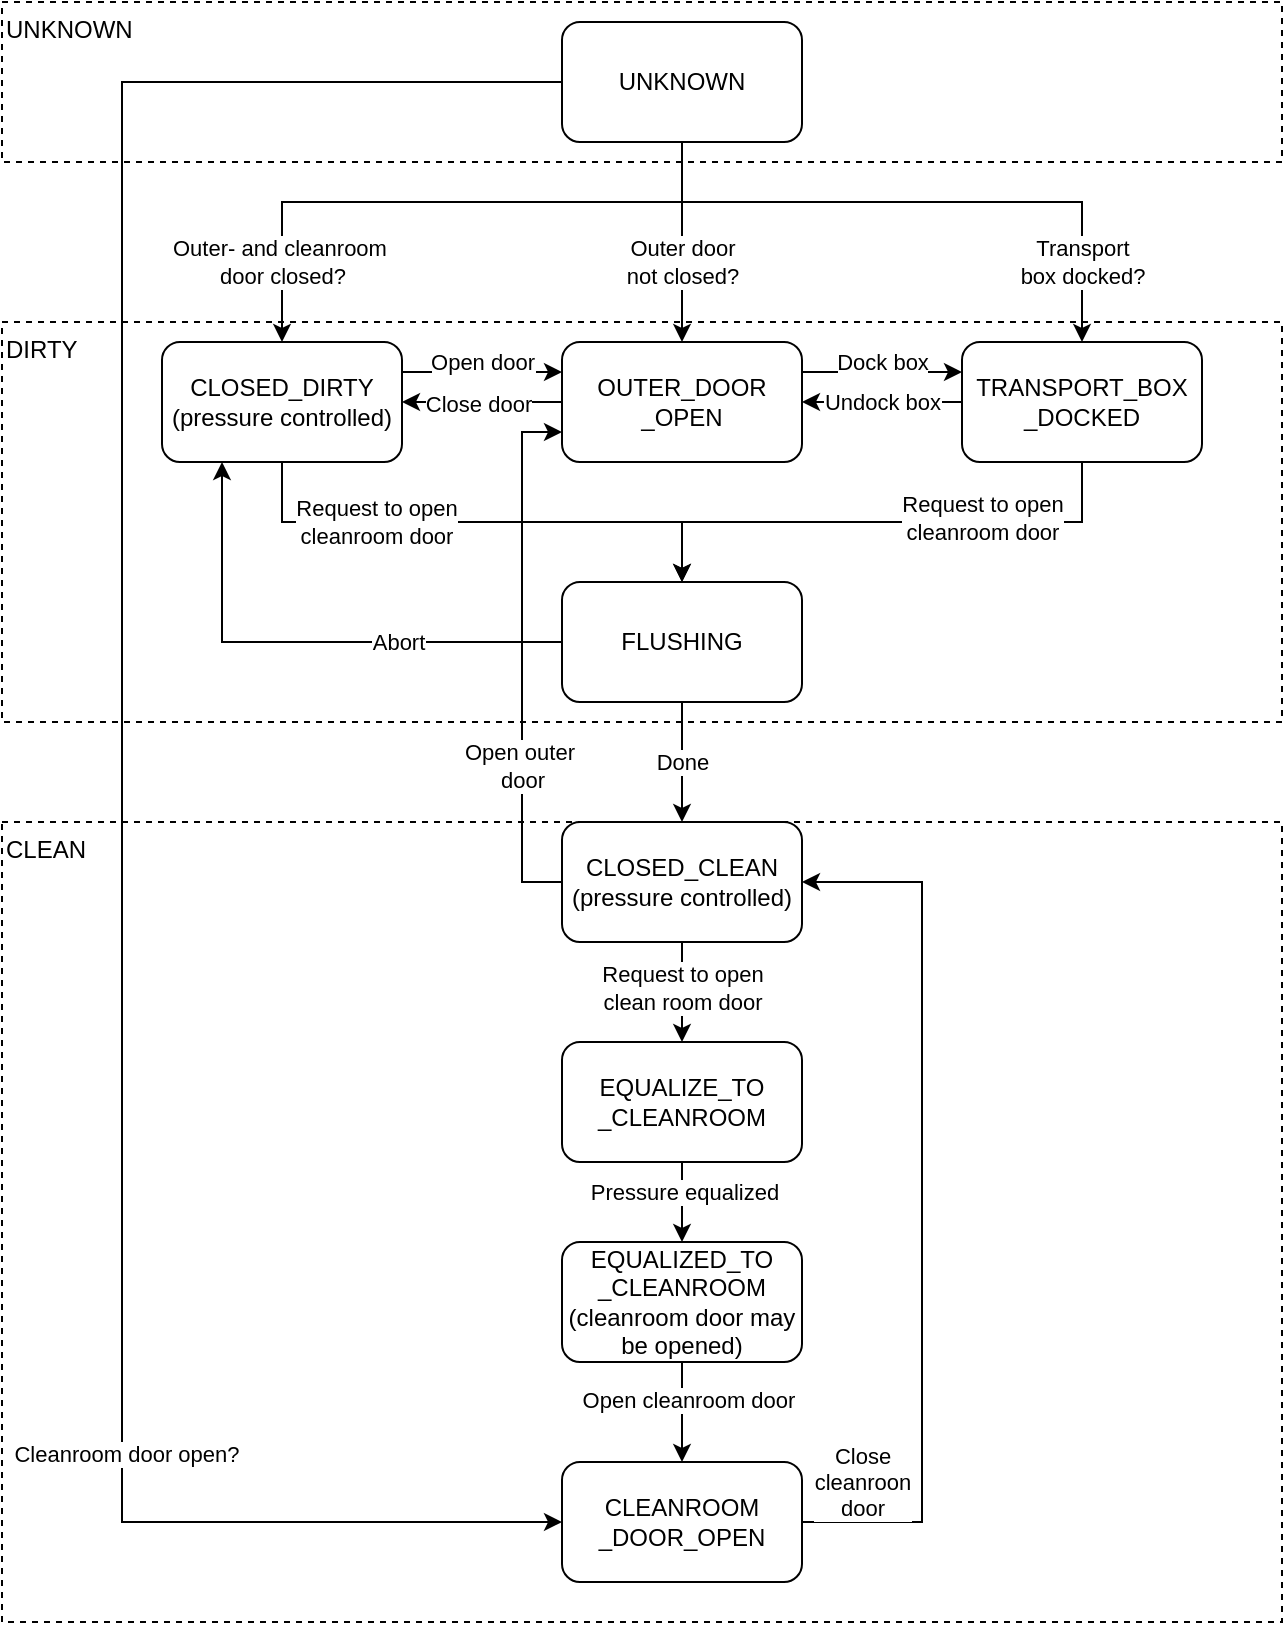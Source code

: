 <mxfile version="26.2.2" pages="13">
  <diagram name="Unit state machine" id="xoaOQ7uV1z29A-R6iZR8">
    <mxGraphModel dx="1434" dy="844" grid="1" gridSize="10" guides="1" tooltips="1" connect="1" arrows="1" fold="1" page="1" pageScale="1" pageWidth="850" pageHeight="1100" math="0" shadow="0">
      <root>
        <mxCell id="0" />
        <mxCell id="1" parent="0" />
        <mxCell id="lDVew4rndN-7UFyaaQYU-3" value="UNKNOWN" style="rounded=0;whiteSpace=wrap;html=1;align=left;verticalAlign=top;dashed=1;fillColor=none;" parent="1" vertex="1">
          <mxGeometry x="80" y="40" width="640" height="80" as="geometry" />
        </mxCell>
        <mxCell id="lDVew4rndN-7UFyaaQYU-4" value="DIRTY" style="rounded=0;whiteSpace=wrap;html=1;align=left;verticalAlign=top;dashed=1;fillColor=none;" parent="1" vertex="1">
          <mxGeometry x="80" y="200" width="640" height="200" as="geometry" />
        </mxCell>
        <mxCell id="lDVew4rndN-7UFyaaQYU-5" value="CLEAN" style="rounded=0;whiteSpace=wrap;html=1;align=left;verticalAlign=top;dashed=1;fillColor=none;" parent="1" vertex="1">
          <mxGeometry x="80" y="450" width="640" height="400" as="geometry" />
        </mxCell>
        <mxCell id="lDVew4rndN-7UFyaaQYU-6" value="UNKNOWN" style="rounded=1;whiteSpace=wrap;html=1;" parent="1" vertex="1">
          <mxGeometry x="360" y="50" width="120" height="60" as="geometry" />
        </mxCell>
        <mxCell id="lDVew4rndN-7UFyaaQYU-7" value="CLOSED_DIRTY&lt;div&gt;(pressure controlled)&lt;/div&gt;" style="rounded=1;whiteSpace=wrap;html=1;" parent="1" vertex="1">
          <mxGeometry x="160" y="210" width="120" height="60" as="geometry" />
        </mxCell>
        <mxCell id="lDVew4rndN-7UFyaaQYU-8" value="OUTER_DOOR&lt;div&gt;_OPEN&lt;/div&gt;" style="rounded=1;whiteSpace=wrap;html=1;" parent="1" vertex="1">
          <mxGeometry x="360" y="210" width="120" height="60" as="geometry" />
        </mxCell>
        <mxCell id="lDVew4rndN-7UFyaaQYU-9" value="TRANSPORT_BOX&lt;div&gt;_DOCKED&lt;/div&gt;" style="rounded=1;whiteSpace=wrap;html=1;" parent="1" vertex="1">
          <mxGeometry x="560" y="210" width="120" height="60" as="geometry" />
        </mxCell>
        <mxCell id="lDVew4rndN-7UFyaaQYU-10" value="FLUSHING" style="rounded=1;whiteSpace=wrap;html=1;" parent="1" vertex="1">
          <mxGeometry x="360" y="330" width="120" height="60" as="geometry" />
        </mxCell>
        <mxCell id="lDVew4rndN-7UFyaaQYU-11" value="CLOSED_CLEAN&lt;br&gt;(pressure controlled)" style="rounded=1;whiteSpace=wrap;html=1;" parent="1" vertex="1">
          <mxGeometry x="360" y="450" width="120" height="60" as="geometry" />
        </mxCell>
        <mxCell id="lDVew4rndN-7UFyaaQYU-12" value="EQUALIZE_TO&lt;div&gt;_CLEANROOM&lt;/div&gt;" style="rounded=1;whiteSpace=wrap;html=1;" parent="1" vertex="1">
          <mxGeometry x="360" y="560" width="120" height="60" as="geometry" />
        </mxCell>
        <mxCell id="lDVew4rndN-7UFyaaQYU-13" value="CLEANROOM&lt;div&gt;_DOOR&lt;span style=&quot;background-color: initial;&quot;&gt;_OPEN&lt;/span&gt;&lt;/div&gt;" style="rounded=1;whiteSpace=wrap;html=1;" parent="1" vertex="1">
          <mxGeometry x="360" y="770" width="120" height="60" as="geometry" />
        </mxCell>
        <mxCell id="lDVew4rndN-7UFyaaQYU-14" value="" style="endArrow=classic;html=1;rounded=0;edgeStyle=orthogonalEdgeStyle;" parent="1" source="lDVew4rndN-7UFyaaQYU-7" target="lDVew4rndN-7UFyaaQYU-10" edge="1">
          <mxGeometry width="50" height="50" relative="1" as="geometry">
            <mxPoint x="210" y="310" as="sourcePoint" />
            <mxPoint x="260" y="260" as="targetPoint" />
            <Array as="points">
              <mxPoint x="220" y="300" />
              <mxPoint x="420" y="300" />
            </Array>
          </mxGeometry>
        </mxCell>
        <mxCell id="lDVew4rndN-7UFyaaQYU-45" value="Request to open&lt;div&gt;cleanroom door&lt;/div&gt;" style="edgeLabel;html=1;align=center;verticalAlign=middle;resizable=0;points=[];" parent="lDVew4rndN-7UFyaaQYU-14" vertex="1" connectable="0">
          <mxGeometry x="-0.645" relative="1" as="geometry">
            <mxPoint x="31" as="offset" />
          </mxGeometry>
        </mxCell>
        <mxCell id="lDVew4rndN-7UFyaaQYU-15" value="" style="endArrow=classic;html=1;rounded=0;edgeStyle=orthogonalEdgeStyle;" parent="1" source="lDVew4rndN-7UFyaaQYU-9" target="lDVew4rndN-7UFyaaQYU-10" edge="1">
          <mxGeometry width="50" height="50" relative="1" as="geometry">
            <mxPoint x="270" y="280" as="sourcePoint" />
            <mxPoint x="350" y="340" as="targetPoint" />
            <Array as="points">
              <mxPoint x="620" y="300" />
              <mxPoint x="420" y="300" />
            </Array>
          </mxGeometry>
        </mxCell>
        <mxCell id="lDVew4rndN-7UFyaaQYU-44" value="Request to open&lt;div&gt;cleanroom door&lt;/div&gt;" style="edgeLabel;html=1;align=center;verticalAlign=middle;resizable=0;points=[];" parent="lDVew4rndN-7UFyaaQYU-15" vertex="1" connectable="0">
          <mxGeometry x="-0.9" y="-1" relative="1" as="geometry">
            <mxPoint x="-49" y="15" as="offset" />
          </mxGeometry>
        </mxCell>
        <mxCell id="lDVew4rndN-7UFyaaQYU-16" value="" style="endArrow=classic;html=1;rounded=0;edgeStyle=orthogonalEdgeStyle;" parent="1" source="lDVew4rndN-7UFyaaQYU-6" target="lDVew4rndN-7UFyaaQYU-7" edge="1">
          <mxGeometry width="50" height="50" relative="1" as="geometry">
            <mxPoint x="270" y="320" as="sourcePoint" />
            <mxPoint x="350" y="380" as="targetPoint" />
            <Array as="points">
              <mxPoint x="420" y="140" />
              <mxPoint x="220" y="140" />
            </Array>
          </mxGeometry>
        </mxCell>
        <mxCell id="lDVew4rndN-7UFyaaQYU-29" value="Outer- and cleanroom&amp;nbsp;&lt;div&gt;door closed?&lt;/div&gt;" style="edgeLabel;html=1;align=center;verticalAlign=middle;resizable=0;points=[];" parent="lDVew4rndN-7UFyaaQYU-16" vertex="1" connectable="0">
          <mxGeometry x="-0.16" y="1" relative="1" as="geometry">
            <mxPoint x="-104" y="29" as="offset" />
          </mxGeometry>
        </mxCell>
        <mxCell id="lDVew4rndN-7UFyaaQYU-17" value="" style="endArrow=classic;html=1;rounded=0;edgeStyle=orthogonalEdgeStyle;" parent="1" source="lDVew4rndN-7UFyaaQYU-6" target="lDVew4rndN-7UFyaaQYU-8" edge="1">
          <mxGeometry width="50" height="50" relative="1" as="geometry">
            <mxPoint x="360" y="160" as="sourcePoint" />
            <mxPoint x="260" y="260" as="targetPoint" />
          </mxGeometry>
        </mxCell>
        <mxCell id="lDVew4rndN-7UFyaaQYU-30" value="Outer door&lt;div&gt;not closed?&lt;/div&gt;" style="edgeLabel;html=1;align=center;verticalAlign=middle;resizable=0;points=[];" parent="lDVew4rndN-7UFyaaQYU-17" vertex="1" connectable="0">
          <mxGeometry x="-0.2" y="5" relative="1" as="geometry">
            <mxPoint x="-5" y="20" as="offset" />
          </mxGeometry>
        </mxCell>
        <mxCell id="lDVew4rndN-7UFyaaQYU-18" value="" style="endArrow=classic;html=1;rounded=0;edgeStyle=orthogonalEdgeStyle;" parent="1" source="lDVew4rndN-7UFyaaQYU-6" target="lDVew4rndN-7UFyaaQYU-9" edge="1">
          <mxGeometry width="50" height="50" relative="1" as="geometry">
            <mxPoint x="390" y="160" as="sourcePoint" />
            <mxPoint x="390" y="260" as="targetPoint" />
            <Array as="points">
              <mxPoint x="420" y="140" />
              <mxPoint x="620" y="140" />
            </Array>
          </mxGeometry>
        </mxCell>
        <mxCell id="lDVew4rndN-7UFyaaQYU-32" value="Transport&lt;div&gt;box docked?&lt;/div&gt;" style="edgeLabel;html=1;align=center;verticalAlign=middle;resizable=0;points=[];" parent="lDVew4rndN-7UFyaaQYU-18" vertex="1" connectable="0">
          <mxGeometry x="-0.008" y="2" relative="1" as="geometry">
            <mxPoint x="81" y="32" as="offset" />
          </mxGeometry>
        </mxCell>
        <mxCell id="lDVew4rndN-7UFyaaQYU-19" value="" style="endArrow=classic;html=1;rounded=0;" parent="1" source="lDVew4rndN-7UFyaaQYU-10" target="lDVew4rndN-7UFyaaQYU-11" edge="1">
          <mxGeometry width="50" height="50" relative="1" as="geometry">
            <mxPoint x="430" y="120" as="sourcePoint" />
            <mxPoint x="430" y="220" as="targetPoint" />
          </mxGeometry>
        </mxCell>
        <mxCell id="lDVew4rndN-7UFyaaQYU-33" value="Done" style="edgeLabel;html=1;align=center;verticalAlign=middle;resizable=0;points=[];" parent="lDVew4rndN-7UFyaaQYU-19" vertex="1" connectable="0">
          <mxGeometry x="0.1" y="2" relative="1" as="geometry">
            <mxPoint x="-2" y="-3" as="offset" />
          </mxGeometry>
        </mxCell>
        <mxCell id="lDVew4rndN-7UFyaaQYU-22" value="" style="endArrow=classic;html=1;rounded=0;" parent="1" source="lDVew4rndN-7UFyaaQYU-11" target="lDVew4rndN-7UFyaaQYU-12" edge="1">
          <mxGeometry width="50" height="50" relative="1" as="geometry">
            <mxPoint x="425" y="520" as="sourcePoint" />
            <mxPoint x="435" y="490" as="targetPoint" />
          </mxGeometry>
        </mxCell>
        <mxCell id="lDVew4rndN-7UFyaaQYU-52" value="Request to open&lt;div&gt;clean room door&lt;/div&gt;" style="edgeLabel;html=1;align=center;verticalAlign=middle;resizable=0;points=[];" parent="lDVew4rndN-7UFyaaQYU-22" vertex="1" connectable="0">
          <mxGeometry x="-0.45" y="1" relative="1" as="geometry">
            <mxPoint x="-1" y="9" as="offset" />
          </mxGeometry>
        </mxCell>
        <mxCell id="lDVew4rndN-7UFyaaQYU-23" value="" style="endArrow=classic;html=1;rounded=0;" parent="1" source="lDVew4rndN-7UFyaaQYU-12" target="lDVew4rndN-7UFyaaQYU-36" edge="1">
          <mxGeometry width="50" height="50" relative="1" as="geometry">
            <mxPoint x="430" y="610" as="sourcePoint" />
            <mxPoint x="430" y="580" as="targetPoint" />
          </mxGeometry>
        </mxCell>
        <mxCell id="lDVew4rndN-7UFyaaQYU-53" value="Pressure equalized" style="edgeLabel;html=1;align=center;verticalAlign=middle;resizable=0;points=[];" parent="lDVew4rndN-7UFyaaQYU-23" vertex="1" connectable="0">
          <mxGeometry x="-0.25" y="1" relative="1" as="geometry">
            <mxPoint as="offset" />
          </mxGeometry>
        </mxCell>
        <mxCell id="lDVew4rndN-7UFyaaQYU-26" value="" style="endArrow=classic;html=1;rounded=0;edgeStyle=elbowEdgeStyle;" parent="1" source="lDVew4rndN-7UFyaaQYU-13" target="lDVew4rndN-7UFyaaQYU-11" edge="1">
          <mxGeometry width="50" height="50" relative="1" as="geometry">
            <mxPoint x="440" y="460" as="sourcePoint" />
            <mxPoint x="490" y="410" as="targetPoint" />
            <Array as="points">
              <mxPoint x="540" y="570" />
            </Array>
          </mxGeometry>
        </mxCell>
        <mxCell id="lDVew4rndN-7UFyaaQYU-51" value="Close&lt;div&gt;cleanroon&lt;/div&gt;&lt;div&gt;door&lt;/div&gt;" style="edgeLabel;html=1;align=center;verticalAlign=middle;resizable=0;points=[];" parent="lDVew4rndN-7UFyaaQYU-26" vertex="1" connectable="0">
          <mxGeometry x="-0.489" relative="1" as="geometry">
            <mxPoint x="-30" y="32" as="offset" />
          </mxGeometry>
        </mxCell>
        <mxCell id="lDVew4rndN-7UFyaaQYU-27" value="" style="endArrow=classic;html=1;rounded=0;edgeStyle=elbowEdgeStyle;" parent="1" source="lDVew4rndN-7UFyaaQYU-6" target="lDVew4rndN-7UFyaaQYU-13" edge="1">
          <mxGeometry width="50" height="50" relative="1" as="geometry">
            <mxPoint x="430" y="160" as="sourcePoint" />
            <mxPoint x="760" y="120" as="targetPoint" />
            <Array as="points">
              <mxPoint x="140" y="340" />
            </Array>
          </mxGeometry>
        </mxCell>
        <mxCell id="lDVew4rndN-7UFyaaQYU-28" value="Cleanroom door open?" style="edgeLabel;html=1;align=center;verticalAlign=middle;resizable=0;points=[];" parent="lDVew4rndN-7UFyaaQYU-27" vertex="1" connectable="0">
          <mxGeometry x="0.562" y="2" relative="1" as="geometry">
            <mxPoint as="offset" />
          </mxGeometry>
        </mxCell>
        <mxCell id="lDVew4rndN-7UFyaaQYU-34" value="" style="endArrow=classic;html=1;rounded=0;entryX=0.25;entryY=1;entryDx=0;entryDy=0;exitX=0;exitY=0.5;exitDx=0;exitDy=0;edgeStyle=orthogonalEdgeStyle;" parent="1" source="lDVew4rndN-7UFyaaQYU-10" target="lDVew4rndN-7UFyaaQYU-7" edge="1">
          <mxGeometry width="50" height="50" relative="1" as="geometry">
            <mxPoint x="390" y="400" as="sourcePoint" />
            <mxPoint x="390" y="460" as="targetPoint" />
          </mxGeometry>
        </mxCell>
        <mxCell id="lDVew4rndN-7UFyaaQYU-35" value="Abort" style="edgeLabel;html=1;align=center;verticalAlign=middle;resizable=0;points=[];" parent="lDVew4rndN-7UFyaaQYU-34" vertex="1" connectable="0">
          <mxGeometry x="0.1" y="2" relative="1" as="geometry">
            <mxPoint x="61" y="-2" as="offset" />
          </mxGeometry>
        </mxCell>
        <mxCell id="lDVew4rndN-7UFyaaQYU-36" value="EQUALIZED_TO&lt;div&gt;_CLEANROOM&lt;/div&gt;&lt;div&gt;(cleanroom door may be opened)&lt;/div&gt;" style="rounded=1;whiteSpace=wrap;html=1;" parent="1" vertex="1">
          <mxGeometry x="360" y="660" width="120" height="60" as="geometry" />
        </mxCell>
        <mxCell id="lDVew4rndN-7UFyaaQYU-37" value="" style="endArrow=classic;html=1;rounded=0;" parent="1" source="lDVew4rndN-7UFyaaQYU-36" target="lDVew4rndN-7UFyaaQYU-13" edge="1">
          <mxGeometry width="50" height="50" relative="1" as="geometry">
            <mxPoint x="445" y="640" as="sourcePoint" />
            <mxPoint x="455" y="660" as="targetPoint" />
          </mxGeometry>
        </mxCell>
        <mxCell id="lDVew4rndN-7UFyaaQYU-54" value="Open cleanroom door" style="edgeLabel;html=1;align=center;verticalAlign=middle;resizable=0;points=[];" parent="lDVew4rndN-7UFyaaQYU-37" vertex="1" connectable="0">
          <mxGeometry x="-0.24" y="3" relative="1" as="geometry">
            <mxPoint as="offset" />
          </mxGeometry>
        </mxCell>
        <mxCell id="lDVew4rndN-7UFyaaQYU-38" value="" style="endArrow=classic;html=1;rounded=0;edgeStyle=elbowEdgeStyle;entryX=0;entryY=0.75;entryDx=0;entryDy=0;" parent="1" source="lDVew4rndN-7UFyaaQYU-11" target="lDVew4rndN-7UFyaaQYU-8" edge="1">
          <mxGeometry width="50" height="50" relative="1" as="geometry">
            <mxPoint x="450" y="730" as="sourcePoint" />
            <mxPoint x="450" y="490" as="targetPoint" />
            <Array as="points">
              <mxPoint x="340" y="370" />
            </Array>
          </mxGeometry>
        </mxCell>
        <mxCell id="lDVew4rndN-7UFyaaQYU-50" value="Open outer&amp;nbsp;&lt;div&gt;door&lt;/div&gt;" style="edgeLabel;html=1;align=center;verticalAlign=middle;resizable=0;points=[];" parent="lDVew4rndN-7UFyaaQYU-38" vertex="1" connectable="0">
          <mxGeometry x="-0.411" y="-5" relative="1" as="geometry">
            <mxPoint x="-5" as="offset" />
          </mxGeometry>
        </mxCell>
        <mxCell id="lDVew4rndN-7UFyaaQYU-40" value="" style="endArrow=classic;html=1;rounded=0;entryX=0;entryY=0.25;entryDx=0;entryDy=0;exitX=1;exitY=0.25;exitDx=0;exitDy=0;" parent="1" source="lDVew4rndN-7UFyaaQYU-8" target="lDVew4rndN-7UFyaaQYU-9" edge="1">
          <mxGeometry width="50" height="50" relative="1" as="geometry">
            <mxPoint x="770" y="360" as="sourcePoint" />
            <mxPoint x="820" y="310" as="targetPoint" />
          </mxGeometry>
        </mxCell>
        <mxCell id="lDVew4rndN-7UFyaaQYU-48" value="Dock box" style="edgeLabel;html=1;align=center;verticalAlign=middle;resizable=0;points=[];" parent="lDVew4rndN-7UFyaaQYU-40" vertex="1" connectable="0">
          <mxGeometry x="-0.125" y="-2" relative="1" as="geometry">
            <mxPoint x="5" y="-7" as="offset" />
          </mxGeometry>
        </mxCell>
        <mxCell id="lDVew4rndN-7UFyaaQYU-41" value="" style="endArrow=classic;html=1;rounded=0;entryX=1;entryY=0.5;entryDx=0;entryDy=0;exitX=0;exitY=0.5;exitDx=0;exitDy=0;" parent="1" source="lDVew4rndN-7UFyaaQYU-9" target="lDVew4rndN-7UFyaaQYU-8" edge="1">
          <mxGeometry width="50" height="50" relative="1" as="geometry">
            <mxPoint x="450" y="235" as="sourcePoint" />
            <mxPoint x="490" y="235" as="targetPoint" />
          </mxGeometry>
        </mxCell>
        <mxCell id="lDVew4rndN-7UFyaaQYU-49" value="Undock box" style="edgeLabel;html=1;align=center;verticalAlign=middle;resizable=0;points=[];" parent="lDVew4rndN-7UFyaaQYU-41" vertex="1" connectable="0">
          <mxGeometry x="-0.1" y="2" relative="1" as="geometry">
            <mxPoint x="-4" y="-2" as="offset" />
          </mxGeometry>
        </mxCell>
        <mxCell id="lDVew4rndN-7UFyaaQYU-42" value="" style="endArrow=classic;html=1;rounded=0;exitX=1;exitY=0.25;exitDx=0;exitDy=0;entryX=0;entryY=0.25;entryDx=0;entryDy=0;" parent="1" source="lDVew4rndN-7UFyaaQYU-7" target="lDVew4rndN-7UFyaaQYU-8" edge="1">
          <mxGeometry width="50" height="50" relative="1" as="geometry">
            <mxPoint x="450" y="235" as="sourcePoint" />
            <mxPoint x="490" y="235" as="targetPoint" />
          </mxGeometry>
        </mxCell>
        <mxCell id="lDVew4rndN-7UFyaaQYU-46" value="Open door" style="edgeLabel;html=1;align=center;verticalAlign=middle;resizable=0;points=[];" parent="lDVew4rndN-7UFyaaQYU-42" vertex="1" connectable="0">
          <mxGeometry x="0.025" y="-3" relative="1" as="geometry">
            <mxPoint x="-1" y="-8" as="offset" />
          </mxGeometry>
        </mxCell>
        <mxCell id="lDVew4rndN-7UFyaaQYU-43" value="" style="endArrow=classic;html=1;rounded=0;exitX=0;exitY=0.5;exitDx=0;exitDy=0;entryX=1;entryY=0.5;entryDx=0;entryDy=0;" parent="1" source="lDVew4rndN-7UFyaaQYU-8" target="lDVew4rndN-7UFyaaQYU-7" edge="1">
          <mxGeometry width="50" height="50" relative="1" as="geometry">
            <mxPoint x="290" y="235" as="sourcePoint" />
            <mxPoint x="330" y="235" as="targetPoint" />
          </mxGeometry>
        </mxCell>
        <mxCell id="lDVew4rndN-7UFyaaQYU-47" value="Close door" style="edgeLabel;html=1;align=center;verticalAlign=middle;resizable=0;points=[];" parent="lDVew4rndN-7UFyaaQYU-43" vertex="1" connectable="0">
          <mxGeometry x="0.05" y="1" relative="1" as="geometry">
            <mxPoint as="offset" />
          </mxGeometry>
        </mxCell>
      </root>
    </mxGraphModel>
  </diagram>
  <diagram id="qz1rOVVWrfXHdtz9f7Np" name="EM Door state machine">
    <mxGraphModel dx="1434" dy="844" grid="1" gridSize="10" guides="1" tooltips="1" connect="1" arrows="1" fold="1" page="1" pageScale="1" pageWidth="850" pageHeight="1100" math="0" shadow="0">
      <root>
        <mxCell id="0" />
        <mxCell id="1" parent="0" />
        <mxCell id="wRRXuNqxhAB9UO7Eh207-13" value="" style="rounded=0;whiteSpace=wrap;html=1;fillColor=none;dashed=1;" parent="1" vertex="1">
          <mxGeometry x="1020" y="274.99" width="780" height="220" as="geometry" />
        </mxCell>
        <mxCell id="apzZTc1pnzzsp-x7XdHN-38" value="" style="rounded=0;whiteSpace=wrap;html=1;fillColor=none;dashed=1;" parent="1" vertex="1">
          <mxGeometry x="69.94" y="274.99" width="620" height="215.01" as="geometry" />
        </mxCell>
        <mxCell id="UStSliqd21bBvvFnvlSQ-3" value="&lt;h1 style=&quot;margin-top: 0px;&quot;&gt;State machine EM_Doors&lt;/h1&gt;&lt;p&gt;This state machine describes the behavor and control of the doors&lt;/p&gt;" style="text;html=1;whiteSpace=wrap;overflow=hidden;rounded=0;" parent="1" vertex="1">
          <mxGeometry x="80" y="40" width="320" height="80" as="geometry" />
        </mxCell>
        <mxCell id="UStSliqd21bBvvFnvlSQ-9" value="IDLE" style="rounded=1;whiteSpace=wrap;html=1;" parent="1" vertex="1">
          <mxGeometry x="1160" y="210" width="120" height="60" as="geometry" />
        </mxCell>
        <mxCell id="UStSliqd21bBvvFnvlSQ-10" value="&lt;h1 style=&quot;margin-top: 0px;&quot;&gt;State machine EM_DockingInterface&lt;/h1&gt;&lt;p&gt;This state machine describes the behavor and control of the dockinginterface valves&lt;/p&gt;" style="text;html=1;whiteSpace=wrap;overflow=hidden;rounded=0;" parent="1" vertex="1">
          <mxGeometry x="920" y="40" width="320" height="80" as="geometry" />
        </mxCell>
        <mxCell id="UStSliqd21bBvvFnvlSQ-11" value="DOCKING CLOSE CLAMPS" style="rounded=1;whiteSpace=wrap;html=1;" parent="1" vertex="1">
          <mxGeometry x="1040" y="320" width="120" height="60" as="geometry" />
        </mxCell>
        <mxCell id="UStSliqd21bBvvFnvlSQ-12" value="DOCKING UNLOCK DOOR" style="rounded=1;whiteSpace=wrap;html=1;" parent="1" vertex="1">
          <mxGeometry x="1040" y="420" width="120" height="60" as="geometry" />
        </mxCell>
        <mxCell id="UStSliqd21bBvvFnvlSQ-13" value="UNDOCKING LOCK DOOR" style="rounded=1;whiteSpace=wrap;html=1;" parent="1" vertex="1">
          <mxGeometry x="1280" y="320" width="120" height="60" as="geometry" />
        </mxCell>
        <mxCell id="UStSliqd21bBvvFnvlSQ-14" value="UNDOCKING DONE" style="rounded=1;whiteSpace=wrap;html=1;" parent="1" vertex="1">
          <mxGeometry x="1280" y="520" width="120" height="60" as="geometry" />
        </mxCell>
        <mxCell id="UStSliqd21bBvvFnvlSQ-15" value="UNDOCKING OPEN CLAMPS" style="rounded=1;whiteSpace=wrap;html=1;" parent="1" vertex="1">
          <mxGeometry x="1280" y="420" width="120" height="60" as="geometry" />
        </mxCell>
        <mxCell id="wRRXuNqxhAB9UO7Eh207-1" value="DOCKING DONE" style="rounded=1;whiteSpace=wrap;html=1;" parent="1" vertex="1">
          <mxGeometry x="1040" y="520" width="120" height="60" as="geometry" />
        </mxCell>
        <mxCell id="wRRXuNqxhAB9UO7Eh207-2" value="" style="endArrow=classic;html=1;rounded=0;" parent="1" source="UStSliqd21bBvvFnvlSQ-11" target="UStSliqd21bBvvFnvlSQ-12" edge="1">
          <mxGeometry width="50" height="50" relative="1" as="geometry">
            <mxPoint x="1250" y="450" as="sourcePoint" />
            <mxPoint x="1300" y="400" as="targetPoint" />
          </mxGeometry>
        </mxCell>
        <mxCell id="wRRXuNqxhAB9UO7Eh207-3" value="" style="endArrow=classic;html=1;rounded=0;" parent="1" source="UStSliqd21bBvvFnvlSQ-12" target="wRRXuNqxhAB9UO7Eh207-1" edge="1">
          <mxGeometry width="50" height="50" relative="1" as="geometry">
            <mxPoint x="1110" y="390" as="sourcePoint" />
            <mxPoint x="1110" y="430" as="targetPoint" />
          </mxGeometry>
        </mxCell>
        <mxCell id="wRRXuNqxhAB9UO7Eh207-4" value="" style="endArrow=classic;html=1;rounded=0;" parent="1" source="UStSliqd21bBvvFnvlSQ-13" target="UStSliqd21bBvvFnvlSQ-15" edge="1">
          <mxGeometry width="50" height="50" relative="1" as="geometry">
            <mxPoint x="950" y="380" as="sourcePoint" />
            <mxPoint x="950" y="420" as="targetPoint" />
          </mxGeometry>
        </mxCell>
        <mxCell id="wRRXuNqxhAB9UO7Eh207-5" value="" style="endArrow=classic;html=1;rounded=0;" parent="1" source="UStSliqd21bBvvFnvlSQ-15" target="UStSliqd21bBvvFnvlSQ-14" edge="1">
          <mxGeometry width="50" height="50" relative="1" as="geometry">
            <mxPoint x="1350" y="390" as="sourcePoint" />
            <mxPoint x="1350" y="430" as="targetPoint" />
          </mxGeometry>
        </mxCell>
        <mxCell id="wRRXuNqxhAB9UO7Eh207-6" value="" style="endArrow=classic;html=1;rounded=0;edgeStyle=orthogonalEdgeStyle;" parent="1" source="UStSliqd21bBvvFnvlSQ-9" target="UStSliqd21bBvvFnvlSQ-11" edge="1">
          <mxGeometry width="50" height="50" relative="1" as="geometry">
            <mxPoint x="1110" y="390" as="sourcePoint" />
            <mxPoint x="1110" y="430" as="targetPoint" />
            <Array as="points">
              <mxPoint x="1220" y="290" />
              <mxPoint x="1100" y="290" />
            </Array>
          </mxGeometry>
        </mxCell>
        <mxCell id="wRRXuNqxhAB9UO7Eh207-7" value="" style="endArrow=classic;html=1;rounded=0;edgeStyle=orthogonalEdgeStyle;" parent="1" source="UStSliqd21bBvvFnvlSQ-9" target="UStSliqd21bBvvFnvlSQ-13" edge="1">
          <mxGeometry width="50" height="50" relative="1" as="geometry">
            <mxPoint x="1230" y="280" as="sourcePoint" />
            <mxPoint x="1110" y="330" as="targetPoint" />
            <Array as="points">
              <mxPoint x="1220" y="290" />
              <mxPoint x="1340" y="290" />
            </Array>
          </mxGeometry>
        </mxCell>
        <mxCell id="wRRXuNqxhAB9UO7Eh207-8" value="" style="endArrow=classic;html=1;rounded=0;edgeStyle=orthogonalEdgeStyle;" parent="1" source="wRRXuNqxhAB9UO7Eh207-1" target="UStSliqd21bBvvFnvlSQ-9" edge="1">
          <mxGeometry width="50" height="50" relative="1" as="geometry">
            <mxPoint x="1230" y="280" as="sourcePoint" />
            <mxPoint x="890" y="440" as="targetPoint" />
            <Array as="points">
              <mxPoint x="1100" y="620" />
              <mxPoint x="1000" y="620" />
              <mxPoint x="1000" y="240" />
            </Array>
          </mxGeometry>
        </mxCell>
        <mxCell id="wRRXuNqxhAB9UO7Eh207-9" value="" style="endArrow=classic;html=1;rounded=0;edgeStyle=orthogonalEdgeStyle;" parent="1" source="UStSliqd21bBvvFnvlSQ-14" target="UStSliqd21bBvvFnvlSQ-9" edge="1">
          <mxGeometry width="50" height="50" relative="1" as="geometry">
            <mxPoint x="1110" y="590" as="sourcePoint" />
            <mxPoint x="1170" y="250" as="targetPoint" />
            <Array as="points">
              <mxPoint x="1340" y="620" />
              <mxPoint x="1000" y="620" />
              <mxPoint x="1000" y="240" />
            </Array>
          </mxGeometry>
        </mxCell>
        <mxCell id="wRRXuNqxhAB9UO7Eh207-12" value="ERROR" style="rounded=1;whiteSpace=wrap;html=1;" parent="1" vertex="1">
          <mxGeometry x="1840" y="352.5" width="120" height="60" as="geometry" />
        </mxCell>
        <mxCell id="wRRXuNqxhAB9UO7Eh207-14" value="" style="endArrow=classic;html=1;rounded=0;edgeStyle=orthogonalEdgeStyle;" parent="1" source="wRRXuNqxhAB9UO7Eh207-13" target="wRRXuNqxhAB9UO7Eh207-12" edge="1">
          <mxGeometry width="50" height="50" relative="1" as="geometry">
            <mxPoint x="1350" y="390" as="sourcePoint" />
            <mxPoint x="1350" y="430" as="targetPoint" />
          </mxGeometry>
        </mxCell>
        <mxCell id="wRRXuNqxhAB9UO7Eh207-15" value="" style="endArrow=classic;html=1;rounded=0;edgeStyle=orthogonalEdgeStyle;" parent="1" source="wRRXuNqxhAB9UO7Eh207-12" target="UStSliqd21bBvvFnvlSQ-9" edge="1">
          <mxGeometry width="50" height="50" relative="1" as="geometry">
            <mxPoint x="1430" y="410" as="sourcePoint" />
            <mxPoint x="1490" y="410" as="targetPoint" />
            <Array as="points">
              <mxPoint x="1900" y="240" />
            </Array>
          </mxGeometry>
        </mxCell>
        <mxCell id="apzZTc1pnzzsp-x7XdHN-12" value="OUTER_DOOR&lt;div&gt;_OPENED&lt;/div&gt;" style="rounded=1;whiteSpace=wrap;html=1;" parent="1" vertex="1">
          <mxGeometry x="240" y="402.49" width="120" height="60" as="geometry" />
        </mxCell>
        <mxCell id="apzZTc1pnzzsp-x7XdHN-22" value="&lt;div&gt;CLEANROOM&lt;/div&gt;&lt;div&gt;_DOOR_LOCKED&lt;/div&gt;" style="rounded=1;whiteSpace=wrap;html=1;" parent="1" vertex="1">
          <mxGeometry x="400.0" y="402.49" width="120" height="60" as="geometry" />
        </mxCell>
        <mxCell id="apzZTc1pnzzsp-x7XdHN-23" value="" style="edgeStyle=orthogonalEdgeStyle;rounded=0;orthogonalLoop=1;jettySize=auto;html=1;" parent="1" source="apzZTc1pnzzsp-x7XdHN-24" target="apzZTc1pnzzsp-x7XdHN-26" edge="1">
          <mxGeometry relative="1" as="geometry" />
        </mxCell>
        <mxCell id="apzZTc1pnzzsp-x7XdHN-24" value="CLOSE_OUTER&lt;div&gt;_DOOR&lt;/div&gt;" style="rounded=1;whiteSpace=wrap;html=1;" parent="1" vertex="1">
          <mxGeometry x="80" y="302.49" width="120" height="60" as="geometry" />
        </mxCell>
        <mxCell id="apzZTc1pnzzsp-x7XdHN-26" value="OUTER_DOOR&lt;div&gt;_CLOSED&lt;/div&gt;" style="rounded=1;whiteSpace=wrap;html=1;" parent="1" vertex="1">
          <mxGeometry x="80" y="402.49" width="120" height="60" as="geometry" />
        </mxCell>
        <mxCell id="apzZTc1pnzzsp-x7XdHN-45" value="" style="edgeStyle=orthogonalEdgeStyle;rounded=0;orthogonalLoop=1;jettySize=auto;html=1;" parent="1" source="apzZTc1pnzzsp-x7XdHN-27" target="apzZTc1pnzzsp-x7XdHN-12" edge="1">
          <mxGeometry relative="1" as="geometry" />
        </mxCell>
        <mxCell id="apzZTc1pnzzsp-x7XdHN-27" value="OPEN_OUTER&lt;div&gt;_DOOR&lt;/div&gt;" style="rounded=1;whiteSpace=wrap;html=1;" parent="1" vertex="1">
          <mxGeometry x="240" y="302.49" width="120" height="60" as="geometry" />
        </mxCell>
        <mxCell id="apzZTc1pnzzsp-x7XdHN-29" value="&lt;div&gt;CLEANROOM&lt;/div&gt;&lt;div&gt;_DOOR_RELEASED&lt;/div&gt;" style="rounded=1;whiteSpace=wrap;html=1;" parent="1" vertex="1">
          <mxGeometry x="560" y="402.49" width="120" height="60" as="geometry" />
        </mxCell>
        <mxCell id="apzZTc1pnzzsp-x7XdHN-34" value="IDLE" style="rounded=1;whiteSpace=wrap;html=1;" parent="1" vertex="1">
          <mxGeometry x="319.94" y="194.99" width="120" height="60" as="geometry" />
        </mxCell>
        <mxCell id="apzZTc1pnzzsp-x7XdHN-35" value="ERROR" style="rounded=1;whiteSpace=wrap;html=1;" parent="1" vertex="1">
          <mxGeometry x="720" y="344.99" width="120" height="60" as="geometry" />
        </mxCell>
        <mxCell id="apzZTc1pnzzsp-x7XdHN-36" value="" style="endArrow=classic;html=1;rounded=0;edgeStyle=orthogonalEdgeStyle;" parent="1" source="apzZTc1pnzzsp-x7XdHN-35" target="apzZTc1pnzzsp-x7XdHN-34" edge="1">
          <mxGeometry width="50" height="50" relative="1" as="geometry">
            <mxPoint x="1469.94" y="574.99" as="sourcePoint" />
            <mxPoint x="639.94" y="244.99" as="targetPoint" />
            <Array as="points">
              <mxPoint x="780" y="225" />
            </Array>
          </mxGeometry>
        </mxCell>
        <mxCell id="apzZTc1pnzzsp-x7XdHN-37" value="" style="endArrow=classic;html=1;rounded=0;edgeStyle=orthogonalEdgeStyle;" parent="1" source="apzZTc1pnzzsp-x7XdHN-38" target="apzZTc1pnzzsp-x7XdHN-35" edge="1">
          <mxGeometry width="50" height="50" relative="1" as="geometry">
            <mxPoint x="1379.88" y="727.49" as="sourcePoint" />
            <mxPoint x="1439.88" y="727.49" as="targetPoint" />
            <Array as="points">
              <mxPoint x="699.94" y="374.99" />
              <mxPoint x="699.94" y="374.99" />
            </Array>
          </mxGeometry>
        </mxCell>
        <mxCell id="apzZTc1pnzzsp-x7XdHN-40" value="" style="edgeStyle=orthogonalEdgeStyle;rounded=0;orthogonalLoop=1;jettySize=auto;html=1;" parent="1" source="apzZTc1pnzzsp-x7XdHN-41" target="apzZTc1pnzzsp-x7XdHN-22" edge="1">
          <mxGeometry relative="1" as="geometry" />
        </mxCell>
        <mxCell id="apzZTc1pnzzsp-x7XdHN-41" value="&lt;div&gt;LOCK_CLEANROOM&lt;/div&gt;&lt;div&gt;_DOOR&lt;/div&gt;" style="rounded=1;whiteSpace=wrap;html=1;" parent="1" vertex="1">
          <mxGeometry x="400.0" y="302.49" width="120" height="60" as="geometry" />
        </mxCell>
        <mxCell id="apzZTc1pnzzsp-x7XdHN-49" value="" style="edgeStyle=orthogonalEdgeStyle;rounded=0;orthogonalLoop=1;jettySize=auto;html=1;" parent="1" source="apzZTc1pnzzsp-x7XdHN-43" target="apzZTc1pnzzsp-x7XdHN-29" edge="1">
          <mxGeometry relative="1" as="geometry" />
        </mxCell>
        <mxCell id="apzZTc1pnzzsp-x7XdHN-43" value="&lt;div&gt;RELEASE_&lt;/div&gt;&lt;div&gt;CLEANROOM&lt;/div&gt;&lt;div&gt;_DOOR&lt;/div&gt;" style="rounded=1;whiteSpace=wrap;html=1;" parent="1" vertex="1">
          <mxGeometry x="560" y="302.49" width="120" height="60" as="geometry" />
        </mxCell>
        <mxCell id="apzZTc1pnzzsp-x7XdHN-46" value="" style="endArrow=classic;html=1;rounded=0;edgeStyle=orthogonalEdgeStyle;" parent="1" source="apzZTc1pnzzsp-x7XdHN-12" target="apzZTc1pnzzsp-x7XdHN-34" edge="1">
          <mxGeometry width="50" height="50" relative="1" as="geometry">
            <mxPoint x="1479.94" y="584.99" as="sourcePoint" />
            <mxPoint x="409.94" y="184.99" as="targetPoint" />
            <Array as="points">
              <mxPoint x="300" y="505" />
              <mxPoint x="40" y="505" />
              <mxPoint x="40" y="225" />
            </Array>
          </mxGeometry>
        </mxCell>
        <mxCell id="apzZTc1pnzzsp-x7XdHN-47" value="" style="endArrow=classic;html=1;rounded=0;edgeStyle=orthogonalEdgeStyle;" parent="1" source="apzZTc1pnzzsp-x7XdHN-26" target="apzZTc1pnzzsp-x7XdHN-34" edge="1">
          <mxGeometry width="50" height="50" relative="1" as="geometry">
            <mxPoint x="149.94" y="474.99" as="sourcePoint" />
            <mxPoint x="289.94" y="194.99" as="targetPoint" />
            <Array as="points">
              <mxPoint x="140" y="505" />
              <mxPoint x="40" y="505" />
              <mxPoint x="40" y="225" />
            </Array>
          </mxGeometry>
        </mxCell>
        <mxCell id="apzZTc1pnzzsp-x7XdHN-51" value="" style="endArrow=classic;html=1;rounded=0;edgeStyle=orthogonalEdgeStyle;" parent="1" source="apzZTc1pnzzsp-x7XdHN-29" target="apzZTc1pnzzsp-x7XdHN-34" edge="1">
          <mxGeometry width="50" height="50" relative="1" as="geometry">
            <mxPoint x="469.939" y="464.99" as="sourcePoint" />
            <mxPoint x="289.88" y="175.049" as="targetPoint" />
            <Array as="points">
              <mxPoint x="620" y="505" />
              <mxPoint x="40" y="505" />
              <mxPoint x="40" y="225" />
            </Array>
          </mxGeometry>
        </mxCell>
        <mxCell id="apzZTc1pnzzsp-x7XdHN-52" value="" style="endArrow=classic;html=1;rounded=0;edgeStyle=orthogonalEdgeStyle;" parent="1" source="apzZTc1pnzzsp-x7XdHN-22" target="apzZTc1pnzzsp-x7XdHN-34" edge="1">
          <mxGeometry width="50" height="50" relative="1" as="geometry">
            <mxPoint x="479.939" y="474.99" as="sourcePoint" />
            <mxPoint x="299.88" y="185.049" as="targetPoint" />
            <Array as="points">
              <mxPoint x="460" y="505" />
              <mxPoint x="40" y="505" />
              <mxPoint x="40" y="225" />
            </Array>
          </mxGeometry>
        </mxCell>
        <mxCell id="apzZTc1pnzzsp-x7XdHN-53" value="" style="endArrow=classic;html=1;rounded=0;edgeStyle=orthogonalEdgeStyle;" parent="1" source="apzZTc1pnzzsp-x7XdHN-34" target="apzZTc1pnzzsp-x7XdHN-27" edge="1">
          <mxGeometry width="50" height="50" relative="1" as="geometry">
            <mxPoint x="1479.94" y="584.99" as="sourcePoint" />
            <mxPoint x="449.94" y="194.99" as="targetPoint" />
            <Array as="points">
              <mxPoint x="380" y="285" />
              <mxPoint x="300" y="285" />
            </Array>
          </mxGeometry>
        </mxCell>
        <mxCell id="apzZTc1pnzzsp-x7XdHN-54" value="" style="endArrow=classic;html=1;rounded=0;edgeStyle=orthogonalEdgeStyle;" parent="1" source="apzZTc1pnzzsp-x7XdHN-34" target="apzZTc1pnzzsp-x7XdHN-24" edge="1">
          <mxGeometry width="50" height="50" relative="1" as="geometry">
            <mxPoint x="389.94" y="224.99" as="sourcePoint" />
            <mxPoint x="149.94" y="314.99" as="targetPoint" />
            <Array as="points">
              <mxPoint x="380" y="285" />
              <mxPoint x="140" y="285" />
            </Array>
          </mxGeometry>
        </mxCell>
        <mxCell id="apzZTc1pnzzsp-x7XdHN-55" value="" style="endArrow=classic;html=1;rounded=0;edgeStyle=orthogonalEdgeStyle;" parent="1" source="apzZTc1pnzzsp-x7XdHN-34" target="apzZTc1pnzzsp-x7XdHN-43" edge="1">
          <mxGeometry width="50" height="50" relative="1" as="geometry">
            <mxPoint x="399.94" y="234.99" as="sourcePoint" />
            <mxPoint x="159.94" y="324.99" as="targetPoint" />
            <Array as="points">
              <mxPoint x="380" y="285" />
              <mxPoint x="620" y="285" />
            </Array>
          </mxGeometry>
        </mxCell>
        <mxCell id="apzZTc1pnzzsp-x7XdHN-57" value="" style="endArrow=classic;html=1;rounded=0;edgeStyle=orthogonalEdgeStyle;" parent="1" source="apzZTc1pnzzsp-x7XdHN-34" target="apzZTc1pnzzsp-x7XdHN-41" edge="1">
          <mxGeometry width="50" height="50" relative="1" as="geometry">
            <mxPoint x="389.94" y="264.99" as="sourcePoint" />
            <mxPoint x="469.94" y="314.99" as="targetPoint" />
            <Array as="points">
              <mxPoint x="380" y="285" />
              <mxPoint x="460" y="285" />
            </Array>
          </mxGeometry>
        </mxCell>
        <mxCell id="Rq3b3DDJv8GgnYlAwmG7-1" value="CLOSE CLAMPS" style="rounded=1;whiteSpace=wrap;html=1;" parent="1" vertex="1">
          <mxGeometry x="1440" y="320" width="120" height="60" as="geometry" />
        </mxCell>
        <mxCell id="Rq3b3DDJv8GgnYlAwmG7-2" value="OPEN CLAMPS" style="rounded=1;whiteSpace=wrap;html=1;" parent="1" vertex="1">
          <mxGeometry x="1600" y="320" width="120" height="60" as="geometry" />
        </mxCell>
        <mxCell id="Rq3b3DDJv8GgnYlAwmG7-3" value="" style="endArrow=classic;html=1;rounded=0;edgeStyle=orthogonalEdgeStyle;" parent="1" source="UStSliqd21bBvvFnvlSQ-9" edge="1">
          <mxGeometry width="50" height="50" relative="1" as="geometry">
            <mxPoint x="1670" y="290" as="sourcePoint" />
            <mxPoint x="1500" y="320" as="targetPoint" />
            <Array as="points">
              <mxPoint x="1220" y="290" />
              <mxPoint x="1500" y="290" />
            </Array>
          </mxGeometry>
        </mxCell>
        <mxCell id="Rq3b3DDJv8GgnYlAwmG7-4" value="" style="endArrow=classic;html=1;rounded=0;edgeStyle=orthogonalEdgeStyle;exitX=0.5;exitY=1;exitDx=0;exitDy=0;" parent="1" target="Rq3b3DDJv8GgnYlAwmG7-2" edge="1">
          <mxGeometry width="50" height="50" relative="1" as="geometry">
            <mxPoint x="1220" y="274.99" as="sourcePoint" />
            <mxPoint x="1660" y="324.99" as="targetPoint" />
            <Array as="points">
              <mxPoint x="1220" y="290" />
              <mxPoint x="1660" y="290" />
            </Array>
          </mxGeometry>
        </mxCell>
        <mxCell id="Rq3b3DDJv8GgnYlAwmG7-5" value="" style="endArrow=classic;html=1;rounded=0;edgeStyle=orthogonalEdgeStyle;entryX=0;entryY=0.5;entryDx=0;entryDy=0;exitX=0.5;exitY=1;exitDx=0;exitDy=0;" parent="1" source="Rq3b3DDJv8GgnYlAwmG7-1" target="UStSliqd21bBvvFnvlSQ-9" edge="1">
          <mxGeometry width="50" height="50" relative="1" as="geometry">
            <mxPoint x="1550" y="700" as="sourcePoint" />
            <mxPoint x="1510" y="330" as="targetPoint" />
            <Array as="points">
              <mxPoint x="1500" y="620" />
              <mxPoint x="1000" y="620" />
              <mxPoint x="1000" y="240" />
            </Array>
          </mxGeometry>
        </mxCell>
        <mxCell id="Rq3b3DDJv8GgnYlAwmG7-6" value="" style="endArrow=classic;html=1;rounded=0;edgeStyle=orthogonalEdgeStyle;entryX=0;entryY=0.5;entryDx=0;entryDy=0;" parent="1" source="Rq3b3DDJv8GgnYlAwmG7-2" target="UStSliqd21bBvvFnvlSQ-9" edge="1">
          <mxGeometry width="50" height="50" relative="1" as="geometry">
            <mxPoint x="1667" y="380" as="sourcePoint" />
            <mxPoint x="1170" y="250" as="targetPoint" />
            <Array as="points">
              <mxPoint x="1660" y="620" />
              <mxPoint x="1000" y="620" />
              <mxPoint x="1000" y="240" />
            </Array>
          </mxGeometry>
        </mxCell>
        <mxCell id="d-H84HQPD4eUegd_loHi-1" value="Seperate open and closing is nessecary for open/closing outer door (speed door)" style="shape=callout;whiteSpace=wrap;html=1;perimeter=calloutPerimeter;" parent="1" vertex="1">
          <mxGeometry x="1520" y="114.99" width="120" height="95.01" as="geometry" />
        </mxCell>
      </root>
    </mxGraphModel>
  </diagram>
  <diagram id="a-gckl_VuNHPlEhedBfY" name="UNIT_CleanroomConnect">
    <mxGraphModel dx="1509" dy="1988" grid="1" gridSize="10" guides="1" tooltips="1" connect="1" arrows="1" fold="1" page="1" pageScale="1" pageWidth="850" pageHeight="1100" math="0" shadow="0">
      <root>
        <mxCell id="0" />
        <mxCell id="1" parent="0" />
        <mxCell id="mUDdznlzdGF2eDcZEdcR-1" value="" style="rounded=0;whiteSpace=wrap;html=1;fillColor=none;dashed=1;" parent="1" vertex="1">
          <mxGeometry x="60" y="1470" width="830" height="1370" as="geometry" />
        </mxCell>
        <mxCell id="mUDdznlzdGF2eDcZEdcR-2" value="&lt;h1 style=&quot;margin-top: 0px;&quot;&gt;State machine EM_CleanroomDocking&lt;/h1&gt;&lt;p&gt;This state machine describes the behavor and control for the CleanroomConnect as a whole&lt;/p&gt;&lt;p&gt;This UNIT will control the lower layer EM&#39;s Doors, DockingInterface Air Threatment&lt;/p&gt;" style="text;html=1;whiteSpace=wrap;overflow=hidden;rounded=0;" parent="1" vertex="1">
          <mxGeometry x="109.97" y="1160" width="320" height="160" as="geometry" />
        </mxCell>
        <mxCell id="mUDdznlzdGF2eDcZEdcR-6" value="CLOSE_OUTER&lt;div&gt;_DOOR&lt;/div&gt;" style="rounded=1;whiteSpace=wrap;html=1;" parent="1" vertex="1">
          <mxGeometry x="754.97" y="1940" width="120" height="60" as="geometry" />
        </mxCell>
        <mxCell id="mUDdznlzdGF2eDcZEdcR-7" value="CHECK&lt;div&gt;_&lt;span style=&quot;background-color: initial;&quot;&gt;CLEANROOM&lt;/span&gt;&lt;div&gt;_DOOR&lt;/div&gt;&lt;/div&gt;" style="rounded=1;whiteSpace=wrap;html=1;" parent="1" vertex="1">
          <mxGeometry x="294.97" y="1540" width="120" height="60" as="geometry" />
        </mxCell>
        <mxCell id="CPIUPzk6yIzb9fj9A9b5-11" value="" style="edgeStyle=orthogonalEdgeStyle;rounded=0;orthogonalLoop=1;jettySize=auto;html=1;entryX=0.5;entryY=0;entryDx=0;entryDy=0;exitX=0.5;exitY=1;exitDx=0;exitDy=0;" parent="1" source="CPIUPzk6yIzb9fj9A9b5-100" target="CPIUPzk6yIzb9fj9A9b5-22" edge="1">
          <mxGeometry relative="1" as="geometry">
            <mxPoint x="614.97" y="1920" as="sourcePoint" />
            <mxPoint x="604.97" y="1840" as="targetPoint" />
          </mxGeometry>
        </mxCell>
        <mxCell id="CPIUPzk6yIzb9fj9A9b5-38" value="Docking clamps opened" style="edgeLabel;html=1;align=center;verticalAlign=middle;resizable=0;points=[];" parent="CPIUPzk6yIzb9fj9A9b5-11" vertex="1" connectable="0">
          <mxGeometry x="-0.35" y="2" relative="1" as="geometry">
            <mxPoint as="offset" />
          </mxGeometry>
        </mxCell>
        <mxCell id="CPIUPzk6yIzb9fj9A9b5-101" value="" style="edgeStyle=orthogonalEdgeStyle;rounded=0;orthogonalLoop=1;jettySize=auto;html=1;" parent="1" source="mUDdznlzdGF2eDcZEdcR-9" target="CPIUPzk6yIzb9fj9A9b5-100" edge="1">
          <mxGeometry relative="1" as="geometry" />
        </mxCell>
        <mxCell id="CPIUPzk6yIzb9fj9A9b5-102" value="Outer door opened" style="edgeLabel;html=1;align=center;verticalAlign=middle;resizable=0;points=[];" parent="CPIUPzk6yIzb9fj9A9b5-101" vertex="1" connectable="0">
          <mxGeometry x="-0.1" y="-1" relative="1" as="geometry">
            <mxPoint as="offset" />
          </mxGeometry>
        </mxCell>
        <mxCell id="mUDdznlzdGF2eDcZEdcR-9" value="OPEN_OUTER&lt;div&gt;_DOOR&lt;/div&gt;" style="rounded=1;whiteSpace=wrap;html=1;" parent="1" vertex="1">
          <mxGeometry x="554.97" y="1740" width="120" height="60" as="geometry" />
        </mxCell>
        <mxCell id="CPIUPzk6yIzb9fj9A9b5-9" value="" style="edgeStyle=orthogonalEdgeStyle;rounded=0;orthogonalLoop=1;jettySize=auto;html=1;" parent="1" source="mUDdznlzdGF2eDcZEdcR-11" target="CPIUPzk6yIzb9fj9A9b5-18" edge="1">
          <mxGeometry relative="1" as="geometry">
            <mxPoint x="614.97" y="1520" as="targetPoint" />
            <Array as="points">
              <mxPoint x="615" y="1510" />
              <mxPoint x="615" y="1510" />
            </Array>
          </mxGeometry>
        </mxCell>
        <mxCell id="CPIUPzk6yIzb9fj9A9b5-35" value="Req to dock box" style="edgeLabel;html=1;align=center;verticalAlign=middle;resizable=0;points=[];" parent="CPIUPzk6yIzb9fj9A9b5-9" vertex="1" connectable="0">
          <mxGeometry x="-0.4" y="1" relative="1" as="geometry">
            <mxPoint x="-1" y="26" as="offset" />
          </mxGeometry>
        </mxCell>
        <mxCell id="mUDdznlzdGF2eDcZEdcR-11" value="IDLE" style="rounded=1;whiteSpace=wrap;html=1;" parent="1" vertex="1">
          <mxGeometry x="554.97" y="1400" width="120" height="60" as="geometry" />
        </mxCell>
        <mxCell id="mUDdznlzdGF2eDcZEdcR-12" value="ERROR" style="rounded=1;whiteSpace=wrap;html=1;" parent="1" vertex="1">
          <mxGeometry x="1134.97" y="1610" width="120" height="60" as="geometry" />
        </mxCell>
        <mxCell id="mUDdznlzdGF2eDcZEdcR-13" value="" style="endArrow=classic;html=1;rounded=0;edgeStyle=orthogonalEdgeStyle;entryX=1.05;entryY=0.088;entryDx=0;entryDy=0;entryPerimeter=0;" parent="1" source="mUDdznlzdGF2eDcZEdcR-12" target="mUDdznlzdGF2eDcZEdcR-1" edge="1">
          <mxGeometry width="50" height="50" relative="1" as="geometry">
            <mxPoint x="1344.917" y="1890" as="sourcePoint" />
            <mxPoint x="984.97" y="1560" as="targetPoint" />
            <Array as="points">
              <mxPoint x="1194.97" y="1561" />
            </Array>
          </mxGeometry>
        </mxCell>
        <mxCell id="CPIUPzk6yIzb9fj9A9b5-112" value="Return to last step" style="edgeLabel;html=1;align=center;verticalAlign=middle;resizable=0;points=[];" parent="mUDdznlzdGF2eDcZEdcR-13" vertex="1" connectable="0">
          <mxGeometry x="-0.573" y="-2" relative="1" as="geometry">
            <mxPoint x="22" y="31" as="offset" />
          </mxGeometry>
        </mxCell>
        <mxCell id="CPIUPzk6yIzb9fj9A9b5-55" value="" style="edgeStyle=orthogonalEdgeStyle;rounded=0;orthogonalLoop=1;jettySize=auto;html=1;" parent="1" source="mUDdznlzdGF2eDcZEdcR-16" target="CPIUPzk6yIzb9fj9A9b5-54" edge="1">
          <mxGeometry relative="1" as="geometry" />
        </mxCell>
        <mxCell id="CPIUPzk6yIzb9fj9A9b5-56" value="Cleanroom door closed and locked" style="edgeLabel;html=1;align=center;verticalAlign=middle;resizable=0;points=[];" parent="CPIUPzk6yIzb9fj9A9b5-55" vertex="1" connectable="0">
          <mxGeometry x="-0.68" y="-1" relative="1" as="geometry">
            <mxPoint as="offset" />
          </mxGeometry>
        </mxCell>
        <mxCell id="mUDdznlzdGF2eDcZEdcR-16" value="&lt;div&gt;LOCK_CLEANROOM&lt;/div&gt;&lt;div&gt;_DOOR&lt;/div&gt;" style="rounded=1;whiteSpace=wrap;html=1;" parent="1" vertex="1">
          <mxGeometry x="554.97" y="2630" width="120" height="60" as="geometry" />
        </mxCell>
        <mxCell id="mUDdznlzdGF2eDcZEdcR-29" value="" style="shape=umlLifeline;perimeter=lifelinePerimeter;whiteSpace=wrap;html=1;container=1;dropTarget=0;collapsible=0;recursiveResize=0;outlineConnect=0;portConstraint=eastwest;newEdgeStyle={&quot;curved&quot;:0,&quot;rounded&quot;:0};participant=umlActor;" parent="1" vertex="1">
          <mxGeometry x="30" y="-1020" width="20" height="1020" as="geometry" />
        </mxCell>
        <mxCell id="mUDdznlzdGF2eDcZEdcR-78" value="Placing box" style="html=1;points=[[0,0,0,0,5],[0,1,0,0,-5],[1,0,0,0,5],[1,1,0,0,-5]];perimeter=orthogonalPerimeter;outlineConnect=0;targetShapes=umlLifeline;portConstraint=eastwest;newEdgeStyle={&quot;curved&quot;:0,&quot;rounded&quot;:0};" parent="mUDdznlzdGF2eDcZEdcR-29" vertex="1">
          <mxGeometry x="5" y="490" width="10" height="80" as="geometry" />
        </mxCell>
        <mxCell id="mUDdznlzdGF2eDcZEdcR-31" value="EM&lt;div&gt;Cleanroom Docking&lt;/div&gt;" style="shape=umlLifeline;perimeter=lifelinePerimeter;whiteSpace=wrap;html=1;container=1;dropTarget=0;collapsible=0;recursiveResize=0;outlineConnect=0;portConstraint=eastwest;newEdgeStyle={&quot;curved&quot;:0,&quot;rounded&quot;:0};" parent="1" vertex="1">
          <mxGeometry x="150" y="-1080" width="100" height="1080" as="geometry" />
        </mxCell>
        <mxCell id="mUDdznlzdGF2eDcZEdcR-37" value="Checks" style="html=1;points=[[0,0,0,0,5],[0,1,0,0,-5],[1,0,0,0,5],[1,1,0,0,-5]];perimeter=orthogonalPerimeter;outlineConnect=0;targetShapes=umlLifeline;portConstraint=eastwest;newEdgeStyle={&quot;curved&quot;:0,&quot;rounded&quot;:0};" parent="mUDdznlzdGF2eDcZEdcR-31" vertex="1">
          <mxGeometry x="45" y="120" width="10" height="180" as="geometry" />
        </mxCell>
        <mxCell id="mUDdznlzdGF2eDcZEdcR-38" value="Dock b&lt;span style=&quot;background-color: initial;&quot;&gt;ox&lt;/span&gt;" style="html=1;points=[[0,0,0,0,5],[0,1,0,0,-5],[1,0,0,0,5],[1,1,0,0,-5]];perimeter=orthogonalPerimeter;outlineConnect=0;targetShapes=umlLifeline;portConstraint=eastwest;newEdgeStyle={&quot;curved&quot;:0,&quot;rounded&quot;:0};" parent="mUDdznlzdGF2eDcZEdcR-31" vertex="1">
          <mxGeometry x="45" y="360" width="10" height="700" as="geometry" />
        </mxCell>
        <mxCell id="mUDdznlzdGF2eDcZEdcR-58" value="" style="endArrow=classic;html=1;rounded=0;" parent="mUDdznlzdGF2eDcZEdcR-31" source="mUDdznlzdGF2eDcZEdcR-37" target="mUDdznlzdGF2eDcZEdcR-38" edge="1">
          <mxGeometry width="50" height="50" relative="1" as="geometry">
            <mxPoint x="15" y="250" as="sourcePoint" />
            <mxPoint x="-140" y="250" as="targetPoint" />
          </mxGeometry>
        </mxCell>
        <mxCell id="mUDdznlzdGF2eDcZEdcR-59" value="Yes" style="edgeLabel;html=1;align=center;verticalAlign=middle;resizable=0;points=[];" parent="mUDdznlzdGF2eDcZEdcR-58" vertex="1" connectable="0">
          <mxGeometry x="-0.138" y="2" relative="1" as="geometry">
            <mxPoint as="offset" />
          </mxGeometry>
        </mxCell>
        <mxCell id="mUDdznlzdGF2eDcZEdcR-33" value="Outside&lt;div&gt;Operator&lt;/div&gt;" style="text;html=1;align=center;verticalAlign=middle;whiteSpace=wrap;rounded=0;" parent="1" vertex="1">
          <mxGeometry x="10" y="-1060" width="60" height="30" as="geometry" />
        </mxCell>
        <mxCell id="mUDdznlzdGF2eDcZEdcR-34" value="" style="shape=umlLifeline;perimeter=lifelinePerimeter;whiteSpace=wrap;html=1;container=1;dropTarget=0;collapsible=0;recursiveResize=0;outlineConnect=0;portConstraint=eastwest;newEdgeStyle={&quot;curved&quot;:0,&quot;rounded&quot;:0};participant=umlActor;" parent="1" vertex="1">
          <mxGeometry x="790" y="-1020" width="20" height="1020" as="geometry" />
        </mxCell>
        <mxCell id="QmJ-DQf8N3nymZ_Wci8f-2" value="Close&amp;nbsp;&lt;div&gt;&lt;span style=&quot;background-color: initial;&quot;&gt;+&amp;nbsp;&lt;/span&gt;&lt;span style=&quot;background-color: initial;&quot;&gt;Lock&amp;nbsp;&lt;/span&gt;&lt;div&gt;&lt;span style=&quot;background-color: initial;&quot;&gt;Cleanroom&lt;/span&gt;&lt;/div&gt;&lt;div&gt;&lt;span style=&quot;background-color: initial;&quot;&gt;door&lt;/span&gt;&lt;/div&gt;&lt;/div&gt;" style="html=1;points=[[0,0,0,0,5],[0,1,0,0,-5],[1,0,0,0,5],[1,1,0,0,-5]];perimeter=orthogonalPerimeter;outlineConnect=0;targetShapes=umlLifeline;portConstraint=eastwest;newEdgeStyle={&quot;curved&quot;:0,&quot;rounded&quot;:0};" parent="mUDdznlzdGF2eDcZEdcR-34" vertex="1">
          <mxGeometry x="5" y="80" width="10" height="80" as="geometry" />
        </mxCell>
        <mxCell id="QmJ-DQf8N3nymZ_Wci8f-66" value="Press&amp;nbsp;&lt;span style=&quot;background-color: initial;&quot;&gt;button&lt;/span&gt;" style="html=1;points=[[0,0,0,0,5],[0,1,0,0,-5],[1,0,0,0,5],[1,1,0,0,-5]];perimeter=orthogonalPerimeter;outlineConnect=0;targetShapes=umlLifeline;portConstraint=eastwest;newEdgeStyle={&quot;curved&quot;:0,&quot;rounded&quot;:0};" parent="mUDdznlzdGF2eDcZEdcR-34" vertex="1">
          <mxGeometry x="5" y="741" width="10" height="49" as="geometry" />
        </mxCell>
        <mxCell id="mUDdznlzdGF2eDcZEdcR-35" value="Cleanroom Operator" style="text;html=1;align=center;verticalAlign=middle;whiteSpace=wrap;rounded=0;" parent="1" vertex="1">
          <mxGeometry x="770" y="-1060" width="60" height="30" as="geometry" />
        </mxCell>
        <mxCell id="mUDdznlzdGF2eDcZEdcR-39" value="EM&lt;div&gt;Doors&lt;/div&gt;" style="shape=umlLifeline;perimeter=lifelinePerimeter;whiteSpace=wrap;html=1;container=1;dropTarget=0;collapsible=0;recursiveResize=0;outlineConnect=0;portConstraint=eastwest;newEdgeStyle={&quot;curved&quot;:0,&quot;rounded&quot;:0};" parent="1" vertex="1">
          <mxGeometry x="320" y="-1080" width="100" height="1080" as="geometry" />
        </mxCell>
        <mxCell id="mUDdznlzdGF2eDcZEdcR-40" value="Opening&lt;div&gt;outer&lt;/div&gt;&lt;div&gt;door&lt;/div&gt;" style="html=1;points=[[0,0,0,0,5],[0,1,0,0,-5],[1,0,0,0,5],[1,1,0,0,-5]];perimeter=orthogonalPerimeter;outlineConnect=0;targetShapes=umlLifeline;portConstraint=eastwest;newEdgeStyle={&quot;curved&quot;:0,&quot;rounded&quot;:0};" parent="mUDdznlzdGF2eDcZEdcR-39" vertex="1">
          <mxGeometry x="45" y="360" width="10" height="80" as="geometry" />
        </mxCell>
        <mxCell id="QmJ-DQf8N3nymZ_Wci8f-1" value="Cleanroom&lt;div&gt;door closed&lt;/div&gt;&lt;div&gt;+ loceked?&lt;/div&gt;" style="html=1;points=[[0,0,0,0,5],[0,1,0,0,-5],[1,0,0,0,5],[1,1,0,0,-5]];perimeter=orthogonalPerimeter;outlineConnect=0;targetShapes=umlLifeline;portConstraint=eastwest;newEdgeStyle={&quot;curved&quot;:0,&quot;rounded&quot;:0};" parent="mUDdznlzdGF2eDcZEdcR-39" vertex="1">
          <mxGeometry x="45" y="130" width="10" height="100" as="geometry" />
        </mxCell>
        <mxCell id="QmJ-DQf8N3nymZ_Wci8f-29" value="Unlock&lt;div&gt;c&lt;span style=&quot;background-color: initial;&quot;&gt;leanroom&lt;/span&gt;&lt;/div&gt;&lt;div&gt;&lt;span style=&quot;background-color: initial;&quot;&gt;door&lt;/span&gt;&lt;/div&gt;" style="html=1;points=[[0,0,0,0,5],[0,1,0,0,-5],[1,0,0,0,5],[1,1,0,0,-5]];perimeter=orthogonalPerimeter;outlineConnect=0;targetShapes=umlLifeline;portConstraint=eastwest;newEdgeStyle={&quot;curved&quot;:0,&quot;rounded&quot;:0};" parent="mUDdznlzdGF2eDcZEdcR-39" vertex="1">
          <mxGeometry x="45" y="940" width="10" height="80" as="geometry" />
        </mxCell>
        <mxCell id="mUDdznlzdGF2eDcZEdcR-42" value="" style="endArrow=classic;html=1;rounded=0;entryX=0;entryY=0;entryDx=0;entryDy=5;entryPerimeter=0;" parent="1" source="mUDdznlzdGF2eDcZEdcR-29" target="mUDdznlzdGF2eDcZEdcR-37" edge="1">
          <mxGeometry width="50" height="50" relative="1" as="geometry">
            <mxPoint x="400" y="-680" as="sourcePoint" />
            <mxPoint x="450" y="-730" as="targetPoint" />
          </mxGeometry>
        </mxCell>
        <mxCell id="mUDdznlzdGF2eDcZEdcR-43" value="Req. to&lt;div&gt;dock box&lt;/div&gt;" style="edgeLabel;html=1;align=center;verticalAlign=middle;resizable=0;points=[];" parent="mUDdznlzdGF2eDcZEdcR-42" vertex="1" connectable="0">
          <mxGeometry x="0.1" y="3" relative="1" as="geometry">
            <mxPoint x="-6" y="-2" as="offset" />
          </mxGeometry>
        </mxCell>
        <mxCell id="mUDdznlzdGF2eDcZEdcR-48" value="" style="endArrow=classic;html=1;rounded=0;entryX=0;entryY=0;entryDx=0;entryDy=5;entryPerimeter=0;exitX=1;exitY=0;exitDx=0;exitDy=5;exitPerimeter=0;" parent="1" source="mUDdznlzdGF2eDcZEdcR-38" target="mUDdznlzdGF2eDcZEdcR-40" edge="1">
          <mxGeometry width="50" height="50" relative="1" as="geometry">
            <mxPoint x="250" y="-670" as="sourcePoint" />
            <mxPoint x="545" y="-690" as="targetPoint" />
          </mxGeometry>
        </mxCell>
        <mxCell id="mUDdznlzdGF2eDcZEdcR-49" value="Open&amp;nbsp;&lt;div&gt;outer door&lt;/div&gt;" style="edgeLabel;html=1;align=center;verticalAlign=middle;resizable=0;points=[];" parent="mUDdznlzdGF2eDcZEdcR-48" vertex="1" connectable="0">
          <mxGeometry x="0.1" y="3" relative="1" as="geometry">
            <mxPoint x="-6" y="-2" as="offset" />
          </mxGeometry>
        </mxCell>
        <mxCell id="mUDdznlzdGF2eDcZEdcR-56" value="" style="endArrow=classic;html=1;rounded=0;exitX=0;exitY=1;exitDx=0;exitDy=-5;exitPerimeter=0;dashed=1;" parent="1" source="mUDdznlzdGF2eDcZEdcR-37" target="mUDdznlzdGF2eDcZEdcR-29" edge="1">
          <mxGeometry width="50" height="50" relative="1" as="geometry">
            <mxPoint x="400" y="-780" as="sourcePoint" />
            <mxPoint x="450" y="-830" as="targetPoint" />
          </mxGeometry>
        </mxCell>
        <mxCell id="mUDdznlzdGF2eDcZEdcR-113" value="No +&lt;br&gt;reason" style="edgeLabel;html=1;align=center;verticalAlign=middle;resizable=0;points=[];" parent="mUDdznlzdGF2eDcZEdcR-56" vertex="1" connectable="0">
          <mxGeometry x="-0.035" relative="1" as="geometry">
            <mxPoint as="offset" />
          </mxGeometry>
        </mxCell>
        <mxCell id="mUDdznlzdGF2eDcZEdcR-60" value="" style="endArrow=classic;html=1;rounded=0;entryX=1;entryY=0;entryDx=0;entryDy=5;entryPerimeter=0;" parent="1" target="mUDdznlzdGF2eDcZEdcR-78" edge="1">
          <mxGeometry width="50" height="50" relative="1" as="geometry">
            <mxPoint x="195" y="-525" as="sourcePoint" />
            <mxPoint x="39.5" y="-525" as="targetPoint" />
          </mxGeometry>
        </mxCell>
        <mxCell id="mUDdznlzdGF2eDcZEdcR-61" value="Req. to place box" style="edgeLabel;html=1;align=center;verticalAlign=middle;resizable=0;points=[];" parent="mUDdznlzdGF2eDcZEdcR-60" vertex="1" connectable="0">
          <mxGeometry x="0.358" y="2" relative="1" as="geometry">
            <mxPoint x="31" y="-7" as="offset" />
          </mxGeometry>
        </mxCell>
        <mxCell id="mUDdznlzdGF2eDcZEdcR-63" value="EM&lt;div&gt;Docking Interface&lt;/div&gt;" style="shape=umlLifeline;perimeter=lifelinePerimeter;whiteSpace=wrap;html=1;container=1;dropTarget=0;collapsible=0;recursiveResize=0;outlineConnect=0;portConstraint=eastwest;newEdgeStyle={&quot;curved&quot;:0,&quot;rounded&quot;:0};" parent="1" vertex="1">
          <mxGeometry x="480" y="-1080" width="100" height="1080" as="geometry" />
        </mxCell>
        <mxCell id="mUDdznlzdGF2eDcZEdcR-64" value="&lt;div&gt;Dock box&amp;nbsp;&lt;/div&gt;&lt;div&gt;(close camps +&lt;/div&gt;&lt;div&gt;release pins)&lt;/div&gt;" style="html=1;points=[[0,0,0,0,5],[0,1,0,0,-5],[1,0,0,0,5],[1,1,0,0,-5]];perimeter=orthogonalPerimeter;outlineConnect=0;targetShapes=umlLifeline;portConstraint=eastwest;newEdgeStyle={&quot;curved&quot;:0,&quot;rounded&quot;:0};" parent="mUDdznlzdGF2eDcZEdcR-63" vertex="1">
          <mxGeometry x="45" y="630" width="10" height="80" as="geometry" />
        </mxCell>
        <mxCell id="CPIUPzk6yIzb9fj9A9b5-114" value="&lt;div&gt;Open&lt;/div&gt;&lt;div&gt;Docking&lt;/div&gt;&lt;div&gt;Clamps&lt;/div&gt;" style="html=1;points=[[0,0,0,0,5],[0,1,0,0,-5],[1,0,0,0,5],[1,1,0,0,-5]];perimeter=orthogonalPerimeter;outlineConnect=0;targetShapes=umlLifeline;portConstraint=eastwest;newEdgeStyle={&quot;curved&quot;:0,&quot;rounded&quot;:0};" parent="mUDdznlzdGF2eDcZEdcR-63" vertex="1">
          <mxGeometry x="45" y="460" width="10" height="80" as="geometry" />
        </mxCell>
        <mxCell id="mUDdznlzdGF2eDcZEdcR-66" value="" style="endArrow=classic;html=1;rounded=0;exitX=1;exitY=1;exitDx=0;exitDy=-5;exitPerimeter=0;" parent="1" source="mUDdznlzdGF2eDcZEdcR-78" edge="1">
          <mxGeometry width="50" height="50" relative="1" as="geometry">
            <mxPoint x="39.5" y="-405" as="sourcePoint" />
            <mxPoint x="195" y="-455" as="targetPoint" />
          </mxGeometry>
        </mxCell>
        <mxCell id="mUDdznlzdGF2eDcZEdcR-67" value="Done (button / sensor)" style="edgeLabel;html=1;align=center;verticalAlign=middle;resizable=0;points=[];" parent="mUDdznlzdGF2eDcZEdcR-66" vertex="1" connectable="0">
          <mxGeometry x="0.358" y="2" relative="1" as="geometry">
            <mxPoint x="-26" y="-3" as="offset" />
          </mxGeometry>
        </mxCell>
        <mxCell id="mUDdznlzdGF2eDcZEdcR-69" value="" style="endArrow=classic;html=1;rounded=0;exitX=0;exitY=1;exitDx=0;exitDy=-5;exitPerimeter=0;dashed=1;" parent="1" source="mUDdznlzdGF2eDcZEdcR-64" edge="1">
          <mxGeometry width="50" height="50" relative="1" as="geometry">
            <mxPoint x="440" y="-360" as="sourcePoint" />
            <mxPoint x="205" y="-375" as="targetPoint" />
          </mxGeometry>
        </mxCell>
        <mxCell id="mUDdznlzdGF2eDcZEdcR-70" value="Box is&lt;div&gt;docked&lt;/div&gt;" style="edgeLabel;html=1;align=center;verticalAlign=middle;resizable=0;points=[];" parent="mUDdznlzdGF2eDcZEdcR-69" vertex="1" connectable="0">
          <mxGeometry x="0.358" y="2" relative="1" as="geometry">
            <mxPoint x="152" y="3" as="offset" />
          </mxGeometry>
        </mxCell>
        <mxCell id="mUDdznlzdGF2eDcZEdcR-71" value="" style="endArrow=classic;html=1;rounded=0;dashed=1;" parent="1" edge="1">
          <mxGeometry width="50" height="50" relative="1" as="geometry">
            <mxPoint x="195" y="-360" as="sourcePoint" />
            <mxPoint x="39.5" y="-360" as="targetPoint" />
          </mxGeometry>
        </mxCell>
        <mxCell id="mUDdznlzdGF2eDcZEdcR-72" value="Docking&lt;div&gt;completed&lt;/div&gt;" style="edgeLabel;html=1;align=center;verticalAlign=middle;resizable=0;points=[];" parent="mUDdznlzdGF2eDcZEdcR-71" vertex="1" connectable="0">
          <mxGeometry x="0.358" y="2" relative="1" as="geometry">
            <mxPoint x="31" y="-7" as="offset" />
          </mxGeometry>
        </mxCell>
        <mxCell id="mUDdznlzdGF2eDcZEdcR-73" value="" style="endArrow=classic;html=1;rounded=0;exitX=0;exitY=1;exitDx=0;exitDy=-5;exitPerimeter=0;dashed=1;" parent="1" source="mUDdznlzdGF2eDcZEdcR-40" target="mUDdznlzdGF2eDcZEdcR-38" edge="1">
          <mxGeometry width="50" height="50" relative="1" as="geometry">
            <mxPoint x="350" y="-580" as="sourcePoint" />
            <mxPoint x="230" y="-580" as="targetPoint" />
          </mxGeometry>
        </mxCell>
        <mxCell id="mUDdznlzdGF2eDcZEdcR-74" value="Outer door&lt;div&gt;opened&lt;/div&gt;" style="edgeLabel;html=1;align=center;verticalAlign=middle;resizable=0;points=[];" parent="mUDdznlzdGF2eDcZEdcR-73" vertex="1" connectable="0">
          <mxGeometry x="0.358" y="2" relative="1" as="geometry">
            <mxPoint x="31" y="-7" as="offset" />
          </mxGeometry>
        </mxCell>
        <mxCell id="mUDdznlzdGF2eDcZEdcR-76" value="" style="endArrow=classic;html=1;rounded=0;entryX=0;entryY=0;entryDx=0;entryDy=5;entryPerimeter=0;" parent="1" target="mUDdznlzdGF2eDcZEdcR-64" edge="1">
          <mxGeometry width="50" height="50" relative="1" as="geometry">
            <mxPoint x="205" y="-445" as="sourcePoint" />
            <mxPoint x="400" y="-430" as="targetPoint" />
          </mxGeometry>
        </mxCell>
        <mxCell id="mUDdznlzdGF2eDcZEdcR-77" value="Req. to&amp;nbsp;&lt;div&gt;dock box&lt;/div&gt;" style="edgeLabel;html=1;align=center;verticalAlign=middle;resizable=0;points=[];" parent="mUDdznlzdGF2eDcZEdcR-76" vertex="1" connectable="0">
          <mxGeometry x="0.1" y="3" relative="1" as="geometry">
            <mxPoint x="79" y="-2" as="offset" />
          </mxGeometry>
        </mxCell>
        <mxCell id="mUDdznlzdGF2eDcZEdcR-81" value="EM&lt;div&gt;Air Treatment&lt;/div&gt;" style="shape=umlLifeline;perimeter=lifelinePerimeter;whiteSpace=wrap;html=1;container=1;dropTarget=0;collapsible=0;recursiveResize=0;outlineConnect=0;portConstraint=eastwest;newEdgeStyle={&quot;curved&quot;:0,&quot;rounded&quot;:0};" parent="1" vertex="1">
          <mxGeometry x="640" y="-1080" width="100" height="1080" as="geometry" />
        </mxCell>
        <mxCell id="QmJ-DQf8N3nymZ_Wci8f-16" value="Pressurizing" style="html=1;points=[[0,0,0,0,5],[0,1,0,0,-5],[1,0,0,0,5],[1,1,0,0,-5]];perimeter=orthogonalPerimeter;outlineConnect=0;targetShapes=umlLifeline;portConstraint=eastwest;newEdgeStyle={&quot;curved&quot;:0,&quot;rounded&quot;:0};" parent="mUDdznlzdGF2eDcZEdcR-81" vertex="1">
          <mxGeometry x="45" y="240" width="10" height="50" as="geometry" />
        </mxCell>
        <mxCell id="mUDdznlzdGF2eDcZEdcR-120" value="" style="shape=umlLifeline;perimeter=lifelinePerimeter;whiteSpace=wrap;html=1;container=1;dropTarget=0;collapsible=0;recursiveResize=0;outlineConnect=0;portConstraint=eastwest;newEdgeStyle={&quot;curved&quot;:0,&quot;rounded&quot;:0};participant=umlActor;" parent="1" vertex="1">
          <mxGeometry x="30" y="140" width="20" height="700" as="geometry" />
        </mxCell>
        <mxCell id="mUDdznlzdGF2eDcZEdcR-122" value="EM&lt;div&gt;Cleanroom Docking&lt;/div&gt;" style="shape=umlLifeline;perimeter=lifelinePerimeter;whiteSpace=wrap;html=1;container=1;dropTarget=0;collapsible=0;recursiveResize=0;outlineConnect=0;portConstraint=eastwest;newEdgeStyle={&quot;curved&quot;:0,&quot;rounded&quot;:0};" parent="1" vertex="1">
          <mxGeometry x="150" y="80" width="100" height="760" as="geometry" />
        </mxCell>
        <mxCell id="mUDdznlzdGF2eDcZEdcR-128" value="Outside&lt;div&gt;Operator&lt;/div&gt;" style="text;html=1;align=center;verticalAlign=middle;whiteSpace=wrap;rounded=0;" parent="1" vertex="1">
          <mxGeometry x="10" y="100" width="60" height="30" as="geometry" />
        </mxCell>
        <mxCell id="mUDdznlzdGF2eDcZEdcR-129" value="" style="shape=umlLifeline;perimeter=lifelinePerimeter;whiteSpace=wrap;html=1;container=1;dropTarget=0;collapsible=0;recursiveResize=0;outlineConnect=0;portConstraint=eastwest;newEdgeStyle={&quot;curved&quot;:0,&quot;rounded&quot;:0};participant=umlActor;" parent="1" vertex="1">
          <mxGeometry x="790" y="140" width="20" height="700" as="geometry" />
        </mxCell>
        <mxCell id="mUDdznlzdGF2eDcZEdcR-130" value="Cleanroom Operator" style="text;html=1;align=center;verticalAlign=middle;whiteSpace=wrap;rounded=0;" parent="1" vertex="1">
          <mxGeometry x="770" y="100" width="60" height="30" as="geometry" />
        </mxCell>
        <mxCell id="mUDdznlzdGF2eDcZEdcR-131" value="EM&lt;div&gt;Doors&lt;/div&gt;" style="shape=umlLifeline;perimeter=lifelinePerimeter;whiteSpace=wrap;html=1;container=1;dropTarget=0;collapsible=0;recursiveResize=0;outlineConnect=0;portConstraint=eastwest;newEdgeStyle={&quot;curved&quot;:0,&quot;rounded&quot;:0};" parent="1" vertex="1">
          <mxGeometry x="320" y="80" width="100" height="760" as="geometry" />
        </mxCell>
        <mxCell id="mUDdznlzdGF2eDcZEdcR-133" value="Closing&lt;div&gt;outer&lt;/div&gt;&lt;div&gt;door&lt;/div&gt;" style="html=1;points=[[0,0,0,0,5],[0,1,0,0,-5],[1,0,0,0,5],[1,1,0,0,-5]];perimeter=orthogonalPerimeter;outlineConnect=0;targetShapes=umlLifeline;portConstraint=eastwest;newEdgeStyle={&quot;curved&quot;:0,&quot;rounded&quot;:0};" parent="mUDdznlzdGF2eDcZEdcR-131" vertex="1">
          <mxGeometry x="45" y="620" width="10" height="80" as="geometry" />
        </mxCell>
        <mxCell id="QmJ-DQf8N3nymZ_Wci8f-38" value="Cleanroom&lt;div&gt;door closed&lt;/div&gt;&lt;div&gt;+ loceked?&lt;/div&gt;" style="html=1;points=[[0,0,0,0,5],[0,1,0,0,-5],[1,0,0,0,5],[1,1,0,0,-5]];perimeter=orthogonalPerimeter;outlineConnect=0;targetShapes=umlLifeline;portConstraint=eastwest;newEdgeStyle={&quot;curved&quot;:0,&quot;rounded&quot;:0};" parent="mUDdznlzdGF2eDcZEdcR-131" vertex="1">
          <mxGeometry x="45" y="130" width="10" height="100" as="geometry" />
        </mxCell>
        <mxCell id="mUDdznlzdGF2eDcZEdcR-142" value="EM&lt;div&gt;Docking Interface&lt;/div&gt;" style="shape=umlLifeline;perimeter=lifelinePerimeter;whiteSpace=wrap;html=1;container=1;dropTarget=0;collapsible=0;recursiveResize=0;outlineConnect=0;portConstraint=eastwest;newEdgeStyle={&quot;curved&quot;:0,&quot;rounded&quot;:0};" parent="1" vertex="1">
          <mxGeometry x="480" y="80" width="100" height="760" as="geometry" />
        </mxCell>
        <mxCell id="CPIUPzk6yIzb9fj9A9b5-119" value="&lt;div&gt;Close&lt;/div&gt;&lt;div&gt;Docking&lt;/div&gt;&lt;div&gt;Clamps&lt;/div&gt;" style="html=1;points=[[0,0,0,0,5],[0,1,0,0,-5],[1,0,0,0,5],[1,1,0,0,-5]];perimeter=orthogonalPerimeter;outlineConnect=0;targetShapes=umlLifeline;portConstraint=eastwest;newEdgeStyle={&quot;curved&quot;:0,&quot;rounded&quot;:0};" parent="mUDdznlzdGF2eDcZEdcR-142" vertex="1">
          <mxGeometry x="45" y="520" width="10" height="80" as="geometry" />
        </mxCell>
        <mxCell id="mUDdznlzdGF2eDcZEdcR-154" value="EM&lt;div&gt;Air Treatment&lt;/div&gt;" style="shape=umlLifeline;perimeter=lifelinePerimeter;whiteSpace=wrap;html=1;container=1;dropTarget=0;collapsible=0;recursiveResize=0;outlineConnect=0;portConstraint=eastwest;newEdgeStyle={&quot;curved&quot;:0,&quot;rounded&quot;:0};" parent="1" vertex="1">
          <mxGeometry x="640" y="80" width="100" height="760" as="geometry" />
        </mxCell>
        <mxCell id="mUDdznlzdGF2eDcZEdcR-155" value="Removing box" style="html=1;points=[[0,0,0,0,5],[0,1,0,0,-5],[1,0,0,0,5],[1,1,0,0,-5]];perimeter=orthogonalPerimeter;outlineConnect=0;targetShapes=umlLifeline;portConstraint=eastwest;newEdgeStyle={&quot;curved&quot;:0,&quot;rounded&quot;:0};" parent="1" vertex="1">
          <mxGeometry x="35" y="520" width="10" height="80" as="geometry" />
        </mxCell>
        <mxCell id="mUDdznlzdGF2eDcZEdcR-156" value="Checks" style="html=1;points=[[0,0,0,0,5],[0,1,0,0,-5],[1,0,0,0,5],[1,1,0,0,-5]];perimeter=orthogonalPerimeter;outlineConnect=0;targetShapes=umlLifeline;portConstraint=eastwest;newEdgeStyle={&quot;curved&quot;:0,&quot;rounded&quot;:0};" parent="1" vertex="1">
          <mxGeometry x="195" y="200" width="10" height="180" as="geometry" />
        </mxCell>
        <mxCell id="mUDdznlzdGF2eDcZEdcR-157" value="Un-dock b&lt;span style=&quot;background-color: initial;&quot;&gt;ox&lt;/span&gt;" style="html=1;points=[[0,0,0,0,5],[0,1,0,0,-5],[1,0,0,0,5],[1,1,0,0,-5]];perimeter=orthogonalPerimeter;outlineConnect=0;targetShapes=umlLifeline;portConstraint=eastwest;newEdgeStyle={&quot;curved&quot;:0,&quot;rounded&quot;:0};" parent="1" vertex="1">
          <mxGeometry x="195" y="440" width="10" height="360" as="geometry" />
        </mxCell>
        <mxCell id="mUDdznlzdGF2eDcZEdcR-159" value="" style="endArrow=classic;html=1;rounded=0;" parent="1" source="mUDdznlzdGF2eDcZEdcR-156" target="mUDdznlzdGF2eDcZEdcR-157" edge="1">
          <mxGeometry width="50" height="50" relative="1" as="geometry">
            <mxPoint x="165" y="330" as="sourcePoint" />
            <mxPoint x="10" y="330" as="targetPoint" />
          </mxGeometry>
        </mxCell>
        <mxCell id="mUDdznlzdGF2eDcZEdcR-160" value="Yes" style="edgeLabel;html=1;align=center;verticalAlign=middle;resizable=0;points=[];" parent="mUDdznlzdGF2eDcZEdcR-159" vertex="1" connectable="0">
          <mxGeometry x="-0.138" y="2" relative="1" as="geometry">
            <mxPoint as="offset" />
          </mxGeometry>
        </mxCell>
        <mxCell id="mUDdznlzdGF2eDcZEdcR-161" value="" style="endArrow=classic;html=1;rounded=0;entryX=0;entryY=0;entryDx=0;entryDy=5;entryPerimeter=0;" parent="1" target="mUDdznlzdGF2eDcZEdcR-156" edge="1">
          <mxGeometry width="50" height="50" relative="1" as="geometry">
            <mxPoint x="40" y="205" as="sourcePoint" />
            <mxPoint x="450" y="430" as="targetPoint" />
          </mxGeometry>
        </mxCell>
        <mxCell id="mUDdznlzdGF2eDcZEdcR-162" value="Req. to&lt;div&gt;un-dock box&lt;/div&gt;" style="edgeLabel;html=1;align=center;verticalAlign=middle;resizable=0;points=[];" parent="mUDdznlzdGF2eDcZEdcR-161" vertex="1" connectable="0">
          <mxGeometry x="0.1" y="3" relative="1" as="geometry">
            <mxPoint x="-6" y="-2" as="offset" />
          </mxGeometry>
        </mxCell>
        <mxCell id="mUDdznlzdGF2eDcZEdcR-163" value="" style="endArrow=classic;html=1;rounded=0;exitX=0;exitY=1;exitDx=0;exitDy=-5;exitPerimeter=0;dashed=1;" parent="1" source="mUDdznlzdGF2eDcZEdcR-156" target="mUDdznlzdGF2eDcZEdcR-120" edge="1">
          <mxGeometry width="50" height="50" relative="1" as="geometry">
            <mxPoint x="400" y="380" as="sourcePoint" />
            <mxPoint x="40" y="235" as="targetPoint" />
          </mxGeometry>
        </mxCell>
        <mxCell id="mUDdznlzdGF2eDcZEdcR-164" value="No +&lt;br&gt;reason" style="edgeLabel;html=1;align=center;verticalAlign=middle;resizable=0;points=[];" parent="mUDdznlzdGF2eDcZEdcR-163" vertex="1" connectable="0">
          <mxGeometry x="-0.11" y="1" relative="1" as="geometry">
            <mxPoint as="offset" />
          </mxGeometry>
        </mxCell>
        <mxCell id="mUDdznlzdGF2eDcZEdcR-165" value="" style="endArrow=classic;html=1;rounded=0;entryX=1;entryY=0;entryDx=0;entryDy=5;entryPerimeter=0;" parent="1" source="mUDdznlzdGF2eDcZEdcR-157" target="mUDdznlzdGF2eDcZEdcR-155" edge="1">
          <mxGeometry width="50" height="50" relative="1" as="geometry">
            <mxPoint x="195" y="725" as="sourcePoint" />
            <mxPoint x="39.5" y="725" as="targetPoint" />
          </mxGeometry>
        </mxCell>
        <mxCell id="mUDdznlzdGF2eDcZEdcR-166" value="Req. to remove box" style="edgeLabel;html=1;align=center;verticalAlign=middle;resizable=0;points=[];" parent="mUDdznlzdGF2eDcZEdcR-165" vertex="1" connectable="0">
          <mxGeometry x="0.358" y="2" relative="1" as="geometry">
            <mxPoint x="31" y="-7" as="offset" />
          </mxGeometry>
        </mxCell>
        <mxCell id="mUDdznlzdGF2eDcZEdcR-167" value="&lt;div&gt;Un-lock box&amp;nbsp;&lt;/div&gt;&lt;div&gt;(l&lt;span style=&quot;background-color: initial;&quot;&gt;ock pins +&lt;/span&gt;&lt;/div&gt;&lt;div&gt;&lt;span style=&quot;background-color: initial;&quot;&gt;open camps&lt;/span&gt;&lt;span style=&quot;background-color: initial;&quot;&gt;)&lt;/span&gt;&lt;/div&gt;" style="html=1;points=[[0,0,0,0,5],[0,1,0,0,-5],[1,0,0,0,5],[1,1,0,0,-5]];perimeter=orthogonalPerimeter;outlineConnect=0;targetShapes=umlLifeline;portConstraint=eastwest;newEdgeStyle={&quot;curved&quot;:0,&quot;rounded&quot;:0};" parent="1" vertex="1">
          <mxGeometry x="525" y="440" width="10" height="80" as="geometry" />
        </mxCell>
        <mxCell id="mUDdznlzdGF2eDcZEdcR-168" value="" style="endArrow=classic;html=1;rounded=0;exitX=1;exitY=1;exitDx=0;exitDy=-5;exitPerimeter=0;" parent="1" source="mUDdznlzdGF2eDcZEdcR-155" target="mUDdznlzdGF2eDcZEdcR-157" edge="1">
          <mxGeometry width="50" height="50" relative="1" as="geometry">
            <mxPoint x="39.5" y="845" as="sourcePoint" />
            <mxPoint x="195" y="845" as="targetPoint" />
          </mxGeometry>
        </mxCell>
        <mxCell id="mUDdznlzdGF2eDcZEdcR-169" value="Done (button / sensor)" style="edgeLabel;html=1;align=center;verticalAlign=middle;resizable=0;points=[];" parent="mUDdznlzdGF2eDcZEdcR-168" vertex="1" connectable="0">
          <mxGeometry x="0.358" y="2" relative="1" as="geometry">
            <mxPoint x="-26" y="-3" as="offset" />
          </mxGeometry>
        </mxCell>
        <mxCell id="mUDdznlzdGF2eDcZEdcR-170" value="" style="endArrow=classic;html=1;rounded=0;exitX=0;exitY=1;exitDx=0;exitDy=-5;exitPerimeter=0;dashed=1;" parent="1" source="mUDdznlzdGF2eDcZEdcR-167" target="mUDdznlzdGF2eDcZEdcR-157" edge="1">
          <mxGeometry width="50" height="50" relative="1" as="geometry">
            <mxPoint x="440" y="530" as="sourcePoint" />
            <mxPoint x="205" y="515" as="targetPoint" />
          </mxGeometry>
        </mxCell>
        <mxCell id="mUDdznlzdGF2eDcZEdcR-171" value="Box is&lt;div&gt;un-docked&lt;/div&gt;" style="edgeLabel;html=1;align=center;verticalAlign=middle;resizable=0;points=[];" parent="mUDdznlzdGF2eDcZEdcR-170" vertex="1" connectable="0">
          <mxGeometry x="0.358" y="2" relative="1" as="geometry">
            <mxPoint x="152" y="3" as="offset" />
          </mxGeometry>
        </mxCell>
        <mxCell id="mUDdznlzdGF2eDcZEdcR-172" value="" style="endArrow=classic;html=1;rounded=0;dashed=1;exitX=0;exitY=1;exitDx=0;exitDy=-5;exitPerimeter=0;" parent="1" edge="1">
          <mxGeometry width="50" height="50" relative="1" as="geometry">
            <mxPoint x="195" y="785" as="sourcePoint" />
            <mxPoint x="39.071" y="785" as="targetPoint" />
          </mxGeometry>
        </mxCell>
        <mxCell id="mUDdznlzdGF2eDcZEdcR-173" value="Undocking&lt;div&gt;completed&lt;/div&gt;" style="edgeLabel;html=1;align=center;verticalAlign=middle;resizable=0;points=[];" parent="mUDdznlzdGF2eDcZEdcR-172" vertex="1" connectable="0">
          <mxGeometry x="0.358" y="2" relative="1" as="geometry">
            <mxPoint x="31" y="-7" as="offset" />
          </mxGeometry>
        </mxCell>
        <mxCell id="mUDdznlzdGF2eDcZEdcR-174" value="" style="endArrow=classic;html=1;rounded=0;entryX=0;entryY=0;entryDx=0;entryDy=5;entryPerimeter=0;" parent="1" source="mUDdznlzdGF2eDcZEdcR-157" target="mUDdznlzdGF2eDcZEdcR-167" edge="1">
          <mxGeometry width="50" height="50" relative="1" as="geometry">
            <mxPoint x="205" y="445" as="sourcePoint" />
            <mxPoint x="400" y="460" as="targetPoint" />
          </mxGeometry>
        </mxCell>
        <mxCell id="mUDdznlzdGF2eDcZEdcR-175" value="Req. to&amp;nbsp;&lt;div&gt;undock box&lt;/div&gt;" style="edgeLabel;html=1;align=center;verticalAlign=middle;resizable=0;points=[];" parent="mUDdznlzdGF2eDcZEdcR-174" vertex="1" connectable="0">
          <mxGeometry x="0.1" y="3" relative="1" as="geometry">
            <mxPoint x="79" y="-2" as="offset" />
          </mxGeometry>
        </mxCell>
        <mxCell id="mUDdznlzdGF2eDcZEdcR-177" value="" style="endArrow=classic;html=1;rounded=0;exitX=0;exitY=1;exitDx=0;exitDy=-5;exitPerimeter=0;dashed=1;" parent="1" source="mUDdznlzdGF2eDcZEdcR-133" edge="1">
          <mxGeometry width="50" height="50" relative="1" as="geometry">
            <mxPoint x="350" y="975" as="sourcePoint" />
            <mxPoint x="205" y="775" as="targetPoint" />
          </mxGeometry>
        </mxCell>
        <mxCell id="mUDdznlzdGF2eDcZEdcR-178" value="Outer door&lt;div&gt;closed&lt;/div&gt;" style="edgeLabel;html=1;align=center;verticalAlign=middle;resizable=0;points=[];" parent="mUDdznlzdGF2eDcZEdcR-177" vertex="1" connectable="0">
          <mxGeometry x="0.358" y="2" relative="1" as="geometry">
            <mxPoint x="31" y="-7" as="offset" />
          </mxGeometry>
        </mxCell>
        <mxCell id="mUDdznlzdGF2eDcZEdcR-181" value="" style="endArrow=classic;html=1;rounded=0;entryX=0;entryY=0;entryDx=0;entryDy=5;entryPerimeter=0;" parent="1" target="mUDdznlzdGF2eDcZEdcR-133" edge="1">
          <mxGeometry width="50" height="50" relative="1" as="geometry">
            <mxPoint x="205" y="705" as="sourcePoint" />
            <mxPoint x="350" y="905" as="targetPoint" />
          </mxGeometry>
        </mxCell>
        <mxCell id="mUDdznlzdGF2eDcZEdcR-182" value="Req. close&lt;div&gt;outer door&lt;/div&gt;" style="edgeLabel;html=1;align=center;verticalAlign=middle;resizable=0;points=[];" parent="mUDdznlzdGF2eDcZEdcR-181" vertex="1" connectable="0">
          <mxGeometry x="0.1" y="3" relative="1" as="geometry">
            <mxPoint x="-6" y="-2" as="offset" />
          </mxGeometry>
        </mxCell>
        <mxCell id="mUDdznlzdGF2eDcZEdcR-183" value="DOCKING" style="text;align=center;fontStyle=1;verticalAlign=middle;spacingLeft=3;spacingRight=3;strokeColor=none;rotatable=0;points=[[0,0.5],[1,0.5]];portConstraint=eastwest;html=1;" parent="1" vertex="1">
          <mxGeometry x="10" y="-1086" width="80" height="26" as="geometry" />
        </mxCell>
        <mxCell id="mUDdznlzdGF2eDcZEdcR-184" value="UNDOCKING" style="text;align=center;fontStyle=1;verticalAlign=middle;spacingLeft=3;spacingRight=3;strokeColor=none;rotatable=0;points=[[0,0.5],[1,0.5]];portConstraint=eastwest;html=1;" parent="1" vertex="1">
          <mxGeometry x="35" y="40" width="80" height="26" as="geometry" />
        </mxCell>
        <mxCell id="QmJ-DQf8N3nymZ_Wci8f-4" value="" style="endArrow=classic;html=1;rounded=0;entryX=0;entryY=0;entryDx=0;entryDy=5;entryPerimeter=0;" parent="1" source="mUDdznlzdGF2eDcZEdcR-37" target="QmJ-DQf8N3nymZ_Wci8f-1" edge="1">
          <mxGeometry width="50" height="50" relative="1" as="geometry">
            <mxPoint x="205" y="-1000" as="sourcePoint" />
            <mxPoint x="360" y="-1000" as="targetPoint" />
          </mxGeometry>
        </mxCell>
        <mxCell id="QmJ-DQf8N3nymZ_Wci8f-7" value="" style="endArrow=classic;html=1;rounded=0;entryX=0;entryY=0;entryDx=0;entryDy=5;entryPerimeter=0;" parent="1" source="QmJ-DQf8N3nymZ_Wci8f-1" target="QmJ-DQf8N3nymZ_Wci8f-2" edge="1">
          <mxGeometry width="50" height="50" relative="1" as="geometry">
            <mxPoint x="409.94" y="-940" as="sourcePoint" />
            <mxPoint x="569.94" y="-940" as="targetPoint" />
          </mxGeometry>
        </mxCell>
        <mxCell id="QmJ-DQf8N3nymZ_Wci8f-9" value="No" style="edgeLabel;html=1;align=center;verticalAlign=middle;resizable=0;points=[];" parent="QmJ-DQf8N3nymZ_Wci8f-7" vertex="1" connectable="0">
          <mxGeometry x="-0.848" y="-3" relative="1" as="geometry">
            <mxPoint x="-7" y="-8" as="offset" />
          </mxGeometry>
        </mxCell>
        <mxCell id="QmJ-DQf8N3nymZ_Wci8f-10" value="" style="endArrow=classic;html=1;rounded=0;exitX=0;exitY=1;exitDx=0;exitDy=-5;exitPerimeter=0;dashed=1;" parent="1" source="QmJ-DQf8N3nymZ_Wci8f-1" target="mUDdznlzdGF2eDcZEdcR-37" edge="1">
          <mxGeometry width="50" height="50" relative="1" as="geometry">
            <mxPoint x="290" y="-750" as="sourcePoint" />
            <mxPoint x="450" y="-750" as="targetPoint" />
          </mxGeometry>
        </mxCell>
        <mxCell id="QmJ-DQf8N3nymZ_Wci8f-11" value="Yes" style="edgeLabel;html=1;align=center;verticalAlign=middle;resizable=0;points=[];" parent="QmJ-DQf8N3nymZ_Wci8f-10" vertex="1" connectable="0">
          <mxGeometry x="0.388" y="-4" relative="1" as="geometry">
            <mxPoint x="-14" y="-1" as="offset" />
          </mxGeometry>
        </mxCell>
        <mxCell id="QmJ-DQf8N3nymZ_Wci8f-12" value="" style="endArrow=classic;html=1;rounded=0;exitX=0;exitY=1;exitDx=0;exitDy=-5;exitPerimeter=0;dashed=1;" parent="1" source="QmJ-DQf8N3nymZ_Wci8f-2" target="QmJ-DQf8N3nymZ_Wci8f-1" edge="1">
          <mxGeometry width="50" height="50" relative="1" as="geometry">
            <mxPoint x="600" y="-830" as="sourcePoint" />
            <mxPoint x="440" y="-830" as="targetPoint" />
          </mxGeometry>
        </mxCell>
        <mxCell id="QmJ-DQf8N3nymZ_Wci8f-14" value="Done" style="edgeLabel;html=1;align=center;verticalAlign=middle;resizable=0;points=[];" parent="QmJ-DQf8N3nymZ_Wci8f-12" vertex="1" connectable="0">
          <mxGeometry x="-0.412" y="1" relative="1" as="geometry">
            <mxPoint x="88" y="-6" as="offset" />
          </mxGeometry>
        </mxCell>
        <mxCell id="QmJ-DQf8N3nymZ_Wci8f-17" value="" style="endArrow=classic;html=1;rounded=0;entryX=0;entryY=0;entryDx=0;entryDy=5;entryPerimeter=0;" parent="1" source="mUDdznlzdGF2eDcZEdcR-37" target="QmJ-DQf8N3nymZ_Wci8f-16" edge="1">
          <mxGeometry width="50" height="50" relative="1" as="geometry">
            <mxPoint x="205" y="-825" as="sourcePoint" />
            <mxPoint x="360" y="-880" as="targetPoint" />
          </mxGeometry>
        </mxCell>
        <mxCell id="QmJ-DQf8N3nymZ_Wci8f-27" value="Prepare for docking" style="edgeLabel;html=1;align=center;verticalAlign=middle;resizable=0;points=[];" parent="QmJ-DQf8N3nymZ_Wci8f-17" vertex="1" connectable="0">
          <mxGeometry x="-0.546" y="-1" relative="1" as="geometry">
            <mxPoint x="-44" y="-6" as="offset" />
          </mxGeometry>
        </mxCell>
        <mxCell id="QmJ-DQf8N3nymZ_Wci8f-20" value="" style="endArrow=classic;html=1;rounded=0;exitX=0;exitY=1;exitDx=0;exitDy=-5;exitPerimeter=0;dashed=1;" parent="1" source="QmJ-DQf8N3nymZ_Wci8f-16" target="mUDdznlzdGF2eDcZEdcR-37" edge="1">
          <mxGeometry width="50" height="50" relative="1" as="geometry">
            <mxPoint x="290" y="-630" as="sourcePoint" />
            <mxPoint x="205" y="-735" as="targetPoint" />
          </mxGeometry>
        </mxCell>
        <mxCell id="QmJ-DQf8N3nymZ_Wci8f-28" value="Pressurizing done" style="edgeLabel;html=1;align=center;verticalAlign=middle;resizable=0;points=[];" parent="QmJ-DQf8N3nymZ_Wci8f-20" vertex="1" connectable="0">
          <mxGeometry x="0.021" y="-4" relative="1" as="geometry">
            <mxPoint x="200" y="-1" as="offset" />
          </mxGeometry>
        </mxCell>
        <mxCell id="QmJ-DQf8N3nymZ_Wci8f-30" value="" style="endArrow=classic;html=1;rounded=0;entryX=0;entryY=0;entryDx=0;entryDy=5;entryPerimeter=0;" parent="1" source="mUDdznlzdGF2eDcZEdcR-38" target="QmJ-DQf8N3nymZ_Wci8f-29" edge="1">
          <mxGeometry width="50" height="50" relative="1" as="geometry">
            <mxPoint x="205" y="-135" as="sourcePoint" />
            <mxPoint x="545" y="-110" as="targetPoint" />
          </mxGeometry>
        </mxCell>
        <mxCell id="QmJ-DQf8N3nymZ_Wci8f-31" value="Unlock cleanroom door" style="edgeLabel;html=1;align=center;verticalAlign=middle;resizable=0;points=[];" parent="QmJ-DQf8N3nymZ_Wci8f-30" vertex="1" connectable="0">
          <mxGeometry x="0.1" y="3" relative="1" as="geometry">
            <mxPoint x="-6" y="-2" as="offset" />
          </mxGeometry>
        </mxCell>
        <mxCell id="QmJ-DQf8N3nymZ_Wci8f-32" value="" style="endArrow=classic;html=1;rounded=0;exitX=0;exitY=1;exitDx=0;exitDy=-5;exitPerimeter=0;dashed=1;" parent="1" source="QmJ-DQf8N3nymZ_Wci8f-29" target="mUDdznlzdGF2eDcZEdcR-38" edge="1">
          <mxGeometry width="50" height="50" relative="1" as="geometry">
            <mxPoint x="350" as="sourcePoint" />
            <mxPoint x="205" y="-65" as="targetPoint" />
          </mxGeometry>
        </mxCell>
        <mxCell id="QmJ-DQf8N3nymZ_Wci8f-33" value="Cleanroom door unlocked" style="edgeLabel;html=1;align=center;verticalAlign=middle;resizable=0;points=[];" parent="QmJ-DQf8N3nymZ_Wci8f-32" vertex="1" connectable="0">
          <mxGeometry x="0.358" y="2" relative="1" as="geometry">
            <mxPoint x="31" y="-7" as="offset" />
          </mxGeometry>
        </mxCell>
        <mxCell id="QmJ-DQf8N3nymZ_Wci8f-34" value="" style="endArrow=classic;html=1;rounded=0;dashed=1;exitX=1;exitY=1;exitDx=0;exitDy=-5;exitPerimeter=0;" parent="1" edge="1">
          <mxGeometry width="50" height="50" relative="1" as="geometry">
            <mxPoint x="205" y="-45" as="sourcePoint" />
            <mxPoint x="799.5" y="-45" as="targetPoint" />
          </mxGeometry>
        </mxCell>
        <mxCell id="QmJ-DQf8N3nymZ_Wci8f-35" value="Cleanroom door&lt;div&gt;can be opend&lt;/div&gt;" style="edgeLabel;html=1;align=center;verticalAlign=middle;resizable=0;points=[];" parent="QmJ-DQf8N3nymZ_Wci8f-34" vertex="1" connectable="0">
          <mxGeometry x="0.358" y="2" relative="1" as="geometry">
            <mxPoint x="131" y="-7" as="offset" />
          </mxGeometry>
        </mxCell>
        <mxCell id="QmJ-DQf8N3nymZ_Wci8f-37" value="Close&amp;nbsp;&lt;div&gt;&lt;span style=&quot;background-color: initial;&quot;&gt;+&amp;nbsp;&lt;/span&gt;&lt;span style=&quot;background-color: initial;&quot;&gt;Lock&amp;nbsp;&lt;/span&gt;&lt;div&gt;&lt;span style=&quot;background-color: initial;&quot;&gt;Cleanroom&lt;/span&gt;&lt;/div&gt;&lt;div&gt;&lt;span style=&quot;background-color: initial;&quot;&gt;door&lt;/span&gt;&lt;/div&gt;&lt;/div&gt;" style="html=1;points=[[0,0,0,0,5],[0,1,0,0,-5],[1,0,0,0,5],[1,1,0,0,-5]];perimeter=orthogonalPerimeter;outlineConnect=0;targetShapes=umlLifeline;portConstraint=eastwest;newEdgeStyle={&quot;curved&quot;:0,&quot;rounded&quot;:0};" parent="1" vertex="1">
          <mxGeometry x="795" y="220" width="10" height="80" as="geometry" />
        </mxCell>
        <mxCell id="QmJ-DQf8N3nymZ_Wci8f-39" value="Pressurize" style="html=1;points=[[0,0,0,0,5],[0,1,0,0,-5],[1,0,0,0,5],[1,1,0,0,-5]];perimeter=orthogonalPerimeter;outlineConnect=0;targetShapes=umlLifeline;portConstraint=eastwest;newEdgeStyle={&quot;curved&quot;:0,&quot;rounded&quot;:0};" parent="1" vertex="1">
          <mxGeometry x="685" y="320" width="10" height="50" as="geometry" />
        </mxCell>
        <mxCell id="QmJ-DQf8N3nymZ_Wci8f-40" value="" style="endArrow=classic;html=1;rounded=0;entryX=0;entryY=0;entryDx=0;entryDy=5;entryPerimeter=0;" parent="1" source="mUDdznlzdGF2eDcZEdcR-156" target="QmJ-DQf8N3nymZ_Wci8f-38" edge="1">
          <mxGeometry width="50" height="50" relative="1" as="geometry">
            <mxPoint x="205" y="215" as="sourcePoint" />
            <mxPoint x="360" y="160" as="targetPoint" />
          </mxGeometry>
        </mxCell>
        <mxCell id="QmJ-DQf8N3nymZ_Wci8f-41" value="" style="endArrow=classic;html=1;rounded=0;entryX=0;entryY=0;entryDx=0;entryDy=5;entryPerimeter=0;" parent="1" source="QmJ-DQf8N3nymZ_Wci8f-38" target="QmJ-DQf8N3nymZ_Wci8f-37" edge="1">
          <mxGeometry width="50" height="50" relative="1" as="geometry">
            <mxPoint x="409.94" y="220" as="sourcePoint" />
            <mxPoint x="569.94" y="220" as="targetPoint" />
          </mxGeometry>
        </mxCell>
        <mxCell id="QmJ-DQf8N3nymZ_Wci8f-42" value="No" style="edgeLabel;html=1;align=center;verticalAlign=middle;resizable=0;points=[];" parent="QmJ-DQf8N3nymZ_Wci8f-41" vertex="1" connectable="0">
          <mxGeometry x="-0.848" y="-3" relative="1" as="geometry">
            <mxPoint x="-7" y="-8" as="offset" />
          </mxGeometry>
        </mxCell>
        <mxCell id="QmJ-DQf8N3nymZ_Wci8f-43" value="" style="endArrow=classic;html=1;rounded=0;exitX=0;exitY=1;exitDx=0;exitDy=-5;exitPerimeter=0;dashed=1;" parent="1" source="QmJ-DQf8N3nymZ_Wci8f-38" edge="1">
          <mxGeometry width="50" height="50" relative="1" as="geometry">
            <mxPoint x="290" y="410" as="sourcePoint" />
            <mxPoint x="205" y="305" as="targetPoint" />
          </mxGeometry>
        </mxCell>
        <mxCell id="QmJ-DQf8N3nymZ_Wci8f-44" value="Yes" style="edgeLabel;html=1;align=center;verticalAlign=middle;resizable=0;points=[];" parent="QmJ-DQf8N3nymZ_Wci8f-43" vertex="1" connectable="0">
          <mxGeometry x="0.388" y="-4" relative="1" as="geometry">
            <mxPoint x="-14" y="-1" as="offset" />
          </mxGeometry>
        </mxCell>
        <mxCell id="QmJ-DQf8N3nymZ_Wci8f-45" value="" style="endArrow=classic;html=1;rounded=0;exitX=0;exitY=1;exitDx=0;exitDy=-5;exitPerimeter=0;dashed=1;" parent="1" source="QmJ-DQf8N3nymZ_Wci8f-37" target="QmJ-DQf8N3nymZ_Wci8f-38" edge="1">
          <mxGeometry width="50" height="50" relative="1" as="geometry">
            <mxPoint x="600" y="330" as="sourcePoint" />
            <mxPoint x="440" y="330" as="targetPoint" />
          </mxGeometry>
        </mxCell>
        <mxCell id="QmJ-DQf8N3nymZ_Wci8f-46" value="Done" style="edgeLabel;html=1;align=center;verticalAlign=middle;resizable=0;points=[];" parent="QmJ-DQf8N3nymZ_Wci8f-45" vertex="1" connectable="0">
          <mxGeometry x="-0.412" y="1" relative="1" as="geometry">
            <mxPoint x="88" y="-6" as="offset" />
          </mxGeometry>
        </mxCell>
        <mxCell id="QmJ-DQf8N3nymZ_Wci8f-47" value="" style="endArrow=classic;html=1;rounded=0;entryX=0;entryY=0;entryDx=0;entryDy=5;entryPerimeter=0;" parent="1" target="QmJ-DQf8N3nymZ_Wci8f-39" edge="1">
          <mxGeometry width="50" height="50" relative="1" as="geometry">
            <mxPoint x="205" y="325" as="sourcePoint" />
            <mxPoint x="360" y="280" as="targetPoint" />
          </mxGeometry>
        </mxCell>
        <mxCell id="QmJ-DQf8N3nymZ_Wci8f-48" value="Prepare for un-docking" style="edgeLabel;html=1;align=center;verticalAlign=middle;resizable=0;points=[];" parent="QmJ-DQf8N3nymZ_Wci8f-47" vertex="1" connectable="0">
          <mxGeometry x="-0.546" y="-1" relative="1" as="geometry">
            <mxPoint x="-44" y="-6" as="offset" />
          </mxGeometry>
        </mxCell>
        <mxCell id="QmJ-DQf8N3nymZ_Wci8f-49" value="" style="endArrow=classic;html=1;rounded=0;exitX=0;exitY=1;exitDx=0;exitDy=-5;exitPerimeter=0;dashed=1;" parent="1" source="QmJ-DQf8N3nymZ_Wci8f-39" edge="1">
          <mxGeometry width="50" height="50" relative="1" as="geometry">
            <mxPoint x="290" y="530" as="sourcePoint" />
            <mxPoint x="205" y="365" as="targetPoint" />
          </mxGeometry>
        </mxCell>
        <mxCell id="QmJ-DQf8N3nymZ_Wci8f-50" value="Pressurizing OK" style="edgeLabel;html=1;align=center;verticalAlign=middle;resizable=0;points=[];" parent="QmJ-DQf8N3nymZ_Wci8f-49" vertex="1" connectable="0">
          <mxGeometry x="0.021" y="-4" relative="1" as="geometry">
            <mxPoint x="200" y="-1" as="offset" />
          </mxGeometry>
        </mxCell>
        <mxCell id="QmJ-DQf8N3nymZ_Wci8f-51" value="Flushing" style="html=1;points=[[0,0,0,0,5],[0,1,0,0,-5],[1,0,0,0,5],[1,1,0,0,-5]];perimeter=orthogonalPerimeter;outlineConnect=0;targetShapes=umlLifeline;portConstraint=eastwest;newEdgeStyle={&quot;curved&quot;:0,&quot;rounded&quot;:0};" parent="1" vertex="1">
          <mxGeometry x="685" y="-350" width="10" height="50" as="geometry" />
        </mxCell>
        <mxCell id="QmJ-DQf8N3nymZ_Wci8f-52" value="" style="endArrow=classic;html=1;rounded=0;entryX=0;entryY=0;entryDx=0;entryDy=5;entryPerimeter=0;" parent="1" target="QmJ-DQf8N3nymZ_Wci8f-51" edge="1">
          <mxGeometry width="50" height="50" relative="1" as="geometry">
            <mxPoint x="205" y="-345" as="sourcePoint" />
            <mxPoint x="360" y="-390" as="targetPoint" />
          </mxGeometry>
        </mxCell>
        <mxCell id="QmJ-DQf8N3nymZ_Wci8f-53" value="Start flushing" style="edgeLabel;html=1;align=center;verticalAlign=middle;resizable=0;points=[];" parent="QmJ-DQf8N3nymZ_Wci8f-52" vertex="1" connectable="0">
          <mxGeometry x="-0.546" y="-1" relative="1" as="geometry">
            <mxPoint x="-44" y="-6" as="offset" />
          </mxGeometry>
        </mxCell>
        <mxCell id="QmJ-DQf8N3nymZ_Wci8f-54" value="" style="endArrow=classic;html=1;rounded=0;exitX=0;exitY=1;exitDx=0;exitDy=-5;exitPerimeter=0;dashed=1;" parent="1" source="QmJ-DQf8N3nymZ_Wci8f-51" edge="1">
          <mxGeometry width="50" height="50" relative="1" as="geometry">
            <mxPoint x="290" y="-140" as="sourcePoint" />
            <mxPoint x="205" y="-305" as="targetPoint" />
          </mxGeometry>
        </mxCell>
        <mxCell id="QmJ-DQf8N3nymZ_Wci8f-55" value="Flushing done" style="edgeLabel;html=1;align=center;verticalAlign=middle;resizable=0;points=[];" parent="QmJ-DQf8N3nymZ_Wci8f-54" vertex="1" connectable="0">
          <mxGeometry x="0.021" y="-4" relative="1" as="geometry">
            <mxPoint x="200" y="-1" as="offset" />
          </mxGeometry>
        </mxCell>
        <mxCell id="QmJ-DQf8N3nymZ_Wci8f-56" value="Equalize pressure" style="html=1;points=[[0,0,0,0,5],[0,1,0,0,-5],[1,0,0,0,5],[1,1,0,0,-5]];perimeter=orthogonalPerimeter;outlineConnect=0;targetShapes=umlLifeline;portConstraint=eastwest;newEdgeStyle={&quot;curved&quot;:0,&quot;rounded&quot;:0};" parent="1" vertex="1">
          <mxGeometry x="685" y="-209" width="10" height="50" as="geometry" />
        </mxCell>
        <mxCell id="QmJ-DQf8N3nymZ_Wci8f-57" value="" style="endArrow=classic;html=1;rounded=0;entryX=0;entryY=0;entryDx=0;entryDy=5;entryPerimeter=0;" parent="1" target="QmJ-DQf8N3nymZ_Wci8f-56" edge="1">
          <mxGeometry width="50" height="50" relative="1" as="geometry">
            <mxPoint x="205" y="-204" as="sourcePoint" />
            <mxPoint x="360" y="-249" as="targetPoint" />
          </mxGeometry>
        </mxCell>
        <mxCell id="QmJ-DQf8N3nymZ_Wci8f-65" value="Prepare for opening cleanroom door" style="edgeLabel;html=1;align=center;verticalAlign=middle;resizable=0;points=[];" parent="QmJ-DQf8N3nymZ_Wci8f-57" vertex="1" connectable="0">
          <mxGeometry x="-0.508" y="2" relative="1" as="geometry">
            <mxPoint x="-23" as="offset" />
          </mxGeometry>
        </mxCell>
        <mxCell id="QmJ-DQf8N3nymZ_Wci8f-59" value="" style="endArrow=classic;html=1;rounded=0;exitX=0;exitY=1;exitDx=0;exitDy=-5;exitPerimeter=0;dashed=1;" parent="1" source="QmJ-DQf8N3nymZ_Wci8f-56" target="mUDdznlzdGF2eDcZEdcR-38" edge="1">
          <mxGeometry width="50" height="50" relative="1" as="geometry">
            <mxPoint x="290" y="1" as="sourcePoint" />
            <mxPoint x="205" y="-164" as="targetPoint" />
          </mxGeometry>
        </mxCell>
        <mxCell id="QmJ-DQf8N3nymZ_Wci8f-60" value="Equalizing done" style="edgeLabel;html=1;align=center;verticalAlign=middle;resizable=0;points=[];" parent="QmJ-DQf8N3nymZ_Wci8f-59" vertex="1" connectable="0">
          <mxGeometry x="0.021" y="-4" relative="1" as="geometry">
            <mxPoint x="200" y="-1" as="offset" />
          </mxGeometry>
        </mxCell>
        <mxCell id="QmJ-DQf8N3nymZ_Wci8f-61" value="" style="endArrow=classic;html=1;rounded=0;entryX=0;entryY=0;entryDx=0;entryDy=5;entryPerimeter=0;" parent="1" target="QmJ-DQf8N3nymZ_Wci8f-66" edge="1">
          <mxGeometry width="50" height="50" relative="1" as="geometry">
            <mxPoint x="205" y="-274" as="sourcePoint" />
            <mxPoint x="760" y="-270" as="targetPoint" />
          </mxGeometry>
        </mxCell>
        <mxCell id="QmJ-DQf8N3nymZ_Wci8f-62" value="Ready to&lt;div&gt;opened&lt;/div&gt;" style="edgeLabel;html=1;align=center;verticalAlign=middle;resizable=0;points=[];" parent="QmJ-DQf8N3nymZ_Wci8f-61" vertex="1" connectable="0">
          <mxGeometry x="0.358" y="2" relative="1" as="geometry">
            <mxPoint x="131" y="-7" as="offset" />
          </mxGeometry>
        </mxCell>
        <mxCell id="QmJ-DQf8N3nymZ_Wci8f-63" value="" style="endArrow=classic;html=1;rounded=0;exitX=0;exitY=1;exitDx=0;exitDy=-5;exitPerimeter=0;" parent="1" source="QmJ-DQf8N3nymZ_Wci8f-66" edge="1">
          <mxGeometry width="50" height="50" relative="1" as="geometry">
            <mxPoint x="799.5" y="-230" as="sourcePoint" />
            <mxPoint x="205" y="-235" as="targetPoint" />
          </mxGeometry>
        </mxCell>
        <mxCell id="QmJ-DQf8N3nymZ_Wci8f-64" value="Req, to open cleanroom door" style="edgeLabel;html=1;align=center;verticalAlign=middle;resizable=0;points=[];" parent="QmJ-DQf8N3nymZ_Wci8f-63" vertex="1" connectable="0">
          <mxGeometry x="-0.412" y="1" relative="1" as="geometry">
            <mxPoint x="43" y="-6" as="offset" />
          </mxGeometry>
        </mxCell>
        <mxCell id="CPIUPzk6yIzb9fj9A9b5-15" value="" style="edgeStyle=orthogonalEdgeStyle;rounded=0;orthogonalLoop=1;jettySize=auto;html=1;" parent="1" source="CPIUPzk6yIzb9fj9A9b5-16" target="CPIUPzk6yIzb9fj9A9b5-17" edge="1">
          <mxGeometry relative="1" as="geometry" />
        </mxCell>
        <mxCell id="CPIUPzk6yIzb9fj9A9b5-40" value="Docking done" style="edgeLabel;html=1;align=center;verticalAlign=middle;resizable=0;points=[];" parent="CPIUPzk6yIzb9fj9A9b5-15" vertex="1" connectable="0">
          <mxGeometry x="0.3" y="1" relative="1" as="geometry">
            <mxPoint x="-1" y="-16" as="offset" />
          </mxGeometry>
        </mxCell>
        <mxCell id="CPIUPzk6yIzb9fj9A9b5-16" value="DOCK_BOX&lt;div&gt;(close clamps&amp;nbsp;&lt;/div&gt;&lt;div&gt;+ release pins)&lt;/div&gt;" style="rounded=1;whiteSpace=wrap;html=1;" parent="1" vertex="1">
          <mxGeometry x="554.97" y="2040" width="120" height="60" as="geometry" />
        </mxCell>
        <mxCell id="CPIUPzk6yIzb9fj9A9b5-28" value="" style="edgeStyle=orthogonalEdgeStyle;rounded=0;orthogonalLoop=1;jettySize=auto;html=1;entryX=0.5;entryY=0;entryDx=0;entryDy=0;" parent="1" source="CPIUPzk6yIzb9fj9A9b5-17" target="CPIUPzk6yIzb9fj9A9b5-43" edge="1">
          <mxGeometry relative="1" as="geometry">
            <mxPoint x="674.97" y="2250" as="targetPoint" />
          </mxGeometry>
        </mxCell>
        <mxCell id="CPIUPzk6yIzb9fj9A9b5-41" value="Flushing done" style="edgeLabel;html=1;align=center;verticalAlign=middle;resizable=0;points=[];" parent="CPIUPzk6yIzb9fj9A9b5-28" vertex="1" connectable="0">
          <mxGeometry x="-0.75" y="-2" relative="1" as="geometry">
            <mxPoint x="2" y="5" as="offset" />
          </mxGeometry>
        </mxCell>
        <mxCell id="CPIUPzk6yIzb9fj9A9b5-17" value="FLUSHING&lt;div&gt;_DECO&lt;/div&gt;" style="rounded=1;whiteSpace=wrap;html=1;" parent="1" vertex="1">
          <mxGeometry x="554.97" y="2140" width="120" height="60" as="geometry" />
        </mxCell>
        <mxCell id="CPIUPzk6yIzb9fj9A9b5-19" value="" style="edgeStyle=orthogonalEdgeStyle;rounded=0;orthogonalLoop=1;jettySize=auto;html=1;entryX=0.5;entryY=0;entryDx=0;entryDy=0;" parent="1" source="CPIUPzk6yIzb9fj9A9b5-18" target="CPIUPzk6yIzb9fj9A9b5-21" edge="1">
          <mxGeometry relative="1" as="geometry">
            <mxPoint x="604.97" y="1640" as="targetPoint" />
          </mxGeometry>
        </mxCell>
        <mxCell id="CPIUPzk6yIzb9fj9A9b5-36" value="Cleanroom door&lt;br&gt;closed and locked" style="edgeLabel;html=1;align=center;verticalAlign=middle;resizable=0;points=[];" parent="CPIUPzk6yIzb9fj9A9b5-19" vertex="1" connectable="0">
          <mxGeometry x="-0.4" relative="1" as="geometry">
            <mxPoint as="offset" />
          </mxGeometry>
        </mxCell>
        <mxCell id="CPIUPzk6yIzb9fj9A9b5-18" value="CHECK&lt;div&gt;_&lt;span style=&quot;background-color: initial;&quot;&gt;CLEANROOM&lt;/span&gt;&lt;div&gt;&lt;div&gt;_DOOR&lt;/div&gt;&lt;/div&gt;&lt;/div&gt;" style="rounded=1;whiteSpace=wrap;html=1;" parent="1" vertex="1">
          <mxGeometry x="554.97" y="1540" width="120" height="60" as="geometry" />
        </mxCell>
        <mxCell id="CPIUPzk6yIzb9fj9A9b5-20" value="" style="edgeStyle=orthogonalEdgeStyle;rounded=0;orthogonalLoop=1;jettySize=auto;html=1;entryX=0.5;entryY=0;entryDx=0;entryDy=0;" parent="1" source="CPIUPzk6yIzb9fj9A9b5-21" target="mUDdznlzdGF2eDcZEdcR-9" edge="1">
          <mxGeometry relative="1" as="geometry">
            <mxPoint x="604.97" y="1740" as="targetPoint" />
          </mxGeometry>
        </mxCell>
        <mxCell id="CPIUPzk6yIzb9fj9A9b5-37" value="Pressure OK" style="edgeLabel;html=1;align=center;verticalAlign=middle;resizable=0;points=[];" parent="CPIUPzk6yIzb9fj9A9b5-20" vertex="1" connectable="0">
          <mxGeometry x="-0.4" y="1" relative="1" as="geometry">
            <mxPoint as="offset" />
          </mxGeometry>
        </mxCell>
        <mxCell id="CPIUPzk6yIzb9fj9A9b5-21" value="CHECK&lt;div&gt;_&lt;span style=&quot;background-color: initial;&quot;&gt;PRESSURE&lt;/span&gt;&lt;div&gt;&lt;div&gt;_DECO&lt;/div&gt;&lt;/div&gt;&lt;/div&gt;" style="rounded=1;whiteSpace=wrap;html=1;" parent="1" vertex="1">
          <mxGeometry x="554.97" y="1640" width="120" height="60" as="geometry" />
        </mxCell>
        <mxCell id="CPIUPzk6yIzb9fj9A9b5-24" value="" style="edgeStyle=orthogonalEdgeStyle;rounded=0;orthogonalLoop=1;jettySize=auto;html=1;" parent="1" source="CPIUPzk6yIzb9fj9A9b5-22" target="CPIUPzk6yIzb9fj9A9b5-16" edge="1">
          <mxGeometry relative="1" as="geometry" />
        </mxCell>
        <mxCell id="CPIUPzk6yIzb9fj9A9b5-39" value="Box at dock position" style="edgeLabel;html=1;align=center;verticalAlign=middle;resizable=0;points=[];" parent="CPIUPzk6yIzb9fj9A9b5-24" vertex="1" connectable="0">
          <mxGeometry x="0.05" y="3" relative="1" as="geometry">
            <mxPoint x="-3" y="-1" as="offset" />
          </mxGeometry>
        </mxCell>
        <mxCell id="CPIUPzk6yIzb9fj9A9b5-22" value="WAIT_FOR&lt;span style=&quot;background-color: initial;&quot;&gt;_BOX&lt;/span&gt;&lt;span style=&quot;background-color: initial;&quot;&gt;_AT&lt;/span&gt;&lt;div&gt;&lt;span style=&quot;background-color: initial;&quot;&gt;_DOCK_POSITION&lt;/span&gt;&lt;/div&gt;" style="rounded=1;whiteSpace=wrap;html=1;" parent="1" vertex="1">
          <mxGeometry x="554.97" y="1940" width="120" height="60" as="geometry" />
        </mxCell>
        <mxCell id="CPIUPzk6yIzb9fj9A9b5-25" value="&lt;div&gt;RELEASE_&lt;/div&gt;&lt;div&gt;CLEANROOM&lt;/div&gt;&lt;div&gt;_DOOR&lt;/div&gt;" style="rounded=1;whiteSpace=wrap;html=1;" parent="1" vertex="1">
          <mxGeometry x="554.97" y="2430" width="120" height="60" as="geometry" />
        </mxCell>
        <mxCell id="CPIUPzk6yIzb9fj9A9b5-29" value="" style="edgeStyle=orthogonalEdgeStyle;rounded=0;orthogonalLoop=1;jettySize=auto;html=1;" parent="1" source="CPIUPzk6yIzb9fj9A9b5-27" target="CPIUPzk6yIzb9fj9A9b5-25" edge="1">
          <mxGeometry relative="1" as="geometry" />
        </mxCell>
        <mxCell id="CPIUPzk6yIzb9fj9A9b5-46" value="Equalizing done" style="edgeLabel;html=1;align=center;verticalAlign=middle;resizable=0;points=[];" parent="CPIUPzk6yIzb9fj9A9b5-29" vertex="1" connectable="0">
          <mxGeometry x="0.28" relative="1" as="geometry">
            <mxPoint as="offset" />
          </mxGeometry>
        </mxCell>
        <mxCell id="CPIUPzk6yIzb9fj9A9b5-27" value="EQUALIZE&lt;div&gt;_DECO&lt;/div&gt;" style="rounded=1;whiteSpace=wrap;html=1;" parent="1" vertex="1">
          <mxGeometry x="554.97" y="2340" width="120" height="60" as="geometry" />
        </mxCell>
        <mxCell id="CPIUPzk6yIzb9fj9A9b5-31" value="" style="edgeStyle=orthogonalEdgeStyle;rounded=0;orthogonalLoop=1;jettySize=auto;html=1;exitX=0.5;exitY=1;exitDx=0;exitDy=0;" parent="1" source="CPIUPzk6yIzb9fj9A9b5-25" target="CPIUPzk6yIzb9fj9A9b5-47" edge="1">
          <mxGeometry relative="1" as="geometry">
            <mxPoint x="654.97" y="2500" as="sourcePoint" />
            <mxPoint x="614.97" y="2510" as="targetPoint" />
          </mxGeometry>
        </mxCell>
        <mxCell id="CPIUPzk6yIzb9fj9A9b5-49" value="Cleanroom door&lt;div&gt;opened&lt;/div&gt;" style="edgeLabel;html=1;align=center;verticalAlign=middle;resizable=0;points=[];" parent="CPIUPzk6yIzb9fj9A9b5-31" vertex="1" connectable="0">
          <mxGeometry x="-0.15" y="-2" relative="1" as="geometry">
            <mxPoint as="offset" />
          </mxGeometry>
        </mxCell>
        <mxCell id="CPIUPzk6yIzb9fj9A9b5-43" value="WAIT" style="rounded=1;whiteSpace=wrap;html=1;" parent="1" vertex="1">
          <mxGeometry x="554.97" y="2240" width="120" height="60" as="geometry" />
        </mxCell>
        <mxCell id="CPIUPzk6yIzb9fj9A9b5-44" value="" style="edgeStyle=orthogonalEdgeStyle;rounded=0;orthogonalLoop=1;jettySize=auto;html=1;entryX=0.5;entryY=0;entryDx=0;entryDy=0;exitX=0.5;exitY=1;exitDx=0;exitDy=0;" parent="1" source="CPIUPzk6yIzb9fj9A9b5-43" target="CPIUPzk6yIzb9fj9A9b5-27" edge="1">
          <mxGeometry relative="1" as="geometry">
            <mxPoint x="824.97" y="2370" as="sourcePoint" />
            <mxPoint x="624.97" y="2250" as="targetPoint" />
          </mxGeometry>
        </mxCell>
        <mxCell id="CPIUPzk6yIzb9fj9A9b5-45" value="Req to unlock&amp;nbsp;&lt;div&gt;cleanroom door&lt;/div&gt;" style="edgeLabel;html=1;align=center;verticalAlign=middle;resizable=0;points=[];" parent="CPIUPzk6yIzb9fj9A9b5-44" vertex="1" connectable="0">
          <mxGeometry x="-0.75" y="-2" relative="1" as="geometry">
            <mxPoint x="2" y="15" as="offset" />
          </mxGeometry>
        </mxCell>
        <mxCell id="CPIUPzk6yIzb9fj9A9b5-47" value="&lt;div&gt;&lt;span style=&quot;background-color: initial;&quot;&gt;CLEANROOM&lt;/span&gt;&lt;br&gt;&lt;/div&gt;&lt;div&gt;_DOOR_OPENED&lt;/div&gt;" style="rounded=1;whiteSpace=wrap;html=1;" parent="1" vertex="1">
          <mxGeometry x="554.97" y="2530" width="120" height="60" as="geometry" />
        </mxCell>
        <mxCell id="CPIUPzk6yIzb9fj9A9b5-52" value="" style="edgeStyle=orthogonalEdgeStyle;rounded=0;orthogonalLoop=1;jettySize=auto;html=1;exitX=0.5;exitY=1;exitDx=0;exitDy=0;entryX=0.5;entryY=0;entryDx=0;entryDy=0;" parent="1" source="CPIUPzk6yIzb9fj9A9b5-47" target="mUDdznlzdGF2eDcZEdcR-16" edge="1">
          <mxGeometry relative="1" as="geometry">
            <mxPoint x="734.97" y="2610" as="sourcePoint" />
            <mxPoint x="734.97" y="2650" as="targetPoint" />
          </mxGeometry>
        </mxCell>
        <mxCell id="CPIUPzk6yIzb9fj9A9b5-53" value="Cleanroom door&lt;div&gt;closed&lt;/div&gt;" style="edgeLabel;html=1;align=center;verticalAlign=middle;resizable=0;points=[];" parent="CPIUPzk6yIzb9fj9A9b5-52" vertex="1" connectable="0">
          <mxGeometry x="-0.15" y="-2" relative="1" as="geometry">
            <mxPoint as="offset" />
          </mxGeometry>
        </mxCell>
        <mxCell id="CPIUPzk6yIzb9fj9A9b5-54" value="PRESSURIZE&lt;div&gt;_DECO&lt;/div&gt;" style="rounded=1;whiteSpace=wrap;html=1;" parent="1" vertex="1">
          <mxGeometry x="554.97" y="2720" width="120" height="60" as="geometry" />
        </mxCell>
        <mxCell id="CPIUPzk6yIzb9fj9A9b5-57" value="" style="endArrow=classic;html=1;rounded=0;edgeStyle=orthogonalEdgeStyle;" parent="1" source="CPIUPzk6yIzb9fj9A9b5-54" target="CPIUPzk6yIzb9fj9A9b5-43" edge="1">
          <mxGeometry width="50" height="50" relative="1" as="geometry">
            <mxPoint x="634.97" y="2430" as="sourcePoint" />
            <mxPoint x="414.97" y="2330" as="targetPoint" />
            <Array as="points">
              <mxPoint x="614.97" y="2820" />
              <mxPoint x="714.97" y="2820" />
              <mxPoint x="714.97" y="2270" />
            </Array>
          </mxGeometry>
        </mxCell>
        <mxCell id="CPIUPzk6yIzb9fj9A9b5-60" value="Air pressure OK" style="edgeLabel;html=1;align=center;verticalAlign=middle;resizable=0;points=[];" parent="CPIUPzk6yIzb9fj9A9b5-57" vertex="1" connectable="0">
          <mxGeometry x="-0.943" relative="1" as="geometry">
            <mxPoint as="offset" />
          </mxGeometry>
        </mxCell>
        <mxCell id="CPIUPzk6yIzb9fj9A9b5-58" value="" style="endArrow=classic;html=1;rounded=0;edgeStyle=orthogonalEdgeStyle;exitX=1;exitY=0.5;exitDx=0;exitDy=0;entryX=0;entryY=0.5;entryDx=0;entryDy=0;" parent="1" source="CPIUPzk6yIzb9fj9A9b5-22" target="mUDdznlzdGF2eDcZEdcR-6" edge="1">
          <mxGeometry width="50" height="50" relative="1" as="geometry">
            <mxPoint x="694.97" y="1955" as="sourcePoint" />
            <mxPoint x="724.97" y="1955" as="targetPoint" />
            <Array as="points">
              <mxPoint x="734.97" y="1970" />
              <mxPoint x="734.97" y="1970" />
            </Array>
          </mxGeometry>
        </mxCell>
        <mxCell id="CPIUPzk6yIzb9fj9A9b5-59" value="&lt;div&gt;time out&lt;/div&gt;&lt;div&gt;close door&lt;/div&gt;" style="edgeLabel;html=1;align=center;verticalAlign=middle;resizable=0;points=[];" parent="CPIUPzk6yIzb9fj9A9b5-58" vertex="1" connectable="0">
          <mxGeometry x="0.127" y="2" relative="1" as="geometry">
            <mxPoint x="-8" y="2" as="offset" />
          </mxGeometry>
        </mxCell>
        <mxCell id="CPIUPzk6yIzb9fj9A9b5-61" value="" style="edgeStyle=orthogonalEdgeStyle;rounded=0;orthogonalLoop=1;jettySize=auto;html=1;" parent="1" source="mUDdznlzdGF2eDcZEdcR-11" target="mUDdznlzdGF2eDcZEdcR-7" edge="1">
          <mxGeometry relative="1" as="geometry">
            <mxPoint x="474.97" y="1500" as="sourcePoint" />
            <mxPoint x="474.97" y="1540" as="targetPoint" />
            <Array as="points">
              <mxPoint x="615" y="1480" />
              <mxPoint x="355" y="1480" />
            </Array>
          </mxGeometry>
        </mxCell>
        <mxCell id="CPIUPzk6yIzb9fj9A9b5-62" value="Req to un-dock box" style="edgeLabel;html=1;align=center;verticalAlign=middle;resizable=0;points=[];" parent="CPIUPzk6yIzb9fj9A9b5-61" vertex="1" connectable="0">
          <mxGeometry x="-0.4" y="1" relative="1" as="geometry">
            <mxPoint x="-178" y="29" as="offset" />
          </mxGeometry>
        </mxCell>
        <mxCell id="CPIUPzk6yIzb9fj9A9b5-63" value="CHECK&lt;div&gt;_&lt;span style=&quot;background-color: initial;&quot;&gt;PRESSURE&lt;/span&gt;&lt;div&gt;_DECO&lt;/div&gt;&lt;/div&gt;" style="rounded=1;whiteSpace=wrap;html=1;" parent="1" vertex="1">
          <mxGeometry x="294.97" y="1640" width="120" height="60" as="geometry" />
        </mxCell>
        <mxCell id="CPIUPzk6yIzb9fj9A9b5-64" value="" style="edgeStyle=orthogonalEdgeStyle;rounded=0;orthogonalLoop=1;jettySize=auto;html=1;entryX=0.5;entryY=0;entryDx=0;entryDy=0;exitX=0.5;exitY=1;exitDx=0;exitDy=0;" parent="1" source="mUDdznlzdGF2eDcZEdcR-7" target="CPIUPzk6yIzb9fj9A9b5-63" edge="1">
          <mxGeometry relative="1" as="geometry">
            <mxPoint x="464.97" y="1610" as="sourcePoint" />
            <mxPoint x="464.97" y="1650" as="targetPoint" />
          </mxGeometry>
        </mxCell>
        <mxCell id="CPIUPzk6yIzb9fj9A9b5-65" value="Cleanroom door&lt;br&gt;closed and locked" style="edgeLabel;html=1;align=center;verticalAlign=middle;resizable=0;points=[];" parent="CPIUPzk6yIzb9fj9A9b5-64" vertex="1" connectable="0">
          <mxGeometry x="-0.4" relative="1" as="geometry">
            <mxPoint as="offset" />
          </mxGeometry>
        </mxCell>
        <mxCell id="CPIUPzk6yIzb9fj9A9b5-66" value="" style="edgeStyle=orthogonalEdgeStyle;rounded=0;orthogonalLoop=1;jettySize=auto;html=1;exitX=0.5;exitY=1;exitDx=0;exitDy=0;entryX=0.5;entryY=0;entryDx=0;entryDy=0;" parent="1" source="CPIUPzk6yIzb9fj9A9b5-63" target="CPIUPzk6yIzb9fj9A9b5-70" edge="1">
          <mxGeometry relative="1" as="geometry">
            <mxPoint x="444.97" y="1730" as="targetPoint" />
            <mxPoint x="354.97" y="1710" as="sourcePoint" />
          </mxGeometry>
        </mxCell>
        <mxCell id="CPIUPzk6yIzb9fj9A9b5-67" value="Pressure OK" style="edgeLabel;html=1;align=center;verticalAlign=middle;resizable=0;points=[];" parent="CPIUPzk6yIzb9fj9A9b5-66" vertex="1" connectable="0">
          <mxGeometry x="-0.4" y="1" relative="1" as="geometry">
            <mxPoint as="offset" />
          </mxGeometry>
        </mxCell>
        <mxCell id="CPIUPzk6yIzb9fj9A9b5-68" value="" style="edgeStyle=orthogonalEdgeStyle;rounded=0;orthogonalLoop=1;jettySize=auto;html=1;" parent="1" source="CPIUPzk6yIzb9fj9A9b5-70" edge="1">
          <mxGeometry relative="1" as="geometry">
            <mxPoint x="354.97" y="1840" as="targetPoint" />
          </mxGeometry>
        </mxCell>
        <mxCell id="CPIUPzk6yIzb9fj9A9b5-69" value="Un-Docking done" style="edgeLabel;html=1;align=center;verticalAlign=middle;resizable=0;points=[];" parent="CPIUPzk6yIzb9fj9A9b5-68" vertex="1" connectable="0">
          <mxGeometry x="0.3" y="1" relative="1" as="geometry">
            <mxPoint x="-1" y="-16" as="offset" />
          </mxGeometry>
        </mxCell>
        <mxCell id="CPIUPzk6yIzb9fj9A9b5-70" value="UNDOCK_BOX&lt;br&gt;(lock pins&lt;div&gt;+ open clamps)&lt;/div&gt;" style="rounded=1;whiteSpace=wrap;html=1;" parent="1" vertex="1">
          <mxGeometry x="294.97" y="1740" width="120" height="60" as="geometry" />
        </mxCell>
        <mxCell id="CPIUPzk6yIzb9fj9A9b5-76" value="" style="edgeStyle=orthogonalEdgeStyle;rounded=0;orthogonalLoop=1;jettySize=auto;html=1;entryX=0.5;entryY=0;entryDx=0;entryDy=0;" parent="1" source="CPIUPzk6yIzb9fj9A9b5-71" target="CPIUPzk6yIzb9fj9A9b5-105" edge="1">
          <mxGeometry relative="1" as="geometry">
            <mxPoint x="314.97" y="1930" as="targetPoint" />
          </mxGeometry>
        </mxCell>
        <mxCell id="CPIUPzk6yIzb9fj9A9b5-77" value="Box removed" style="edgeLabel;html=1;align=center;verticalAlign=middle;resizable=0;points=[];" parent="CPIUPzk6yIzb9fj9A9b5-76" vertex="1" connectable="0">
          <mxGeometry x="-0.4" y="-1" relative="1" as="geometry">
            <mxPoint as="offset" />
          </mxGeometry>
        </mxCell>
        <mxCell id="CPIUPzk6yIzb9fj9A9b5-71" value="WAIT_FOR&lt;span style=&quot;background-color: initial;&quot;&gt;_BOX&lt;/span&gt;&lt;div&gt;&lt;span style=&quot;background-color: initial;&quot;&gt;_REMOVED&lt;/span&gt;&lt;/div&gt;" style="rounded=1;whiteSpace=wrap;html=1;" parent="1" vertex="1">
          <mxGeometry x="294.97" y="1840" width="120" height="60" as="geometry" />
        </mxCell>
        <mxCell id="CPIUPzk6yIzb9fj9A9b5-72" value="DOCK_BOX" style="rounded=1;whiteSpace=wrap;html=1;" parent="1" vertex="1">
          <mxGeometry x="64.97" y="1840" width="120" height="60" as="geometry" />
        </mxCell>
        <mxCell id="CPIUPzk6yIzb9fj9A9b5-73" value="" style="endArrow=classic;html=1;rounded=0;edgeStyle=orthogonalEdgeStyle;exitX=0;exitY=0.5;exitDx=0;exitDy=0;entryX=1;entryY=0.5;entryDx=0;entryDy=0;" parent="1" source="CPIUPzk6yIzb9fj9A9b5-71" target="CPIUPzk6yIzb9fj9A9b5-72" edge="1">
          <mxGeometry width="50" height="50" relative="1" as="geometry">
            <mxPoint x="-55.03" y="1870" as="sourcePoint" />
            <mxPoint x="-5.03" y="1855" as="targetPoint" />
            <Array as="points">
              <mxPoint x="244.97" y="1870" />
              <mxPoint x="244.97" y="1870" />
            </Array>
          </mxGeometry>
        </mxCell>
        <mxCell id="CPIUPzk6yIzb9fj9A9b5-74" value="&lt;div&gt;time out&lt;/div&gt;&lt;div&gt;removing box&lt;/div&gt;" style="edgeLabel;html=1;align=center;verticalAlign=middle;resizable=0;points=[];" parent="CPIUPzk6yIzb9fj9A9b5-73" vertex="1" connectable="0">
          <mxGeometry x="0.127" y="2" relative="1" as="geometry">
            <mxPoint x="12" y="-2" as="offset" />
          </mxGeometry>
        </mxCell>
        <mxCell id="CPIUPzk6yIzb9fj9A9b5-75" value="CLOSE_OUTER&lt;div&gt;_DOOR&lt;/div&gt;" style="rounded=1;whiteSpace=wrap;html=1;" parent="1" vertex="1">
          <mxGeometry x="294.97" y="2040" width="120" height="60" as="geometry" />
        </mxCell>
        <mxCell id="CPIUPzk6yIzb9fj9A9b5-78" value="" style="endArrow=classic;html=1;rounded=0;exitX=0.5;exitY=1;exitDx=0;exitDy=0;entryX=0;entryY=0.5;entryDx=0;entryDy=0;edgeStyle=orthogonalEdgeStyle;" parent="1" source="CPIUPzk6yIzb9fj9A9b5-75" target="mUDdznlzdGF2eDcZEdcR-11" edge="1">
          <mxGeometry width="50" height="50" relative="1" as="geometry">
            <mxPoint x="374.97" y="2130" as="sourcePoint" />
            <mxPoint x="424.97" y="2080" as="targetPoint" />
            <Array as="points">
              <mxPoint x="354.97" y="2140" />
              <mxPoint x="34.97" y="2140" />
              <mxPoint x="34.97" y="1430" />
            </Array>
          </mxGeometry>
        </mxCell>
        <mxCell id="CPIUPzk6yIzb9fj9A9b5-79" value="Outer door closed" style="edgeLabel;html=1;align=center;verticalAlign=middle;resizable=0;points=[];" parent="CPIUPzk6yIzb9fj9A9b5-78" vertex="1" connectable="0">
          <mxGeometry x="-0.965" y="-1" relative="1" as="geometry">
            <mxPoint x="1" y="-7" as="offset" />
          </mxGeometry>
        </mxCell>
        <mxCell id="CPIUPzk6yIzb9fj9A9b5-80" value="" style="edgeStyle=orthogonalEdgeStyle;rounded=0;orthogonalLoop=1;jettySize=auto;html=1;exitX=0;exitY=0.5;exitDx=0;exitDy=0;entryX=1;entryY=0.5;entryDx=0;entryDy=0;" parent="1" source="CPIUPzk6yIzb9fj9A9b5-43" target="mUDdznlzdGF2eDcZEdcR-7" edge="1">
          <mxGeometry relative="1" as="geometry">
            <mxPoint x="464.97" y="1480" as="sourcePoint" />
            <mxPoint x="204.97" y="1520" as="targetPoint" />
            <Array as="points">
              <mxPoint x="474.97" y="2270" />
              <mxPoint x="474.97" y="1570" />
            </Array>
          </mxGeometry>
        </mxCell>
        <mxCell id="CPIUPzk6yIzb9fj9A9b5-81" value="Req to un-dock box" style="edgeLabel;html=1;align=center;verticalAlign=middle;resizable=0;points=[];" parent="CPIUPzk6yIzb9fj9A9b5-80" vertex="1" connectable="0">
          <mxGeometry x="-0.4" y="1" relative="1" as="geometry">
            <mxPoint x="1" y="122" as="offset" />
          </mxGeometry>
        </mxCell>
        <mxCell id="CPIUPzk6yIzb9fj9A9b5-83" value="" style="endArrow=classic;html=1;rounded=0;exitX=0.5;exitY=0;exitDx=0;exitDy=0;entryX=1;entryY=0.5;entryDx=0;entryDy=0;edgeStyle=orthogonalEdgeStyle;" parent="1" source="mUDdznlzdGF2eDcZEdcR-6" target="mUDdznlzdGF2eDcZEdcR-11" edge="1">
          <mxGeometry width="50" height="50" relative="1" as="geometry">
            <mxPoint x="834.97" y="1830" as="sourcePoint" />
            <mxPoint x="884.97" y="1780" as="targetPoint" />
          </mxGeometry>
        </mxCell>
        <mxCell id="CPIUPzk6yIzb9fj9A9b5-84" value="Outer door closed" style="edgeLabel;html=1;align=center;verticalAlign=middle;resizable=0;points=[];" parent="CPIUPzk6yIzb9fj9A9b5-83" vertex="1" connectable="0">
          <mxGeometry x="-0.78" y="-1" relative="1" as="geometry">
            <mxPoint x="-1" y="36" as="offset" />
          </mxGeometry>
        </mxCell>
        <mxCell id="CPIUPzk6yIzb9fj9A9b5-85" value="" style="endArrow=classic;html=1;rounded=0;exitX=0.5;exitY=0;exitDx=0;exitDy=0;entryX=0;entryY=0.5;entryDx=0;entryDy=0;edgeStyle=orthogonalEdgeStyle;" parent="1" source="CPIUPzk6yIzb9fj9A9b5-72" target="mUDdznlzdGF2eDcZEdcR-11" edge="1">
          <mxGeometry width="50" height="50" relative="1" as="geometry">
            <mxPoint x="434.97" y="1830" as="sourcePoint" />
            <mxPoint x="484.97" y="1780" as="targetPoint" />
          </mxGeometry>
        </mxCell>
        <mxCell id="CPIUPzk6yIzb9fj9A9b5-86" value="Docking done" style="edgeLabel;html=1;align=center;verticalAlign=middle;resizable=0;points=[];" parent="CPIUPzk6yIzb9fj9A9b5-85" vertex="1" connectable="0">
          <mxGeometry x="-0.912" y="-1" relative="1" as="geometry">
            <mxPoint x="-1" y="15" as="offset" />
          </mxGeometry>
        </mxCell>
        <mxCell id="CPIUPzk6yIzb9fj9A9b5-87" value="" style="endArrow=classic;html=1;rounded=0;exitX=0;exitY=0.5;exitDx=0;exitDy=0;" parent="1" source="mUDdznlzdGF2eDcZEdcR-7" edge="1">
          <mxGeometry width="50" height="50" relative="1" as="geometry">
            <mxPoint x="254.97" y="1600" as="sourcePoint" />
            <mxPoint x="124.97" y="1570" as="targetPoint" />
          </mxGeometry>
        </mxCell>
        <mxCell id="CPIUPzk6yIzb9fj9A9b5-88" value="Time out" style="edgeLabel;html=1;align=center;verticalAlign=middle;resizable=0;points=[];" parent="CPIUPzk6yIzb9fj9A9b5-87" vertex="1" connectable="0">
          <mxGeometry x="-0.235" y="5" relative="1" as="geometry">
            <mxPoint x="5" y="-5" as="offset" />
          </mxGeometry>
        </mxCell>
        <mxCell id="CPIUPzk6yIzb9fj9A9b5-89" value="" style="endArrow=classic;html=1;rounded=0;exitX=0;exitY=0.5;exitDx=0;exitDy=0;" parent="1" source="CPIUPzk6yIzb9fj9A9b5-63" edge="1">
          <mxGeometry width="50" height="50" relative="1" as="geometry">
            <mxPoint x="264.97" y="1700" as="sourcePoint" />
            <mxPoint x="124.97" y="1669.5" as="targetPoint" />
          </mxGeometry>
        </mxCell>
        <mxCell id="CPIUPzk6yIzb9fj9A9b5-90" value="Time out" style="edgeLabel;html=1;align=center;verticalAlign=middle;resizable=0;points=[];" parent="CPIUPzk6yIzb9fj9A9b5-89" vertex="1" connectable="0">
          <mxGeometry x="-0.235" y="5" relative="1" as="geometry">
            <mxPoint x="5" y="-4" as="offset" />
          </mxGeometry>
        </mxCell>
        <mxCell id="CPIUPzk6yIzb9fj9A9b5-93" value="" style="endArrow=classic;html=1;rounded=0;exitX=1;exitY=0.5;exitDx=0;exitDy=0;" parent="1" source="CPIUPzk6yIzb9fj9A9b5-18" edge="1">
          <mxGeometry width="50" height="50" relative="1" as="geometry">
            <mxPoint x="984.97" y="1439" as="sourcePoint" />
            <mxPoint x="814.97" y="1570" as="targetPoint" />
          </mxGeometry>
        </mxCell>
        <mxCell id="CPIUPzk6yIzb9fj9A9b5-94" value="Time out" style="edgeLabel;html=1;align=center;verticalAlign=middle;resizable=0;points=[];" parent="CPIUPzk6yIzb9fj9A9b5-93" vertex="1" connectable="0">
          <mxGeometry x="-0.235" y="5" relative="1" as="geometry">
            <mxPoint x="5" y="-5" as="offset" />
          </mxGeometry>
        </mxCell>
        <mxCell id="CPIUPzk6yIzb9fj9A9b5-95" value="" style="endArrow=classic;html=1;rounded=0;exitX=1;exitY=0.5;exitDx=0;exitDy=0;" parent="1" source="CPIUPzk6yIzb9fj9A9b5-21" edge="1">
          <mxGeometry width="50" height="50" relative="1" as="geometry">
            <mxPoint x="674.97" y="1669.5" as="sourcePoint" />
            <mxPoint x="814.97" y="1669.5" as="targetPoint" />
          </mxGeometry>
        </mxCell>
        <mxCell id="CPIUPzk6yIzb9fj9A9b5-96" value="Time out" style="edgeLabel;html=1;align=center;verticalAlign=middle;resizable=0;points=[];" parent="CPIUPzk6yIzb9fj9A9b5-95" vertex="1" connectable="0">
          <mxGeometry x="-0.235" y="5" relative="1" as="geometry">
            <mxPoint x="5" y="-5" as="offset" />
          </mxGeometry>
        </mxCell>
        <mxCell id="CPIUPzk6yIzb9fj9A9b5-98" value="" style="endArrow=classic;html=1;rounded=0;edgeStyle=orthogonalEdgeStyle;" parent="1" source="mUDdznlzdGF2eDcZEdcR-1" target="mUDdznlzdGF2eDcZEdcR-12" edge="1">
          <mxGeometry width="50" height="50" relative="1" as="geometry">
            <mxPoint x="1404.97" y="1770" as="sourcePoint" />
            <mxPoint x="1074.97" y="1910" as="targetPoint" />
            <Array as="points">
              <mxPoint x="914.97" y="1910" />
              <mxPoint x="914.97" y="1720" />
            </Array>
          </mxGeometry>
        </mxCell>
        <mxCell id="CPIUPzk6yIzb9fj9A9b5-100" value="OPEN_DOCKING&lt;div&gt;_CLAMPS&lt;/div&gt;" style="rounded=1;whiteSpace=wrap;html=1;" parent="1" vertex="1">
          <mxGeometry x="554.97" y="1840" width="120" height="60" as="geometry" />
        </mxCell>
        <mxCell id="CPIUPzk6yIzb9fj9A9b5-103" value="" style="edgeStyle=orthogonalEdgeStyle;rounded=0;orthogonalLoop=1;jettySize=auto;html=1;exitX=0;exitY=0.5;exitDx=0;exitDy=0;entryX=0;entryY=0.5;entryDx=0;entryDy=0;" parent="1" source="CPIUPzk6yIzb9fj9A9b5-25" target="mUDdznlzdGF2eDcZEdcR-16" edge="1">
          <mxGeometry relative="1" as="geometry">
            <mxPoint x="494.97" y="2370" as="sourcePoint" />
            <mxPoint x="314.97" y="2770" as="targetPoint" />
            <Array as="points">
              <mxPoint x="554.97" y="2450" />
              <mxPoint x="474.97" y="2450" />
              <mxPoint x="474.97" y="2660" />
            </Array>
          </mxGeometry>
        </mxCell>
        <mxCell id="CPIUPzk6yIzb9fj9A9b5-104" value="Req to un-dock box" style="edgeLabel;html=1;align=center;verticalAlign=middle;resizable=0;points=[];" parent="CPIUPzk6yIzb9fj9A9b5-103" vertex="1" connectable="0">
          <mxGeometry x="-0.4" y="1" relative="1" as="geometry">
            <mxPoint x="1" y="86" as="offset" />
          </mxGeometry>
        </mxCell>
        <mxCell id="CPIUPzk6yIzb9fj9A9b5-106" value="" style="edgeStyle=orthogonalEdgeStyle;rounded=0;orthogonalLoop=1;jettySize=auto;html=1;" parent="1" source="CPIUPzk6yIzb9fj9A9b5-105" target="CPIUPzk6yIzb9fj9A9b5-75" edge="1">
          <mxGeometry relative="1" as="geometry" />
        </mxCell>
        <mxCell id="CPIUPzk6yIzb9fj9A9b5-107" value="Docking clamps closed" style="edgeLabel;html=1;align=center;verticalAlign=middle;resizable=0;points=[];" parent="CPIUPzk6yIzb9fj9A9b5-106" vertex="1" connectable="0">
          <mxGeometry x="-0.15" y="-2" relative="1" as="geometry">
            <mxPoint as="offset" />
          </mxGeometry>
        </mxCell>
        <mxCell id="CPIUPzk6yIzb9fj9A9b5-105" value="CLOSE_DOCKING&lt;div&gt;_CLAMPS&lt;/div&gt;" style="rounded=1;whiteSpace=wrap;html=1;" parent="1" vertex="1">
          <mxGeometry x="294.97" y="1940" width="120" height="60" as="geometry" />
        </mxCell>
        <mxCell id="CPIUPzk6yIzb9fj9A9b5-109" value="" style="edgeStyle=orthogonalEdgeStyle;rounded=0;orthogonalLoop=1;jettySize=auto;html=1;" parent="1" source="CPIUPzk6yIzb9fj9A9b5-108" target="mUDdznlzdGF2eDcZEdcR-11" edge="1">
          <mxGeometry relative="1" as="geometry" />
        </mxCell>
        <mxCell id="CPIUPzk6yIzb9fj9A9b5-108" value="INIT&lt;br&gt;&lt;div&gt;Close docking clamps&lt;/div&gt;&lt;div&gt;Activate pressure control&lt;/div&gt;" style="rounded=1;whiteSpace=wrap;html=1;" parent="1" vertex="1">
          <mxGeometry x="554.97" y="1300" width="120" height="60" as="geometry" />
        </mxCell>
        <mxCell id="CPIUPzk6yIzb9fj9A9b5-110" value="LET OP:&lt;div&gt;Om de outer door (roldeur) te&amp;nbsp;&lt;/div&gt;&lt;div&gt;mogen&amp;nbsp;&lt;span style=&quot;background-color: initial;&quot;&gt;bewegen moeten de&amp;nbsp;&lt;/span&gt;&lt;/div&gt;&lt;div&gt;docking clamp gesloten zijn.&lt;/div&gt;&lt;div&gt;Anders zullen deze elkaar raken&lt;/div&gt;" style="shape=note;whiteSpace=wrap;html=1;backgroundOutline=1;darkOpacity=0.05;" parent="1" vertex="1">
          <mxGeometry x="714.97" y="1240" width="200" height="120" as="geometry" />
        </mxCell>
        <mxCell id="CPIUPzk6yIzb9fj9A9b5-111" value="Is het een goed idee na een storing terrug te keren naar de stap waar de error optrad.&lt;div&gt;&lt;br&gt;&lt;/div&gt;&lt;div&gt;--&amp;gt; dat lijkt me wel&lt;/div&gt;&lt;div&gt;--&amp;gt; nog wel bedenke wat te doen bij een clod restart&lt;/div&gt;&lt;div&gt;Dit zit op dit momnent nog niet in de&lt;/div&gt;&lt;div&gt;sequnce controller, dus moet worden teogevoeg of extrren worden bij gehouden&lt;/div&gt;" style="shape=note;whiteSpace=wrap;html=1;backgroundOutline=1;darkOpacity=0.05;" parent="1" vertex="1">
          <mxGeometry x="474.97" y="1130" width="200" height="120" as="geometry" />
        </mxCell>
        <mxCell id="CPIUPzk6yIzb9fj9A9b5-113" value="Req. to&amp;nbsp;&lt;div&gt;dock box&lt;/div&gt;" style="edgeLabel;html=1;align=center;verticalAlign=middle;resizable=0;points=[];" parent="1" vertex="1" connectable="0">
          <mxGeometry x="800" y="-500" as="geometry" />
        </mxCell>
        <mxCell id="CPIUPzk6yIzb9fj9A9b5-117" value="" style="endArrow=classic;html=1;rounded=0;entryX=0;entryY=0;entryDx=0;entryDy=5;entryPerimeter=0;" parent="1" source="mUDdznlzdGF2eDcZEdcR-38" target="CPIUPzk6yIzb9fj9A9b5-114" edge="1">
          <mxGeometry width="50" height="50" relative="1" as="geometry">
            <mxPoint x="205" y="-615" as="sourcePoint" />
            <mxPoint x="400" y="-600" as="targetPoint" />
          </mxGeometry>
        </mxCell>
        <mxCell id="CPIUPzk6yIzb9fj9A9b5-118" value="Req. to&amp;nbsp;&lt;div&gt;open clamp&lt;/div&gt;" style="edgeLabel;html=1;align=center;verticalAlign=middle;resizable=0;points=[];" parent="CPIUPzk6yIzb9fj9A9b5-117" vertex="1" connectable="0">
          <mxGeometry x="0.1" y="3" relative="1" as="geometry">
            <mxPoint x="79" y="-2" as="offset" />
          </mxGeometry>
        </mxCell>
        <mxCell id="CPIUPzk6yIzb9fj9A9b5-115" value="" style="endArrow=classic;html=1;rounded=0;exitX=0;exitY=1;exitDx=0;exitDy=-5;exitPerimeter=0;dashed=1;" parent="1" source="CPIUPzk6yIzb9fj9A9b5-114" target="mUDdznlzdGF2eDcZEdcR-38" edge="1">
          <mxGeometry width="50" height="50" relative="1" as="geometry">
            <mxPoint x="440" y="-530" as="sourcePoint" />
            <mxPoint x="205" y="-545" as="targetPoint" />
          </mxGeometry>
        </mxCell>
        <mxCell id="CPIUPzk6yIzb9fj9A9b5-116" value="Clamps opened" style="edgeLabel;html=1;align=center;verticalAlign=middle;resizable=0;points=[];" parent="CPIUPzk6yIzb9fj9A9b5-115" vertex="1" connectable="0">
          <mxGeometry x="0.358" y="2" relative="1" as="geometry">
            <mxPoint x="152" y="3" as="offset" />
          </mxGeometry>
        </mxCell>
        <mxCell id="CPIUPzk6yIzb9fj9A9b5-120" value="" style="endArrow=classic;html=1;rounded=0;entryX=0;entryY=0;entryDx=0;entryDy=5;entryPerimeter=0;" parent="1" source="mUDdznlzdGF2eDcZEdcR-157" target="CPIUPzk6yIzb9fj9A9b5-119" edge="1">
          <mxGeometry width="50" height="50" relative="1" as="geometry">
            <mxPoint x="205" y="605" as="sourcePoint" />
            <mxPoint x="400" y="620" as="targetPoint" />
          </mxGeometry>
        </mxCell>
        <mxCell id="CPIUPzk6yIzb9fj9A9b5-121" value="Req. to&amp;nbsp;&lt;div&gt;close clamp&lt;/div&gt;" style="edgeLabel;html=1;align=center;verticalAlign=middle;resizable=0;points=[];" parent="CPIUPzk6yIzb9fj9A9b5-120" vertex="1" connectable="0">
          <mxGeometry x="0.1" y="3" relative="1" as="geometry">
            <mxPoint x="79" y="-2" as="offset" />
          </mxGeometry>
        </mxCell>
        <mxCell id="CPIUPzk6yIzb9fj9A9b5-122" value="" style="endArrow=classic;html=1;rounded=0;exitX=0;exitY=1;exitDx=0;exitDy=-5;exitPerimeter=0;dashed=1;" parent="1" source="CPIUPzk6yIzb9fj9A9b5-119" target="mUDdznlzdGF2eDcZEdcR-157" edge="1">
          <mxGeometry width="50" height="50" relative="1" as="geometry">
            <mxPoint x="440" y="690" as="sourcePoint" />
            <mxPoint x="205" y="675" as="targetPoint" />
          </mxGeometry>
        </mxCell>
        <mxCell id="CPIUPzk6yIzb9fj9A9b5-123" value="Clamps closed" style="edgeLabel;html=1;align=center;verticalAlign=middle;resizable=0;points=[];" parent="CPIUPzk6yIzb9fj9A9b5-122" vertex="1" connectable="0">
          <mxGeometry x="0.358" y="2" relative="1" as="geometry">
            <mxPoint x="152" y="3" as="offset" />
          </mxGeometry>
        </mxCell>
        <mxCell id="ScPoSi0-Ib_l9jFviK-B-3" value="Interaction heading" style="shape=umlFrame;whiteSpace=wrap;html=1;pointerEvents=0;recursiveResize=0;container=1;collapsible=0;width=170;" parent="1" vertex="1">
          <mxGeometry x="390" y="870" width="290" height="150" as="geometry" />
        </mxCell>
        <mxCell id="ScPoSi0-Ib_l9jFviK-B-4" value="[constraint1]" style="text;html=1;" parent="ScPoSi0-Ib_l9jFviK-B-3" vertex="1">
          <mxGeometry width="100" height="20" relative="1" as="geometry">
            <mxPoint x="20" y="40" as="offset" />
          </mxGeometry>
        </mxCell>
        <mxCell id="ScPoSi0-Ib_l9jFviK-B-5" value="[constraint2]" style="line;strokeWidth=1;dashed=1;labelPosition=center;verticalLabelPosition=bottom;align=left;verticalAlign=top;spacingLeft=20;spacingTop=15;html=1;whiteSpace=wrap;" parent="ScPoSi0-Ib_l9jFviK-B-3" vertex="1">
          <mxGeometry y="80" width="290" height="10" as="geometry" />
        </mxCell>
      </root>
    </mxGraphModel>
  </diagram>
  <diagram name="UN_CleanroomConnect_FUMO2" id="Z1oUhqbGKg39iKU0E9ni">
    <mxGraphModel dx="2842" dy="679" grid="1" gridSize="10" guides="1" tooltips="1" connect="1" arrows="1" fold="1" page="1" pageScale="1" pageWidth="850" pageHeight="1100" math="0" shadow="0">
      <root>
        <mxCell id="WxlDEDQAFWytSlPQxno1-0" />
        <mxCell id="WxlDEDQAFWytSlPQxno1-1" parent="WxlDEDQAFWytSlPQxno1-0" />
        <mxCell id="iztnuqr2CUTa-uW11sum-1" value="" style="rounded=0;whiteSpace=wrap;html=1;fillColor=none;dashed=1;" vertex="1" parent="WxlDEDQAFWytSlPQxno1-1">
          <mxGeometry x="1390" y="710" width="320" height="140" as="geometry" />
        </mxCell>
        <mxCell id="iztnuqr2CUTa-uW11sum-0" value="" style="rounded=0;whiteSpace=wrap;html=1;fillColor=none;dashed=1;" vertex="1" parent="WxlDEDQAFWytSlPQxno1-1">
          <mxGeometry x="230" y="710" width="320" height="140" as="geometry" />
        </mxCell>
        <mxCell id="5wjBKC51N8vFJLqIeqSx-49" value="" style="rounded=0;whiteSpace=wrap;html=1;fillColor=none;fontColor=#333333;strokeColor=#666666;verticalAlign=top;dashed=1;" parent="WxlDEDQAFWytSlPQxno1-1" vertex="1">
          <mxGeometry x="40" y="660" width="1690" height="340" as="geometry" />
        </mxCell>
        <mxCell id="5wjBKC51N8vFJLqIeqSx-0" value="TB TO CENTER&lt;br&gt;(emPalletConveyor)" style="rounded=0;whiteSpace=wrap;html=1;fillColor=#f5f5f5;fontColor=#333333;strokeColor=#666666;verticalAlign=top;" parent="WxlDEDQAFWytSlPQxno1-1" vertex="1">
          <mxGeometry x="80" y="720" width="140" height="120" as="geometry" />
        </mxCell>
        <mxCell id="5wjBKC51N8vFJLqIeqSx-2" value="DOCK TB&lt;br&gt;(emDockingInterface&lt;span style=&quot;background-color: transparent; color: light-dark(rgb(0, 0, 0), rgb(255, 255, 255));&quot;&gt;)&lt;/span&gt;" style="rounded=0;whiteSpace=wrap;html=1;fillColor=#f5f5f5;fontColor=#333333;strokeColor=#666666;verticalAlign=top;" parent="WxlDEDQAFWytSlPQxno1-1" vertex="1">
          <mxGeometry x="240" y="720" width="140" height="120" as="geometry" />
        </mxCell>
        <mxCell id="5wjBKC51N8vFJLqIeqSx-4" value="UNDOCK TB&lt;br&gt;(emDockingInterface&lt;span style=&quot;background-color: transparent; color: light-dark(rgb(0, 0, 0), rgb(255, 255, 255));&quot;&gt;)&lt;/span&gt;" style="rounded=0;whiteSpace=wrap;html=1;fillColor=#f5f5f5;fontColor=#333333;strokeColor=#666666;verticalAlign=top;" parent="WxlDEDQAFWytSlPQxno1-1" vertex="1">
          <mxGeometry x="1400" y="720" width="140" height="120" as="geometry" />
        </mxCell>
        <mxCell id="5wjBKC51N8vFJLqIeqSx-6" value="PLACE TROLLEY IN TB&lt;br&gt;(emLiftingTransport)" style="rounded=0;whiteSpace=wrap;html=1;fillColor=#f5f5f5;fontColor=#333333;strokeColor=#666666;verticalAlign=top;" parent="WxlDEDQAFWytSlPQxno1-1" vertex="1">
          <mxGeometry x="1060" y="720" width="140" height="120" as="geometry" />
        </mxCell>
        <mxCell id="WxlDEDQAFWytSlPQxno1-3" value="&lt;h1 style=&quot;margin-top: 0px;&quot;&gt;State machine UN_CleanroomCOnnect&lt;/h1&gt;&lt;h1 style=&quot;margin-top: 0px;&quot;&gt;&lt;span style=&quot;background-color: transparent; color: light-dark(rgb(0, 0, 0), rgb(255, 255, 255)); font-size: 12px; font-weight: normal;&quot;&gt;This state machine describes the behavior of the overall control of the complet installation&lt;/span&gt;&lt;/h1&gt;" style="text;html=1;whiteSpace=wrap;overflow=hidden;rounded=0;" parent="WxlDEDQAFWytSlPQxno1-1" vertex="1">
          <mxGeometry x="40" y="40" width="320" height="154.99" as="geometry" />
        </mxCell>
        <mxCell id="WxlDEDQAFWytSlPQxno1-7" value="ERROR&lt;br&gt;(stop all)" style="rounded=1;whiteSpace=wrap;html=1;fillColor=#f8cecc;strokeColor=#b85450;" parent="WxlDEDQAFWytSlPQxno1-1" vertex="1">
          <mxGeometry x="1780" y="800" width="120" height="60" as="geometry" />
        </mxCell>
        <mxCell id="WxlDEDQAFWytSlPQxno1-8" value="" style="endArrow=classic;html=1;rounded=0;edgeStyle=elbowEdgeStyle;exitX=0.5;exitY=0;exitDx=0;exitDy=0;elbow=vertical;" parent="WxlDEDQAFWytSlPQxno1-1" source="WxlDEDQAFWytSlPQxno1-7" target="5wjBKC51N8vFJLqIeqSx-48" edge="1">
          <mxGeometry width="50" height="50" relative="1" as="geometry">
            <mxPoint x="789.94" y="630" as="sourcePoint" />
            <mxPoint x="-40.06" y="300" as="targetPoint" />
            <Array as="points">
              <mxPoint x="1490" y="410" />
            </Array>
          </mxGeometry>
        </mxCell>
        <mxCell id="WxlDEDQAFWytSlPQxno1-9" value="CmdReset" style="edgeLabel;html=1;align=center;verticalAlign=middle;resizable=0;points=[];" parent="WxlDEDQAFWytSlPQxno1-8" vertex="1" connectable="0">
          <mxGeometry x="-0.761" y="2" relative="1" as="geometry">
            <mxPoint as="offset" />
          </mxGeometry>
        </mxCell>
        <mxCell id="WxlDEDQAFWytSlPQxno1-10" value="" style="endArrow=classic;html=1;rounded=0;edgeStyle=orthogonalEdgeStyle;entryX=0;entryY=0.5;entryDx=0;entryDy=0;exitX=1;exitY=0.5;exitDx=0;exitDy=0;" parent="WxlDEDQAFWytSlPQxno1-1" source="5wjBKC51N8vFJLqIeqSx-49" target="WxlDEDQAFWytSlPQxno1-7" edge="1">
          <mxGeometry width="50" height="50" relative="1" as="geometry">
            <mxPoint x="1140" y="800" as="sourcePoint" />
            <mxPoint x="759.88" y="782.5" as="targetPoint" />
            <Array as="points" />
          </mxGeometry>
        </mxCell>
        <mxCell id="WxlDEDQAFWytSlPQxno1-11" value="Error" style="edgeLabel;html=1;align=center;verticalAlign=middle;resizable=0;points=[];" parent="WxlDEDQAFWytSlPQxno1-10" vertex="1" connectable="0">
          <mxGeometry x="-0.322" y="2" relative="1" as="geometry">
            <mxPoint x="3" y="2" as="offset" />
          </mxGeometry>
        </mxCell>
        <mxCell id="M_mGTdoXKQLdj2qQpdrx-23" value="Rekening houden met onderstaande senarios:&lt;div&gt;1. TB met Trolley op infeed --&amp;gt; Cleanroom&lt;/div&gt;&lt;div&gt;2. TB in cleanroom --&amp;gt; Lege TB op infeed&lt;/div&gt;&lt;div&gt;3. Lege TB op infeed alleen doceken en openene van de inner door&lt;/div&gt;&lt;div&gt;4. Lege TB aangedocked welke weer leeg weg moeten kunnen&lt;/div&gt;" style="shape=note;whiteSpace=wrap;html=1;backgroundOutline=1;darkOpacity=0.05;" parent="WxlDEDQAFWytSlPQxno1-1" vertex="1">
          <mxGeometry x="520" y="40" width="300" height="120" as="geometry" />
        </mxCell>
        <mxCell id="5wjBKC51N8vFJLqIeqSx-1" value="READY" style="rounded=1;whiteSpace=wrap;html=1;fillColor=#d5e8d4;strokeColor=#82b366;" parent="WxlDEDQAFWytSlPQxno1-1" vertex="1">
          <mxGeometry x="530" y="580" width="120" height="60" as="geometry" />
        </mxCell>
        <mxCell id="5wjBKC51N8vFJLqIeqSx-7" value="" style="endArrow=classic;html=1;rounded=0;edgeStyle=elbowEdgeStyle;exitX=0.5;exitY=1;exitDx=0;exitDy=0;entryX=0.5;entryY=0;entryDx=0;entryDy=0;elbow=vertical;" parent="WxlDEDQAFWytSlPQxno1-1" source="5wjBKC51N8vFJLqIeqSx-1" target="5wjBKC51N8vFJLqIeqSx-0" edge="1">
          <mxGeometry width="50" height="50" relative="1" as="geometry">
            <mxPoint x="390" y="700" as="sourcePoint" />
            <mxPoint x="430" y="750" as="targetPoint" />
          </mxGeometry>
        </mxCell>
        <mxCell id="5wjBKC51N8vFJLqIeqSx-9" value="" style="endArrow=classic;html=1;rounded=0;edgeStyle=elbowEdgeStyle;exitX=0.5;exitY=1;exitDx=0;exitDy=0;entryX=0.5;entryY=0;entryDx=0;entryDy=0;elbow=vertical;" parent="WxlDEDQAFWytSlPQxno1-1" source="5wjBKC51N8vFJLqIeqSx-1" target="5wjBKC51N8vFJLqIeqSx-2" edge="1">
          <mxGeometry width="50" height="50" relative="1" as="geometry">
            <mxPoint x="420" y="670" as="sourcePoint" />
            <mxPoint x="290" y="760" as="targetPoint" />
          </mxGeometry>
        </mxCell>
        <mxCell id="5wjBKC51N8vFJLqIeqSx-10" value="" style="endArrow=classic;html=1;rounded=0;edgeStyle=elbowEdgeStyle;exitX=0.5;exitY=1;exitDx=0;exitDy=0;entryX=0.5;entryY=0;entryDx=0;entryDy=0;elbow=vertical;" parent="WxlDEDQAFWytSlPQxno1-1" source="5wjBKC51N8vFJLqIeqSx-1" target="5wjBKC51N8vFJLqIeqSx-4" edge="1">
          <mxGeometry width="50" height="50" relative="1" as="geometry">
            <mxPoint x="420" y="670" as="sourcePoint" />
            <mxPoint x="430" y="760" as="targetPoint" />
          </mxGeometry>
        </mxCell>
        <mxCell id="5wjBKC51N8vFJLqIeqSx-11" value="" style="endArrow=classic;html=1;rounded=0;edgeStyle=elbowEdgeStyle;exitX=0.5;exitY=1;exitDx=0;exitDy=0;entryX=0.5;entryY=0;entryDx=0;entryDy=0;elbow=vertical;" parent="WxlDEDQAFWytSlPQxno1-1" source="5wjBKC51N8vFJLqIeqSx-1" target="5wjBKC51N8vFJLqIeqSx-3" edge="1">
          <mxGeometry width="50" height="50" relative="1" as="geometry">
            <mxPoint x="430" y="680" as="sourcePoint" />
            <mxPoint x="570" y="760" as="targetPoint" />
          </mxGeometry>
        </mxCell>
        <mxCell id="5wjBKC51N8vFJLqIeqSx-16" value="" style="endArrow=classic;html=1;rounded=0;edgeStyle=elbowEdgeStyle;exitX=0;exitY=0.5;exitDx=0;exitDy=0;" parent="WxlDEDQAFWytSlPQxno1-1" source="Lnb-mTtN5_iSf97KVyYg-150" target="5wjBKC51N8vFJLqIeqSx-1" edge="1">
          <mxGeometry width="50" height="50" relative="1" as="geometry">
            <mxPoint x="570" y="820" as="sourcePoint" />
            <mxPoint x="360" y="640" as="targetPoint" />
            <Array as="points">
              <mxPoint x="60" y="870" />
            </Array>
          </mxGeometry>
        </mxCell>
        <mxCell id="5wjBKC51N8vFJLqIeqSx-19" value="" style="endArrow=classic;html=1;rounded=0;edgeStyle=elbowEdgeStyle;exitX=0.5;exitY=1;exitDx=0;exitDy=0;entryX=0.5;entryY=0;entryDx=0;entryDy=0;elbow=vertical;" parent="WxlDEDQAFWytSlPQxno1-1" source="5wjBKC51N8vFJLqIeqSx-1" target="5wjBKC51N8vFJLqIeqSx-6" edge="1">
          <mxGeometry width="50" height="50" relative="1" as="geometry">
            <mxPoint x="410" y="660" as="sourcePoint" />
            <mxPoint x="1030" y="895" as="targetPoint" />
          </mxGeometry>
        </mxCell>
        <mxCell id="5wjBKC51N8vFJLqIeqSx-3" value="PICK TROLLEY FROM TB&lt;br&gt;(emLiftingTransport)" style="rounded=0;whiteSpace=wrap;html=1;fillColor=#f5f5f5;fontColor=#333333;strokeColor=#666666;verticalAlign=top;" parent="WxlDEDQAFWytSlPQxno1-1" vertex="1">
          <mxGeometry x="880" y="720" width="160" height="120" as="geometry" />
        </mxCell>
        <mxCell id="5wjBKC51N8vFJLqIeqSx-22" value="" style="edgeStyle=orthogonalEdgeStyle;rounded=0;orthogonalLoop=1;jettySize=auto;html=1;exitX=0.5;exitY=1;exitDx=0;exitDy=0;entryX=0.5;entryY=1;entryDx=0;entryDy=0;" parent="WxlDEDQAFWytSlPQxno1-1" source="5wjBKC51N8vFJLqIeqSx-23" edge="1" target="5wjBKC51N8vFJLqIeqSx-0">
          <mxGeometry relative="1" as="geometry">
            <mxPoint x="180" y="900" as="targetPoint" />
            <Array as="points" />
          </mxGeometry>
        </mxCell>
        <mxCell id="5wjBKC51N8vFJLqIeqSx-23" value="TB TO CENTER&lt;br&gt;(transport + centring)" style="rounded=1;whiteSpace=wrap;html=1;" parent="WxlDEDQAFWytSlPQxno1-1" vertex="1">
          <mxGeometry x="90.0" y="760" width="120" height="60" as="geometry" />
        </mxCell>
        <mxCell id="5wjBKC51N8vFJLqIeqSx-27" value="" style="edgeStyle=orthogonalEdgeStyle;rounded=0;orthogonalLoop=1;jettySize=auto;html=1;exitX=0.5;exitY=1;exitDx=0;exitDy=0;entryX=0.5;entryY=1;entryDx=0;entryDy=0;" parent="WxlDEDQAFWytSlPQxno1-1" source="5wjBKC51N8vFJLqIeqSx-28" edge="1" target="5wjBKC51N8vFJLqIeqSx-4">
          <mxGeometry relative="1" as="geometry">
            <mxPoint x="1380" y="910" as="targetPoint" />
            <Array as="points" />
          </mxGeometry>
        </mxCell>
        <mxCell id="5wjBKC51N8vFJLqIeqSx-28" value="UNDOCK TB&lt;div&gt;(undock +&amp;nbsp;&lt;span style=&quot;background-color: transparent; color: light-dark(rgb(0, 0, 0), rgb(255, 255, 255));&quot;&gt;close&lt;/span&gt;&lt;/div&gt;&lt;div&gt;&lt;span style=&quot;background-color: transparent; color: light-dark(rgb(0, 0, 0), rgb(255, 255, 255));&quot;&gt;outer cabin door)&lt;/span&gt;&lt;/div&gt;" style="rounded=1;whiteSpace=wrap;html=1;" parent="WxlDEDQAFWytSlPQxno1-1" vertex="1">
          <mxGeometry x="1410" y="760" width="120" height="60" as="geometry" />
        </mxCell>
        <mxCell id="5wjBKC51N8vFJLqIeqSx-32" value="" style="edgeStyle=orthogonalEdgeStyle;rounded=0;orthogonalLoop=1;jettySize=auto;html=1;exitX=0.5;exitY=1;exitDx=0;exitDy=0;entryX=0.5;entryY=1;entryDx=0;entryDy=0;" parent="WxlDEDQAFWytSlPQxno1-1" source="5wjBKC51N8vFJLqIeqSx-33" edge="1" target="5wjBKC51N8vFJLqIeqSx-3">
          <mxGeometry relative="1" as="geometry">
            <mxPoint x="870" y="890" as="targetPoint" />
            <Array as="points" />
          </mxGeometry>
        </mxCell>
        <mxCell id="5wjBKC51N8vFJLqIeqSx-33" value="PICK TROLLEY&amp;nbsp;&lt;span style=&quot;background-color: transparent; color: light-dark(rgb(0, 0, 0), rgb(255, 255, 255));&quot;&gt;FROM TB&lt;/span&gt;" style="rounded=1;whiteSpace=wrap;html=1;" parent="WxlDEDQAFWytSlPQxno1-1" vertex="1">
          <mxGeometry x="910" y="760" width="120" height="60" as="geometry" />
        </mxCell>
        <mxCell id="5wjBKC51N8vFJLqIeqSx-34" value="" style="edgeStyle=orthogonalEdgeStyle;rounded=0;orthogonalLoop=1;jettySize=auto;html=1;exitX=0.5;exitY=1;exitDx=0;exitDy=0;entryX=0.5;entryY=1;entryDx=0;entryDy=0;" parent="WxlDEDQAFWytSlPQxno1-1" source="5wjBKC51N8vFJLqIeqSx-35" edge="1" target="5wjBKC51N8vFJLqIeqSx-6">
          <mxGeometry relative="1" as="geometry">
            <mxPoint x="1050" y="900" as="targetPoint" />
            <Array as="points" />
          </mxGeometry>
        </mxCell>
        <mxCell id="5wjBKC51N8vFJLqIeqSx-35" value="PLACE TROLLEY&amp;nbsp;&lt;span style=&quot;background-color: transparent; color: light-dark(rgb(0, 0, 0), rgb(255, 255, 255));&quot;&gt;IN TB&lt;/span&gt;" style="rounded=1;whiteSpace=wrap;html=1;" parent="WxlDEDQAFWytSlPQxno1-1" vertex="1">
          <mxGeometry x="1070" y="760" width="120" height="60" as="geometry" />
        </mxCell>
        <mxCell id="5wjBKC51N8vFJLqIeqSx-38" value="" style="edgeStyle=orthogonalEdgeStyle;rounded=0;orthogonalLoop=1;jettySize=auto;html=1;entryX=0.5;entryY=1;entryDx=0;entryDy=0;exitX=0.5;exitY=1;exitDx=0;exitDy=0;" parent="WxlDEDQAFWytSlPQxno1-1" source="5wjBKC51N8vFJLqIeqSx-39" edge="1" target="5wjBKC51N8vFJLqIeqSx-2">
          <mxGeometry relative="1" as="geometry">
            <mxPoint x="310" y="970" as="targetPoint" />
            <Array as="points">
              <mxPoint x="310" y="840" />
            </Array>
          </mxGeometry>
        </mxCell>
        <mxCell id="5wjBKC51N8vFJLqIeqSx-39" value="DOCK TB&lt;br&gt;(open outer cabin door + dock)" style="rounded=1;whiteSpace=wrap;html=1;" parent="WxlDEDQAFWytSlPQxno1-1" vertex="1">
          <mxGeometry x="250" y="760" width="120" height="60" as="geometry" />
        </mxCell>
        <mxCell id="Q8AoMwm1YUfG5Pi2GNUb-5" value="" style="edgeStyle=orthogonalEdgeStyle;rounded=0;orthogonalLoop=1;jettySize=auto;html=1;exitX=0.5;exitY=1;exitDx=0;exitDy=0;" parent="WxlDEDQAFWytSlPQxno1-1" source="Q8AoMwm1YUfG5Pi2GNUb-7" target="5wjBKC51N8vFJLqIeqSx-1" edge="1">
          <mxGeometry relative="1" as="geometry" />
        </mxCell>
        <mxCell id="l1W4uAKM-8aQMaTkbnfq-10" value="NO" style="edgeLabel;html=1;align=center;verticalAlign=middle;resizable=0;points=[];" parent="Q8AoMwm1YUfG5Pi2GNUb-5" vertex="1" connectable="0">
          <mxGeometry x="-0.194" y="3" relative="1" as="geometry">
            <mxPoint as="offset" />
          </mxGeometry>
        </mxCell>
        <mxCell id="5wjBKC51N8vFJLqIeqSx-48" value="START" style="rounded=1;whiteSpace=wrap;html=1;" parent="WxlDEDQAFWytSlPQxno1-1" vertex="1">
          <mxGeometry x="530" y="380" width="120" height="60" as="geometry" />
        </mxCell>
        <mxCell id="az5qjiwjb1xYtAE3K9TO-0" value="" style="endArrow=classic;html=1;rounded=0;edgeStyle=orthogonalEdgeStyle;entryX=0.5;entryY=0;entryDx=0;entryDy=0;" parent="WxlDEDQAFWytSlPQxno1-1" source="5wjBKC51N8vFJLqIeqSx-48" target="Q8AoMwm1YUfG5Pi2GNUb-7" edge="1">
          <mxGeometry width="50" height="50" relative="1" as="geometry">
            <mxPoint x="630" y="900" as="sourcePoint" />
            <mxPoint x="680" y="850" as="targetPoint" />
            <Array as="points">
              <mxPoint x="590" y="420" />
            </Array>
          </mxGeometry>
        </mxCell>
        <mxCell id="Q8AoMwm1YUfG5Pi2GNUb-3" value="" style="edgeStyle=orthogonalEdgeStyle;rounded=0;orthogonalLoop=1;jettySize=auto;html=1;" parent="WxlDEDQAFWytSlPQxno1-1" source="Q8AoMwm1YUfG5Pi2GNUb-0" target="5wjBKC51N8vFJLqIeqSx-48" edge="1">
          <mxGeometry relative="1" as="geometry" />
        </mxCell>
        <mxCell id="Q8AoMwm1YUfG5Pi2GNUb-0" value="IDLE" style="rounded=1;whiteSpace=wrap;html=1;" parent="WxlDEDQAFWytSlPQxno1-1" vertex="1">
          <mxGeometry x="530" y="280" width="120" height="60" as="geometry" />
        </mxCell>
        <mxCell id="Q8AoMwm1YUfG5Pi2GNUb-7" value="previosStep&amp;nbsp;&lt;div&gt;&amp;gt; READY&lt;/div&gt;" style="rhombus;whiteSpace=wrap;html=1;" parent="WxlDEDQAFWytSlPQxno1-1" vertex="1">
          <mxGeometry x="530" y="460" width="120" height="80" as="geometry" />
        </mxCell>
        <mxCell id="l1W4uAKM-8aQMaTkbnfq-8" value="" style="edgeStyle=elbowEdgeStyle;rounded=0;orthogonalLoop=1;jettySize=auto;html=1;exitX=1;exitY=0.5;exitDx=0;exitDy=0;entryX=0.624;entryY=-0.004;entryDx=0;entryDy=0;entryPerimeter=0;elbow=vertical;" parent="WxlDEDQAFWytSlPQxno1-1" source="Q8AoMwm1YUfG5Pi2GNUb-7" target="5wjBKC51N8vFJLqIeqSx-49" edge="1">
          <mxGeometry relative="1" as="geometry">
            <mxPoint x="600" y="450" as="sourcePoint" />
            <mxPoint x="600" y="540" as="targetPoint" />
            <Array as="points">
              <mxPoint x="1420" y="500" />
            </Array>
          </mxGeometry>
        </mxCell>
        <mxCell id="l1W4uAKM-8aQMaTkbnfq-9" value="YES" style="edgeLabel;html=1;align=center;verticalAlign=middle;resizable=0;points=[];" parent="l1W4uAKM-8aQMaTkbnfq-8" vertex="1" connectable="0">
          <mxGeometry x="-0.846" y="-2" relative="1" as="geometry">
            <mxPoint x="-1" as="offset" />
          </mxGeometry>
        </mxCell>
        <mxCell id="Lnb-mTtN5_iSf97KVyYg-0" value="TB TO CENTER&lt;br&gt;(transport + center)" style="rounded=0;whiteSpace=wrap;html=1;fillColor=#f5f5f5;fontColor=#333333;strokeColor=#666666;verticalAlign=top;" parent="WxlDEDQAFWytSlPQxno1-1" vertex="1">
          <mxGeometry x="310" y="2840" width="140" height="250" as="geometry" />
        </mxCell>
        <mxCell id="Lnb-mTtN5_iSf97KVyYg-1" value="TB DOCK&lt;br&gt;(transport&amp;nbsp;&lt;span style=&quot;background-color: transparent; color: light-dark(rgb(0, 0, 0), rgb(255, 255, 255));&quot;&gt;+ docking&amp;nbsp;&lt;/span&gt;&lt;span style=&quot;background-color: transparent; color: light-dark(rgb(0, 0, 0), rgb(255, 255, 255));&quot;&gt;+ open inner doors)&lt;/span&gt;" style="rounded=0;whiteSpace=wrap;html=1;fillColor=#f5f5f5;fontColor=#333333;strokeColor=#666666;verticalAlign=top;" parent="WxlDEDQAFWytSlPQxno1-1" vertex="1">
          <mxGeometry x="670" y="2840" width="140" height="350" as="geometry" />
        </mxCell>
        <mxCell id="Lnb-mTtN5_iSf97KVyYg-2" value="TB UNDOCK&lt;br&gt;(close inner doors&amp;nbsp;&lt;span style=&quot;background-color: transparent; color: light-dark(rgb(0, 0, 0), rgb(255, 255, 255));&quot;&gt;+ undocking&amp;nbsp;&lt;/span&gt;&lt;span style=&quot;background-color: transparent; color: light-dark(rgb(0, 0, 0), rgb(255, 255, 255));&quot;&gt;+ transport)&lt;/span&gt;" style="rounded=0;whiteSpace=wrap;html=1;fillColor=#f5f5f5;fontColor=#333333;strokeColor=#666666;verticalAlign=top;" parent="WxlDEDQAFWytSlPQxno1-1" vertex="1">
          <mxGeometry x="850" y="2840" width="140" height="350" as="geometry" />
        </mxCell>
        <mxCell id="Lnb-mTtN5_iSf97KVyYg-3" value="TB TO INFEED (transport)" style="rounded=0;whiteSpace=wrap;html=1;fillColor=#f5f5f5;fontColor=#333333;strokeColor=#666666;verticalAlign=top;" parent="WxlDEDQAFWytSlPQxno1-1" vertex="1">
          <mxGeometry x="490" y="2840" width="140" height="160" as="geometry" />
        </mxCell>
        <mxCell id="Lnb-mTtN5_iSf97KVyYg-4" value="PLACE TROLLEY IN TB&lt;br&gt;(handling)" style="rounded=0;whiteSpace=wrap;html=1;fillColor=#f5f5f5;fontColor=#333333;strokeColor=#666666;verticalAlign=top;" parent="WxlDEDQAFWytSlPQxno1-1" vertex="1">
          <mxGeometry x="1210" y="2840" width="140" height="150" as="geometry" />
        </mxCell>
        <mxCell id="Lnb-mTtN5_iSf97KVyYg-5" value="ERROR&lt;br&gt;(stop all)" style="rounded=1;whiteSpace=wrap;html=1;fillColor=#f8cecc;strokeColor=#b85450;" parent="WxlDEDQAFWytSlPQxno1-1" vertex="1">
          <mxGeometry x="1440" y="2965" width="120" height="60" as="geometry" />
        </mxCell>
        <mxCell id="Lnb-mTtN5_iSf97KVyYg-6" value="" style="endArrow=classic;html=1;rounded=0;edgeStyle=orthogonalEdgeStyle;exitX=0.5;exitY=0;exitDx=0;exitDy=0;" parent="WxlDEDQAFWytSlPQxno1-1" source="Lnb-mTtN5_iSf97KVyYg-5" target="Lnb-mTtN5_iSf97KVyYg-48" edge="1">
          <mxGeometry width="50" height="50" relative="1" as="geometry">
            <mxPoint x="1029.94" y="2750" as="sourcePoint" />
            <mxPoint x="199.94" y="2420" as="targetPoint" />
            <Array as="points">
              <mxPoint x="1500" y="2530" />
            </Array>
          </mxGeometry>
        </mxCell>
        <mxCell id="Lnb-mTtN5_iSf97KVyYg-7" value="CmdReset" style="edgeLabel;html=1;align=center;verticalAlign=middle;resizable=0;points=[];" parent="Lnb-mTtN5_iSf97KVyYg-6" vertex="1" connectable="0">
          <mxGeometry x="-0.761" y="2" relative="1" as="geometry">
            <mxPoint as="offset" />
          </mxGeometry>
        </mxCell>
        <mxCell id="Lnb-mTtN5_iSf97KVyYg-8" value="" style="endArrow=classic;html=1;rounded=0;edgeStyle=orthogonalEdgeStyle;entryX=0;entryY=0.5;entryDx=0;entryDy=0;exitX=1;exitY=0.5;exitDx=0;exitDy=0;" parent="WxlDEDQAFWytSlPQxno1-1" source="Lnb-mTtN5_iSf97KVyYg-49" target="Lnb-mTtN5_iSf97KVyYg-5" edge="1">
          <mxGeometry width="50" height="50" relative="1" as="geometry">
            <mxPoint x="1380" y="2920" as="sourcePoint" />
            <mxPoint x="999.88" y="2902.5" as="targetPoint" />
            <Array as="points" />
          </mxGeometry>
        </mxCell>
        <mxCell id="Lnb-mTtN5_iSf97KVyYg-9" value="Error" style="edgeLabel;html=1;align=center;verticalAlign=middle;resizable=0;points=[];" parent="Lnb-mTtN5_iSf97KVyYg-8" vertex="1" connectable="0">
          <mxGeometry x="-0.322" y="2" relative="1" as="geometry">
            <mxPoint x="13" y="2" as="offset" />
          </mxGeometry>
        </mxCell>
        <mxCell id="Lnb-mTtN5_iSf97KVyYg-10" value="READY" style="rounded=1;whiteSpace=wrap;html=1;fillColor=#d5e8d4;strokeColor=#82b366;" parent="WxlDEDQAFWytSlPQxno1-1" vertex="1">
          <mxGeometry x="770" y="2700" width="120" height="60" as="geometry" />
        </mxCell>
        <mxCell id="Lnb-mTtN5_iSf97KVyYg-11" value="" style="endArrow=classic;html=1;rounded=0;edgeStyle=orthogonalEdgeStyle;exitX=0.5;exitY=1;exitDx=0;exitDy=0;" parent="WxlDEDQAFWytSlPQxno1-1" source="Lnb-mTtN5_iSf97KVyYg-10" target="Lnb-mTtN5_iSf97KVyYg-0" edge="1">
          <mxGeometry width="50" height="50" relative="1" as="geometry">
            <mxPoint x="630" y="2820" as="sourcePoint" />
            <mxPoint x="670" y="2870" as="targetPoint" />
            <Array as="points">
              <mxPoint x="830" y="2800" />
              <mxPoint x="380" y="2800" />
            </Array>
          </mxGeometry>
        </mxCell>
        <mxCell id="Lnb-mTtN5_iSf97KVyYg-12" value="" style="endArrow=classic;html=1;rounded=0;edgeStyle=orthogonalEdgeStyle;exitX=0.5;exitY=1;exitDx=0;exitDy=0;" parent="WxlDEDQAFWytSlPQxno1-1" source="Lnb-mTtN5_iSf97KVyYg-10" target="Lnb-mTtN5_iSf97KVyYg-3" edge="1">
          <mxGeometry width="50" height="50" relative="1" as="geometry">
            <mxPoint x="630" y="2830" as="sourcePoint" />
            <mxPoint x="390" y="2880" as="targetPoint" />
            <Array as="points">
              <mxPoint x="830" y="2800" />
              <mxPoint x="560" y="2800" />
            </Array>
          </mxGeometry>
        </mxCell>
        <mxCell id="Lnb-mTtN5_iSf97KVyYg-13" value="" style="endArrow=classic;html=1;rounded=0;edgeStyle=orthogonalEdgeStyle;exitX=0.5;exitY=1;exitDx=0;exitDy=0;" parent="WxlDEDQAFWytSlPQxno1-1" source="Lnb-mTtN5_iSf97KVyYg-10" target="Lnb-mTtN5_iSf97KVyYg-1" edge="1">
          <mxGeometry width="50" height="50" relative="1" as="geometry">
            <mxPoint x="660" y="2790" as="sourcePoint" />
            <mxPoint x="530" y="2880" as="targetPoint" />
            <Array as="points">
              <mxPoint x="830" y="2800" />
              <mxPoint x="740" y="2800" />
            </Array>
          </mxGeometry>
        </mxCell>
        <mxCell id="Lnb-mTtN5_iSf97KVyYg-14" value="" style="endArrow=classic;html=1;rounded=0;edgeStyle=orthogonalEdgeStyle;exitX=0.5;exitY=1;exitDx=0;exitDy=0;" parent="WxlDEDQAFWytSlPQxno1-1" source="Lnb-mTtN5_iSf97KVyYg-10" target="Lnb-mTtN5_iSf97KVyYg-2" edge="1">
          <mxGeometry width="50" height="50" relative="1" as="geometry">
            <mxPoint x="660" y="2790" as="sourcePoint" />
            <mxPoint x="670" y="2880" as="targetPoint" />
            <Array as="points">
              <mxPoint x="830" y="2800" />
              <mxPoint x="920" y="2800" />
            </Array>
          </mxGeometry>
        </mxCell>
        <mxCell id="Lnb-mTtN5_iSf97KVyYg-15" value="" style="endArrow=classic;html=1;rounded=0;edgeStyle=orthogonalEdgeStyle;exitX=0.5;exitY=1;exitDx=0;exitDy=0;" parent="WxlDEDQAFWytSlPQxno1-1" source="Lnb-mTtN5_iSf97KVyYg-10" target="Lnb-mTtN5_iSf97KVyYg-23" edge="1">
          <mxGeometry width="50" height="50" relative="1" as="geometry">
            <mxPoint x="670" y="2800" as="sourcePoint" />
            <mxPoint x="810" y="2880" as="targetPoint" />
            <Array as="points">
              <mxPoint x="830" y="2800" />
              <mxPoint x="1100" y="2800" />
            </Array>
          </mxGeometry>
        </mxCell>
        <mxCell id="Lnb-mTtN5_iSf97KVyYg-16" value="" style="endArrow=classic;html=1;rounded=0;edgeStyle=orthogonalEdgeStyle;" parent="WxlDEDQAFWytSlPQxno1-1" source="Lnb-mTtN5_iSf97KVyYg-4" target="Lnb-mTtN5_iSf97KVyYg-10" edge="1">
          <mxGeometry width="50" height="50" relative="1" as="geometry">
            <mxPoint x="620" y="2920" as="sourcePoint" />
            <mxPoint x="410" y="3000" as="targetPoint" />
            <Array as="points">
              <mxPoint x="1280" y="3280" />
              <mxPoint x="280" y="3280" />
              <mxPoint x="280" y="2730" />
            </Array>
          </mxGeometry>
        </mxCell>
        <mxCell id="Lnb-mTtN5_iSf97KVyYg-17" value="" style="endArrow=classic;html=1;rounded=0;edgeStyle=orthogonalEdgeStyle;" parent="WxlDEDQAFWytSlPQxno1-1" source="Lnb-mTtN5_iSf97KVyYg-23" target="Lnb-mTtN5_iSf97KVyYg-10" edge="1">
          <mxGeometry width="50" height="50" relative="1" as="geometry">
            <mxPoint x="1090" y="2940" as="sourcePoint" />
            <mxPoint x="600" y="2760" as="targetPoint" />
            <Array as="points">
              <mxPoint x="1100" y="3280" />
              <mxPoint x="280" y="3280" />
              <mxPoint x="280" y="2730" />
            </Array>
          </mxGeometry>
        </mxCell>
        <mxCell id="Lnb-mTtN5_iSf97KVyYg-18" value="" style="endArrow=classic;html=1;rounded=0;edgeStyle=orthogonalEdgeStyle;" parent="WxlDEDQAFWytSlPQxno1-1" source="Lnb-mTtN5_iSf97KVyYg-2" target="Lnb-mTtN5_iSf97KVyYg-10" edge="1">
          <mxGeometry width="50" height="50" relative="1" as="geometry">
            <mxPoint x="950" y="2940" as="sourcePoint" />
            <mxPoint x="600" y="2760" as="targetPoint" />
            <Array as="points">
              <mxPoint x="920" y="3280" />
              <mxPoint x="280" y="3280" />
              <mxPoint x="280" y="2730" />
            </Array>
          </mxGeometry>
        </mxCell>
        <mxCell id="Lnb-mTtN5_iSf97KVyYg-19" value="" style="endArrow=classic;html=1;rounded=0;edgeStyle=orthogonalEdgeStyle;" parent="WxlDEDQAFWytSlPQxno1-1" source="Lnb-mTtN5_iSf97KVyYg-1" target="Lnb-mTtN5_iSf97KVyYg-10" edge="1">
          <mxGeometry width="50" height="50" relative="1" as="geometry">
            <mxPoint x="810" y="2940" as="sourcePoint" />
            <mxPoint x="600" y="2760" as="targetPoint" />
            <Array as="points">
              <mxPoint x="740" y="3280" />
              <mxPoint x="280" y="3280" />
              <mxPoint x="280" y="2730" />
            </Array>
          </mxGeometry>
        </mxCell>
        <mxCell id="Lnb-mTtN5_iSf97KVyYg-20" value="" style="endArrow=classic;html=1;rounded=0;edgeStyle=orthogonalEdgeStyle;" parent="WxlDEDQAFWytSlPQxno1-1" source="Lnb-mTtN5_iSf97KVyYg-3" target="Lnb-mTtN5_iSf97KVyYg-10" edge="1">
          <mxGeometry width="50" height="50" relative="1" as="geometry">
            <mxPoint x="670" y="2940" as="sourcePoint" />
            <mxPoint x="600" y="2760" as="targetPoint" />
            <Array as="points">
              <mxPoint x="560" y="3280" />
              <mxPoint x="280" y="3280" />
              <mxPoint x="280" y="2730" />
            </Array>
          </mxGeometry>
        </mxCell>
        <mxCell id="Lnb-mTtN5_iSf97KVyYg-21" value="" style="endArrow=classic;html=1;rounded=0;edgeStyle=orthogonalEdgeStyle;" parent="WxlDEDQAFWytSlPQxno1-1" source="Lnb-mTtN5_iSf97KVyYg-0" target="Lnb-mTtN5_iSf97KVyYg-10" edge="1">
          <mxGeometry width="50" height="50" relative="1" as="geometry">
            <mxPoint x="530" y="2940" as="sourcePoint" />
            <mxPoint x="600" y="2760" as="targetPoint" />
            <Array as="points">
              <mxPoint x="380" y="3280" />
              <mxPoint x="280" y="3280" />
              <mxPoint x="280" y="2730" />
            </Array>
          </mxGeometry>
        </mxCell>
        <mxCell id="Lnb-mTtN5_iSf97KVyYg-22" value="" style="endArrow=classic;html=1;rounded=0;edgeStyle=orthogonalEdgeStyle;exitX=0.5;exitY=1;exitDx=0;exitDy=0;" parent="WxlDEDQAFWytSlPQxno1-1" source="Lnb-mTtN5_iSf97KVyYg-10" target="Lnb-mTtN5_iSf97KVyYg-4" edge="1">
          <mxGeometry width="50" height="50" relative="1" as="geometry">
            <mxPoint x="650" y="2780" as="sourcePoint" />
            <mxPoint x="1270" y="3015" as="targetPoint" />
            <Array as="points">
              <mxPoint x="830" y="2780" />
              <mxPoint x="830" y="2800" />
              <mxPoint x="1280" y="2800" />
            </Array>
          </mxGeometry>
        </mxCell>
        <mxCell id="Lnb-mTtN5_iSf97KVyYg-23" value="PICK TROLLEY FROM TB&lt;br&gt;(handling)" style="rounded=0;whiteSpace=wrap;html=1;fillColor=#f5f5f5;fontColor=#333333;strokeColor=#666666;verticalAlign=top;" parent="WxlDEDQAFWytSlPQxno1-1" vertex="1">
          <mxGeometry x="1030" y="2840" width="140" height="150" as="geometry" />
        </mxCell>
        <mxCell id="Lnb-mTtN5_iSf97KVyYg-24" value="" style="edgeStyle=orthogonalEdgeStyle;rounded=0;orthogonalLoop=1;jettySize=auto;html=1;" parent="WxlDEDQAFWytSlPQxno1-1" source="Lnb-mTtN5_iSf97KVyYg-25" edge="1">
          <mxGeometry relative="1" as="geometry">
            <mxPoint x="380" y="3090" as="targetPoint" />
          </mxGeometry>
        </mxCell>
        <mxCell id="Lnb-mTtN5_iSf97KVyYg-25" value="CENTERING TB" style="rounded=1;whiteSpace=wrap;html=1;" parent="WxlDEDQAFWytSlPQxno1-1" vertex="1">
          <mxGeometry x="320.0" y="2990" width="120" height="60" as="geometry" />
        </mxCell>
        <mxCell id="Lnb-mTtN5_iSf97KVyYg-26" value="" style="edgeStyle=orthogonalEdgeStyle;rounded=0;orthogonalLoop=1;jettySize=auto;html=1;" parent="WxlDEDQAFWytSlPQxno1-1" source="Lnb-mTtN5_iSf97KVyYg-27" target="Lnb-mTtN5_iSf97KVyYg-25" edge="1">
          <mxGeometry relative="1" as="geometry" />
        </mxCell>
        <mxCell id="Lnb-mTtN5_iSf97KVyYg-27" value="TB TO CENTER" style="rounded=1;whiteSpace=wrap;html=1;" parent="WxlDEDQAFWytSlPQxno1-1" vertex="1">
          <mxGeometry x="320.0" y="2890" width="120" height="60" as="geometry" />
        </mxCell>
        <mxCell id="Lnb-mTtN5_iSf97KVyYg-28" value="" style="edgeStyle=orthogonalEdgeStyle;rounded=0;orthogonalLoop=1;jettySize=auto;html=1;" parent="WxlDEDQAFWytSlPQxno1-1" source="Lnb-mTtN5_iSf97KVyYg-29" edge="1">
          <mxGeometry relative="1" as="geometry">
            <mxPoint x="560" y="3000" as="targetPoint" />
          </mxGeometry>
        </mxCell>
        <mxCell id="Lnb-mTtN5_iSf97KVyYg-29" value="TB TO INFEED" style="rounded=1;whiteSpace=wrap;html=1;" parent="WxlDEDQAFWytSlPQxno1-1" vertex="1">
          <mxGeometry x="500.0" y="2890" width="120" height="60" as="geometry" />
        </mxCell>
        <mxCell id="Lnb-mTtN5_iSf97KVyYg-30" value="" style="edgeStyle=orthogonalEdgeStyle;rounded=0;orthogonalLoop=1;jettySize=auto;html=1;" parent="WxlDEDQAFWytSlPQxno1-1" source="Lnb-mTtN5_iSf97KVyYg-31" edge="1">
          <mxGeometry relative="1" as="geometry">
            <mxPoint x="920" y="3090" as="targetPoint" />
          </mxGeometry>
        </mxCell>
        <mxCell id="Lnb-mTtN5_iSf97KVyYg-31" value="UNDOCK TB" style="rounded=1;whiteSpace=wrap;html=1;" parent="WxlDEDQAFWytSlPQxno1-1" vertex="1">
          <mxGeometry x="860" y="2990" width="120" height="60" as="geometry" />
        </mxCell>
        <mxCell id="Lnb-mTtN5_iSf97KVyYg-32" value="" style="edgeStyle=orthogonalEdgeStyle;rounded=0;orthogonalLoop=1;jettySize=auto;html=1;" parent="WxlDEDQAFWytSlPQxno1-1" source="Lnb-mTtN5_iSf97KVyYg-33" edge="1">
          <mxGeometry relative="1" as="geometry">
            <mxPoint x="920" y="3190" as="targetPoint" />
          </mxGeometry>
        </mxCell>
        <mxCell id="Lnb-mTtN5_iSf97KVyYg-33" value="TB TO INFEED" style="rounded=1;whiteSpace=wrap;html=1;" parent="WxlDEDQAFWytSlPQxno1-1" vertex="1">
          <mxGeometry x="860" y="3090" width="120" height="60" as="geometry" />
        </mxCell>
        <mxCell id="Lnb-mTtN5_iSf97KVyYg-34" value="" style="edgeStyle=orthogonalEdgeStyle;rounded=0;orthogonalLoop=1;jettySize=auto;html=1;" parent="WxlDEDQAFWytSlPQxno1-1" source="Lnb-mTtN5_iSf97KVyYg-35" edge="1">
          <mxGeometry relative="1" as="geometry">
            <mxPoint x="1100" y="2990" as="targetPoint" />
          </mxGeometry>
        </mxCell>
        <mxCell id="Lnb-mTtN5_iSf97KVyYg-35" value="PICK TROLLEY&amp;nbsp;&lt;span style=&quot;background-color: transparent; color: light-dark(rgb(0, 0, 0), rgb(255, 255, 255));&quot;&gt;FROM TB&lt;/span&gt;" style="rounded=1;whiteSpace=wrap;html=1;" parent="WxlDEDQAFWytSlPQxno1-1" vertex="1">
          <mxGeometry x="1040" y="2890" width="120" height="60" as="geometry" />
        </mxCell>
        <mxCell id="Lnb-mTtN5_iSf97KVyYg-36" value="" style="edgeStyle=orthogonalEdgeStyle;rounded=0;orthogonalLoop=1;jettySize=auto;html=1;" parent="WxlDEDQAFWytSlPQxno1-1" source="Lnb-mTtN5_iSf97KVyYg-37" edge="1">
          <mxGeometry relative="1" as="geometry">
            <mxPoint x="1280" y="2990" as="targetPoint" />
          </mxGeometry>
        </mxCell>
        <mxCell id="Lnb-mTtN5_iSf97KVyYg-37" value="PLACE TROLLEY&amp;nbsp;&lt;span style=&quot;background-color: transparent; color: light-dark(rgb(0, 0, 0), rgb(255, 255, 255));&quot;&gt;IN TB&lt;/span&gt;" style="rounded=1;whiteSpace=wrap;html=1;" parent="WxlDEDQAFWytSlPQxno1-1" vertex="1">
          <mxGeometry x="1220" y="2890" width="120" height="60" as="geometry" />
        </mxCell>
        <mxCell id="Lnb-mTtN5_iSf97KVyYg-38" value="" style="edgeStyle=orthogonalEdgeStyle;rounded=0;orthogonalLoop=1;jettySize=auto;html=1;" parent="WxlDEDQAFWytSlPQxno1-1" source="Lnb-mTtN5_iSf97KVyYg-39" target="Lnb-mTtN5_iSf97KVyYg-41" edge="1">
          <mxGeometry relative="1" as="geometry" />
        </mxCell>
        <mxCell id="Lnb-mTtN5_iSf97KVyYg-39" value="TB TO DOCKING" style="rounded=1;whiteSpace=wrap;html=1;" parent="WxlDEDQAFWytSlPQxno1-1" vertex="1">
          <mxGeometry x="680" y="2890" width="120" height="60" as="geometry" />
        </mxCell>
        <mxCell id="Lnb-mTtN5_iSf97KVyYg-40" value="" style="edgeStyle=orthogonalEdgeStyle;rounded=0;orthogonalLoop=1;jettySize=auto;html=1;" parent="WxlDEDQAFWytSlPQxno1-1" source="Lnb-mTtN5_iSf97KVyYg-41" target="Lnb-mTtN5_iSf97KVyYg-43" edge="1">
          <mxGeometry relative="1" as="geometry" />
        </mxCell>
        <mxCell id="Lnb-mTtN5_iSf97KVyYg-41" value="DOCK TB" style="rounded=1;whiteSpace=wrap;html=1;" parent="WxlDEDQAFWytSlPQxno1-1" vertex="1">
          <mxGeometry x="680" y="2990" width="120" height="60" as="geometry" />
        </mxCell>
        <mxCell id="Lnb-mTtN5_iSf97KVyYg-42" value="" style="edgeStyle=orthogonalEdgeStyle;rounded=0;orthogonalLoop=1;jettySize=auto;html=1;" parent="WxlDEDQAFWytSlPQxno1-1" source="Lnb-mTtN5_iSf97KVyYg-43" edge="1">
          <mxGeometry relative="1" as="geometry">
            <mxPoint x="740" y="3190" as="targetPoint" />
          </mxGeometry>
        </mxCell>
        <mxCell id="Lnb-mTtN5_iSf97KVyYg-43" value="OPEN INNER DOOR" style="rounded=1;whiteSpace=wrap;html=1;" parent="WxlDEDQAFWytSlPQxno1-1" vertex="1">
          <mxGeometry x="680" y="3090" width="120" height="60" as="geometry" />
        </mxCell>
        <mxCell id="Lnb-mTtN5_iSf97KVyYg-44" value="" style="edgeStyle=orthogonalEdgeStyle;rounded=0;orthogonalLoop=1;jettySize=auto;html=1;" parent="WxlDEDQAFWytSlPQxno1-1" source="Lnb-mTtN5_iSf97KVyYg-45" target="Lnb-mTtN5_iSf97KVyYg-31" edge="1">
          <mxGeometry relative="1" as="geometry" />
        </mxCell>
        <mxCell id="Lnb-mTtN5_iSf97KVyYg-45" value="CLOSE INNER DOOR" style="rounded=1;whiteSpace=wrap;html=1;" parent="WxlDEDQAFWytSlPQxno1-1" vertex="1">
          <mxGeometry x="860" y="2890" width="120" height="60" as="geometry" />
        </mxCell>
        <mxCell id="Lnb-mTtN5_iSf97KVyYg-46" value="" style="edgeStyle=orthogonalEdgeStyle;rounded=0;orthogonalLoop=1;jettySize=auto;html=1;exitX=0.5;exitY=1;exitDx=0;exitDy=0;" parent="WxlDEDQAFWytSlPQxno1-1" source="Lnb-mTtN5_iSf97KVyYg-53" target="Lnb-mTtN5_iSf97KVyYg-10" edge="1">
          <mxGeometry relative="1" as="geometry" />
        </mxCell>
        <mxCell id="Lnb-mTtN5_iSf97KVyYg-47" value="NO" style="edgeLabel;html=1;align=center;verticalAlign=middle;resizable=0;points=[];" parent="Lnb-mTtN5_iSf97KVyYg-46" vertex="1" connectable="0">
          <mxGeometry x="-0.194" y="3" relative="1" as="geometry">
            <mxPoint as="offset" />
          </mxGeometry>
        </mxCell>
        <mxCell id="Lnb-mTtN5_iSf97KVyYg-48" value="START" style="rounded=1;whiteSpace=wrap;html=1;" parent="WxlDEDQAFWytSlPQxno1-1" vertex="1">
          <mxGeometry x="770" y="2500" width="120" height="60" as="geometry" />
        </mxCell>
        <mxCell id="Lnb-mTtN5_iSf97KVyYg-49" value="" style="rounded=0;whiteSpace=wrap;html=1;fillColor=none;fontColor=#333333;strokeColor=#666666;verticalAlign=top;dashed=1;" parent="WxlDEDQAFWytSlPQxno1-1" vertex="1">
          <mxGeometry x="300" y="2790" width="1060" height="410" as="geometry" />
        </mxCell>
        <mxCell id="Lnb-mTtN5_iSf97KVyYg-50" value="" style="endArrow=classic;html=1;rounded=0;edgeStyle=orthogonalEdgeStyle;entryX=0.5;entryY=0;entryDx=0;entryDy=0;" parent="WxlDEDQAFWytSlPQxno1-1" source="Lnb-mTtN5_iSf97KVyYg-48" target="Lnb-mTtN5_iSf97KVyYg-53" edge="1">
          <mxGeometry width="50" height="50" relative="1" as="geometry">
            <mxPoint x="870" y="3020" as="sourcePoint" />
            <mxPoint x="920" y="2970" as="targetPoint" />
            <Array as="points">
              <mxPoint x="830" y="2540" />
            </Array>
          </mxGeometry>
        </mxCell>
        <mxCell id="Lnb-mTtN5_iSf97KVyYg-51" value="" style="edgeStyle=orthogonalEdgeStyle;rounded=0;orthogonalLoop=1;jettySize=auto;html=1;" parent="WxlDEDQAFWytSlPQxno1-1" source="Lnb-mTtN5_iSf97KVyYg-52" target="Lnb-mTtN5_iSf97KVyYg-48" edge="1">
          <mxGeometry relative="1" as="geometry" />
        </mxCell>
        <mxCell id="Lnb-mTtN5_iSf97KVyYg-52" value="IDLE" style="rounded=1;whiteSpace=wrap;html=1;" parent="WxlDEDQAFWytSlPQxno1-1" vertex="1">
          <mxGeometry x="770" y="2400" width="120" height="60" as="geometry" />
        </mxCell>
        <mxCell id="Lnb-mTtN5_iSf97KVyYg-53" value="previosStep&amp;nbsp;&lt;div&gt;&amp;gt; READY&lt;/div&gt;" style="rhombus;whiteSpace=wrap;html=1;" parent="WxlDEDQAFWytSlPQxno1-1" vertex="1">
          <mxGeometry x="770" y="2580" width="120" height="80" as="geometry" />
        </mxCell>
        <mxCell id="Lnb-mTtN5_iSf97KVyYg-54" value="" style="edgeStyle=orthogonalEdgeStyle;rounded=0;orthogonalLoop=1;jettySize=auto;html=1;exitX=1;exitY=0.5;exitDx=0;exitDy=0;entryX=0.624;entryY=-0.004;entryDx=0;entryDy=0;entryPerimeter=0;" parent="WxlDEDQAFWytSlPQxno1-1" source="Lnb-mTtN5_iSf97KVyYg-53" target="Lnb-mTtN5_iSf97KVyYg-49" edge="1">
          <mxGeometry relative="1" as="geometry">
            <mxPoint x="840" y="2570" as="sourcePoint" />
            <mxPoint x="840" y="2660" as="targetPoint" />
            <Array as="points">
              <mxPoint x="950" y="2620" />
            </Array>
          </mxGeometry>
        </mxCell>
        <mxCell id="Lnb-mTtN5_iSf97KVyYg-55" value="YES" style="edgeLabel;html=1;align=center;verticalAlign=middle;resizable=0;points=[];" parent="Lnb-mTtN5_iSf97KVyYg-54" vertex="1" connectable="0">
          <mxGeometry x="-0.846" y="-2" relative="1" as="geometry">
            <mxPoint x="-1" as="offset" />
          </mxGeometry>
        </mxCell>
        <mxCell id="Lnb-mTtN5_iSf97KVyYg-56" value="VERVALLEN / OLD" style="text;html=1;align=center;verticalAlign=middle;whiteSpace=wrap;rounded=0;fontSize=27;fontColor=#FF33FF;" parent="WxlDEDQAFWytSlPQxno1-1" vertex="1">
          <mxGeometry x="980" y="2400" width="340" height="90" as="geometry" />
        </mxCell>
        <mxCell id="Lnb-mTtN5_iSf97KVyYg-61" value="OPEN INNER TB DOOR&lt;br&gt;(emDockingInterface&lt;span style=&quot;background-color: transparent; color: light-dark(rgb(0, 0, 0), rgb(255, 255, 255));&quot;&gt;)&lt;/span&gt;" style="rounded=0;whiteSpace=wrap;html=1;fillColor=#f5f5f5;fontColor=#333333;strokeColor=#666666;verticalAlign=top;" parent="WxlDEDQAFWytSlPQxno1-1" vertex="1">
          <mxGeometry x="560" y="720" width="140" height="120" as="geometry" />
        </mxCell>
        <mxCell id="Lnb-mTtN5_iSf97KVyYg-66" value="" style="edgeStyle=orthogonalEdgeStyle;rounded=0;orthogonalLoop=1;jettySize=auto;html=1;exitX=0.5;exitY=1;exitDx=0;exitDy=0;entryX=0.5;entryY=1;entryDx=0;entryDy=0;" parent="WxlDEDQAFWytSlPQxno1-1" source="Lnb-mTtN5_iSf97KVyYg-67" edge="1" target="Lnb-mTtN5_iSf97KVyYg-61">
          <mxGeometry relative="1" as="geometry">
            <mxPoint x="690" y="890" as="targetPoint" />
            <Array as="points" />
          </mxGeometry>
        </mxCell>
        <mxCell id="Lnb-mTtN5_iSf97KVyYg-67" value="OPEN INNER&lt;div&gt;TB DOOR&lt;br&gt;&lt;span style=&quot;color: rgb(51, 51, 51);&quot;&gt;(&lt;/span&gt;&lt;span style=&quot;background-color: transparent; color: light-dark(rgb(0, 0, 0), rgb(255, 255, 255));&quot;&gt;open inner cabin-&amp;nbsp;&lt;/span&gt;&lt;div style=&quot;color: rgb(51, 51, 51);&quot;&gt;&lt;span style=&quot;background-color: transparent; color: light-dark(rgb(0, 0, 0), rgb(255, 255, 255));&quot;&gt;and inner TB-door)&lt;/span&gt;&lt;/div&gt;&lt;/div&gt;" style="rounded=1;whiteSpace=wrap;html=1;" parent="WxlDEDQAFWytSlPQxno1-1" vertex="1">
          <mxGeometry x="570" y="760" width="120" height="60" as="geometry" />
        </mxCell>
        <mxCell id="Lnb-mTtN5_iSf97KVyYg-68" value="CLOSE INNER TB DOOR&lt;br&gt;(&lt;span style=&quot;background-color: transparent; color: light-dark(rgb(0, 0, 0), rgb(255, 255, 255));&quot;&gt;emDockingInterface)&lt;/span&gt;" style="rounded=0;whiteSpace=wrap;html=1;fillColor=#f5f5f5;fontColor=#333333;strokeColor=#666666;verticalAlign=top;" parent="WxlDEDQAFWytSlPQxno1-1" vertex="1">
          <mxGeometry x="1220" y="720" width="160" height="120" as="geometry" />
        </mxCell>
        <mxCell id="Lnb-mTtN5_iSf97KVyYg-69" value="" style="edgeStyle=orthogonalEdgeStyle;rounded=0;orthogonalLoop=1;jettySize=auto;html=1;entryX=0.5;entryY=1;entryDx=0;entryDy=0;exitX=0.5;exitY=1;exitDx=0;exitDy=0;" parent="WxlDEDQAFWytSlPQxno1-1" source="Lnb-mTtN5_iSf97KVyYg-70" edge="1" target="Lnb-mTtN5_iSf97KVyYg-68">
          <mxGeometry relative="1" as="geometry">
            <mxPoint x="1310" y="870" as="targetPoint" />
            <Array as="points">
              <mxPoint x="1300" y="830" />
              <mxPoint x="1300" y="830" />
            </Array>
          </mxGeometry>
        </mxCell>
        <mxCell id="Lnb-mTtN5_iSf97KVyYg-70" value="CLOSE INNER&lt;div&gt;TB DOOR&lt;br&gt;&lt;span style=&quot;color: rgb(51, 51, 51);&quot;&gt;(&lt;/span&gt;&lt;span style=&quot;background-color: transparent; color: light-dark(rgb(0, 0, 0), rgb(255, 255, 255));&quot;&gt;close inner TB-&amp;nbsp;&lt;/span&gt;&lt;div style=&quot;color: rgb(51, 51, 51);&quot;&gt;&lt;span style=&quot;background-color: transparent; color: light-dark(rgb(0, 0, 0), rgb(255, 255, 255));&quot;&gt;and inner cabin-door)&lt;/span&gt;&lt;/div&gt;&lt;/div&gt;" style="rounded=1;whiteSpace=wrap;html=1;" parent="WxlDEDQAFWytSlPQxno1-1" vertex="1">
          <mxGeometry x="1240" y="760" width="120" height="60" as="geometry" />
        </mxCell>
        <mxCell id="Lnb-mTtN5_iSf97KVyYg-71" value="FLUSHING&lt;br&gt;(emAirTreathment)&lt;br&gt;&lt;i&gt;&lt;br&gt;&lt;/i&gt;&lt;div&gt;&lt;i&gt;(FUMO3 / FUTURE)&lt;/i&gt;&lt;/div&gt;" style="rounded=0;whiteSpace=wrap;html=1;fillColor=#f5f5f5;fontColor=#333333;strokeColor=#666666;verticalAlign=top;sketch=1;curveFitting=1;jiggle=2;" parent="WxlDEDQAFWytSlPQxno1-1" vertex="1">
          <mxGeometry x="720" y="720" width="140" height="120" as="geometry" />
        </mxCell>
        <mxCell id="Lnb-mTtN5_iSf97KVyYg-72" value="TB TO CENTER&lt;br&gt;(transport + center)" style="rounded=0;whiteSpace=wrap;html=1;fillColor=#f5f5f5;fontColor=#333333;strokeColor=#666666;verticalAlign=top;" parent="WxlDEDQAFWytSlPQxno1-1" vertex="1">
          <mxGeometry x="-1280" y="1240" width="140" height="120" as="geometry" />
        </mxCell>
        <mxCell id="Lnb-mTtN5_iSf97KVyYg-73" value="DOCK TB&lt;br&gt;(transport&amp;nbsp;&lt;span style=&quot;background-color: transparent; color: light-dark(rgb(0, 0, 0), rgb(255, 255, 255));&quot;&gt;+ docking&lt;/span&gt;&lt;span style=&quot;background-color: transparent; color: light-dark(rgb(0, 0, 0), rgb(255, 255, 255));&quot;&gt;)&lt;/span&gt;" style="rounded=0;whiteSpace=wrap;html=1;fillColor=#f5f5f5;fontColor=#333333;strokeColor=#666666;verticalAlign=top;" parent="WxlDEDQAFWytSlPQxno1-1" vertex="1">
          <mxGeometry x="-1280" y="1520" width="140" height="240" as="geometry" />
        </mxCell>
        <mxCell id="Lnb-mTtN5_iSf97KVyYg-74" value="UNDOCK TB&lt;br&gt;(&lt;span style=&quot;background-color: transparent; color: light-dark(rgb(0, 0, 0), rgb(255, 255, 255));&quot;&gt;undocking&amp;nbsp;&lt;/span&gt;&lt;span style=&quot;background-color: transparent; color: light-dark(rgb(0, 0, 0), rgb(255, 255, 255));&quot;&gt;+ transport)&lt;/span&gt;" style="rounded=0;whiteSpace=wrap;html=1;fillColor=#f5f5f5;fontColor=#333333;strokeColor=#666666;verticalAlign=top;" parent="WxlDEDQAFWytSlPQxno1-1" vertex="1">
          <mxGeometry x="-1280" y="2800" width="140" height="240" as="geometry" />
        </mxCell>
        <mxCell id="Lnb-mTtN5_iSf97KVyYg-75" value="PLACE TROLLEY IN TB&lt;br&gt;(handling)" style="rounded=0;whiteSpace=wrap;html=1;fillColor=#f5f5f5;fontColor=#333333;strokeColor=#666666;verticalAlign=top;" parent="WxlDEDQAFWytSlPQxno1-1" vertex="1">
          <mxGeometry x="-1100" y="2200" width="140" height="120" as="geometry" />
        </mxCell>
        <mxCell id="Lnb-mTtN5_iSf97KVyYg-76" value="PICK TROLLEY FROM TB&amp;nbsp;(handling)" style="rounded=0;whiteSpace=wrap;html=1;fillColor=#f5f5f5;fontColor=#333333;strokeColor=#666666;verticalAlign=top;" parent="WxlDEDQAFWytSlPQxno1-1" vertex="1">
          <mxGeometry x="-1460" y="2200" width="140" height="120" as="geometry" />
        </mxCell>
        <mxCell id="Lnb-mTtN5_iSf97KVyYg-80" value="TB TO CENTER" style="rounded=1;whiteSpace=wrap;html=1;" parent="WxlDEDQAFWytSlPQxno1-1" vertex="1">
          <mxGeometry x="-1270" y="1280" width="120" height="60" as="geometry" />
        </mxCell>
        <mxCell id="Lnb-mTtN5_iSf97KVyYg-81" value="" style="edgeStyle=orthogonalEdgeStyle;rounded=0;orthogonalLoop=1;jettySize=auto;html=1;" parent="WxlDEDQAFWytSlPQxno1-1" source="Lnb-mTtN5_iSf97KVyYg-82" edge="1">
          <mxGeometry relative="1" as="geometry">
            <mxPoint x="-1210" y="2950" as="targetPoint" />
          </mxGeometry>
        </mxCell>
        <mxCell id="Lnb-mTtN5_iSf97KVyYg-82" value="UNDOCK TB" style="rounded=1;whiteSpace=wrap;html=1;" parent="WxlDEDQAFWytSlPQxno1-1" vertex="1">
          <mxGeometry x="-1270" y="2850" width="120" height="60" as="geometry" />
        </mxCell>
        <mxCell id="Lnb-mTtN5_iSf97KVyYg-84" value="TB TO INFEED" style="rounded=1;whiteSpace=wrap;html=1;" parent="WxlDEDQAFWytSlPQxno1-1" vertex="1">
          <mxGeometry x="-1270" y="2950" width="120" height="60" as="geometry" />
        </mxCell>
        <mxCell id="Lnb-mTtN5_iSf97KVyYg-86" value="PICK TROLLEY&amp;nbsp;&lt;span style=&quot;background-color: transparent; color: light-dark(rgb(0, 0, 0), rgb(255, 255, 255));&quot;&gt;FROM TB&lt;/span&gt;" style="rounded=1;whiteSpace=wrap;html=1;" parent="WxlDEDQAFWytSlPQxno1-1" vertex="1">
          <mxGeometry x="-1450" y="2240" width="120" height="60" as="geometry" />
        </mxCell>
        <mxCell id="Lnb-mTtN5_iSf97KVyYg-88" value="PLACE TROLLEY&amp;nbsp;&lt;span style=&quot;background-color: transparent; color: light-dark(rgb(0, 0, 0), rgb(255, 255, 255));&quot;&gt;IN TB&lt;/span&gt;" style="rounded=1;whiteSpace=wrap;html=1;" parent="WxlDEDQAFWytSlPQxno1-1" vertex="1">
          <mxGeometry x="-1090" y="2240" width="120" height="60" as="geometry" />
        </mxCell>
        <mxCell id="Lnb-mTtN5_iSf97KVyYg-89" value="" style="edgeStyle=orthogonalEdgeStyle;rounded=0;orthogonalLoop=1;jettySize=auto;html=1;" parent="WxlDEDQAFWytSlPQxno1-1" source="Lnb-mTtN5_iSf97KVyYg-90" target="Lnb-mTtN5_iSf97KVyYg-92" edge="1">
          <mxGeometry relative="1" as="geometry" />
        </mxCell>
        <mxCell id="Lnb-mTtN5_iSf97KVyYg-90" value="TB TO DOCKING" style="rounded=1;whiteSpace=wrap;html=1;" parent="WxlDEDQAFWytSlPQxno1-1" vertex="1">
          <mxGeometry x="-1270" y="1570" width="120" height="60" as="geometry" />
        </mxCell>
        <mxCell id="Lnb-mTtN5_iSf97KVyYg-92" value="DOCK TB" style="rounded=1;whiteSpace=wrap;html=1;" parent="WxlDEDQAFWytSlPQxno1-1" vertex="1">
          <mxGeometry x="-1270" y="1670" width="120" height="60" as="geometry" />
        </mxCell>
        <mxCell id="Lnb-mTtN5_iSf97KVyYg-93" value="OPEN OUTER&lt;div&gt;SPEED DOOR&lt;div&gt;&lt;br&gt;&lt;i&gt;(FUMO3 / FUTURE)&lt;/i&gt;&lt;/div&gt;&lt;/div&gt;" style="rounded=0;whiteSpace=wrap;html=1;fillColor=#f5f5f5;fontColor=#333333;strokeColor=#666666;verticalAlign=top;sketch=1;curveFitting=1;jiggle=2;" parent="WxlDEDQAFWytSlPQxno1-1" vertex="1">
          <mxGeometry x="-1280" y="1400" width="140" height="80" as="geometry" />
        </mxCell>
        <mxCell id="Lnb-mTtN5_iSf97KVyYg-94" value="CLOSE OUTER&lt;div&gt;SPEED DOOR&lt;br&gt;&lt;i&gt;&lt;br&gt;&lt;/i&gt;&lt;div&gt;&lt;i&gt;(FUMO3 / FUTURE)&lt;/i&gt;&lt;/div&gt;&lt;/div&gt;" style="rounded=0;whiteSpace=wrap;html=1;fillColor=#f5f5f5;fontColor=#333333;strokeColor=#666666;verticalAlign=top;sketch=1;curveFitting=1;jiggle=2;" parent="WxlDEDQAFWytSlPQxno1-1" vertex="1">
          <mxGeometry x="-1280" y="3080" width="140" height="80" as="geometry" />
        </mxCell>
        <mxCell id="Lnb-mTtN5_iSf97KVyYg-95" value="OPEN INNER SPEED&amp;nbsp;&lt;span style=&quot;background-color: transparent; color: light-dark(rgb(51, 51, 51), rgb(193, 193, 193));&quot;&gt;DOOR&lt;/span&gt;&lt;div&gt;&lt;div&gt;&lt;br&gt;&lt;i&gt;(FUMO3 / FUTURE)&lt;/i&gt;&lt;/div&gt;&lt;/div&gt;" style="rounded=0;whiteSpace=wrap;html=1;fillColor=#f5f5f5;fontColor=#333333;strokeColor=#666666;verticalAlign=top;sketch=1;curveFitting=1;jiggle=2;" parent="WxlDEDQAFWytSlPQxno1-1" vertex="1">
          <mxGeometry x="-1280" y="1800" width="140" height="80" as="geometry" />
        </mxCell>
        <mxCell id="Lnb-mTtN5_iSf97KVyYg-96" value="CLOSE INNER&lt;div&gt;SPEED DOOR&lt;div&gt;&lt;br&gt;&lt;i&gt;(FUMO3 / FUTURE)&lt;/i&gt;&lt;/div&gt;&lt;/div&gt;" style="rounded=0;whiteSpace=wrap;html=1;fillColor=#f5f5f5;fontColor=#333333;strokeColor=#666666;verticalAlign=top;sketch=1;curveFitting=1;jiggle=2;" parent="WxlDEDQAFWytSlPQxno1-1" vertex="1">
          <mxGeometry x="-1280" y="2680" width="140" height="80" as="geometry" />
        </mxCell>
        <mxCell id="Lnb-mTtN5_iSf97KVyYg-97" value="OPEN INNER TB DOOR&lt;br&gt;(&lt;span style=&quot;background-color: transparent; color: light-dark(rgb(0, 0, 0), rgb(255, 255, 255));&quot;&gt;open inner doors)&lt;/span&gt;" style="rounded=0;whiteSpace=wrap;html=1;fillColor=#f5f5f5;fontColor=#333333;strokeColor=#666666;verticalAlign=top;" parent="WxlDEDQAFWytSlPQxno1-1" vertex="1">
          <mxGeometry x="-1280" y="1920" width="140" height="120" as="geometry" />
        </mxCell>
        <mxCell id="Lnb-mTtN5_iSf97KVyYg-99" value="OPEN INNER&lt;div&gt;TB DOOR&lt;/div&gt;" style="rounded=1;whiteSpace=wrap;html=1;" parent="WxlDEDQAFWytSlPQxno1-1" vertex="1">
          <mxGeometry x="-1270" y="1960" width="120" height="60" as="geometry" />
        </mxCell>
        <mxCell id="Lnb-mTtN5_iSf97KVyYg-100" value="CLOSE INNER TB DOOR&lt;br&gt;(&lt;span style=&quot;background-color: transparent; color: light-dark(rgb(0, 0, 0), rgb(255, 255, 255));&quot;&gt;open inner doors)&lt;/span&gt;" style="rounded=0;whiteSpace=wrap;html=1;fillColor=#f5f5f5;fontColor=#333333;strokeColor=#666666;verticalAlign=top;" parent="WxlDEDQAFWytSlPQxno1-1" vertex="1">
          <mxGeometry x="-1280" y="2520" width="140" height="120" as="geometry" />
        </mxCell>
        <mxCell id="Lnb-mTtN5_iSf97KVyYg-102" value="CLOSE INNER&lt;div&gt;TB DOOR&lt;/div&gt;" style="rounded=1;whiteSpace=wrap;html=1;" parent="WxlDEDQAFWytSlPQxno1-1" vertex="1">
          <mxGeometry x="-1270" y="2570" width="120" height="60" as="geometry" />
        </mxCell>
        <mxCell id="Lnb-mTtN5_iSf97KVyYg-103" value="FLUSHING&lt;br&gt;&lt;i&gt;&lt;br&gt;&lt;/i&gt;&lt;div&gt;&lt;i&gt;(FUMO3 / FUTURE)&lt;/i&gt;&lt;/div&gt;" style="rounded=0;whiteSpace=wrap;html=1;fillColor=#f5f5f5;fontColor=#333333;strokeColor=#666666;verticalAlign=top;sketch=1;curveFitting=1;jiggle=2;" parent="WxlDEDQAFWytSlPQxno1-1" vertex="1">
          <mxGeometry x="-1280" y="2080" width="140" height="80" as="geometry" />
        </mxCell>
        <mxCell id="Lnb-mTtN5_iSf97KVyYg-110" value="" style="endArrow=classic;html=1;rounded=0;entryX=0.5;entryY=0;entryDx=0;entryDy=0;exitX=0.5;exitY=1;exitDx=0;exitDy=0;" parent="WxlDEDQAFWytSlPQxno1-1" source="Lnb-mTtN5_iSf97KVyYg-72" target="Lnb-mTtN5_iSf97KVyYg-93" edge="1">
          <mxGeometry width="50" height="50" relative="1" as="geometry">
            <mxPoint x="-1200" y="1370" as="sourcePoint" />
            <mxPoint x="-1380" y="1410" as="targetPoint" />
          </mxGeometry>
        </mxCell>
        <mxCell id="Lnb-mTtN5_iSf97KVyYg-111" value="" style="endArrow=classic;html=1;rounded=0;entryX=0.5;entryY=0;entryDx=0;entryDy=0;exitX=0.5;exitY=1;exitDx=0;exitDy=0;" parent="WxlDEDQAFWytSlPQxno1-1" source="Lnb-mTtN5_iSf97KVyYg-93" target="Lnb-mTtN5_iSf97KVyYg-73" edge="1">
          <mxGeometry width="50" height="50" relative="1" as="geometry">
            <mxPoint x="-800" y="1550" as="sourcePoint" />
            <mxPoint x="-980" y="1590" as="targetPoint" />
          </mxGeometry>
        </mxCell>
        <mxCell id="Lnb-mTtN5_iSf97KVyYg-113" value="" style="endArrow=classic;html=1;rounded=0;entryX=1;entryY=0.5;entryDx=0;entryDy=0;exitX=0.5;exitY=1;exitDx=0;exitDy=0;edgeStyle=orthogonalEdgeStyle;" parent="WxlDEDQAFWytSlPQxno1-1" source="Lnb-mTtN5_iSf97KVyYg-93" target="Lnb-mTtN5_iSf97KVyYg-94" edge="1">
          <mxGeometry width="50" height="50" relative="1" as="geometry">
            <mxPoint x="-1300" y="1500" as="sourcePoint" />
            <mxPoint x="-1480" y="1540" as="targetPoint" />
            <Array as="points">
              <mxPoint x="-1210" y="1500" />
              <mxPoint x="-880" y="1500" />
              <mxPoint x="-880" y="3120" />
            </Array>
          </mxGeometry>
        </mxCell>
        <mxCell id="Lnb-mTtN5_iSf97KVyYg-115" value="" style="endArrow=classic;html=1;rounded=0;entryX=0.5;entryY=0;entryDx=0;entryDy=0;exitX=0.5;exitY=1;exitDx=0;exitDy=0;" parent="WxlDEDQAFWytSlPQxno1-1" source="Lnb-mTtN5_iSf97KVyYg-73" target="Lnb-mTtN5_iSf97KVyYg-95" edge="1">
          <mxGeometry width="50" height="50" relative="1" as="geometry">
            <mxPoint x="-1200" y="1370" as="sourcePoint" />
            <mxPoint x="-1380" y="1390" as="targetPoint" />
          </mxGeometry>
        </mxCell>
        <mxCell id="Lnb-mTtN5_iSf97KVyYg-116" value="" style="endArrow=classic;html=1;rounded=0;entryX=1;entryY=0.5;entryDx=0;entryDy=0;exitX=0.5;exitY=1;exitDx=0;exitDy=0;edgeStyle=orthogonalEdgeStyle;" parent="WxlDEDQAFWytSlPQxno1-1" source="Lnb-mTtN5_iSf97KVyYg-73" target="Lnb-mTtN5_iSf97KVyYg-74" edge="1">
          <mxGeometry x="-0.036" y="90" width="50" height="50" relative="1" as="geometry">
            <mxPoint x="-1200" y="1490" as="sourcePoint" />
            <mxPoint x="-1130" y="3010" as="targetPoint" />
            <Array as="points">
              <mxPoint x="-1210" y="1780" />
              <mxPoint x="-900" y="1780" />
              <mxPoint x="-900" y="2920" />
            </Array>
            <mxPoint as="offset" />
          </mxGeometry>
        </mxCell>
        <mxCell id="Lnb-mTtN5_iSf97KVyYg-117" value="" style="endArrow=classic;html=1;rounded=0;entryX=0.5;entryY=0;entryDx=0;entryDy=0;exitX=0.5;exitY=1;exitDx=0;exitDy=0;" parent="WxlDEDQAFWytSlPQxno1-1" source="Lnb-mTtN5_iSf97KVyYg-95" target="Lnb-mTtN5_iSf97KVyYg-97" edge="1">
          <mxGeometry width="50" height="50" relative="1" as="geometry">
            <mxPoint x="-1200" y="1770" as="sourcePoint" />
            <mxPoint x="-1200" y="1810" as="targetPoint" />
          </mxGeometry>
        </mxCell>
        <mxCell id="Lnb-mTtN5_iSf97KVyYg-118" value="" style="endArrow=classic;html=1;rounded=0;entryX=0.5;entryY=0;entryDx=0;entryDy=0;exitX=0.5;exitY=1;exitDx=0;exitDy=0;" parent="WxlDEDQAFWytSlPQxno1-1" source="Lnb-mTtN5_iSf97KVyYg-97" target="Lnb-mTtN5_iSf97KVyYg-103" edge="1">
          <mxGeometry width="50" height="50" relative="1" as="geometry">
            <mxPoint x="-1200" y="1890" as="sourcePoint" />
            <mxPoint x="-1200" y="1930" as="targetPoint" />
          </mxGeometry>
        </mxCell>
        <mxCell id="Lnb-mTtN5_iSf97KVyYg-120" value="" style="endArrow=classic;html=1;rounded=0;entryX=0.5;entryY=0;entryDx=0;entryDy=0;exitX=0.5;exitY=1;exitDx=0;exitDy=0;edgeStyle=elbowEdgeStyle;elbow=vertical;" parent="WxlDEDQAFWytSlPQxno1-1" source="Lnb-mTtN5_iSf97KVyYg-103" target="Lnb-mTtN5_iSf97KVyYg-76" edge="1">
          <mxGeometry width="50" height="50" relative="1" as="geometry">
            <mxPoint x="-1200" y="2170" as="sourcePoint" />
            <mxPoint x="-1120" y="2210" as="targetPoint" />
          </mxGeometry>
        </mxCell>
        <mxCell id="Lnb-mTtN5_iSf97KVyYg-121" value="" style="endArrow=classic;html=1;rounded=0;entryX=0.5;entryY=0;entryDx=0;entryDy=0;exitX=0.5;exitY=1;exitDx=0;exitDy=0;" parent="WxlDEDQAFWytSlPQxno1-1" source="Lnb-mTtN5_iSf97KVyYg-133" target="Lnb-mTtN5_iSf97KVyYg-100" edge="1">
          <mxGeometry width="50" height="50" relative="1" as="geometry">
            <mxPoint x="-1220" y="2480" as="sourcePoint" />
            <mxPoint x="-1300" y="2090" as="targetPoint" />
          </mxGeometry>
        </mxCell>
        <mxCell id="Lnb-mTtN5_iSf97KVyYg-122" value="" style="endArrow=classic;html=1;rounded=0;entryX=0;entryY=0.5;entryDx=0;entryDy=0;exitX=1;exitY=0.5;exitDx=0;exitDy=0;" parent="WxlDEDQAFWytSlPQxno1-1" source="Lnb-mTtN5_iSf97KVyYg-76" target="Lnb-mTtN5_iSf97KVyYg-132" edge="1">
          <mxGeometry width="50" height="50" relative="1" as="geometry">
            <mxPoint x="-1300" y="2330" as="sourcePoint" />
            <mxPoint x="-1380" y="2370" as="targetPoint" />
          </mxGeometry>
        </mxCell>
        <mxCell id="Lnb-mTtN5_iSf97KVyYg-123" value="" style="endArrow=classic;html=1;rounded=0;entryX=0.5;entryY=0;entryDx=0;entryDy=0;exitX=0.5;exitY=1;exitDx=0;exitDy=0;" parent="WxlDEDQAFWytSlPQxno1-1" source="Lnb-mTtN5_iSf97KVyYg-100" target="Lnb-mTtN5_iSf97KVyYg-96" edge="1">
          <mxGeometry width="50" height="50" relative="1" as="geometry">
            <mxPoint x="-1300" y="2490" as="sourcePoint" />
            <mxPoint x="-1200" y="2530" as="targetPoint" />
          </mxGeometry>
        </mxCell>
        <mxCell id="Lnb-mTtN5_iSf97KVyYg-124" value="" style="endArrow=classic;html=1;rounded=0;entryX=0.5;entryY=0;entryDx=0;entryDy=0;exitX=0.5;exitY=1;exitDx=0;exitDy=0;" parent="WxlDEDQAFWytSlPQxno1-1" source="Lnb-mTtN5_iSf97KVyYg-96" target="Lnb-mTtN5_iSf97KVyYg-74" edge="1">
          <mxGeometry width="50" height="50" relative="1" as="geometry">
            <mxPoint x="-1200" y="2610" as="sourcePoint" />
            <mxPoint x="-1200" y="2690" as="targetPoint" />
          </mxGeometry>
        </mxCell>
        <mxCell id="Lnb-mTtN5_iSf97KVyYg-125" value="" style="endArrow=classic;html=1;rounded=0;entryX=0.5;entryY=0;entryDx=0;entryDy=0;exitX=0.5;exitY=1;exitDx=0;exitDy=0;" parent="WxlDEDQAFWytSlPQxno1-1" source="Lnb-mTtN5_iSf97KVyYg-74" target="Lnb-mTtN5_iSf97KVyYg-94" edge="1">
          <mxGeometry width="50" height="50" relative="1" as="geometry">
            <mxPoint x="-1200" y="2770" as="sourcePoint" />
            <mxPoint x="-1200" y="2810" as="targetPoint" />
          </mxGeometry>
        </mxCell>
        <mxCell id="Lnb-mTtN5_iSf97KVyYg-127" value="READY" style="rounded=1;whiteSpace=wrap;html=1;" parent="WxlDEDQAFWytSlPQxno1-1" vertex="1">
          <mxGeometry x="-1270" y="1140" width="120" height="60" as="geometry" />
        </mxCell>
        <mxCell id="Lnb-mTtN5_iSf97KVyYg-128" value="" style="endArrow=classic;html=1;rounded=0;entryX=0.5;entryY=0;entryDx=0;entryDy=0;exitX=0.5;exitY=1;exitDx=0;exitDy=0;" parent="WxlDEDQAFWytSlPQxno1-1" source="Lnb-mTtN5_iSf97KVyYg-127" target="Lnb-mTtN5_iSf97KVyYg-72" edge="1">
          <mxGeometry width="50" height="50" relative="1" as="geometry">
            <mxPoint x="-1200" y="1370" as="sourcePoint" />
            <mxPoint x="-1200" y="1410" as="targetPoint" />
          </mxGeometry>
        </mxCell>
        <mxCell id="Lnb-mTtN5_iSf97KVyYg-130" value="" style="endArrow=classic;html=1;rounded=0;entryX=1;entryY=0.5;entryDx=0;entryDy=0;exitX=0.5;exitY=1;exitDx=0;exitDy=0;edgeStyle=orthogonalEdgeStyle;" parent="WxlDEDQAFWytSlPQxno1-1" source="Lnb-mTtN5_iSf97KVyYg-95" target="Lnb-mTtN5_iSf97KVyYg-96" edge="1">
          <mxGeometry x="-0.036" y="90" width="50" height="50" relative="1" as="geometry">
            <mxPoint x="-1200" y="1770" as="sourcePoint" />
            <mxPoint x="-1130" y="2810" as="targetPoint" />
            <Array as="points">
              <mxPoint x="-1210" y="1900" />
              <mxPoint x="-920" y="1900" />
              <mxPoint x="-920" y="2720" />
            </Array>
            <mxPoint as="offset" />
          </mxGeometry>
        </mxCell>
        <mxCell id="Lnb-mTtN5_iSf97KVyYg-131" value="" style="endArrow=classic;html=1;rounded=0;entryX=1;entryY=0.5;entryDx=0;entryDy=0;exitX=0.5;exitY=1;exitDx=0;exitDy=0;edgeStyle=orthogonalEdgeStyle;" parent="WxlDEDQAFWytSlPQxno1-1" source="Lnb-mTtN5_iSf97KVyYg-97" target="Lnb-mTtN5_iSf97KVyYg-100" edge="1">
          <mxGeometry x="-0.036" y="90" width="50" height="50" relative="1" as="geometry">
            <mxPoint x="-1200" y="1890" as="sourcePoint" />
            <mxPoint x="-1130" y="2610" as="targetPoint" />
            <Array as="points">
              <mxPoint x="-1210" y="2060" />
              <mxPoint x="-940" y="2060" />
              <mxPoint x="-940" y="2580" />
            </Array>
            <mxPoint as="offset" />
          </mxGeometry>
        </mxCell>
        <mxCell id="Lnb-mTtN5_iSf97KVyYg-132" value="OPEN CLEANROOM DOOR&lt;div&gt;&lt;br&gt;&lt;i&gt;(FUMO3 / FUTURE)&lt;/i&gt;&lt;/div&gt;" style="rounded=0;whiteSpace=wrap;html=1;fillColor=#f5f5f5;fontColor=#333333;strokeColor=#666666;verticalAlign=top;sketch=1;curveFitting=1;jiggle=2;" parent="WxlDEDQAFWytSlPQxno1-1" vertex="1">
          <mxGeometry x="-1280" y="2220" width="140" height="80" as="geometry" />
        </mxCell>
        <mxCell id="Lnb-mTtN5_iSf97KVyYg-133" value="CLOSE CLEANROOM DOOR&lt;div&gt;&lt;br&gt;&lt;i&gt;(FUMO3 / FUTURE)&lt;/i&gt;&lt;/div&gt;" style="rounded=0;whiteSpace=wrap;html=1;fillColor=#f5f5f5;fontColor=#333333;strokeColor=#666666;verticalAlign=top;sketch=1;curveFitting=1;jiggle=2;" parent="WxlDEDQAFWytSlPQxno1-1" vertex="1">
          <mxGeometry x="-1280" y="2400" width="140" height="80" as="geometry" />
        </mxCell>
        <mxCell id="Lnb-mTtN5_iSf97KVyYg-134" value="" style="endArrow=classic;html=1;rounded=0;entryX=0.5;entryY=0;entryDx=0;entryDy=0;exitX=0.5;exitY=1;exitDx=0;exitDy=0;edgeStyle=elbowEdgeStyle;elbow=vertical;" parent="WxlDEDQAFWytSlPQxno1-1" source="Lnb-mTtN5_iSf97KVyYg-103" target="Lnb-mTtN5_iSf97KVyYg-132" edge="1">
          <mxGeometry width="50" height="50" relative="1" as="geometry">
            <mxPoint x="-1200" y="2170" as="sourcePoint" />
            <mxPoint x="-1480" y="2210" as="targetPoint" />
            <Array as="points">
              <mxPoint x="-1230" y="2200" />
            </Array>
          </mxGeometry>
        </mxCell>
        <mxCell id="Lnb-mTtN5_iSf97KVyYg-135" value="" style="endArrow=classic;html=1;rounded=0;entryX=0;entryY=0.5;entryDx=0;entryDy=0;exitX=1;exitY=0.5;exitDx=0;exitDy=0;" parent="WxlDEDQAFWytSlPQxno1-1" source="Lnb-mTtN5_iSf97KVyYg-132" target="Lnb-mTtN5_iSf97KVyYg-75" edge="1">
          <mxGeometry width="50" height="50" relative="1" as="geometry">
            <mxPoint x="-1480" y="2330" as="sourcePoint" />
            <mxPoint x="-1480" y="2370" as="targetPoint" />
          </mxGeometry>
        </mxCell>
        <mxCell id="Lnb-mTtN5_iSf97KVyYg-136" value="" style="endArrow=classic;html=1;rounded=0;entryX=0.5;entryY=0;entryDx=0;entryDy=0;exitX=0.5;exitY=1;exitDx=0;exitDy=0;edgeStyle=orthogonalEdgeStyle;" parent="WxlDEDQAFWytSlPQxno1-1" source="Lnb-mTtN5_iSf97KVyYg-75" target="Lnb-mTtN5_iSf97KVyYg-133" edge="1">
          <mxGeometry width="50" height="50" relative="1" as="geometry">
            <mxPoint x="-1480" y="2450" as="sourcePoint" />
            <mxPoint x="-1480" y="2490" as="targetPoint" />
            <Array as="points">
              <mxPoint x="-1030" y="2360" />
              <mxPoint x="-1210" y="2360" />
            </Array>
          </mxGeometry>
        </mxCell>
        <mxCell id="Lnb-mTtN5_iSf97KVyYg-137" value="" style="endArrow=classic;html=1;rounded=0;entryX=0.5;entryY=0;entryDx=0;entryDy=0;exitX=0.5;exitY=1;exitDx=0;exitDy=0;" parent="WxlDEDQAFWytSlPQxno1-1" source="Lnb-mTtN5_iSf97KVyYg-132" target="Lnb-mTtN5_iSf97KVyYg-133" edge="1">
          <mxGeometry width="50" height="50" relative="1" as="geometry">
            <mxPoint x="-1020" y="2330" as="sourcePoint" />
            <mxPoint x="-1200" y="2530" as="targetPoint" />
          </mxGeometry>
        </mxCell>
        <mxCell id="Lnb-mTtN5_iSf97KVyYg-138" value="" style="endArrow=classic;html=1;rounded=0;entryX=0;entryY=0.5;entryDx=0;entryDy=0;edgeStyle=orthogonalEdgeStyle;exitX=0.5;exitY=1;exitDx=0;exitDy=0;" parent="WxlDEDQAFWytSlPQxno1-1" source="Lnb-mTtN5_iSf97KVyYg-139" target="Lnb-mTtN5_iSf97KVyYg-127" edge="1">
          <mxGeometry width="50" height="50" relative="1" as="geometry">
            <mxPoint x="-1350" y="3410" as="sourcePoint" />
            <mxPoint x="-1450" y="1610" as="targetPoint" />
            <Array as="points">
              <mxPoint x="-1210" y="3340" />
              <mxPoint x="-1480" y="3340" />
              <mxPoint x="-1480" y="1170" />
            </Array>
          </mxGeometry>
        </mxCell>
        <mxCell id="Lnb-mTtN5_iSf97KVyYg-139" value="TB TO INFEED&lt;br&gt;(&lt;span style=&quot;background-color: transparent; color: light-dark(rgb(0, 0, 0), rgb(255, 255, 255));&quot;&gt;transport)&lt;/span&gt;" style="rounded=0;whiteSpace=wrap;html=1;fillColor=#f5f5f5;fontColor=#333333;strokeColor=#666666;verticalAlign=top;" parent="WxlDEDQAFWytSlPQxno1-1" vertex="1">
          <mxGeometry x="-1280" y="3200" width="140" height="120" as="geometry" />
        </mxCell>
        <mxCell id="Lnb-mTtN5_iSf97KVyYg-140" value="TB TO INFEED" style="rounded=1;whiteSpace=wrap;html=1;" parent="WxlDEDQAFWytSlPQxno1-1" vertex="1">
          <mxGeometry x="-1270" y="3240" width="120" height="60" as="geometry" />
        </mxCell>
        <mxCell id="Lnb-mTtN5_iSf97KVyYg-141" value="" style="endArrow=classic;html=1;rounded=0;entryX=0.5;entryY=0;entryDx=0;entryDy=0;exitX=0.5;exitY=1;exitDx=0;exitDy=0;" parent="WxlDEDQAFWytSlPQxno1-1" source="Lnb-mTtN5_iSf97KVyYg-94" target="Lnb-mTtN5_iSf97KVyYg-139" edge="1">
          <mxGeometry width="50" height="50" relative="1" as="geometry">
            <mxPoint x="-1200" y="3050" as="sourcePoint" />
            <mxPoint x="-1200" y="3090" as="targetPoint" />
          </mxGeometry>
        </mxCell>
        <mxCell id="Lnb-mTtN5_iSf97KVyYg-142" value="" style="endArrow=classic;html=1;rounded=0;entryX=1;entryY=0.5;entryDx=0;entryDy=0;exitX=0.5;exitY=1;exitDx=0;exitDy=0;edgeStyle=orthogonalEdgeStyle;" parent="WxlDEDQAFWytSlPQxno1-1" source="Lnb-mTtN5_iSf97KVyYg-72" target="Lnb-mTtN5_iSf97KVyYg-139" edge="1">
          <mxGeometry width="50" height="50" relative="1" as="geometry">
            <mxPoint x="-1000" y="1470" as="sourcePoint" />
            <mxPoint x="-930" y="3110" as="targetPoint" />
            <Array as="points">
              <mxPoint x="-1210" y="1380" />
              <mxPoint x="-860" y="1380" />
              <mxPoint x="-860" y="3260" />
            </Array>
          </mxGeometry>
        </mxCell>
        <mxCell id="Lnb-mTtN5_iSf97KVyYg-143" value="" style="endArrow=classic;html=1;rounded=0;edgeStyle=elbowEdgeStyle;exitX=0.5;exitY=1;exitDx=0;exitDy=0;elbow=vertical;entryX=0.5;entryY=0;entryDx=0;entryDy=0;" parent="WxlDEDQAFWytSlPQxno1-1" source="5wjBKC51N8vFJLqIeqSx-1" target="dRoW3RIymokS3lYr_HFz-73" edge="1">
          <mxGeometry width="50" height="50" relative="1" as="geometry">
            <mxPoint x="600" y="650" as="sourcePoint" />
            <mxPoint x="310" y="720" as="targetPoint" />
          </mxGeometry>
        </mxCell>
        <mxCell id="Lnb-mTtN5_iSf97KVyYg-145" value="" style="endArrow=classic;html=1;rounded=0;edgeStyle=elbowEdgeStyle;exitX=0.5;exitY=1;exitDx=0;exitDy=0;entryX=0.5;entryY=0;entryDx=0;entryDy=0;elbow=vertical;" parent="WxlDEDQAFWytSlPQxno1-1" source="5wjBKC51N8vFJLqIeqSx-1" target="Lnb-mTtN5_iSf97KVyYg-61" edge="1">
          <mxGeometry width="50" height="50" relative="1" as="geometry">
            <mxPoint x="600" y="650" as="sourcePoint" />
            <mxPoint x="640" y="730" as="targetPoint" />
          </mxGeometry>
        </mxCell>
        <mxCell id="Lnb-mTtN5_iSf97KVyYg-146" value="" style="endArrow=classic;html=1;rounded=0;edgeStyle=elbowEdgeStyle;exitX=0.5;exitY=1;exitDx=0;exitDy=0;entryX=0.5;entryY=0;entryDx=0;entryDy=0;elbow=vertical;" parent="WxlDEDQAFWytSlPQxno1-1" source="5wjBKC51N8vFJLqIeqSx-1" target="Lnb-mTtN5_iSf97KVyYg-71" edge="1">
          <mxGeometry width="50" height="50" relative="1" as="geometry">
            <mxPoint x="730" y="620" as="sourcePoint" />
            <mxPoint x="930" y="700" as="targetPoint" />
          </mxGeometry>
        </mxCell>
        <mxCell id="Lnb-mTtN5_iSf97KVyYg-147" value="" style="endArrow=classic;html=1;rounded=0;edgeStyle=elbowEdgeStyle;exitX=0.5;exitY=1;exitDx=0;exitDy=0;entryX=0.5;entryY=0;entryDx=0;entryDy=0;elbow=vertical;" parent="WxlDEDQAFWytSlPQxno1-1" source="5wjBKC51N8vFJLqIeqSx-1" target="Lnb-mTtN5_iSf97KVyYg-68" edge="1">
          <mxGeometry width="50" height="50" relative="1" as="geometry">
            <mxPoint x="1230" y="630" as="sourcePoint" />
            <mxPoint x="1430" y="710" as="targetPoint" />
          </mxGeometry>
        </mxCell>
        <mxCell id="Lnb-mTtN5_iSf97KVyYg-149" value="" style="endArrow=classic;html=1;rounded=0;edgeStyle=elbowEdgeStyle;exitX=0.5;exitY=1;exitDx=0;exitDy=0;entryX=0.5;entryY=0;entryDx=0;entryDy=0;elbow=vertical;" parent="WxlDEDQAFWytSlPQxno1-1" source="5wjBKC51N8vFJLqIeqSx-1" target="dRoW3RIymokS3lYr_HFz-78" edge="1">
          <mxGeometry width="50" height="50" relative="1" as="geometry">
            <mxPoint x="1700" y="620" as="sourcePoint" />
            <mxPoint x="1910" y="720" as="targetPoint" />
          </mxGeometry>
        </mxCell>
        <mxCell id="Lnb-mTtN5_iSf97KVyYg-150" value="DONE" style="rounded=1;whiteSpace=wrap;html=1;" parent="WxlDEDQAFWytSlPQxno1-1" vertex="1">
          <mxGeometry x="530" y="920" width="120" height="60" as="geometry" />
        </mxCell>
        <mxCell id="Lnb-mTtN5_iSf97KVyYg-152" value="" style="endArrow=classic;html=1;rounded=0;edgeStyle=elbowEdgeStyle;exitX=0.5;exitY=1;exitDx=0;exitDy=0;entryX=0.5;entryY=0;entryDx=0;entryDy=0;elbow=vertical;" parent="WxlDEDQAFWytSlPQxno1-1" source="5wjBKC51N8vFJLqIeqSx-0" target="Lnb-mTtN5_iSf97KVyYg-150" edge="1">
          <mxGeometry width="50" height="50" relative="1" as="geometry">
            <mxPoint x="600" y="650" as="sourcePoint" />
            <mxPoint x="160" y="730" as="targetPoint" />
            <Array as="points">
              <mxPoint x="390" y="880" />
            </Array>
          </mxGeometry>
        </mxCell>
        <mxCell id="Lnb-mTtN5_iSf97KVyYg-153" value="" style="endArrow=classic;html=1;rounded=0;edgeStyle=elbowEdgeStyle;exitX=0.5;exitY=1;exitDx=0;exitDy=0;entryX=0.5;entryY=0;entryDx=0;entryDy=0;elbow=vertical;" parent="WxlDEDQAFWytSlPQxno1-1" source="dRoW3RIymokS3lYr_HFz-73" target="Lnb-mTtN5_iSf97KVyYg-150" edge="1">
          <mxGeometry width="50" height="50" relative="1" as="geometry">
            <mxPoint x="310" y="870" as="sourcePoint" />
            <mxPoint x="730" y="1040" as="targetPoint" />
            <Array as="points">
              <mxPoint x="530" y="880" />
            </Array>
          </mxGeometry>
        </mxCell>
        <mxCell id="Lnb-mTtN5_iSf97KVyYg-154" value="" style="endArrow=classic;html=1;rounded=0;edgeStyle=elbowEdgeStyle;exitX=0.5;exitY=1;exitDx=0;exitDy=0;entryX=0.5;entryY=0;entryDx=0;entryDy=0;elbow=vertical;" parent="WxlDEDQAFWytSlPQxno1-1" source="5wjBKC51N8vFJLqIeqSx-2" target="Lnb-mTtN5_iSf97KVyYg-150" edge="1">
          <mxGeometry width="50" height="50" relative="1" as="geometry">
            <mxPoint x="460" y="980" as="sourcePoint" />
            <mxPoint x="900" y="1070" as="targetPoint" />
            <Array as="points">
              <mxPoint x="450" y="880" />
            </Array>
          </mxGeometry>
        </mxCell>
        <mxCell id="Lnb-mTtN5_iSf97KVyYg-156" value="" style="endArrow=classic;html=1;rounded=0;edgeStyle=elbowEdgeStyle;exitX=0.5;exitY=1;exitDx=0;exitDy=0;entryX=0.5;entryY=0;entryDx=0;entryDy=0;elbow=vertical;" parent="WxlDEDQAFWytSlPQxno1-1" source="Lnb-mTtN5_iSf97KVyYg-71" target="Lnb-mTtN5_iSf97KVyYg-150" edge="1">
          <mxGeometry width="50" height="50" relative="1" as="geometry">
            <mxPoint x="900" y="830" as="sourcePoint" />
            <mxPoint x="860" y="1020" as="targetPoint" />
            <Array as="points">
              <mxPoint x="660" y="880" />
            </Array>
          </mxGeometry>
        </mxCell>
        <mxCell id="Lnb-mTtN5_iSf97KVyYg-157" value="" style="endArrow=classic;html=1;rounded=0;edgeStyle=elbowEdgeStyle;exitX=0.5;exitY=1;exitDx=0;exitDy=0;entryX=0.5;entryY=0;entryDx=0;entryDy=0;elbow=vertical;" parent="WxlDEDQAFWytSlPQxno1-1" source="Lnb-mTtN5_iSf97KVyYg-61" target="Lnb-mTtN5_iSf97KVyYg-150" edge="1">
          <mxGeometry width="50" height="50" relative="1" as="geometry">
            <mxPoint x="760" y="860" as="sourcePoint" />
            <mxPoint x="720" y="1050" as="targetPoint" />
            <Array as="points">
              <mxPoint x="600" y="880" />
            </Array>
          </mxGeometry>
        </mxCell>
        <mxCell id="Lnb-mTtN5_iSf97KVyYg-158" value="" style="endArrow=classic;html=1;rounded=0;edgeStyle=elbowEdgeStyle;exitX=0.5;exitY=1;exitDx=0;exitDy=0;entryX=0.5;entryY=0;entryDx=0;entryDy=0;elbow=vertical;" parent="WxlDEDQAFWytSlPQxno1-1" source="5wjBKC51N8vFJLqIeqSx-3" target="Lnb-mTtN5_iSf97KVyYg-150" edge="1">
          <mxGeometry width="50" height="50" relative="1" as="geometry">
            <mxPoint x="1060" y="850" as="sourcePoint" />
            <mxPoint x="1020" y="1040" as="targetPoint" />
            <Array as="points">
              <mxPoint x="730" y="880" />
            </Array>
          </mxGeometry>
        </mxCell>
        <mxCell id="Lnb-mTtN5_iSf97KVyYg-159" value="" style="endArrow=classic;html=1;rounded=0;edgeStyle=elbowEdgeStyle;exitX=0.5;exitY=1;exitDx=0;exitDy=0;entryX=0.5;entryY=0;entryDx=0;entryDy=0;elbow=vertical;" parent="WxlDEDQAFWytSlPQxno1-1" source="5wjBKC51N8vFJLqIeqSx-6" target="Lnb-mTtN5_iSf97KVyYg-150" edge="1">
          <mxGeometry width="50" height="50" relative="1" as="geometry">
            <mxPoint x="1220" y="850" as="sourcePoint" />
            <mxPoint x="1180" y="1040" as="targetPoint" />
            <Array as="points">
              <mxPoint x="840" y="880" />
            </Array>
          </mxGeometry>
        </mxCell>
        <mxCell id="Lnb-mTtN5_iSf97KVyYg-160" value="" style="endArrow=classic;html=1;rounded=0;edgeStyle=elbowEdgeStyle;exitX=0.5;exitY=1;exitDx=0;exitDy=0;entryX=0.5;entryY=0;entryDx=0;entryDy=0;elbow=vertical;" parent="WxlDEDQAFWytSlPQxno1-1" source="Lnb-mTtN5_iSf97KVyYg-68" target="Lnb-mTtN5_iSf97KVyYg-150" edge="1">
          <mxGeometry width="50" height="50" relative="1" as="geometry">
            <mxPoint x="1380" y="850" as="sourcePoint" />
            <mxPoint x="1340" y="1040" as="targetPoint" />
            <Array as="points">
              <mxPoint x="910" y="880" />
            </Array>
          </mxGeometry>
        </mxCell>
        <mxCell id="Lnb-mTtN5_iSf97KVyYg-162" value="" style="endArrow=classic;html=1;rounded=0;edgeStyle=elbowEdgeStyle;entryX=0.5;entryY=0;entryDx=0;entryDy=0;elbow=vertical;exitX=0.5;exitY=1;exitDx=0;exitDy=0;" parent="WxlDEDQAFWytSlPQxno1-1" source="5wjBKC51N8vFJLqIeqSx-4" target="Lnb-mTtN5_iSf97KVyYg-150" edge="1">
          <mxGeometry width="50" height="50" relative="1" as="geometry">
            <mxPoint x="1850" y="900" as="sourcePoint" />
            <mxPoint x="1630" y="1120" as="targetPoint" />
            <Array as="points">
              <mxPoint x="1020" y="880" />
            </Array>
          </mxGeometry>
        </mxCell>
        <mxCell id="cWdbkpUbP-VDLT5TG-X1-0" value="START" style="rounded=1;whiteSpace=wrap;html=1;" parent="WxlDEDQAFWytSlPQxno1-1" vertex="1">
          <mxGeometry x="-1270" y="1040" width="120" height="60" as="geometry" />
        </mxCell>
        <mxCell id="cWdbkpUbP-VDLT5TG-X1-1" value="" style="endArrow=classic;html=1;rounded=0;entryX=0.5;entryY=0;entryDx=0;entryDy=0;exitX=0.5;exitY=1;exitDx=0;exitDy=0;" parent="WxlDEDQAFWytSlPQxno1-1" source="cWdbkpUbP-VDLT5TG-X1-0" target="Lnb-mTtN5_iSf97KVyYg-127" edge="1">
          <mxGeometry width="50" height="50" relative="1" as="geometry">
            <mxPoint x="-1205" y="1270" as="sourcePoint" />
            <mxPoint x="-1215" y="1140" as="targetPoint" />
          </mxGeometry>
        </mxCell>
        <mxCell id="V1GD8kR0k5G1cGxmGdav-0" value="TB TO CENTER&lt;br&gt;(transport + center)" style="rounded=0;whiteSpace=wrap;html=1;fillColor=#f5f5f5;fontColor=#333333;strokeColor=#666666;verticalAlign=top;" parent="WxlDEDQAFWytSlPQxno1-1" vertex="1">
          <mxGeometry x="-950" y="3990" width="140" height="120" as="geometry" />
        </mxCell>
        <mxCell id="V1GD8kR0k5G1cGxmGdav-1" value="DOCK TB&lt;br&gt;(transport&amp;nbsp;&lt;span style=&quot;background-color: transparent; color: light-dark(rgb(0, 0, 0), rgb(255, 255, 255));&quot;&gt;+ docking&lt;/span&gt;&lt;span style=&quot;background-color: transparent; color: light-dark(rgb(0, 0, 0), rgb(255, 255, 255));&quot;&gt;)&lt;/span&gt;" style="rounded=0;whiteSpace=wrap;html=1;fillColor=#f5f5f5;fontColor=#333333;strokeColor=#666666;verticalAlign=top;" parent="WxlDEDQAFWytSlPQxno1-1" vertex="1">
          <mxGeometry x="-950" y="4270" width="140" height="240" as="geometry" />
        </mxCell>
        <mxCell id="V1GD8kR0k5G1cGxmGdav-2" value="UNDOCK TB&lt;br&gt;(&lt;span style=&quot;background-color: transparent; color: light-dark(rgb(0, 0, 0), rgb(255, 255, 255));&quot;&gt;undocking&amp;nbsp;&lt;/span&gt;&lt;span style=&quot;background-color: transparent; color: light-dark(rgb(0, 0, 0), rgb(255, 255, 255));&quot;&gt;+ transport)&lt;/span&gt;" style="rounded=0;whiteSpace=wrap;html=1;fillColor=#f5f5f5;fontColor=#333333;strokeColor=#666666;verticalAlign=top;" parent="WxlDEDQAFWytSlPQxno1-1" vertex="1">
          <mxGeometry x="-280" y="4200" width="140" height="240" as="geometry" />
        </mxCell>
        <mxCell id="V1GD8kR0k5G1cGxmGdav-3" value="PLACE TROLLEY IN TB&lt;br&gt;(handling)" style="rounded=0;whiteSpace=wrap;html=1;fillColor=#f5f5f5;fontColor=#333333;strokeColor=#666666;verticalAlign=top;" parent="WxlDEDQAFWytSlPQxno1-1" vertex="1">
          <mxGeometry x="-770" y="4950" width="140" height="120" as="geometry" />
        </mxCell>
        <mxCell id="V1GD8kR0k5G1cGxmGdav-4" value="PICK TROLLEY FROM TB&amp;nbsp;(handling)" style="rounded=0;whiteSpace=wrap;html=1;fillColor=#f5f5f5;fontColor=#333333;strokeColor=#666666;verticalAlign=top;" parent="WxlDEDQAFWytSlPQxno1-1" vertex="1">
          <mxGeometry x="-1130" y="4950" width="140" height="120" as="geometry" />
        </mxCell>
        <mxCell id="V1GD8kR0k5G1cGxmGdav-5" value="TB TO CENTER" style="rounded=1;whiteSpace=wrap;html=1;" parent="WxlDEDQAFWytSlPQxno1-1" vertex="1">
          <mxGeometry x="-940" y="4030" width="120" height="60" as="geometry" />
        </mxCell>
        <mxCell id="V1GD8kR0k5G1cGxmGdav-6" value="" style="edgeStyle=orthogonalEdgeStyle;rounded=0;orthogonalLoop=1;jettySize=auto;html=1;" parent="WxlDEDQAFWytSlPQxno1-1" source="V1GD8kR0k5G1cGxmGdav-7" edge="1">
          <mxGeometry relative="1" as="geometry">
            <mxPoint x="-210" y="4350" as="targetPoint" />
          </mxGeometry>
        </mxCell>
        <mxCell id="V1GD8kR0k5G1cGxmGdav-7" value="UNDOCK TB" style="rounded=1;whiteSpace=wrap;html=1;" parent="WxlDEDQAFWytSlPQxno1-1" vertex="1">
          <mxGeometry x="-270" y="4250" width="120" height="60" as="geometry" />
        </mxCell>
        <mxCell id="V1GD8kR0k5G1cGxmGdav-8" value="TB TO INFEED" style="rounded=1;whiteSpace=wrap;html=1;" parent="WxlDEDQAFWytSlPQxno1-1" vertex="1">
          <mxGeometry x="-270" y="4350" width="120" height="60" as="geometry" />
        </mxCell>
        <mxCell id="V1GD8kR0k5G1cGxmGdav-9" value="PICK TROLLEY&amp;nbsp;&lt;span style=&quot;background-color: transparent; color: light-dark(rgb(0, 0, 0), rgb(255, 255, 255));&quot;&gt;FROM TB&lt;/span&gt;" style="rounded=1;whiteSpace=wrap;html=1;" parent="WxlDEDQAFWytSlPQxno1-1" vertex="1">
          <mxGeometry x="-1120" y="4990" width="120" height="60" as="geometry" />
        </mxCell>
        <mxCell id="V1GD8kR0k5G1cGxmGdav-10" value="PLACE TROLLEY&amp;nbsp;&lt;span style=&quot;background-color: transparent; color: light-dark(rgb(0, 0, 0), rgb(255, 255, 255));&quot;&gt;IN TB&lt;/span&gt;" style="rounded=1;whiteSpace=wrap;html=1;" parent="WxlDEDQAFWytSlPQxno1-1" vertex="1">
          <mxGeometry x="-760" y="4990" width="120" height="60" as="geometry" />
        </mxCell>
        <mxCell id="V1GD8kR0k5G1cGxmGdav-11" value="" style="edgeStyle=orthogonalEdgeStyle;rounded=0;orthogonalLoop=1;jettySize=auto;html=1;" parent="WxlDEDQAFWytSlPQxno1-1" source="V1GD8kR0k5G1cGxmGdav-12" target="V1GD8kR0k5G1cGxmGdav-13" edge="1">
          <mxGeometry relative="1" as="geometry" />
        </mxCell>
        <mxCell id="V1GD8kR0k5G1cGxmGdav-12" value="TB TO DOCKING" style="rounded=1;whiteSpace=wrap;html=1;" parent="WxlDEDQAFWytSlPQxno1-1" vertex="1">
          <mxGeometry x="-940" y="4320" width="120" height="60" as="geometry" />
        </mxCell>
        <mxCell id="V1GD8kR0k5G1cGxmGdav-13" value="DOCK TB" style="rounded=1;whiteSpace=wrap;html=1;" parent="WxlDEDQAFWytSlPQxno1-1" vertex="1">
          <mxGeometry x="-940" y="4420" width="120" height="60" as="geometry" />
        </mxCell>
        <mxCell id="V1GD8kR0k5G1cGxmGdav-14" value="OPEN OUTER&lt;div&gt;SPEED DOOR&lt;div&gt;&lt;br&gt;&lt;i&gt;(FUMO3 / FUTURE)&lt;/i&gt;&lt;/div&gt;&lt;/div&gt;" style="rounded=0;whiteSpace=wrap;html=1;fillColor=#f5f5f5;fontColor=#333333;strokeColor=#666666;verticalAlign=top;sketch=1;curveFitting=1;jiggle=2;" parent="WxlDEDQAFWytSlPQxno1-1" vertex="1">
          <mxGeometry x="-950" y="4150" width="140" height="80" as="geometry" />
        </mxCell>
        <mxCell id="V1GD8kR0k5G1cGxmGdav-15" value="CLOSE OUTER&lt;div&gt;SPEED DOOR&lt;br&gt;&lt;i&gt;&lt;br&gt;&lt;/i&gt;&lt;div&gt;&lt;i&gt;(FUMO3 / FUTURE)&lt;/i&gt;&lt;/div&gt;&lt;/div&gt;" style="rounded=0;whiteSpace=wrap;html=1;fillColor=#f5f5f5;fontColor=#333333;strokeColor=#666666;verticalAlign=top;sketch=1;curveFitting=1;jiggle=2;" parent="WxlDEDQAFWytSlPQxno1-1" vertex="1">
          <mxGeometry x="-100" y="4120" width="140" height="80" as="geometry" />
        </mxCell>
        <mxCell id="V1GD8kR0k5G1cGxmGdav-16" value="OPEN INNER SPEED&amp;nbsp;&lt;span style=&quot;background-color: transparent; color: light-dark(rgb(51, 51, 51), rgb(193, 193, 193));&quot;&gt;DOOR&lt;/span&gt;&lt;div&gt;&lt;div&gt;&lt;br&gt;&lt;i&gt;(FUMO3 / FUTURE)&lt;/i&gt;&lt;/div&gt;&lt;/div&gt;" style="rounded=0;whiteSpace=wrap;html=1;fillColor=#f5f5f5;fontColor=#333333;strokeColor=#666666;verticalAlign=top;sketch=1;curveFitting=1;jiggle=2;" parent="WxlDEDQAFWytSlPQxno1-1" vertex="1">
          <mxGeometry x="-950" y="4550" width="140" height="80" as="geometry" />
        </mxCell>
        <mxCell id="V1GD8kR0k5G1cGxmGdav-17" value="CLOSE INNER&lt;div&gt;SPEED DOOR&lt;div&gt;&lt;br&gt;&lt;i&gt;(FUMO3 / FUTURE)&lt;/i&gt;&lt;/div&gt;&lt;/div&gt;" style="rounded=0;whiteSpace=wrap;html=1;fillColor=#f5f5f5;fontColor=#333333;strokeColor=#666666;verticalAlign=top;sketch=1;curveFitting=1;jiggle=2;" parent="WxlDEDQAFWytSlPQxno1-1" vertex="1">
          <mxGeometry x="-500" y="4610" width="140" height="80" as="geometry" />
        </mxCell>
        <mxCell id="V1GD8kR0k5G1cGxmGdav-18" value="OPEN INNER TB DOOR&lt;br&gt;(&lt;span style=&quot;background-color: transparent; color: light-dark(rgb(0, 0, 0), rgb(255, 255, 255));&quot;&gt;open inner doors)&lt;/span&gt;" style="rounded=0;whiteSpace=wrap;html=1;fillColor=#f5f5f5;fontColor=#333333;strokeColor=#666666;verticalAlign=top;" parent="WxlDEDQAFWytSlPQxno1-1" vertex="1">
          <mxGeometry x="-950" y="4670" width="140" height="120" as="geometry" />
        </mxCell>
        <mxCell id="V1GD8kR0k5G1cGxmGdav-19" value="OPEN INNER&lt;div&gt;TB DOOR&lt;/div&gt;" style="rounded=1;whiteSpace=wrap;html=1;" parent="WxlDEDQAFWytSlPQxno1-1" vertex="1">
          <mxGeometry x="-940" y="4710" width="120" height="60" as="geometry" />
        </mxCell>
        <mxCell id="V1GD8kR0k5G1cGxmGdav-20" value="CLOSE INNER TB DOOR&lt;br&gt;(&lt;span style=&quot;background-color: transparent; color: light-dark(rgb(0, 0, 0), rgb(255, 255, 255));&quot;&gt;open inner doors)&lt;/span&gt;" style="rounded=0;whiteSpace=wrap;html=1;fillColor=#f5f5f5;fontColor=#333333;strokeColor=#666666;verticalAlign=top;" parent="WxlDEDQAFWytSlPQxno1-1" vertex="1">
          <mxGeometry x="-630" y="4740" width="140" height="120" as="geometry" />
        </mxCell>
        <mxCell id="V1GD8kR0k5G1cGxmGdav-21" value="CLOSE INNER&lt;div&gt;TB DOOR&lt;/div&gt;" style="rounded=1;whiteSpace=wrap;html=1;" parent="WxlDEDQAFWytSlPQxno1-1" vertex="1">
          <mxGeometry x="-620" y="4790" width="120" height="60" as="geometry" />
        </mxCell>
        <mxCell id="V1GD8kR0k5G1cGxmGdav-22" value="FLUSHING&lt;br&gt;&lt;i&gt;&lt;br&gt;&lt;/i&gt;&lt;div&gt;&lt;i&gt;(FUMO3 / FUTURE)&lt;/i&gt;&lt;/div&gt;" style="rounded=0;whiteSpace=wrap;html=1;fillColor=#f5f5f5;fontColor=#333333;strokeColor=#666666;verticalAlign=top;sketch=1;curveFitting=1;jiggle=2;" parent="WxlDEDQAFWytSlPQxno1-1" vertex="1">
          <mxGeometry x="-950" y="4830" width="140" height="80" as="geometry" />
        </mxCell>
        <mxCell id="V1GD8kR0k5G1cGxmGdav-23" value="" style="endArrow=classic;html=1;rounded=0;entryX=0.5;entryY=0;entryDx=0;entryDy=0;exitX=0.5;exitY=1;exitDx=0;exitDy=0;" parent="WxlDEDQAFWytSlPQxno1-1" source="V1GD8kR0k5G1cGxmGdav-0" target="V1GD8kR0k5G1cGxmGdav-14" edge="1">
          <mxGeometry width="50" height="50" relative="1" as="geometry">
            <mxPoint x="-870" y="4120" as="sourcePoint" />
            <mxPoint x="-1050" y="4160" as="targetPoint" />
          </mxGeometry>
        </mxCell>
        <mxCell id="V1GD8kR0k5G1cGxmGdav-24" value="" style="endArrow=classic;html=1;rounded=0;entryX=0.5;entryY=0;entryDx=0;entryDy=0;exitX=0.5;exitY=1;exitDx=0;exitDy=0;" parent="WxlDEDQAFWytSlPQxno1-1" source="V1GD8kR0k5G1cGxmGdav-14" target="V1GD8kR0k5G1cGxmGdav-1" edge="1">
          <mxGeometry width="50" height="50" relative="1" as="geometry">
            <mxPoint x="-470" y="4300" as="sourcePoint" />
            <mxPoint x="-650" y="4340" as="targetPoint" />
          </mxGeometry>
        </mxCell>
        <mxCell id="V1GD8kR0k5G1cGxmGdav-25" value="" style="endArrow=classic;html=1;rounded=0;exitX=0.5;exitY=1;exitDx=0;exitDy=0;edgeStyle=orthogonalEdgeStyle;" parent="WxlDEDQAFWytSlPQxno1-1" source="V1GD8kR0k5G1cGxmGdav-14" target="V1GD8kR0k5G1cGxmGdav-15" edge="1">
          <mxGeometry width="50" height="50" relative="1" as="geometry">
            <mxPoint x="-970" y="4250" as="sourcePoint" />
            <mxPoint x="-1150" y="4290" as="targetPoint" />
            <Array as="points">
              <mxPoint x="-880" y="4250" />
              <mxPoint x="-760" y="4250" />
              <mxPoint x="-760" y="4160" />
            </Array>
          </mxGeometry>
        </mxCell>
        <mxCell id="V1GD8kR0k5G1cGxmGdav-26" value="" style="endArrow=classic;html=1;rounded=0;entryX=0.5;entryY=0;entryDx=0;entryDy=0;exitX=0.5;exitY=1;exitDx=0;exitDy=0;" parent="WxlDEDQAFWytSlPQxno1-1" source="V1GD8kR0k5G1cGxmGdav-1" target="V1GD8kR0k5G1cGxmGdav-16" edge="1">
          <mxGeometry width="50" height="50" relative="1" as="geometry">
            <mxPoint x="-870" y="4120" as="sourcePoint" />
            <mxPoint x="-1050" y="4140" as="targetPoint" />
          </mxGeometry>
        </mxCell>
        <mxCell id="V1GD8kR0k5G1cGxmGdav-27" value="" style="endArrow=classic;html=1;rounded=0;exitX=0.5;exitY=1;exitDx=0;exitDy=0;edgeStyle=orthogonalEdgeStyle;" parent="WxlDEDQAFWytSlPQxno1-1" source="V1GD8kR0k5G1cGxmGdav-1" target="V1GD8kR0k5G1cGxmGdav-2" edge="1">
          <mxGeometry x="-0.036" y="90" width="50" height="50" relative="1" as="geometry">
            <mxPoint x="-870" y="4240" as="sourcePoint" />
            <mxPoint x="-800" y="5760" as="targetPoint" />
            <Array as="points">
              <mxPoint x="-880" y="4530" />
              <mxPoint x="-760" y="4530" />
              <mxPoint x="-760" y="4320" />
            </Array>
            <mxPoint as="offset" />
          </mxGeometry>
        </mxCell>
        <mxCell id="V1GD8kR0k5G1cGxmGdav-28" value="" style="endArrow=classic;html=1;rounded=0;entryX=0.5;entryY=0;entryDx=0;entryDy=0;exitX=0.5;exitY=1;exitDx=0;exitDy=0;" parent="WxlDEDQAFWytSlPQxno1-1" source="V1GD8kR0k5G1cGxmGdav-16" target="V1GD8kR0k5G1cGxmGdav-18" edge="1">
          <mxGeometry width="50" height="50" relative="1" as="geometry">
            <mxPoint x="-870" y="4520" as="sourcePoint" />
            <mxPoint x="-870" y="4560" as="targetPoint" />
          </mxGeometry>
        </mxCell>
        <mxCell id="V1GD8kR0k5G1cGxmGdav-29" value="" style="endArrow=classic;html=1;rounded=0;entryX=0.5;entryY=0;entryDx=0;entryDy=0;exitX=0.5;exitY=1;exitDx=0;exitDy=0;" parent="WxlDEDQAFWytSlPQxno1-1" source="V1GD8kR0k5G1cGxmGdav-18" target="V1GD8kR0k5G1cGxmGdav-22" edge="1">
          <mxGeometry width="50" height="50" relative="1" as="geometry">
            <mxPoint x="-870" y="4640" as="sourcePoint" />
            <mxPoint x="-870" y="4680" as="targetPoint" />
          </mxGeometry>
        </mxCell>
        <mxCell id="V1GD8kR0k5G1cGxmGdav-30" value="" style="endArrow=classic;html=1;rounded=0;entryX=0.5;entryY=0;entryDx=0;entryDy=0;exitX=0.5;exitY=1;exitDx=0;exitDy=0;edgeStyle=elbowEdgeStyle;elbow=vertical;" parent="WxlDEDQAFWytSlPQxno1-1" source="V1GD8kR0k5G1cGxmGdav-22" target="V1GD8kR0k5G1cGxmGdav-4" edge="1">
          <mxGeometry width="50" height="50" relative="1" as="geometry">
            <mxPoint x="-870" y="4920" as="sourcePoint" />
            <mxPoint x="-790" y="4960" as="targetPoint" />
          </mxGeometry>
        </mxCell>
        <mxCell id="V1GD8kR0k5G1cGxmGdav-31" value="" style="endArrow=classic;html=1;rounded=0;entryX=0.25;entryY=1;entryDx=0;entryDy=0;exitX=0.5;exitY=1;exitDx=0;exitDy=0;edgeStyle=orthogonalEdgeStyle;" parent="WxlDEDQAFWytSlPQxno1-1" source="V1GD8kR0k5G1cGxmGdav-41" target="V1GD8kR0k5G1cGxmGdav-20" edge="1">
          <mxGeometry width="50" height="50" relative="1" as="geometry">
            <mxPoint x="-890" y="5230" as="sourcePoint" />
            <mxPoint x="-970" y="4840" as="targetPoint" />
            <Array as="points">
              <mxPoint x="-880" y="5260" />
              <mxPoint x="-595" y="5260" />
            </Array>
          </mxGeometry>
        </mxCell>
        <mxCell id="V1GD8kR0k5G1cGxmGdav-32" value="" style="endArrow=classic;html=1;rounded=0;entryX=0;entryY=0.5;entryDx=0;entryDy=0;exitX=1;exitY=0.5;exitDx=0;exitDy=0;" parent="WxlDEDQAFWytSlPQxno1-1" source="V1GD8kR0k5G1cGxmGdav-4" target="V1GD8kR0k5G1cGxmGdav-40" edge="1">
          <mxGeometry width="50" height="50" relative="1" as="geometry">
            <mxPoint x="-970" y="5080" as="sourcePoint" />
            <mxPoint x="-1050" y="5120" as="targetPoint" />
          </mxGeometry>
        </mxCell>
        <mxCell id="V1GD8kR0k5G1cGxmGdav-33" value="" style="endArrow=classic;html=1;rounded=0;entryX=0.5;entryY=1;entryDx=0;entryDy=0;exitX=0.75;exitY=1;exitDx=0;exitDy=0;edgeStyle=orthogonalEdgeStyle;" parent="WxlDEDQAFWytSlPQxno1-1" source="V1GD8kR0k5G1cGxmGdav-20" target="V1GD8kR0k5G1cGxmGdav-17" edge="1">
          <mxGeometry width="50" height="50" relative="1" as="geometry">
            <mxPoint x="-970" y="5240" as="sourcePoint" />
            <mxPoint x="-870" y="5280" as="targetPoint" />
            <Array as="points">
              <mxPoint x="-525" y="4880" />
              <mxPoint x="-430" y="4880" />
            </Array>
          </mxGeometry>
        </mxCell>
        <mxCell id="V1GD8kR0k5G1cGxmGdav-34" value="" style="endArrow=classic;html=1;rounded=0;entryX=0.25;entryY=1;entryDx=0;entryDy=0;exitX=0.75;exitY=1;exitDx=0;exitDy=0;edgeStyle=orthogonalEdgeStyle;" parent="WxlDEDQAFWytSlPQxno1-1" source="V1GD8kR0k5G1cGxmGdav-17" target="V1GD8kR0k5G1cGxmGdav-2" edge="1">
          <mxGeometry width="50" height="50" relative="1" as="geometry">
            <mxPoint x="-870" y="5360" as="sourcePoint" />
            <mxPoint x="-870" y="5440" as="targetPoint" />
            <Array as="points">
              <mxPoint x="-395" y="4730" />
              <mxPoint x="-245" y="4730" />
            </Array>
          </mxGeometry>
        </mxCell>
        <mxCell id="V1GD8kR0k5G1cGxmGdav-35" value="" style="endArrow=classic;html=1;rounded=0;exitX=0.75;exitY=1;exitDx=0;exitDy=0;edgeStyle=orthogonalEdgeStyle;entryX=0.25;entryY=1;entryDx=0;entryDy=0;" parent="WxlDEDQAFWytSlPQxno1-1" source="V1GD8kR0k5G1cGxmGdav-2" target="V1GD8kR0k5G1cGxmGdav-15" edge="1">
          <mxGeometry width="50" height="50" relative="1" as="geometry">
            <mxPoint x="-870" y="5520" as="sourcePoint" />
            <mxPoint x="-870" y="5560" as="targetPoint" />
            <Array as="points">
              <mxPoint x="-210" y="4440" />
              <mxPoint x="-210" y="4480" />
              <mxPoint x="-65" y="4480" />
            </Array>
          </mxGeometry>
        </mxCell>
        <mxCell id="V1GD8kR0k5G1cGxmGdav-36" value="READY" style="rounded=1;whiteSpace=wrap;html=1;" parent="WxlDEDQAFWytSlPQxno1-1" vertex="1">
          <mxGeometry x="-940" y="3890" width="120" height="60" as="geometry" />
        </mxCell>
        <mxCell id="V1GD8kR0k5G1cGxmGdav-37" value="" style="endArrow=classic;html=1;rounded=0;entryX=0.5;entryY=0;entryDx=0;entryDy=0;exitX=0.5;exitY=1;exitDx=0;exitDy=0;" parent="WxlDEDQAFWytSlPQxno1-1" source="V1GD8kR0k5G1cGxmGdav-36" target="V1GD8kR0k5G1cGxmGdav-0" edge="1">
          <mxGeometry width="50" height="50" relative="1" as="geometry">
            <mxPoint x="-870" y="4120" as="sourcePoint" />
            <mxPoint x="-870" y="4160" as="targetPoint" />
          </mxGeometry>
        </mxCell>
        <mxCell id="V1GD8kR0k5G1cGxmGdav-38" value="" style="endArrow=classic;html=1;rounded=0;exitX=0.5;exitY=1;exitDx=0;exitDy=0;edgeStyle=orthogonalEdgeStyle;entryX=0;entryY=0.5;entryDx=0;entryDy=0;" parent="WxlDEDQAFWytSlPQxno1-1" source="V1GD8kR0k5G1cGxmGdav-16" target="V1GD8kR0k5G1cGxmGdav-17" edge="1">
          <mxGeometry x="-0.036" y="90" width="50" height="50" relative="1" as="geometry">
            <mxPoint x="-870" y="4520" as="sourcePoint" />
            <mxPoint x="-800" y="5560" as="targetPoint" />
            <Array as="points">
              <mxPoint x="-880" y="4650" />
              <mxPoint x="-500" y="4650" />
            </Array>
            <mxPoint as="offset" />
          </mxGeometry>
        </mxCell>
        <mxCell id="V1GD8kR0k5G1cGxmGdav-39" value="" style="endArrow=classic;html=1;rounded=0;exitX=0.5;exitY=1;exitDx=0;exitDy=0;edgeStyle=orthogonalEdgeStyle;" parent="WxlDEDQAFWytSlPQxno1-1" source="V1GD8kR0k5G1cGxmGdav-18" target="V1GD8kR0k5G1cGxmGdav-20" edge="1">
          <mxGeometry x="-0.036" y="90" width="50" height="50" relative="1" as="geometry">
            <mxPoint x="-870" y="4640" as="sourcePoint" />
            <mxPoint x="-800" y="5360" as="targetPoint" />
            <Array as="points">
              <mxPoint x="-880" y="4810" />
            </Array>
            <mxPoint as="offset" />
          </mxGeometry>
        </mxCell>
        <mxCell id="V1GD8kR0k5G1cGxmGdav-40" value="OPEN CLEANROOM DOOR&lt;div&gt;&lt;br&gt;&lt;i&gt;(FUMO3 / FUTURE)&lt;/i&gt;&lt;/div&gt;" style="rounded=0;whiteSpace=wrap;html=1;fillColor=#f5f5f5;fontColor=#333333;strokeColor=#666666;verticalAlign=top;sketch=1;curveFitting=1;jiggle=2;" parent="WxlDEDQAFWytSlPQxno1-1" vertex="1">
          <mxGeometry x="-950" y="4970" width="140" height="80" as="geometry" />
        </mxCell>
        <mxCell id="V1GD8kR0k5G1cGxmGdav-41" value="CLOSE CLEANROOM DOOR&lt;div&gt;&lt;br&gt;&lt;i&gt;(FUMO3 / FUTURE)&lt;/i&gt;&lt;/div&gt;" style="rounded=0;whiteSpace=wrap;html=1;fillColor=#f5f5f5;fontColor=#333333;strokeColor=#666666;verticalAlign=top;sketch=1;curveFitting=1;jiggle=2;" parent="WxlDEDQAFWytSlPQxno1-1" vertex="1">
          <mxGeometry x="-950" y="5150" width="140" height="80" as="geometry" />
        </mxCell>
        <mxCell id="V1GD8kR0k5G1cGxmGdav-42" value="" style="endArrow=classic;html=1;rounded=0;entryX=0.5;entryY=0;entryDx=0;entryDy=0;exitX=0.5;exitY=1;exitDx=0;exitDy=0;edgeStyle=elbowEdgeStyle;elbow=vertical;" parent="WxlDEDQAFWytSlPQxno1-1" source="V1GD8kR0k5G1cGxmGdav-22" target="V1GD8kR0k5G1cGxmGdav-40" edge="1">
          <mxGeometry width="50" height="50" relative="1" as="geometry">
            <mxPoint x="-870" y="4920" as="sourcePoint" />
            <mxPoint x="-1150" y="4960" as="targetPoint" />
            <Array as="points">
              <mxPoint x="-900" y="4950" />
            </Array>
          </mxGeometry>
        </mxCell>
        <mxCell id="V1GD8kR0k5G1cGxmGdav-43" value="" style="endArrow=classic;html=1;rounded=0;entryX=0;entryY=0.5;entryDx=0;entryDy=0;exitX=1;exitY=0.5;exitDx=0;exitDy=0;" parent="WxlDEDQAFWytSlPQxno1-1" source="V1GD8kR0k5G1cGxmGdav-40" target="V1GD8kR0k5G1cGxmGdav-3" edge="1">
          <mxGeometry width="50" height="50" relative="1" as="geometry">
            <mxPoint x="-1150" y="5080" as="sourcePoint" />
            <mxPoint x="-1150" y="5120" as="targetPoint" />
          </mxGeometry>
        </mxCell>
        <mxCell id="V1GD8kR0k5G1cGxmGdav-44" value="" style="endArrow=classic;html=1;rounded=0;entryX=0.5;entryY=0;entryDx=0;entryDy=0;exitX=0.5;exitY=1;exitDx=0;exitDy=0;edgeStyle=orthogonalEdgeStyle;" parent="WxlDEDQAFWytSlPQxno1-1" source="V1GD8kR0k5G1cGxmGdav-3" target="V1GD8kR0k5G1cGxmGdav-41" edge="1">
          <mxGeometry width="50" height="50" relative="1" as="geometry">
            <mxPoint x="-1150" y="5200" as="sourcePoint" />
            <mxPoint x="-1150" y="5240" as="targetPoint" />
            <Array as="points">
              <mxPoint x="-700" y="5110" />
              <mxPoint x="-880" y="5110" />
            </Array>
          </mxGeometry>
        </mxCell>
        <mxCell id="V1GD8kR0k5G1cGxmGdav-45" value="" style="endArrow=classic;html=1;rounded=0;entryX=0.5;entryY=0;entryDx=0;entryDy=0;exitX=0.5;exitY=1;exitDx=0;exitDy=0;" parent="WxlDEDQAFWytSlPQxno1-1" source="V1GD8kR0k5G1cGxmGdav-40" target="V1GD8kR0k5G1cGxmGdav-41" edge="1">
          <mxGeometry width="50" height="50" relative="1" as="geometry">
            <mxPoint x="-690" y="5080" as="sourcePoint" />
            <mxPoint x="-870" y="5280" as="targetPoint" />
          </mxGeometry>
        </mxCell>
        <mxCell id="V1GD8kR0k5G1cGxmGdav-46" value="" style="endArrow=classic;html=1;rounded=0;edgeStyle=orthogonalEdgeStyle;exitX=0.5;exitY=1;exitDx=0;exitDy=0;" parent="WxlDEDQAFWytSlPQxno1-1" source="V1GD8kR0k5G1cGxmGdav-47" target="V1GD8kR0k5G1cGxmGdav-36" edge="1">
          <mxGeometry width="50" height="50" relative="1" as="geometry">
            <mxPoint x="-1020" y="6160" as="sourcePoint" />
            <mxPoint x="-1120" y="4360" as="targetPoint" />
            <Array as="points">
              <mxPoint x="140" y="3920" />
            </Array>
          </mxGeometry>
        </mxCell>
        <mxCell id="V1GD8kR0k5G1cGxmGdav-47" value="TB TO INFEED&lt;br&gt;(&lt;span style=&quot;background-color: transparent; color: light-dark(rgb(0, 0, 0), rgb(255, 255, 255));&quot;&gt;transport)&lt;/span&gt;" style="rounded=0;whiteSpace=wrap;html=1;fillColor=#f5f5f5;fontColor=#333333;strokeColor=#666666;verticalAlign=top;" parent="WxlDEDQAFWytSlPQxno1-1" vertex="1">
          <mxGeometry x="70" y="3990" width="140" height="120" as="geometry" />
        </mxCell>
        <mxCell id="V1GD8kR0k5G1cGxmGdav-48" value="TB TO INFEED" style="rounded=1;whiteSpace=wrap;html=1;" parent="WxlDEDQAFWytSlPQxno1-1" vertex="1">
          <mxGeometry x="80" y="4030" width="120" height="60" as="geometry" />
        </mxCell>
        <mxCell id="V1GD8kR0k5G1cGxmGdav-49" value="" style="endArrow=classic;html=1;rounded=0;entryX=0.5;entryY=1;entryDx=0;entryDy=0;exitX=0.75;exitY=1;exitDx=0;exitDy=0;edgeStyle=orthogonalEdgeStyle;" parent="WxlDEDQAFWytSlPQxno1-1" source="V1GD8kR0k5G1cGxmGdav-15" target="V1GD8kR0k5G1cGxmGdav-47" edge="1">
          <mxGeometry width="50" height="50" relative="1" as="geometry">
            <mxPoint x="-870" y="5800" as="sourcePoint" />
            <mxPoint x="-870" y="5840" as="targetPoint" />
            <Array as="points">
              <mxPoint x="5" y="4240" />
              <mxPoint x="140" y="4240" />
            </Array>
          </mxGeometry>
        </mxCell>
        <mxCell id="V1GD8kR0k5G1cGxmGdav-50" value="" style="endArrow=classic;html=1;rounded=0;exitX=0.5;exitY=1;exitDx=0;exitDy=0;edgeStyle=orthogonalEdgeStyle;" parent="WxlDEDQAFWytSlPQxno1-1" source="V1GD8kR0k5G1cGxmGdav-0" target="V1GD8kR0k5G1cGxmGdav-47" edge="1">
          <mxGeometry width="50" height="50" relative="1" as="geometry">
            <mxPoint x="-670" y="4220" as="sourcePoint" />
            <mxPoint x="-600" y="5860" as="targetPoint" />
            <Array as="points">
              <mxPoint x="-880" y="4130" />
              <mxPoint x="-760" y="4130" />
              <mxPoint x="-760" y="4050" />
            </Array>
          </mxGeometry>
        </mxCell>
        <mxCell id="V1GD8kR0k5G1cGxmGdav-51" value="START" style="rounded=1;whiteSpace=wrap;html=1;" parent="WxlDEDQAFWytSlPQxno1-1" vertex="1">
          <mxGeometry x="-940" y="3790" width="120" height="60" as="geometry" />
        </mxCell>
        <mxCell id="V1GD8kR0k5G1cGxmGdav-52" value="" style="endArrow=classic;html=1;rounded=0;entryX=0.5;entryY=0;entryDx=0;entryDy=0;exitX=0.5;exitY=1;exitDx=0;exitDy=0;" parent="WxlDEDQAFWytSlPQxno1-1" source="V1GD8kR0k5G1cGxmGdav-51" target="V1GD8kR0k5G1cGxmGdav-36" edge="1">
          <mxGeometry width="50" height="50" relative="1" as="geometry">
            <mxPoint x="-875" y="4020" as="sourcePoint" />
            <mxPoint x="-885" y="3890" as="targetPoint" />
          </mxGeometry>
        </mxCell>
        <mxCell id="dRoW3RIymokS3lYr_HFz-0" value="" style="rounded=0;whiteSpace=wrap;html=1;fillColor=none;fontColor=#333333;strokeColor=#666666;verticalAlign=top;dashed=1;" vertex="1" parent="WxlDEDQAFWytSlPQxno1-1">
          <mxGeometry x="80" y="1810" width="1960" height="480" as="geometry" />
        </mxCell>
        <mxCell id="dRoW3RIymokS3lYr_HFz-1" value="TB TO CENTER&lt;br&gt;(transport + center)" style="rounded=0;whiteSpace=wrap;html=1;fillColor=#f5f5f5;fontColor=#333333;strokeColor=#666666;verticalAlign=top;" vertex="1" parent="WxlDEDQAFWytSlPQxno1-1">
          <mxGeometry x="120" y="1870" width="140" height="150" as="geometry" />
        </mxCell>
        <mxCell id="dRoW3RIymokS3lYr_HFz-2" value="DOCK TB&lt;br&gt;(transport&amp;nbsp;&lt;span style=&quot;background-color: transparent; color: light-dark(rgb(0, 0, 0), rgb(255, 255, 255));&quot;&gt;+ docking&lt;/span&gt;&lt;span style=&quot;background-color: transparent; color: light-dark(rgb(0, 0, 0), rgb(255, 255, 255));&quot;&gt;)&lt;/span&gt;" style="rounded=0;whiteSpace=wrap;html=1;fillColor=#f5f5f5;fontColor=#333333;strokeColor=#666666;verticalAlign=top;" vertex="1" parent="WxlDEDQAFWytSlPQxno1-1">
          <mxGeometry x="440" y="1870" width="140" height="250" as="geometry" />
        </mxCell>
        <mxCell id="dRoW3RIymokS3lYr_HFz-3" value="UNDOCK TB&lt;br&gt;(&lt;span style=&quot;background-color: transparent; color: light-dark(rgb(0, 0, 0), rgb(255, 255, 255));&quot;&gt;undocking&amp;nbsp;&lt;/span&gt;&lt;span style=&quot;background-color: transparent; color: light-dark(rgb(0, 0, 0), rgb(255, 255, 255));&quot;&gt;+ transport)&lt;/span&gt;" style="rounded=0;whiteSpace=wrap;html=1;fillColor=#f5f5f5;fontColor=#333333;strokeColor=#666666;verticalAlign=top;" vertex="1" parent="WxlDEDQAFWytSlPQxno1-1">
          <mxGeometry x="1720" y="1870" width="140" height="250" as="geometry" />
        </mxCell>
        <mxCell id="dRoW3RIymokS3lYr_HFz-4" value="PLACE TROLLEY IN TB&lt;br&gt;(handling)" style="rounded=0;whiteSpace=wrap;html=1;fillColor=#f5f5f5;fontColor=#333333;strokeColor=#666666;verticalAlign=top;" vertex="1" parent="WxlDEDQAFWytSlPQxno1-1">
          <mxGeometry x="1240" y="1870" width="140" height="150" as="geometry" />
        </mxCell>
        <mxCell id="dRoW3RIymokS3lYr_HFz-5" value="ERROR&lt;br&gt;(stop all)" style="rounded=1;whiteSpace=wrap;html=1;fillColor=#f8cecc;strokeColor=#b85450;" vertex="1" parent="WxlDEDQAFWytSlPQxno1-1">
          <mxGeometry x="2100" y="2020" width="120" height="60" as="geometry" />
        </mxCell>
        <mxCell id="dRoW3RIymokS3lYr_HFz-6" value="" style="endArrow=classic;html=1;rounded=0;edgeStyle=elbowEdgeStyle;exitX=0.5;exitY=0;exitDx=0;exitDy=0;elbow=vertical;" edge="1" parent="WxlDEDQAFWytSlPQxno1-1" source="dRoW3RIymokS3lYr_HFz-5" target="dRoW3RIymokS3lYr_HFz-34">
          <mxGeometry width="50" height="50" relative="1" as="geometry">
            <mxPoint x="829.94" y="1780" as="sourcePoint" />
            <mxPoint x="-0.06" y="1450" as="targetPoint" />
            <Array as="points">
              <mxPoint x="1530" y="1560" />
            </Array>
          </mxGeometry>
        </mxCell>
        <mxCell id="dRoW3RIymokS3lYr_HFz-7" value="CmdReset" style="edgeLabel;html=1;align=center;verticalAlign=middle;resizable=0;points=[];" vertex="1" connectable="0" parent="dRoW3RIymokS3lYr_HFz-6">
          <mxGeometry x="-0.761" y="2" relative="1" as="geometry">
            <mxPoint as="offset" />
          </mxGeometry>
        </mxCell>
        <mxCell id="dRoW3RIymokS3lYr_HFz-8" value="" style="endArrow=classic;html=1;rounded=0;edgeStyle=orthogonalEdgeStyle;entryX=0;entryY=0.5;entryDx=0;entryDy=0;exitX=1;exitY=0.5;exitDx=0;exitDy=0;" edge="1" parent="WxlDEDQAFWytSlPQxno1-1" source="dRoW3RIymokS3lYr_HFz-0" target="dRoW3RIymokS3lYr_HFz-5">
          <mxGeometry width="50" height="50" relative="1" as="geometry">
            <mxPoint x="1180" y="1950" as="sourcePoint" />
            <mxPoint x="799.88" y="1932.5" as="targetPoint" />
            <Array as="points" />
          </mxGeometry>
        </mxCell>
        <mxCell id="dRoW3RIymokS3lYr_HFz-9" value="Error" style="edgeLabel;html=1;align=center;verticalAlign=middle;resizable=0;points=[];" vertex="1" connectable="0" parent="dRoW3RIymokS3lYr_HFz-8">
          <mxGeometry x="-0.322" y="2" relative="1" as="geometry">
            <mxPoint x="3" y="2" as="offset" />
          </mxGeometry>
        </mxCell>
        <mxCell id="dRoW3RIymokS3lYr_HFz-10" value="READY" style="rounded=1;whiteSpace=wrap;html=1;fillColor=#d5e8d4;strokeColor=#82b366;" vertex="1" parent="WxlDEDQAFWytSlPQxno1-1">
          <mxGeometry x="570" y="1730" width="120" height="60" as="geometry" />
        </mxCell>
        <mxCell id="dRoW3RIymokS3lYr_HFz-11" value="" style="endArrow=classic;html=1;rounded=0;edgeStyle=elbowEdgeStyle;exitX=0.5;exitY=1;exitDx=0;exitDy=0;entryX=0.5;entryY=0;entryDx=0;entryDy=0;elbow=vertical;" edge="1" parent="WxlDEDQAFWytSlPQxno1-1" source="dRoW3RIymokS3lYr_HFz-10" target="dRoW3RIymokS3lYr_HFz-1">
          <mxGeometry width="50" height="50" relative="1" as="geometry">
            <mxPoint x="430" y="1850" as="sourcePoint" />
            <mxPoint x="470" y="1900" as="targetPoint" />
          </mxGeometry>
        </mxCell>
        <mxCell id="dRoW3RIymokS3lYr_HFz-12" value="" style="endArrow=classic;html=1;rounded=0;edgeStyle=elbowEdgeStyle;exitX=0.5;exitY=1;exitDx=0;exitDy=0;entryX=0.5;entryY=0;entryDx=0;entryDy=0;elbow=vertical;" edge="1" parent="WxlDEDQAFWytSlPQxno1-1" source="dRoW3RIymokS3lYr_HFz-10" target="dRoW3RIymokS3lYr_HFz-2">
          <mxGeometry width="50" height="50" relative="1" as="geometry">
            <mxPoint x="460" y="1820" as="sourcePoint" />
            <mxPoint x="330" y="1910" as="targetPoint" />
          </mxGeometry>
        </mxCell>
        <mxCell id="dRoW3RIymokS3lYr_HFz-13" value="" style="endArrow=classic;html=1;rounded=0;edgeStyle=elbowEdgeStyle;exitX=0.5;exitY=1;exitDx=0;exitDy=0;entryX=0.5;entryY=0;entryDx=0;entryDy=0;elbow=vertical;" edge="1" parent="WxlDEDQAFWytSlPQxno1-1" source="dRoW3RIymokS3lYr_HFz-10" target="dRoW3RIymokS3lYr_HFz-3">
          <mxGeometry width="50" height="50" relative="1" as="geometry">
            <mxPoint x="460" y="1820" as="sourcePoint" />
            <mxPoint x="470" y="1910" as="targetPoint" />
          </mxGeometry>
        </mxCell>
        <mxCell id="dRoW3RIymokS3lYr_HFz-14" value="" style="endArrow=classic;html=1;rounded=0;edgeStyle=elbowEdgeStyle;exitX=0.5;exitY=1;exitDx=0;exitDy=0;entryX=0.5;entryY=0;entryDx=0;entryDy=0;elbow=vertical;" edge="1" parent="WxlDEDQAFWytSlPQxno1-1" source="dRoW3RIymokS3lYr_HFz-10" target="dRoW3RIymokS3lYr_HFz-17">
          <mxGeometry width="50" height="50" relative="1" as="geometry">
            <mxPoint x="470" y="1830" as="sourcePoint" />
            <mxPoint x="610" y="1910" as="targetPoint" />
          </mxGeometry>
        </mxCell>
        <mxCell id="dRoW3RIymokS3lYr_HFz-15" value="" style="endArrow=classic;html=1;rounded=0;edgeStyle=elbowEdgeStyle;exitX=0;exitY=0.5;exitDx=0;exitDy=0;" edge="1" parent="WxlDEDQAFWytSlPQxno1-1" source="dRoW3RIymokS3lYr_HFz-59" target="dRoW3RIymokS3lYr_HFz-10">
          <mxGeometry width="50" height="50" relative="1" as="geometry">
            <mxPoint x="610" y="1970" as="sourcePoint" />
            <mxPoint x="400" y="1790" as="targetPoint" />
            <Array as="points">
              <mxPoint x="100" y="2020" />
            </Array>
          </mxGeometry>
        </mxCell>
        <mxCell id="dRoW3RIymokS3lYr_HFz-16" value="" style="endArrow=classic;html=1;rounded=0;edgeStyle=elbowEdgeStyle;exitX=0.5;exitY=1;exitDx=0;exitDy=0;entryX=0.5;entryY=0;entryDx=0;entryDy=0;elbow=vertical;" edge="1" parent="WxlDEDQAFWytSlPQxno1-1" source="dRoW3RIymokS3lYr_HFz-10" target="dRoW3RIymokS3lYr_HFz-4">
          <mxGeometry width="50" height="50" relative="1" as="geometry">
            <mxPoint x="450" y="1810" as="sourcePoint" />
            <mxPoint x="1070" y="2045" as="targetPoint" />
          </mxGeometry>
        </mxCell>
        <mxCell id="dRoW3RIymokS3lYr_HFz-17" value="PICK TROLLEY FROM TB&lt;br&gt;(handling)" style="rounded=0;whiteSpace=wrap;html=1;fillColor=#f5f5f5;fontColor=#333333;strokeColor=#666666;verticalAlign=top;" vertex="1" parent="WxlDEDQAFWytSlPQxno1-1">
          <mxGeometry x="1080" y="1870" width="140" height="150" as="geometry" />
        </mxCell>
        <mxCell id="dRoW3RIymokS3lYr_HFz-18" value="" style="edgeStyle=orthogonalEdgeStyle;rounded=0;orthogonalLoop=1;jettySize=auto;html=1;" edge="1" parent="WxlDEDQAFWytSlPQxno1-1" source="dRoW3RIymokS3lYr_HFz-19">
          <mxGeometry relative="1" as="geometry">
            <mxPoint x="190" y="2020" as="targetPoint" />
          </mxGeometry>
        </mxCell>
        <mxCell id="dRoW3RIymokS3lYr_HFz-19" value="TB TO CENTER" style="rounded=1;whiteSpace=wrap;html=1;" vertex="1" parent="WxlDEDQAFWytSlPQxno1-1">
          <mxGeometry x="130.0" y="1920" width="120" height="60" as="geometry" />
        </mxCell>
        <mxCell id="dRoW3RIymokS3lYr_HFz-20" value="" style="edgeStyle=orthogonalEdgeStyle;rounded=0;orthogonalLoop=1;jettySize=auto;html=1;" edge="1" parent="WxlDEDQAFWytSlPQxno1-1" source="dRoW3RIymokS3lYr_HFz-21">
          <mxGeometry relative="1" as="geometry">
            <mxPoint x="1790" y="2020" as="targetPoint" />
          </mxGeometry>
        </mxCell>
        <mxCell id="dRoW3RIymokS3lYr_HFz-21" value="UNDOCK TB" style="rounded=1;whiteSpace=wrap;html=1;" vertex="1" parent="WxlDEDQAFWytSlPQxno1-1">
          <mxGeometry x="1730" y="1920" width="120" height="60" as="geometry" />
        </mxCell>
        <mxCell id="dRoW3RIymokS3lYr_HFz-22" value="" style="edgeStyle=orthogonalEdgeStyle;rounded=0;orthogonalLoop=1;jettySize=auto;html=1;" edge="1" parent="WxlDEDQAFWytSlPQxno1-1" source="dRoW3RIymokS3lYr_HFz-23">
          <mxGeometry relative="1" as="geometry">
            <mxPoint x="1790" y="2120" as="targetPoint" />
          </mxGeometry>
        </mxCell>
        <mxCell id="dRoW3RIymokS3lYr_HFz-23" value="TB TO INFEED" style="rounded=1;whiteSpace=wrap;html=1;" vertex="1" parent="WxlDEDQAFWytSlPQxno1-1">
          <mxGeometry x="1730" y="2020" width="120" height="60" as="geometry" />
        </mxCell>
        <mxCell id="dRoW3RIymokS3lYr_HFz-24" value="" style="edgeStyle=orthogonalEdgeStyle;rounded=0;orthogonalLoop=1;jettySize=auto;html=1;" edge="1" parent="WxlDEDQAFWytSlPQxno1-1" source="dRoW3RIymokS3lYr_HFz-25">
          <mxGeometry relative="1" as="geometry">
            <mxPoint x="1150" y="2020" as="targetPoint" />
          </mxGeometry>
        </mxCell>
        <mxCell id="dRoW3RIymokS3lYr_HFz-25" value="PICK TROLLEY&amp;nbsp;&lt;span style=&quot;background-color: transparent; color: light-dark(rgb(0, 0, 0), rgb(255, 255, 255));&quot;&gt;FROM TB&lt;/span&gt;" style="rounded=1;whiteSpace=wrap;html=1;" vertex="1" parent="WxlDEDQAFWytSlPQxno1-1">
          <mxGeometry x="1090" y="1920" width="120" height="60" as="geometry" />
        </mxCell>
        <mxCell id="dRoW3RIymokS3lYr_HFz-26" value="" style="edgeStyle=orthogonalEdgeStyle;rounded=0;orthogonalLoop=1;jettySize=auto;html=1;" edge="1" parent="WxlDEDQAFWytSlPQxno1-1" source="dRoW3RIymokS3lYr_HFz-27">
          <mxGeometry relative="1" as="geometry">
            <mxPoint x="1310" y="2020" as="targetPoint" />
          </mxGeometry>
        </mxCell>
        <mxCell id="dRoW3RIymokS3lYr_HFz-27" value="PLACE TROLLEY&amp;nbsp;&lt;span style=&quot;background-color: transparent; color: light-dark(rgb(0, 0, 0), rgb(255, 255, 255));&quot;&gt;IN TB&lt;/span&gt;" style="rounded=1;whiteSpace=wrap;html=1;" vertex="1" parent="WxlDEDQAFWytSlPQxno1-1">
          <mxGeometry x="1250" y="1920" width="120" height="60" as="geometry" />
        </mxCell>
        <mxCell id="dRoW3RIymokS3lYr_HFz-28" value="" style="edgeStyle=orthogonalEdgeStyle;rounded=0;orthogonalLoop=1;jettySize=auto;html=1;" edge="1" parent="WxlDEDQAFWytSlPQxno1-1" source="dRoW3RIymokS3lYr_HFz-29" target="dRoW3RIymokS3lYr_HFz-31">
          <mxGeometry relative="1" as="geometry" />
        </mxCell>
        <mxCell id="dRoW3RIymokS3lYr_HFz-29" value="TB TO DOCKING" style="rounded=1;whiteSpace=wrap;html=1;" vertex="1" parent="WxlDEDQAFWytSlPQxno1-1">
          <mxGeometry x="450" y="1920" width="120" height="60" as="geometry" />
        </mxCell>
        <mxCell id="dRoW3RIymokS3lYr_HFz-30" value="" style="edgeStyle=orthogonalEdgeStyle;rounded=0;orthogonalLoop=1;jettySize=auto;html=1;" edge="1" parent="WxlDEDQAFWytSlPQxno1-1" source="dRoW3RIymokS3lYr_HFz-31">
          <mxGeometry relative="1" as="geometry">
            <mxPoint x="510" y="2120" as="targetPoint" />
          </mxGeometry>
        </mxCell>
        <mxCell id="dRoW3RIymokS3lYr_HFz-31" value="DOCK TB" style="rounded=1;whiteSpace=wrap;html=1;" vertex="1" parent="WxlDEDQAFWytSlPQxno1-1">
          <mxGeometry x="450" y="2020" width="120" height="60" as="geometry" />
        </mxCell>
        <mxCell id="dRoW3RIymokS3lYr_HFz-32" value="" style="edgeStyle=orthogonalEdgeStyle;rounded=0;orthogonalLoop=1;jettySize=auto;html=1;exitX=0.5;exitY=1;exitDx=0;exitDy=0;" edge="1" parent="WxlDEDQAFWytSlPQxno1-1" source="dRoW3RIymokS3lYr_HFz-38" target="dRoW3RIymokS3lYr_HFz-10">
          <mxGeometry relative="1" as="geometry" />
        </mxCell>
        <mxCell id="dRoW3RIymokS3lYr_HFz-33" value="NO" style="edgeLabel;html=1;align=center;verticalAlign=middle;resizable=0;points=[];" vertex="1" connectable="0" parent="dRoW3RIymokS3lYr_HFz-32">
          <mxGeometry x="-0.194" y="3" relative="1" as="geometry">
            <mxPoint as="offset" />
          </mxGeometry>
        </mxCell>
        <mxCell id="dRoW3RIymokS3lYr_HFz-34" value="START" style="rounded=1;whiteSpace=wrap;html=1;" vertex="1" parent="WxlDEDQAFWytSlPQxno1-1">
          <mxGeometry x="570" y="1530" width="120" height="60" as="geometry" />
        </mxCell>
        <mxCell id="dRoW3RIymokS3lYr_HFz-35" value="" style="endArrow=classic;html=1;rounded=0;edgeStyle=orthogonalEdgeStyle;entryX=0.5;entryY=0;entryDx=0;entryDy=0;" edge="1" parent="WxlDEDQAFWytSlPQxno1-1" source="dRoW3RIymokS3lYr_HFz-34" target="dRoW3RIymokS3lYr_HFz-38">
          <mxGeometry width="50" height="50" relative="1" as="geometry">
            <mxPoint x="670" y="2050" as="sourcePoint" />
            <mxPoint x="720" y="2000" as="targetPoint" />
            <Array as="points">
              <mxPoint x="630" y="1570" />
            </Array>
          </mxGeometry>
        </mxCell>
        <mxCell id="dRoW3RIymokS3lYr_HFz-36" value="" style="edgeStyle=orthogonalEdgeStyle;rounded=0;orthogonalLoop=1;jettySize=auto;html=1;" edge="1" parent="WxlDEDQAFWytSlPQxno1-1" source="dRoW3RIymokS3lYr_HFz-37" target="dRoW3RIymokS3lYr_HFz-34">
          <mxGeometry relative="1" as="geometry" />
        </mxCell>
        <mxCell id="dRoW3RIymokS3lYr_HFz-37" value="IDLE" style="rounded=1;whiteSpace=wrap;html=1;" vertex="1" parent="WxlDEDQAFWytSlPQxno1-1">
          <mxGeometry x="570" y="1430" width="120" height="60" as="geometry" />
        </mxCell>
        <mxCell id="dRoW3RIymokS3lYr_HFz-38" value="previosStep&amp;nbsp;&lt;div&gt;&amp;gt; READY&lt;/div&gt;" style="rhombus;whiteSpace=wrap;html=1;" vertex="1" parent="WxlDEDQAFWytSlPQxno1-1">
          <mxGeometry x="570" y="1610" width="120" height="80" as="geometry" />
        </mxCell>
        <mxCell id="dRoW3RIymokS3lYr_HFz-39" value="" style="edgeStyle=elbowEdgeStyle;rounded=0;orthogonalLoop=1;jettySize=auto;html=1;exitX=1;exitY=0.5;exitDx=0;exitDy=0;entryX=0.624;entryY=-0.004;entryDx=0;entryDy=0;entryPerimeter=0;elbow=vertical;" edge="1" parent="WxlDEDQAFWytSlPQxno1-1" source="dRoW3RIymokS3lYr_HFz-38" target="dRoW3RIymokS3lYr_HFz-0">
          <mxGeometry relative="1" as="geometry">
            <mxPoint x="640" y="1600" as="sourcePoint" />
            <mxPoint x="640" y="1690" as="targetPoint" />
            <Array as="points">
              <mxPoint x="1460" y="1650" />
            </Array>
          </mxGeometry>
        </mxCell>
        <mxCell id="dRoW3RIymokS3lYr_HFz-40" value="YES" style="edgeLabel;html=1;align=center;verticalAlign=middle;resizable=0;points=[];" vertex="1" connectable="0" parent="dRoW3RIymokS3lYr_HFz-39">
          <mxGeometry x="-0.846" y="-2" relative="1" as="geometry">
            <mxPoint x="-1" as="offset" />
          </mxGeometry>
        </mxCell>
        <mxCell id="dRoW3RIymokS3lYr_HFz-41" value="OPEN OUTER SPEEDDOOR&lt;div&gt;&lt;br&gt;&lt;i&gt;(FUMO3 / FUTURE)&lt;/i&gt;&lt;/div&gt;" style="rounded=0;whiteSpace=wrap;html=1;fillColor=#f5f5f5;fontColor=#333333;strokeColor=#666666;verticalAlign=top;sketch=1;curveFitting=1;jiggle=2;" vertex="1" parent="WxlDEDQAFWytSlPQxno1-1">
          <mxGeometry x="280" y="1870" width="140" height="150" as="geometry" />
        </mxCell>
        <mxCell id="dRoW3RIymokS3lYr_HFz-42" value="CLOSE OUTER SPEEDDOOR&lt;br&gt;&lt;i&gt;&lt;br&gt;&lt;/i&gt;&lt;div&gt;&lt;i&gt;(FUMO3 / FUTURE)&lt;/i&gt;&lt;/div&gt;" style="rounded=0;whiteSpace=wrap;html=1;fillColor=#f5f5f5;fontColor=#333333;strokeColor=#666666;verticalAlign=top;sketch=1;curveFitting=1;jiggle=2;" vertex="1" parent="WxlDEDQAFWytSlPQxno1-1">
          <mxGeometry x="1880" y="1870" width="140" height="150" as="geometry" />
        </mxCell>
        <mxCell id="dRoW3RIymokS3lYr_HFz-43" value="OPEN INNER SPEEDDOOR&lt;div&gt;&lt;br&gt;&lt;i&gt;(FUMO3 / FUTURE)&lt;/i&gt;&lt;/div&gt;" style="rounded=0;whiteSpace=wrap;html=1;fillColor=#f5f5f5;fontColor=#333333;strokeColor=#666666;verticalAlign=top;sketch=1;curveFitting=1;jiggle=2;" vertex="1" parent="WxlDEDQAFWytSlPQxno1-1">
          <mxGeometry x="600" y="1870" width="140" height="150" as="geometry" />
        </mxCell>
        <mxCell id="dRoW3RIymokS3lYr_HFz-44" value="CLOSE INNER SPEEDDOOR&lt;div&gt;&lt;br&gt;&lt;i&gt;(FUMO3 / FUTURE)&lt;/i&gt;&lt;/div&gt;" style="rounded=0;whiteSpace=wrap;html=1;fillColor=#f5f5f5;fontColor=#333333;strokeColor=#666666;verticalAlign=top;sketch=1;curveFitting=1;jiggle=2;" vertex="1" parent="WxlDEDQAFWytSlPQxno1-1">
          <mxGeometry x="1560" y="1870" width="140" height="150" as="geometry" />
        </mxCell>
        <mxCell id="dRoW3RIymokS3lYr_HFz-45" value="OPEN INNER TB DOOR&lt;br&gt;(&lt;span style=&quot;background-color: transparent; color: light-dark(rgb(0, 0, 0), rgb(255, 255, 255));&quot;&gt;open inner doors)&lt;/span&gt;" style="rounded=0;whiteSpace=wrap;html=1;fillColor=#f5f5f5;fontColor=#333333;strokeColor=#666666;verticalAlign=top;" vertex="1" parent="WxlDEDQAFWytSlPQxno1-1">
          <mxGeometry x="760" y="1870" width="140" height="150" as="geometry" />
        </mxCell>
        <mxCell id="dRoW3RIymokS3lYr_HFz-46" value="" style="edgeStyle=orthogonalEdgeStyle;rounded=0;orthogonalLoop=1;jettySize=auto;html=1;" edge="1" parent="WxlDEDQAFWytSlPQxno1-1" source="dRoW3RIymokS3lYr_HFz-47">
          <mxGeometry relative="1" as="geometry">
            <mxPoint x="830" y="2020" as="targetPoint" />
          </mxGeometry>
        </mxCell>
        <mxCell id="dRoW3RIymokS3lYr_HFz-47" value="OPEN INNER&lt;div&gt;TB DOOR&lt;/div&gt;" style="rounded=1;whiteSpace=wrap;html=1;" vertex="1" parent="WxlDEDQAFWytSlPQxno1-1">
          <mxGeometry x="770" y="1920" width="120" height="60" as="geometry" />
        </mxCell>
        <mxCell id="dRoW3RIymokS3lYr_HFz-48" value="CLOSE INNER TB DOOR&lt;br&gt;(&lt;span style=&quot;background-color: transparent; color: light-dark(rgb(0, 0, 0), rgb(255, 255, 255));&quot;&gt;open inner doors)&lt;/span&gt;" style="rounded=0;whiteSpace=wrap;html=1;fillColor=#f5f5f5;fontColor=#333333;strokeColor=#666666;verticalAlign=top;" vertex="1" parent="WxlDEDQAFWytSlPQxno1-1">
          <mxGeometry x="1400" y="1870" width="140" height="150" as="geometry" />
        </mxCell>
        <mxCell id="dRoW3RIymokS3lYr_HFz-49" value="" style="edgeStyle=orthogonalEdgeStyle;rounded=0;orthogonalLoop=1;jettySize=auto;html=1;" edge="1" parent="WxlDEDQAFWytSlPQxno1-1" source="dRoW3RIymokS3lYr_HFz-50">
          <mxGeometry relative="1" as="geometry">
            <mxPoint x="1470" y="2020" as="targetPoint" />
          </mxGeometry>
        </mxCell>
        <mxCell id="dRoW3RIymokS3lYr_HFz-50" value="CLOSE INNER&lt;div&gt;TB DOOR&lt;/div&gt;" style="rounded=1;whiteSpace=wrap;html=1;" vertex="1" parent="WxlDEDQAFWytSlPQxno1-1">
          <mxGeometry x="1410" y="1920" width="120" height="60" as="geometry" />
        </mxCell>
        <mxCell id="dRoW3RIymokS3lYr_HFz-51" value="FLUSHING&lt;br&gt;&lt;i&gt;&lt;br&gt;&lt;/i&gt;&lt;div&gt;&lt;i&gt;(FUMO3 / FUTURE)&lt;/i&gt;&lt;/div&gt;" style="rounded=0;whiteSpace=wrap;html=1;fillColor=#f5f5f5;fontColor=#333333;strokeColor=#666666;verticalAlign=top;sketch=1;curveFitting=1;jiggle=2;" vertex="1" parent="WxlDEDQAFWytSlPQxno1-1">
          <mxGeometry x="920" y="1870" width="140" height="150" as="geometry" />
        </mxCell>
        <mxCell id="dRoW3RIymokS3lYr_HFz-52" value="" style="endArrow=classic;html=1;rounded=0;edgeStyle=elbowEdgeStyle;exitX=0.5;exitY=1;exitDx=0;exitDy=0;entryX=0.5;entryY=0;entryDx=0;entryDy=0;elbow=vertical;" edge="1" parent="WxlDEDQAFWytSlPQxno1-1" source="dRoW3RIymokS3lYr_HFz-10" target="dRoW3RIymokS3lYr_HFz-41">
          <mxGeometry width="50" height="50" relative="1" as="geometry">
            <mxPoint x="640" y="1800" as="sourcePoint" />
            <mxPoint x="520" y="1880" as="targetPoint" />
          </mxGeometry>
        </mxCell>
        <mxCell id="dRoW3RIymokS3lYr_HFz-53" value="" style="endArrow=classic;html=1;rounded=0;edgeStyle=elbowEdgeStyle;exitX=0.5;exitY=1;exitDx=0;exitDy=0;entryX=0.5;entryY=0;entryDx=0;entryDy=0;elbow=vertical;" edge="1" parent="WxlDEDQAFWytSlPQxno1-1" source="dRoW3RIymokS3lYr_HFz-10" target="dRoW3RIymokS3lYr_HFz-43">
          <mxGeometry width="50" height="50" relative="1" as="geometry">
            <mxPoint x="640" y="1800" as="sourcePoint" />
            <mxPoint x="520" y="1880" as="targetPoint" />
          </mxGeometry>
        </mxCell>
        <mxCell id="dRoW3RIymokS3lYr_HFz-54" value="" style="endArrow=classic;html=1;rounded=0;edgeStyle=elbowEdgeStyle;exitX=0.5;exitY=1;exitDx=0;exitDy=0;entryX=0.5;entryY=0;entryDx=0;entryDy=0;elbow=vertical;" edge="1" parent="WxlDEDQAFWytSlPQxno1-1" source="dRoW3RIymokS3lYr_HFz-10" target="dRoW3RIymokS3lYr_HFz-45">
          <mxGeometry width="50" height="50" relative="1" as="geometry">
            <mxPoint x="640" y="1800" as="sourcePoint" />
            <mxPoint x="680" y="1880" as="targetPoint" />
          </mxGeometry>
        </mxCell>
        <mxCell id="dRoW3RIymokS3lYr_HFz-55" value="" style="endArrow=classic;html=1;rounded=0;edgeStyle=elbowEdgeStyle;exitX=0.5;exitY=1;exitDx=0;exitDy=0;entryX=0.5;entryY=0;entryDx=0;entryDy=0;elbow=vertical;" edge="1" parent="WxlDEDQAFWytSlPQxno1-1" source="dRoW3RIymokS3lYr_HFz-10" target="dRoW3RIymokS3lYr_HFz-51">
          <mxGeometry width="50" height="50" relative="1" as="geometry">
            <mxPoint x="770" y="1770" as="sourcePoint" />
            <mxPoint x="970" y="1850" as="targetPoint" />
          </mxGeometry>
        </mxCell>
        <mxCell id="dRoW3RIymokS3lYr_HFz-56" value="" style="endArrow=classic;html=1;rounded=0;edgeStyle=elbowEdgeStyle;exitX=0.5;exitY=1;exitDx=0;exitDy=0;entryX=0.5;entryY=0;entryDx=0;entryDy=0;elbow=vertical;" edge="1" parent="WxlDEDQAFWytSlPQxno1-1" source="dRoW3RIymokS3lYr_HFz-10" target="dRoW3RIymokS3lYr_HFz-48">
          <mxGeometry width="50" height="50" relative="1" as="geometry">
            <mxPoint x="1270" y="1780" as="sourcePoint" />
            <mxPoint x="1470" y="1860" as="targetPoint" />
          </mxGeometry>
        </mxCell>
        <mxCell id="dRoW3RIymokS3lYr_HFz-57" value="" style="endArrow=classic;html=1;rounded=0;edgeStyle=elbowEdgeStyle;exitX=0.5;exitY=1;exitDx=0;exitDy=0;entryX=0.5;entryY=0;entryDx=0;entryDy=0;elbow=vertical;" edge="1" parent="WxlDEDQAFWytSlPQxno1-1" source="dRoW3RIymokS3lYr_HFz-10" target="dRoW3RIymokS3lYr_HFz-44">
          <mxGeometry width="50" height="50" relative="1" as="geometry">
            <mxPoint x="1460" y="1770" as="sourcePoint" />
            <mxPoint x="1660" y="1850" as="targetPoint" />
          </mxGeometry>
        </mxCell>
        <mxCell id="dRoW3RIymokS3lYr_HFz-58" value="" style="endArrow=classic;html=1;rounded=0;edgeStyle=elbowEdgeStyle;exitX=0.5;exitY=1;exitDx=0;exitDy=0;entryX=0.5;entryY=0;entryDx=0;entryDy=0;elbow=vertical;" edge="1" parent="WxlDEDQAFWytSlPQxno1-1" source="dRoW3RIymokS3lYr_HFz-10" target="dRoW3RIymokS3lYr_HFz-42">
          <mxGeometry width="50" height="50" relative="1" as="geometry">
            <mxPoint x="1740" y="1770" as="sourcePoint" />
            <mxPoint x="1940" y="1850" as="targetPoint" />
          </mxGeometry>
        </mxCell>
        <mxCell id="dRoW3RIymokS3lYr_HFz-59" value="DONE" style="rounded=1;whiteSpace=wrap;html=1;" vertex="1" parent="WxlDEDQAFWytSlPQxno1-1">
          <mxGeometry x="570" y="2210" width="120" height="60" as="geometry" />
        </mxCell>
        <mxCell id="dRoW3RIymokS3lYr_HFz-60" value="" style="endArrow=classic;html=1;rounded=0;edgeStyle=elbowEdgeStyle;exitX=0.5;exitY=1;exitDx=0;exitDy=0;entryX=0.5;entryY=0;entryDx=0;entryDy=0;elbow=vertical;" edge="1" parent="WxlDEDQAFWytSlPQxno1-1" source="dRoW3RIymokS3lYr_HFz-1" target="dRoW3RIymokS3lYr_HFz-59">
          <mxGeometry width="50" height="50" relative="1" as="geometry">
            <mxPoint x="640" y="1800" as="sourcePoint" />
            <mxPoint x="200" y="1880" as="targetPoint" />
            <Array as="points">
              <mxPoint x="410" y="2170" />
            </Array>
          </mxGeometry>
        </mxCell>
        <mxCell id="dRoW3RIymokS3lYr_HFz-61" value="" style="endArrow=classic;html=1;rounded=0;edgeStyle=elbowEdgeStyle;exitX=0.5;exitY=1;exitDx=0;exitDy=0;entryX=0.5;entryY=0;entryDx=0;entryDy=0;elbow=vertical;" edge="1" parent="WxlDEDQAFWytSlPQxno1-1" source="dRoW3RIymokS3lYr_HFz-41" target="dRoW3RIymokS3lYr_HFz-59">
          <mxGeometry width="50" height="50" relative="1" as="geometry">
            <mxPoint x="330" y="2100" as="sourcePoint" />
            <mxPoint x="770" y="2190" as="targetPoint" />
            <Array as="points">
              <mxPoint x="490" y="2170" />
            </Array>
          </mxGeometry>
        </mxCell>
        <mxCell id="dRoW3RIymokS3lYr_HFz-62" value="" style="endArrow=classic;html=1;rounded=0;edgeStyle=elbowEdgeStyle;exitX=0.5;exitY=1;exitDx=0;exitDy=0;entryX=0.5;entryY=0;entryDx=0;entryDy=0;elbow=vertical;" edge="1" parent="WxlDEDQAFWytSlPQxno1-1" source="dRoW3RIymokS3lYr_HFz-2" target="dRoW3RIymokS3lYr_HFz-59">
          <mxGeometry width="50" height="50" relative="1" as="geometry">
            <mxPoint x="500" y="2130" as="sourcePoint" />
            <mxPoint x="940" y="2220" as="targetPoint" />
            <Array as="points">
              <mxPoint x="570" y="2170" />
            </Array>
          </mxGeometry>
        </mxCell>
        <mxCell id="dRoW3RIymokS3lYr_HFz-63" value="" style="endArrow=classic;html=1;rounded=0;edgeStyle=elbowEdgeStyle;exitX=0.5;exitY=1;exitDx=0;exitDy=0;entryX=0.5;entryY=0;entryDx=0;entryDy=0;elbow=vertical;" edge="1" parent="WxlDEDQAFWytSlPQxno1-1" source="dRoW3RIymokS3lYr_HFz-43" target="dRoW3RIymokS3lYr_HFz-59">
          <mxGeometry width="50" height="50" relative="1" as="geometry">
            <mxPoint x="360" y="2030" as="sourcePoint" />
            <mxPoint x="640" y="2220" as="targetPoint" />
            <Array as="points">
              <mxPoint x="650" y="2170" />
            </Array>
          </mxGeometry>
        </mxCell>
        <mxCell id="dRoW3RIymokS3lYr_HFz-64" value="" style="endArrow=classic;html=1;rounded=0;edgeStyle=elbowEdgeStyle;exitX=0.5;exitY=1;exitDx=0;exitDy=0;entryX=0.5;entryY=0;entryDx=0;entryDy=0;elbow=vertical;" edge="1" parent="WxlDEDQAFWytSlPQxno1-1" source="dRoW3RIymokS3lYr_HFz-51" target="dRoW3RIymokS3lYr_HFz-59">
          <mxGeometry width="50" height="50" relative="1" as="geometry">
            <mxPoint x="940" y="1980" as="sourcePoint" />
            <mxPoint x="900" y="2170" as="targetPoint" />
            <Array as="points">
              <mxPoint x="780" y="2170" />
            </Array>
          </mxGeometry>
        </mxCell>
        <mxCell id="dRoW3RIymokS3lYr_HFz-65" value="" style="endArrow=classic;html=1;rounded=0;edgeStyle=elbowEdgeStyle;exitX=0.5;exitY=1;exitDx=0;exitDy=0;entryX=0.5;entryY=0;entryDx=0;entryDy=0;elbow=vertical;" edge="1" parent="WxlDEDQAFWytSlPQxno1-1" source="dRoW3RIymokS3lYr_HFz-45" target="dRoW3RIymokS3lYr_HFz-59">
          <mxGeometry width="50" height="50" relative="1" as="geometry">
            <mxPoint x="800" y="2010" as="sourcePoint" />
            <mxPoint x="760" y="2200" as="targetPoint" />
            <Array as="points">
              <mxPoint x="730" y="2170" />
            </Array>
          </mxGeometry>
        </mxCell>
        <mxCell id="dRoW3RIymokS3lYr_HFz-66" value="" style="endArrow=classic;html=1;rounded=0;edgeStyle=elbowEdgeStyle;exitX=0.5;exitY=1;exitDx=0;exitDy=0;entryX=0.5;entryY=0;entryDx=0;entryDy=0;elbow=vertical;" edge="1" parent="WxlDEDQAFWytSlPQxno1-1" source="dRoW3RIymokS3lYr_HFz-17" target="dRoW3RIymokS3lYr_HFz-59">
          <mxGeometry width="50" height="50" relative="1" as="geometry">
            <mxPoint x="1100" y="2000" as="sourcePoint" />
            <mxPoint x="1060" y="2190" as="targetPoint" />
            <Array as="points">
              <mxPoint x="880" y="2170" />
            </Array>
          </mxGeometry>
        </mxCell>
        <mxCell id="dRoW3RIymokS3lYr_HFz-67" value="" style="endArrow=classic;html=1;rounded=0;edgeStyle=elbowEdgeStyle;exitX=0.5;exitY=1;exitDx=0;exitDy=0;entryX=0.5;entryY=0;entryDx=0;entryDy=0;elbow=vertical;" edge="1" parent="WxlDEDQAFWytSlPQxno1-1" source="dRoW3RIymokS3lYr_HFz-4" target="dRoW3RIymokS3lYr_HFz-59">
          <mxGeometry width="50" height="50" relative="1" as="geometry">
            <mxPoint x="1260" y="2000" as="sourcePoint" />
            <mxPoint x="1220" y="2190" as="targetPoint" />
            <Array as="points">
              <mxPoint x="970" y="2170" />
            </Array>
          </mxGeometry>
        </mxCell>
        <mxCell id="dRoW3RIymokS3lYr_HFz-68" value="" style="endArrow=classic;html=1;rounded=0;edgeStyle=elbowEdgeStyle;exitX=0.5;exitY=1;exitDx=0;exitDy=0;entryX=0.5;entryY=0;entryDx=0;entryDy=0;elbow=vertical;" edge="1" parent="WxlDEDQAFWytSlPQxno1-1" source="dRoW3RIymokS3lYr_HFz-48" target="dRoW3RIymokS3lYr_HFz-59">
          <mxGeometry width="50" height="50" relative="1" as="geometry">
            <mxPoint x="1420" y="2000" as="sourcePoint" />
            <mxPoint x="1380" y="2190" as="targetPoint" />
            <Array as="points">
              <mxPoint x="1050" y="2170" />
            </Array>
          </mxGeometry>
        </mxCell>
        <mxCell id="dRoW3RIymokS3lYr_HFz-69" value="" style="endArrow=classic;html=1;rounded=0;edgeStyle=elbowEdgeStyle;exitX=0.5;exitY=1;exitDx=0;exitDy=0;entryX=0.5;entryY=0;entryDx=0;entryDy=0;elbow=vertical;" edge="1" parent="WxlDEDQAFWytSlPQxno1-1" source="dRoW3RIymokS3lYr_HFz-44" target="dRoW3RIymokS3lYr_HFz-59">
          <mxGeometry width="50" height="50" relative="1" as="geometry">
            <mxPoint x="1590" y="2010" as="sourcePoint" />
            <mxPoint x="1550" y="2200" as="targetPoint" />
            <Array as="points">
              <mxPoint x="1130" y="2170" />
            </Array>
          </mxGeometry>
        </mxCell>
        <mxCell id="dRoW3RIymokS3lYr_HFz-70" value="" style="endArrow=classic;html=1;rounded=0;edgeStyle=elbowEdgeStyle;exitX=0.5;exitY=1;exitDx=0;exitDy=0;entryX=0.5;entryY=0;entryDx=0;entryDy=0;elbow=vertical;" edge="1" parent="WxlDEDQAFWytSlPQxno1-1" source="dRoW3RIymokS3lYr_HFz-3" target="dRoW3RIymokS3lYr_HFz-59">
          <mxGeometry width="50" height="50" relative="1" as="geometry">
            <mxPoint x="1710" y="2080" as="sourcePoint" />
            <mxPoint x="1670" y="2270" as="targetPoint" />
            <Array as="points">
              <mxPoint x="1200" y="2170" />
            </Array>
          </mxGeometry>
        </mxCell>
        <mxCell id="dRoW3RIymokS3lYr_HFz-71" value="" style="endArrow=classic;html=1;rounded=0;edgeStyle=elbowEdgeStyle;exitX=0.5;exitY=1;exitDx=0;exitDy=0;entryX=0.5;entryY=0;entryDx=0;entryDy=0;elbow=vertical;" edge="1" parent="WxlDEDQAFWytSlPQxno1-1" source="dRoW3RIymokS3lYr_HFz-42" target="dRoW3RIymokS3lYr_HFz-59">
          <mxGeometry width="50" height="50" relative="1" as="geometry">
            <mxPoint x="1910" y="2035" as="sourcePoint" />
            <mxPoint x="1870" y="2225" as="targetPoint" />
            <Array as="points">
              <mxPoint x="1280" y="2170" />
            </Array>
          </mxGeometry>
        </mxCell>
        <mxCell id="dRoW3RIymokS3lYr_HFz-72" value="VERVALLEN / OLD" style="text;html=1;align=center;verticalAlign=middle;whiteSpace=wrap;rounded=0;fontSize=27;fontColor=#FF33FF;" vertex="1" parent="WxlDEDQAFWytSlPQxno1-1">
          <mxGeometry x="970" y="1450" width="340" height="90" as="geometry" />
        </mxCell>
        <mxCell id="dRoW3RIymokS3lYr_HFz-73" value="TB TO DOCKING&lt;br&gt;(emPalletConveyor&lt;span style=&quot;background-color: transparent; color: light-dark(rgb(0, 0, 0), rgb(255, 255, 255));&quot;&gt;)&lt;/span&gt;" style="rounded=0;whiteSpace=wrap;html=1;fillColor=#f5f5f5;fontColor=#333333;strokeColor=#666666;verticalAlign=top;" vertex="1" parent="WxlDEDQAFWytSlPQxno1-1">
          <mxGeometry x="400" y="720" width="140" height="120" as="geometry" />
        </mxCell>
        <mxCell id="dRoW3RIymokS3lYr_HFz-74" value="" style="edgeStyle=orthogonalEdgeStyle;rounded=0;orthogonalLoop=1;jettySize=auto;html=1;exitX=0.5;exitY=1;exitDx=0;exitDy=0;entryX=0.5;entryY=1;entryDx=0;entryDy=0;" edge="1" parent="WxlDEDQAFWytSlPQxno1-1" source="dRoW3RIymokS3lYr_HFz-75" target="dRoW3RIymokS3lYr_HFz-73">
          <mxGeometry relative="1" as="geometry">
            <mxPoint x="530" y="930" as="targetPoint" />
            <Array as="points" />
          </mxGeometry>
        </mxCell>
        <mxCell id="dRoW3RIymokS3lYr_HFz-75" value="TB TO DOCKING&lt;br&gt;(transport)" style="rounded=1;whiteSpace=wrap;html=1;" vertex="1" parent="WxlDEDQAFWytSlPQxno1-1">
          <mxGeometry x="410" y="760" width="120" height="60" as="geometry" />
        </mxCell>
        <mxCell id="dRoW3RIymokS3lYr_HFz-78" value="TB TO INFEED&lt;br&gt;(&lt;span style=&quot;background-color: transparent; color: light-dark(rgb(0, 0, 0), rgb(255, 255, 255));&quot;&gt;emPalletTransport)&lt;/span&gt;" style="rounded=0;whiteSpace=wrap;html=1;fillColor=#f5f5f5;fontColor=#333333;strokeColor=#666666;verticalAlign=top;" vertex="1" parent="WxlDEDQAFWytSlPQxno1-1">
          <mxGeometry x="1560" y="720" width="140" height="120" as="geometry" />
        </mxCell>
        <mxCell id="dRoW3RIymokS3lYr_HFz-81" value="" style="edgeStyle=orthogonalEdgeStyle;rounded=0;orthogonalLoop=1;jettySize=auto;html=1;exitX=0.5;exitY=1;exitDx=0;exitDy=0;entryX=0.5;entryY=1;entryDx=0;entryDy=0;" edge="1" parent="WxlDEDQAFWytSlPQxno1-1" source="dRoW3RIymokS3lYr_HFz-82" target="dRoW3RIymokS3lYr_HFz-78">
          <mxGeometry relative="1" as="geometry">
            <mxPoint x="1640" y="920" as="targetPoint" />
            <Array as="points" />
          </mxGeometry>
        </mxCell>
        <mxCell id="dRoW3RIymokS3lYr_HFz-82" value="TB TO INFEED&lt;div&gt;(transport)&lt;/div&gt;" style="rounded=1;whiteSpace=wrap;html=1;" vertex="1" parent="WxlDEDQAFWytSlPQxno1-1">
          <mxGeometry x="1570" y="760" width="120" height="60" as="geometry" />
        </mxCell>
        <mxCell id="iztnuqr2CUTa-uW11sum-2" value="" style="endArrow=classic;html=1;rounded=0;edgeStyle=elbowEdgeStyle;entryX=0.5;entryY=0;entryDx=0;entryDy=0;elbow=vertical;exitX=0.5;exitY=1;exitDx=0;exitDy=0;" edge="1" parent="WxlDEDQAFWytSlPQxno1-1" source="dRoW3RIymokS3lYr_HFz-78" target="Lnb-mTtN5_iSf97KVyYg-150">
          <mxGeometry width="50" height="50" relative="1" as="geometry">
            <mxPoint x="1830" y="850" as="sourcePoint" />
            <mxPoint x="600" y="1070" as="targetPoint" />
            <Array as="points">
              <mxPoint x="1080" y="880" />
            </Array>
          </mxGeometry>
        </mxCell>
      </root>
    </mxGraphModel>
  </diagram>
  <diagram id="GIbkhYEmW_t5F4eRZ1_j" name="Data drive concept">
    <mxGraphModel dx="2278" dy="849" grid="1" gridSize="10" guides="1" tooltips="1" connect="1" arrows="1" fold="1" page="1" pageScale="1" pageWidth="850" pageHeight="1100" math="0" shadow="0">
      <root>
        <mxCell id="0" />
        <mxCell id="1" parent="0" />
        <mxCell id="1i6-F3xmHhBQr5L3TvRd-4" value="E_ALLIGNMENT" style="rounded=0;whiteSpace=wrap;html=1;verticalAlign=top;fillColor=none;dashed=1;glass=0;fontStyle=0;fontColor=#000000;" parent="1" vertex="1">
          <mxGeometry x="120" y="320" width="120" height="200" as="geometry" />
        </mxCell>
        <mxCell id="1i6-F3xmHhBQr5L3TvRd-2" value="&lt;div&gt;E_DOCK&lt;/div&gt;" style="rounded=0;whiteSpace=wrap;html=1;verticalAlign=top;fillColor=none;dashed=1;" parent="1" vertex="1">
          <mxGeometry x="260" y="320" width="120" height="200" as="geometry" />
        </mxCell>
        <mxCell id="1i6-F3xmHhBQr5L3TvRd-8" value="E_AIR_LOCK" style="rounded=0;whiteSpace=wrap;html=1;verticalAlign=top;fillColor=none;dashed=1;" parent="1" vertex="1">
          <mxGeometry x="640" y="320" width="120" height="200" as="geometry" />
        </mxCell>
        <mxCell id="1i6-F3xmHhBQr5L3TvRd-5" value="E_FLUSH_CLEAN" style="rounded=0;whiteSpace=wrap;html=1;verticalAlign=top;fillColor=none;dashed=1;" parent="1" vertex="1">
          <mxGeometry x="780" y="320" width="120" height="200" as="geometry" />
        </mxCell>
        <mxCell id="1i6-F3xmHhBQr5L3TvRd-7" value="&lt;h1 style=&quot;margin-top: 0px;&quot;&gt;Data driven concept&lt;/h1&gt;&lt;p&gt;Depending on current&amp;nbsp;&lt;span style=&quot;background-color: initial;&quot;&gt;(phisicall&lt;/span&gt;&lt;span style=&quot;background-color: initial;&quot;&gt;) location and proces states the systeem needs to determine what to do with te box&lt;/span&gt;&lt;/p&gt;" style="text;html=1;whiteSpace=wrap;overflow=hidden;rounded=0;" parent="1" vertex="1">
          <mxGeometry x="120" y="70" width="260" height="100" as="geometry" />
        </mxCell>
        <mxCell id="1i6-F3xmHhBQr5L3TvRd-9" value="" style="endArrow=classic;html=1;rounded=0;exitX=1;exitY=0.5;exitDx=0;exitDy=0;" parent="1" source="1i6-F3xmHhBQr5L3TvRd-1" edge="1">
          <mxGeometry width="50" height="50" relative="1" as="geometry">
            <mxPoint x="330" y="400" as="sourcePoint" />
            <mxPoint x="1080" y="460" as="targetPoint" />
          </mxGeometry>
        </mxCell>
        <mxCell id="1i6-F3xmHhBQr5L3TvRd-10" value="" style="endArrow=classic;html=1;rounded=0;exitX=0;exitY=0.5;exitDx=0;exitDy=0;" parent="1" source="1i6-F3xmHhBQr5L3TvRd-1" edge="1">
          <mxGeometry width="50" height="50" relative="1" as="geometry">
            <mxPoint x="610" y="480" as="sourcePoint" />
            <mxPoint x="-40" y="460" as="targetPoint" />
          </mxGeometry>
        </mxCell>
        <mxCell id="1i6-F3xmHhBQr5L3TvRd-13" value="Transport Box" style="rounded=0;whiteSpace=wrap;html=1;horizontal=1;verticalAlign=top;" parent="1" vertex="1">
          <mxGeometry x="80" y="840" width="240" height="120" as="geometry" />
        </mxCell>
        <mxCell id="1i6-F3xmHhBQr5L3TvRd-14" value="Product Carrier" style="rounded=0;whiteSpace=wrap;html=1;horizontal=1;verticalAlign=top;" parent="1" vertex="1">
          <mxGeometry x="90" y="870" width="220" height="80" as="geometry" />
        </mxCell>
        <mxCell id="1i6-F3xmHhBQr5L3TvRd-15" value="Layer 1..n" style="rounded=0;whiteSpace=wrap;html=1;horizontal=1;verticalAlign=top;" parent="1" vertex="1">
          <mxGeometry x="100" y="900" width="200" height="30" as="geometry" />
        </mxCell>
        <mxCell id="1i6-F3xmHhBQr5L3TvRd-23" value="EM_DockingInterface&lt;div&gt;(clamps, pin,&lt;/div&gt;&lt;div&gt;opener, closer)&lt;/div&gt;" style="rounded=1;whiteSpace=wrap;html=1;fillColor=#fff2cc;strokeColor=#d6b656;" parent="1" vertex="1">
          <mxGeometry x="380" y="700" width="120" height="60" as="geometry" />
        </mxCell>
        <mxCell id="1i6-F3xmHhBQr5L3TvRd-31" value="I.p.v. een main sequencer wordt nu op een lager niveau atonoom bepaald wat er moet gebeuren" style="text;html=1;align=center;verticalAlign=middle;whiteSpace=wrap;rounded=0;" parent="1" vertex="1">
          <mxGeometry x="670" y="620" width="150" height="30" as="geometry" />
        </mxCell>
        <mxCell id="1i6-F3xmHhBQr5L3TvRd-32" value="" style="endArrow=classic;startArrow=classic;html=1;rounded=0;exitX=0.5;exitY=1;exitDx=0;exitDy=0;entryX=0.5;entryY=0;entryDx=0;entryDy=0;" parent="1" source="1i6-F3xmHhBQr5L3TvRd-1" target="1i6-F3xmHhBQr5L3TvRd-23" edge="1">
          <mxGeometry width="50" height="50" relative="1" as="geometry">
            <mxPoint x="290" y="580" as="sourcePoint" />
            <mxPoint x="440" y="600" as="targetPoint" />
          </mxGeometry>
        </mxCell>
        <mxCell id="1i6-F3xmHhBQr5L3TvRd-37" value="E_CLEANROOM" style="rounded=0;whiteSpace=wrap;html=1;verticalAlign=top;fillColor=none;dashed=1;" parent="1" vertex="1">
          <mxGeometry x="920" y="320" width="120" height="200" as="geometry" />
        </mxCell>
        <mxCell id="1i6-F3xmHhBQr5L3TvRd-38" value="objCarrier : OBJ_Carrier" style="swimlane;fontStyle=0;childLayout=stackLayout;horizontal=1;startSize=26;fillColor=#d5e8d4;horizontalStack=0;resizeParent=1;resizeParentMax=0;resizeLast=0;collapsible=1;marginBottom=0;whiteSpace=wrap;html=1;strokeColor=#82b366;" parent="1" vertex="1">
          <mxGeometry x="940" y="670" width="180" height="260" as="geometry" />
        </mxCell>
        <mxCell id="1i6-F3xmHhBQr5L3TvRd-39" value="+ eActLocation: E_Location" style="text;strokeColor=none;fillColor=none;align=left;verticalAlign=top;spacingLeft=4;spacingRight=4;overflow=hidden;rotatable=0;points=[[0,0.5],[1,0.5]];portConstraint=eastwest;whiteSpace=wrap;html=1;" parent="1i6-F3xmHhBQr5L3TvRd-38" vertex="1">
          <mxGeometry y="26" width="180" height="26" as="geometry" />
        </mxCell>
        <mxCell id="1i6-F3xmHhBQr5L3TvRd-40" value="+ ePrevLocation: E_Location" style="text;strokeColor=none;fillColor=none;align=left;verticalAlign=top;spacingLeft=4;spacingRight=4;overflow=hidden;rotatable=0;points=[[0,0.5],[1,0.5]];portConstraint=eastwest;whiteSpace=wrap;html=1;" parent="1i6-F3xmHhBQr5L3TvRd-38" vertex="1">
          <mxGeometry y="52" width="180" height="26" as="geometry" />
        </mxCell>
        <mxCell id="1i6-F3xmHhBQr5L3TvRd-41" value="+ eDestination: E_Location" style="text;strokeColor=none;fillColor=none;align=left;verticalAlign=top;spacingLeft=4;spacingRight=4;overflow=hidden;rotatable=0;points=[[0,0.5],[1,0.5]];portConstraint=eastwest;whiteSpace=wrap;html=1;" parent="1i6-F3xmHhBQr5L3TvRd-38" vertex="1">
          <mxGeometry y="78" width="180" height="26" as="geometry" />
        </mxCell>
        <mxCell id="rEHdn3aad-StrnHJAyU--1" value="+ bInspected : BOOL" style="text;strokeColor=none;fillColor=none;align=left;verticalAlign=top;spacingLeft=4;spacingRight=4;overflow=hidden;rotatable=0;points=[[0,0.5],[1,0.5]];portConstraint=eastwest;whiteSpace=wrap;html=1;" parent="1i6-F3xmHhBQr5L3TvRd-38" vertex="1">
          <mxGeometry y="104" width="180" height="26" as="geometry" />
        </mxCell>
        <mxCell id="1i6-F3xmHhBQr5L3TvRd-46" value="+ bAlligned : BOOL" style="text;strokeColor=none;fillColor=none;align=left;verticalAlign=top;spacingLeft=4;spacingRight=4;overflow=hidden;rotatable=0;points=[[0,0.5],[1,0.5]];portConstraint=eastwest;whiteSpace=wrap;html=1;" parent="1i6-F3xmHhBQr5L3TvRd-38" vertex="1">
          <mxGeometry y="130" width="180" height="26" as="geometry" />
        </mxCell>
        <mxCell id="1i6-F3xmHhBQr5L3TvRd-47" value="+ bDocked : BOOL" style="text;strokeColor=none;fillColor=none;align=left;verticalAlign=top;spacingLeft=4;spacingRight=4;overflow=hidden;rotatable=0;points=[[0,0.5],[1,0.5]];portConstraint=eastwest;whiteSpace=wrap;html=1;" parent="1i6-F3xmHhBQr5L3TvRd-38" vertex="1">
          <mxGeometry y="156" width="180" height="26" as="geometry" />
        </mxCell>
        <mxCell id="ldbtMzF5eTASaBo68AYJ-13" value="+ bInnerDoorUnlocked : BOOL" style="text;strokeColor=none;fillColor=none;align=left;verticalAlign=top;spacingLeft=4;spacingRight=4;overflow=hidden;rotatable=0;points=[[0,0.5],[1,0.5]];portConstraint=eastwest;whiteSpace=wrap;html=1;" parent="1i6-F3xmHhBQr5L3TvRd-38" vertex="1">
          <mxGeometry y="182" width="180" height="26" as="geometry" />
        </mxCell>
        <mxCell id="ldbtMzF5eTASaBo68AYJ-14" value="+ bInnerDoorOpened : BOOL" style="text;strokeColor=none;fillColor=none;align=left;verticalAlign=top;spacingLeft=4;spacingRight=4;overflow=hidden;rotatable=0;points=[[0,0.5],[1,0.5]];portConstraint=eastwest;whiteSpace=wrap;html=1;" parent="1i6-F3xmHhBQr5L3TvRd-38" vertex="1">
          <mxGeometry y="208" width="180" height="26" as="geometry" />
        </mxCell>
        <mxCell id="ldbtMzF5eTASaBo68AYJ-15" value="+ bInnerDoorClosed : BOOL" style="text;strokeColor=none;fillColor=none;align=left;verticalAlign=top;spacingLeft=4;spacingRight=4;overflow=hidden;rotatable=0;points=[[0,0.5],[1,0.5]];portConstraint=eastwest;whiteSpace=wrap;html=1;" parent="1i6-F3xmHhBQr5L3TvRd-38" vertex="1">
          <mxGeometry y="234" width="180" height="26" as="geometry" />
        </mxCell>
        <mxCell id="1i6-F3xmHhBQr5L3TvRd-43" value="E_INFEED" style="rounded=0;whiteSpace=wrap;html=1;verticalAlign=top;fillColor=none;dashed=1;glass=0;fontStyle=0;fontColor=#000000;" parent="1" vertex="1">
          <mxGeometry x="-20" y="320" width="120" height="200" as="geometry" />
        </mxCell>
        <mxCell id="1i6-F3xmHhBQr5L3TvRd-49" value="O.b.v. Box gegevens kan Operator (via HMI) en de onderliggende modules opdrachtenn krijgen om het product verdr te verwereken." style="text;html=1;align=center;verticalAlign=middle;whiteSpace=wrap;rounded=0;" parent="1" vertex="1">
          <mxGeometry x="670" y="710" width="150" height="30" as="geometry" />
        </mxCell>
        <mxCell id="1i6-F3xmHhBQr5L3TvRd-1" value="&lt;div&gt;Product&lt;/div&gt;&lt;div&gt;Carrier&lt;/div&gt;" style="rounded=1;whiteSpace=wrap;html=1;fillColor=#d5e8d4;strokeColor=#82b366;" parent="1" vertex="1">
          <mxGeometry x="120" y="410" width="120" height="80" as="geometry" />
        </mxCell>
        <mxCell id="1i6-F3xmHhBQr5L3TvRd-50" value="- Notify user to move TB to pre-docking position" style="rounded=0;whiteSpace=wrap;html=1;verticalAlign=top;fillColor=none;dashed=1;glass=0;fontStyle=0;fontColor=#000000;" parent="1" vertex="1">
          <mxGeometry y="1040" width="120" height="140" as="geometry" />
        </mxCell>
        <mxCell id="1i6-F3xmHhBQr5L3TvRd-51" value="- Check if outer door can be opened&lt;div&gt;(if not notify user)&lt;/div&gt;&lt;div&gt;- Open outer door&lt;/div&gt;&lt;div&gt;- Open docking clamps (make way for box)&lt;/div&gt;&lt;div&gt;- Notify user to move TB to docking position&lt;/div&gt;" style="rounded=0;whiteSpace=wrap;html=1;verticalAlign=top;fillColor=none;dashed=1;glass=0;fontStyle=0;fontColor=#000000;" parent="1" vertex="1">
          <mxGeometry x="280" y="1040" width="120" height="140" as="geometry" />
        </mxCell>
        <mxCell id="1i6-F3xmHhBQr5L3TvRd-52" value="&lt;span style=&quot;font-style: normal;&quot;&gt;- Allign TB&lt;/span&gt;" style="rounded=0;whiteSpace=wrap;html=1;verticalAlign=top;fillColor=none;dashed=1;glass=0;fontStyle=2;fontColor=#CCCCCC;" parent="1" vertex="1">
          <mxGeometry x="140" y="1040" width="120" height="140" as="geometry" />
        </mxCell>
        <mxCell id="1i6-F3xmHhBQr5L3TvRd-53" value="- Close docking clamps (Dock box)&lt;div&gt;- Activate release pins&lt;/div&gt;&lt;div&gt;&lt;br&gt;&lt;/div&gt;" style="rounded=0;whiteSpace=wrap;html=1;verticalAlign=top;fillColor=none;dashed=1;glass=0;fontStyle=0;fontColor=#000000;" parent="1" vertex="1">
          <mxGeometry x="420" y="1040" width="120" height="140" as="geometry" />
        </mxCell>
        <mxCell id="1i6-F3xmHhBQr5L3TvRd-54" value="- ???&lt;div&gt;&lt;br&gt;&lt;/div&gt;" style="rounded=0;whiteSpace=wrap;html=1;verticalAlign=top;fillColor=none;dashed=1;glass=0;fontStyle=0;fontColor=#000000;" parent="1" vertex="1">
          <mxGeometry x="660" y="1040" width="120" height="140" as="geometry" />
        </mxCell>
        <mxCell id="1i6-F3xmHhBQr5L3TvRd-55" value="- Check if cleanroom door is closed and locked (if not notify user)&lt;div&gt;- Pressurize air lock&lt;/div&gt;" style="rounded=0;whiteSpace=wrap;html=1;verticalAlign=top;fillColor=none;dashed=1;glass=0;fontStyle=0;fontColor=#000000;" parent="1" vertex="1">
          <mxGeometry x="660" y="1200" width="120" height="140" as="geometry" />
        </mxCell>
        <mxCell id="1i6-F3xmHhBQr5L3TvRd-56" value="&lt;div&gt;- Deacivate release pins&lt;br&gt;&lt;/div&gt;- Open docking clamps (Undock box)&lt;div&gt;- Notify user to remove TB&lt;br&gt;&lt;div&gt;&lt;br&gt;&lt;/div&gt;&lt;/div&gt;" style="rounded=0;whiteSpace=wrap;html=1;verticalAlign=top;fillColor=none;dashed=1;glass=0;fontStyle=0;fontColor=#000000;" parent="1" vertex="1">
          <mxGeometry x="420" y="1200" width="120" height="140" as="geometry" />
        </mxCell>
        <mxCell id="1i6-F3xmHhBQr5L3TvRd-57" value="- Close docking clamps (make way for outer door)&lt;div&gt;- Close outer door&lt;/div&gt;&lt;div&gt;- Notify user that box needs top be moved to infeed&lt;/div&gt;" style="rounded=0;whiteSpace=wrap;html=1;verticalAlign=top;fillColor=none;dashed=1;glass=0;fontStyle=0;fontColor=#000000;" parent="1" vertex="1">
          <mxGeometry x="280" y="1200" width="120" height="140" as="geometry" />
        </mxCell>
        <mxCell id="1i6-F3xmHhBQr5L3TvRd-58" value="- None" style="rounded=0;whiteSpace=wrap;html=1;verticalAlign=top;fillColor=none;dashed=1;glass=0;fontStyle=0;fontColor=#000000;" parent="1" vertex="1">
          <mxGeometry y="1200" width="120" height="140" as="geometry" />
        </mxCell>
        <mxCell id="1i6-F3xmHhBQr5L3TvRd-59" value="- Start flushing&lt;div&gt;&lt;br&gt;&lt;/div&gt;" style="rounded=0;whiteSpace=wrap;html=1;verticalAlign=top;fillColor=none;dashed=1;glass=0;fontStyle=0;fontColor=#000000;" parent="1" vertex="1">
          <mxGeometry x="800" y="1040" width="120" height="140" as="geometry" />
        </mxCell>
        <mxCell id="1i6-F3xmHhBQr5L3TvRd-60" value="- Release lock cleanroom door&lt;div&gt;&lt;br&gt;&lt;/div&gt;" style="rounded=0;whiteSpace=wrap;html=1;verticalAlign=top;fillColor=none;dashed=1;glass=0;fontStyle=0;fontColor=#000000;" parent="1" vertex="1">
          <mxGeometry x="940" y="1040" width="120" height="140" as="geometry" />
        </mxCell>
        <mxCell id="1i6-F3xmHhBQr5L3TvRd-62" value="" style="endArrow=classic;startArrow=classic;html=1;rounded=0;exitX=0.5;exitY=1;exitDx=0;exitDy=0;entryX=0.5;entryY=0;entryDx=0;entryDy=0;" parent="1" source="1i6-F3xmHhBQr5L3TvRd-50" target="1i6-F3xmHhBQr5L3TvRd-58" edge="1">
          <mxGeometry width="50" height="50" relative="1" as="geometry">
            <mxPoint x="130" y="1120" as="sourcePoint" />
            <mxPoint x="150" y="1120" as="targetPoint" />
          </mxGeometry>
        </mxCell>
        <mxCell id="1i6-F3xmHhBQr5L3TvRd-63" value="" style="endArrow=classic;startArrow=classic;html=1;rounded=0;entryX=0.5;entryY=0;entryDx=0;entryDy=0;exitX=0.5;exitY=1;exitDx=0;exitDy=0;" parent="1" source="1i6-F3xmHhBQr5L3TvRd-52" target="1i6-F3xmHhBQr5L3TvRd-79" edge="1">
          <mxGeometry width="50" height="50" relative="1" as="geometry">
            <mxPoint x="240" y="1230" as="sourcePoint" />
            <mxPoint x="200" y="1200" as="targetPoint" />
          </mxGeometry>
        </mxCell>
        <mxCell id="1i6-F3xmHhBQr5L3TvRd-64" value="" style="endArrow=classic;startArrow=classic;html=1;rounded=0;exitX=0.5;exitY=1;exitDx=0;exitDy=0;entryX=0.5;entryY=0;entryDx=0;entryDy=0;" parent="1" source="1i6-F3xmHhBQr5L3TvRd-59" target="1i6-F3xmHhBQr5L3TvRd-76" edge="1">
          <mxGeometry width="50" height="50" relative="1" as="geometry">
            <mxPoint x="210" y="1190" as="sourcePoint" />
            <mxPoint x="860" y="1200" as="targetPoint" />
          </mxGeometry>
        </mxCell>
        <mxCell id="1i6-F3xmHhBQr5L3TvRd-65" value="" style="endArrow=classic;startArrow=classic;html=1;rounded=0;exitX=0.5;exitY=1;exitDx=0;exitDy=0;" parent="1" source="1i6-F3xmHhBQr5L3TvRd-54" target="1i6-F3xmHhBQr5L3TvRd-55" edge="1">
          <mxGeometry width="50" height="50" relative="1" as="geometry">
            <mxPoint x="220" y="1200" as="sourcePoint" />
            <mxPoint x="220" y="1220" as="targetPoint" />
          </mxGeometry>
        </mxCell>
        <mxCell id="1i6-F3xmHhBQr5L3TvRd-66" value="" style="endArrow=classic;startArrow=classic;html=1;rounded=0;entryX=0.5;entryY=0;entryDx=0;entryDy=0;exitX=0.5;exitY=1;exitDx=0;exitDy=0;" parent="1" source="1i6-F3xmHhBQr5L3TvRd-51" target="1i6-F3xmHhBQr5L3TvRd-57" edge="1">
          <mxGeometry width="50" height="50" relative="1" as="geometry">
            <mxPoint x="230" y="1210" as="sourcePoint" />
            <mxPoint x="230" y="1230" as="targetPoint" />
          </mxGeometry>
        </mxCell>
        <mxCell id="1i6-F3xmHhBQr5L3TvRd-67" value="" style="endArrow=classic;startArrow=classic;html=1;rounded=0;entryX=0.5;entryY=0;entryDx=0;entryDy=0;exitX=0.5;exitY=1;exitDx=0;exitDy=0;" parent="1" source="1i6-F3xmHhBQr5L3TvRd-53" target="1i6-F3xmHhBQr5L3TvRd-56" edge="1">
          <mxGeometry width="50" height="50" relative="1" as="geometry">
            <mxPoint x="240" y="1220" as="sourcePoint" />
            <mxPoint x="240" y="1240" as="targetPoint" />
          </mxGeometry>
        </mxCell>
        <mxCell id="1i6-F3xmHhBQr5L3TvRd-69" value="" style="endArrow=classic;startArrow=classic;html=1;rounded=0;exitX=0.5;exitY=1;exitDx=0;exitDy=0;entryX=0.5;entryY=0;entryDx=0;entryDy=0;" parent="1" source="1i6-F3xmHhBQr5L3TvRd-60" target="1i6-F3xmHhBQr5L3TvRd-78" edge="1">
          <mxGeometry width="50" height="50" relative="1" as="geometry">
            <mxPoint x="870" y="1190" as="sourcePoint" />
            <mxPoint x="1000" y="1200" as="targetPoint" />
          </mxGeometry>
        </mxCell>
        <mxCell id="1i6-F3xmHhBQr5L3TvRd-70" value="" style="endArrow=classic;html=1;rounded=0;exitX=1;exitY=0.5;exitDx=0;exitDy=0;entryX=0;entryY=0.5;entryDx=0;entryDy=0;" parent="1" source="1i6-F3xmHhBQr5L3TvRd-50" target="1i6-F3xmHhBQr5L3TvRd-52" edge="1">
          <mxGeometry width="50" height="50" relative="1" as="geometry">
            <mxPoint x="550" y="1200" as="sourcePoint" />
            <mxPoint x="600" y="1150" as="targetPoint" />
          </mxGeometry>
        </mxCell>
        <mxCell id="1i6-F3xmHhBQr5L3TvRd-71" value="" style="endArrow=classic;html=1;rounded=0;exitX=1;exitY=0.5;exitDx=0;exitDy=0;entryX=0;entryY=0.5;entryDx=0;entryDy=0;" parent="1" source="1i6-F3xmHhBQr5L3TvRd-52" target="1i6-F3xmHhBQr5L3TvRd-51" edge="1">
          <mxGeometry width="50" height="50" relative="1" as="geometry">
            <mxPoint x="130" y="1120" as="sourcePoint" />
            <mxPoint x="150" y="1120" as="targetPoint" />
          </mxGeometry>
        </mxCell>
        <mxCell id="1i6-F3xmHhBQr5L3TvRd-72" value="" style="endArrow=classic;html=1;rounded=0;exitX=1;exitY=0.5;exitDx=0;exitDy=0;entryX=0;entryY=0.5;entryDx=0;entryDy=0;" parent="1" source="1i6-F3xmHhBQr5L3TvRd-51" target="1i6-F3xmHhBQr5L3TvRd-53" edge="1">
          <mxGeometry width="50" height="50" relative="1" as="geometry">
            <mxPoint x="270" y="1120" as="sourcePoint" />
            <mxPoint x="290" y="1120" as="targetPoint" />
          </mxGeometry>
        </mxCell>
        <mxCell id="1i6-F3xmHhBQr5L3TvRd-73" value="" style="endArrow=classic;html=1;rounded=0;exitX=1;exitY=0.5;exitDx=0;exitDy=0;entryX=0;entryY=0.5;entryDx=0;entryDy=0;" parent="1" source="1i6-F3xmHhBQr5L3TvRd-53" target="1i6-F3xmHhBQr5L3TvRd-54" edge="1">
          <mxGeometry width="50" height="50" relative="1" as="geometry">
            <mxPoint x="280" y="1130" as="sourcePoint" />
            <mxPoint x="300" y="1130" as="targetPoint" />
          </mxGeometry>
        </mxCell>
        <mxCell id="1i6-F3xmHhBQr5L3TvRd-74" value="" style="endArrow=classic;html=1;rounded=0;exitX=1;exitY=0.5;exitDx=0;exitDy=0;entryX=0;entryY=0.5;entryDx=0;entryDy=0;" parent="1" source="1i6-F3xmHhBQr5L3TvRd-54" target="1i6-F3xmHhBQr5L3TvRd-59" edge="1">
          <mxGeometry width="50" height="50" relative="1" as="geometry">
            <mxPoint x="550" y="1120" as="sourcePoint" />
            <mxPoint x="670" y="1120" as="targetPoint" />
          </mxGeometry>
        </mxCell>
        <mxCell id="1i6-F3xmHhBQr5L3TvRd-75" value="" style="endArrow=classic;html=1;rounded=0;entryX=0;entryY=0.5;entryDx=0;entryDy=0;exitX=1;exitY=0.5;exitDx=0;exitDy=0;" parent="1" source="1i6-F3xmHhBQr5L3TvRd-59" target="1i6-F3xmHhBQr5L3TvRd-60" edge="1">
          <mxGeometry width="50" height="50" relative="1" as="geometry">
            <mxPoint x="1190" y="1150" as="sourcePoint" />
            <mxPoint x="680" y="1130" as="targetPoint" />
          </mxGeometry>
        </mxCell>
        <mxCell id="1i6-F3xmHhBQr5L3TvRd-76" value="" style="rounded=0;whiteSpace=wrap;html=1;verticalAlign=top;fillColor=none;dashed=1;glass=0;fontStyle=0;fontColor=#000000;" parent="1" vertex="1">
          <mxGeometry x="800" y="1200" width="120" height="140" as="geometry" />
        </mxCell>
        <mxCell id="1i6-F3xmHhBQr5L3TvRd-78" value="- Check if door is closed (if not notify user)&lt;div&gt;- Appley lock cleanroom door&lt;/div&gt;" style="rounded=0;whiteSpace=wrap;html=1;verticalAlign=top;fillColor=none;dashed=1;glass=0;fontStyle=0;fontColor=#000000;" parent="1" vertex="1">
          <mxGeometry x="940" y="1200" width="120" height="140" as="geometry" />
        </mxCell>
        <mxCell id="1i6-F3xmHhBQr5L3TvRd-79" value="&lt;span style=&quot;font-style: normal;&quot;&gt;- None&lt;/span&gt;" style="rounded=0;whiteSpace=wrap;html=1;verticalAlign=top;fillColor=none;dashed=1;glass=0;fontStyle=2;fontColor=#CCCCCC;" parent="1" vertex="1">
          <mxGeometry x="140" y="1200" width="120" height="140" as="geometry" />
        </mxCell>
        <mxCell id="1i6-F3xmHhBQr5L3TvRd-83" value="" style="endArrow=classic;html=1;rounded=0;exitX=0;exitY=0.5;exitDx=0;exitDy=0;entryX=1;entryY=0.5;entryDx=0;entryDy=0;" parent="1" source="1i6-F3xmHhBQr5L3TvRd-79" target="1i6-F3xmHhBQr5L3TvRd-58" edge="1">
          <mxGeometry width="50" height="50" relative="1" as="geometry">
            <mxPoint x="550" y="1120" as="sourcePoint" />
            <mxPoint x="670" y="1120" as="targetPoint" />
          </mxGeometry>
        </mxCell>
        <mxCell id="1i6-F3xmHhBQr5L3TvRd-84" value="" style="endArrow=classic;html=1;rounded=0;exitX=0;exitY=0.5;exitDx=0;exitDy=0;entryX=1;entryY=0.5;entryDx=0;entryDy=0;" parent="1" source="1i6-F3xmHhBQr5L3TvRd-57" target="1i6-F3xmHhBQr5L3TvRd-79" edge="1">
          <mxGeometry width="50" height="50" relative="1" as="geometry">
            <mxPoint x="550" y="1120" as="sourcePoint" />
            <mxPoint x="670" y="1120" as="targetPoint" />
          </mxGeometry>
        </mxCell>
        <mxCell id="1i6-F3xmHhBQr5L3TvRd-85" value="" style="endArrow=classic;html=1;rounded=0;exitX=0;exitY=0.5;exitDx=0;exitDy=0;entryX=1;entryY=0.5;entryDx=0;entryDy=0;" parent="1" source="1i6-F3xmHhBQr5L3TvRd-56" target="1i6-F3xmHhBQr5L3TvRd-57" edge="1">
          <mxGeometry width="50" height="50" relative="1" as="geometry">
            <mxPoint x="290" y="1280" as="sourcePoint" />
            <mxPoint x="270" y="1280" as="targetPoint" />
          </mxGeometry>
        </mxCell>
        <mxCell id="1i6-F3xmHhBQr5L3TvRd-86" value="" style="endArrow=classic;html=1;rounded=0;exitX=0;exitY=0.5;exitDx=0;exitDy=0;entryX=1;entryY=0.5;entryDx=0;entryDy=0;" parent="1" source="1i6-F3xmHhBQr5L3TvRd-55" target="1i6-F3xmHhBQr5L3TvRd-56" edge="1">
          <mxGeometry width="50" height="50" relative="1" as="geometry">
            <mxPoint x="430" y="1280" as="sourcePoint" />
            <mxPoint x="410" y="1280" as="targetPoint" />
          </mxGeometry>
        </mxCell>
        <mxCell id="1i6-F3xmHhBQr5L3TvRd-87" value="" style="endArrow=classic;html=1;rounded=0;exitX=0;exitY=0.5;exitDx=0;exitDy=0;entryX=1;entryY=0.5;entryDx=0;entryDy=0;" parent="1" source="1i6-F3xmHhBQr5L3TvRd-76" target="1i6-F3xmHhBQr5L3TvRd-55" edge="1">
          <mxGeometry width="50" height="50" relative="1" as="geometry">
            <mxPoint x="670" y="1280" as="sourcePoint" />
            <mxPoint x="550" y="1280" as="targetPoint" />
          </mxGeometry>
        </mxCell>
        <mxCell id="1i6-F3xmHhBQr5L3TvRd-88" value="" style="endArrow=classic;html=1;rounded=0;exitX=0;exitY=0.5;exitDx=0;exitDy=0;entryX=1;entryY=0.5;entryDx=0;entryDy=0;" parent="1" source="1i6-F3xmHhBQr5L3TvRd-78" target="1i6-F3xmHhBQr5L3TvRd-76" edge="1">
          <mxGeometry width="50" height="50" relative="1" as="geometry">
            <mxPoint x="680" y="1290" as="sourcePoint" />
            <mxPoint x="560" y="1290" as="targetPoint" />
          </mxGeometry>
        </mxCell>
        <mxCell id="1i6-F3xmHhBQr5L3TvRd-89" value="NOG UITZOEKEN!&lt;div&gt;zou het handig zijn&amp;nbsp; om ookm de onderliggende EM&#39;s van een locatie te voorzien, zodatg ook deze autonoom kunnen bepalen wat ze moeten doen?&lt;br&gt;&lt;br&gt;Alleen de interlocking bijft dan nog aan wezig in de bovenliggende laag (willcht dat dan oon naar de UNIT zou kunnen)&lt;/div&gt;" style="text;html=1;align=center;verticalAlign=middle;whiteSpace=wrap;rounded=0;" parent="1" vertex="1">
          <mxGeometry x="445" y="800" width="295" height="160" as="geometry" />
        </mxCell>
        <mxCell id="hQlmwstA4sokbWJKh8Kl-1" value="Zodra een box wordt gedetecteerd op pre-docking position moet door de operator worden aangegeven waar deze box naar toe moet gaan&lt;div&gt;&lt;br&gt;&lt;/div&gt;&lt;div&gt;De enigste keuze lijkt in eerte instantie naar de clean room , maar het kan ook zijn alleen docked of air lock.&amp;nbsp;&lt;/div&gt;&lt;div&gt;er kan dan op een later tijdstip als nog voor een andere bestemming worden gekozen.&lt;/div&gt;&lt;div&gt;&lt;br&gt;&lt;/div&gt;&lt;div&gt;Op deze manier wordt de aansturing vrij eenvouding. En wordt het risico op vast lopen in de happy flow kleiner&lt;/div&gt;" style="text;html=1;align=center;verticalAlign=middle;whiteSpace=wrap;rounded=0;" parent="1" vertex="1">
          <mxGeometry x="425" y="20" width="420" height="260" as="geometry" />
        </mxCell>
        <mxCell id="ldbtMzF5eTASaBo68AYJ-4" value="EM_PalletConveyor&lt;br&gt;(conveyor&lt;div&gt;+allignment)&lt;/div&gt;" style="rounded=1;whiteSpace=wrap;html=1;fillColor=#fff2cc;strokeColor=#d6b656;" parent="1" vertex="1">
          <mxGeometry x="10" y="700" width="120" height="60" as="geometry" />
        </mxCell>
        <mxCell id="ldbtMzF5eTASaBo68AYJ-11" value="" style="endArrow=classic;startArrow=classic;html=1;rounded=0;exitX=0.5;exitY=1;exitDx=0;exitDy=0;entryX=0.5;entryY=0;entryDx=0;entryDy=0;" parent="1" source="1i6-F3xmHhBQr5L3TvRd-1" target="ldbtMzF5eTASaBo68AYJ-4" edge="1">
          <mxGeometry width="50" height="50" relative="1" as="geometry">
            <mxPoint x="110" y="590" as="sourcePoint" />
            <mxPoint x="390" y="615" as="targetPoint" />
          </mxGeometry>
        </mxCell>
        <mxCell id="ldbtMzF5eTASaBo68AYJ-12" value="&lt;div&gt;Voorbeeld 1:&lt;div&gt;Als PC op E_INFEED&amp;nbsp;&lt;span style=&quot;background-color: initial;&quot;&gt;en bestemming &amp;gt; E_INFEED --&amp;gt; dan transporteren naar E_ALLIGNMENT&lt;/span&gt;&lt;/div&gt;&lt;/div&gt;&lt;div&gt;&lt;br&gt;&lt;/div&gt;Voorbeeld 2:&lt;div&gt;Als PC op E_ALLIGNMENT&lt;/div&gt;&lt;div&gt;en niet bAlligned --&amp;gt; dan uitlijnen&lt;/div&gt;" style="text;html=1;align=center;verticalAlign=middle;whiteSpace=wrap;rounded=0;" parent="1" vertex="1">
          <mxGeometry x="-230" y="730" width="180" height="30" as="geometry" />
        </mxCell>
        <mxCell id="N8KMiFwLoC-bvXYfR_fh-1" value="objCarrier : OBJ_Carrier" style="swimlane;fontStyle=0;childLayout=stackLayout;horizontal=1;startSize=26;fillColor=#d5e8d4;horizontalStack=0;resizeParent=1;resizeParentMax=0;resizeLast=0;collapsible=1;marginBottom=0;whiteSpace=wrap;html=1;strokeColor=#82b366;" parent="1" vertex="1">
          <mxGeometry x="1200" y="680" width="200" height="390" as="geometry" />
        </mxCell>
        <mxCell id="N8KMiFwLoC-bvXYfR_fh-5" value="- p_nId : UINT" style="text;strokeColor=none;fillColor=none;align=left;verticalAlign=top;spacingLeft=4;spacingRight=4;overflow=hidden;rotatable=0;points=[[0,0.5],[1,0.5]];portConstraint=eastwest;whiteSpace=wrap;html=1;" parent="N8KMiFwLoC-bvXYfR_fh-1" vertex="1">
          <mxGeometry y="26" width="200" height="26" as="geometry" />
        </mxCell>
        <mxCell id="N8KMiFwLoC-bvXYfR_fh-2" value="- p_eDestination : E_Location" style="text;strokeColor=none;fillColor=none;align=left;verticalAlign=top;spacingLeft=4;spacingRight=4;overflow=hidden;rotatable=0;points=[[0,0.5],[1,0.5]];portConstraint=eastwest;whiteSpace=wrap;html=1;" parent="N8KMiFwLoC-bvXYfR_fh-1" vertex="1">
          <mxGeometry y="52" width="200" height="26" as="geometry" />
        </mxCell>
        <mxCell id="N8KMiFwLoC-bvXYfR_fh-4" value="- p_eLocationPrev : E_Location" style="text;strokeColor=none;fillColor=none;align=left;verticalAlign=top;spacingLeft=4;spacingRight=4;overflow=hidden;rotatable=0;points=[[0,0.5],[1,0.5]];portConstraint=eastwest;whiteSpace=wrap;html=1;" parent="N8KMiFwLoC-bvXYfR_fh-1" vertex="1">
          <mxGeometry y="78" width="200" height="26" as="geometry" />
        </mxCell>
        <mxCell id="N8KMiFwLoC-bvXYfR_fh-3" value="+ p_eLocation : E_Location" style="text;strokeColor=none;fillColor=none;align=left;verticalAlign=top;spacingLeft=4;spacingRight=4;overflow=hidden;rotatable=0;points=[[0,0.5],[1,0.5]];portConstraint=eastwest;whiteSpace=wrap;html=1;" parent="N8KMiFwLoC-bvXYfR_fh-1" vertex="1">
          <mxGeometry y="104" width="200" height="26" as="geometry" />
        </mxCell>
        <mxCell id="N8KMiFwLoC-bvXYfR_fh-6" value="+ p_bCheckedAtInfeed : BOOL" style="text;strokeColor=none;fillColor=none;align=left;verticalAlign=top;spacingLeft=4;spacingRight=4;overflow=hidden;rotatable=0;points=[[0,0.5],[1,0.5]];portConstraint=eastwest;whiteSpace=wrap;html=1;" parent="N8KMiFwLoC-bvXYfR_fh-1" vertex="1">
          <mxGeometry y="130" width="200" height="26" as="geometry" />
        </mxCell>
        <mxCell id="N8KMiFwLoC-bvXYfR_fh-7" value="+ p_bCenteringDone : BOOL" style="text;strokeColor=none;fillColor=none;align=left;verticalAlign=top;spacingLeft=4;spacingRight=4;overflow=hidden;rotatable=0;points=[[0,0.5],[1,0.5]];portConstraint=eastwest;whiteSpace=wrap;html=1;" parent="N8KMiFwLoC-bvXYfR_fh-1" vertex="1">
          <mxGeometry y="156" width="200" height="26" as="geometry" />
        </mxCell>
        <mxCell id="N8KMiFwLoC-bvXYfR_fh-8" value="+ p_bDockingDone : BOOL" style="text;strokeColor=none;fillColor=none;align=left;verticalAlign=top;spacingLeft=4;spacingRight=4;overflow=hidden;rotatable=0;points=[[0,0.5],[1,0.5]];portConstraint=eastwest;whiteSpace=wrap;html=1;" parent="N8KMiFwLoC-bvXYfR_fh-1" vertex="1">
          <mxGeometry y="182" width="200" height="26" as="geometry" />
        </mxCell>
        <mxCell id="N8KMiFwLoC-bvXYfR_fh-12" value="+ p_bOpenInnerDoorDone : BOOL" style="text;strokeColor=none;fillColor=none;align=left;verticalAlign=top;spacingLeft=4;spacingRight=4;overflow=hidden;rotatable=0;points=[[0,0.5],[1,0.5]];portConstraint=eastwest;whiteSpace=wrap;html=1;" parent="N8KMiFwLoC-bvXYfR_fh-1" vertex="1">
          <mxGeometry y="208" width="200" height="26" as="geometry" />
        </mxCell>
        <mxCell id="N8KMiFwLoC-bvXYfR_fh-10" value="+ p_bCloseInnerDoorDone : BOOL" style="text;strokeColor=none;fillColor=none;align=left;verticalAlign=top;spacingLeft=4;spacingRight=4;overflow=hidden;rotatable=0;points=[[0,0.5],[1,0.5]];portConstraint=eastwest;whiteSpace=wrap;html=1;" parent="N8KMiFwLoC-bvXYfR_fh-1" vertex="1">
          <mxGeometry y="234" width="200" height="26" as="geometry" />
        </mxCell>
        <mxCell id="N8KMiFwLoC-bvXYfR_fh-9" value="+ p_bUndockingDone : BOOL" style="text;strokeColor=none;fillColor=none;align=left;verticalAlign=top;spacingLeft=4;spacingRight=4;overflow=hidden;rotatable=0;points=[[0,0.5],[1,0.5]];portConstraint=eastwest;whiteSpace=wrap;html=1;" parent="N8KMiFwLoC-bvXYfR_fh-1" vertex="1">
          <mxGeometry y="260" width="200" height="26" as="geometry" />
        </mxCell>
        <mxCell id="N8KMiFwLoC-bvXYfR_fh-22" value="+ p_bFlushedCleaned : BOOL" style="text;strokeColor=none;fillColor=none;align=left;verticalAlign=top;spacingLeft=4;spacingRight=4;overflow=hidden;rotatable=0;points=[[0,0.5],[1,0.5]];portConstraint=eastwest;whiteSpace=wrap;html=1;" parent="N8KMiFwLoC-bvXYfR_fh-1" vertex="1">
          <mxGeometry y="286" width="200" height="26" as="geometry" />
        </mxCell>
        <mxCell id="N8KMiFwLoC-bvXYfR_fh-13" value="+ p_............. : BOOL" style="text;strokeColor=none;fillColor=none;align=left;verticalAlign=top;spacingLeft=4;spacingRight=4;overflow=hidden;rotatable=0;points=[[0,0.5],[1,0.5]];portConstraint=eastwest;whiteSpace=wrap;html=1;" parent="N8KMiFwLoC-bvXYfR_fh-1" vertex="1">
          <mxGeometry y="312" width="200" height="26" as="geometry" />
        </mxCell>
        <mxCell id="N8KMiFwLoC-bvXYfR_fh-20" value="" style="endArrow=none;html=1;rounded=0;entryX=0.995;entryY=0.688;entryDx=0;entryDy=0;entryPerimeter=0;exitX=0;exitY=0.688;exitDx=0;exitDy=0;exitPerimeter=0;" parent="N8KMiFwLoC-bvXYfR_fh-1" edge="1">
          <mxGeometry width="50" height="50" relative="1" as="geometry">
            <mxPoint x="1" y="338.004" as="sourcePoint" />
            <mxPoint x="200" y="338.004" as="targetPoint" />
          </mxGeometry>
        </mxCell>
        <mxCell id="N8KMiFwLoC-bvXYfR_fh-18" value="+ m_Create()" style="text;strokeColor=none;fillColor=none;align=left;verticalAlign=top;spacingLeft=4;spacingRight=4;overflow=hidden;rotatable=0;points=[[0,0.5],[1,0.5]];portConstraint=eastwest;whiteSpace=wrap;html=1;" parent="N8KMiFwLoC-bvXYfR_fh-1" vertex="1">
          <mxGeometry y="338" width="200" height="26" as="geometry" />
        </mxCell>
        <mxCell id="N8KMiFwLoC-bvXYfR_fh-19" value="+ m_Destroy()" style="text;strokeColor=none;fillColor=none;align=left;verticalAlign=top;spacingLeft=4;spacingRight=4;overflow=hidden;rotatable=0;points=[[0,0.5],[1,0.5]];portConstraint=eastwest;whiteSpace=wrap;html=1;" parent="N8KMiFwLoC-bvXYfR_fh-1" vertex="1">
          <mxGeometry y="364" width="200" height="26" as="geometry" />
        </mxCell>
        <mxCell id="N8KMiFwLoC-bvXYfR_fh-15" value="Used/Updated&amp;nbsp;&lt;span style=&quot;background-color: initial;&quot;&gt;by&lt;/span&gt;&lt;div&gt;&lt;span style=&quot;background-color: initial;&quot;&gt;EM_PalletConveyor&lt;/span&gt;&lt;/div&gt;" style="rounded=1;whiteSpace=wrap;html=1;fillColor=none;align=right;dashed=1;" parent="1" vertex="1">
          <mxGeometry x="1190" y="790" width="370" height="70" as="geometry" />
        </mxCell>
        <mxCell id="N8KMiFwLoC-bvXYfR_fh-16" value="Used/Updated&amp;nbsp;&lt;span style=&quot;background-color: initial;&quot;&gt;by&lt;/span&gt;&lt;div&gt;&lt;span style=&quot;background-color: initial;&quot;&gt;EM_DockingInterface&lt;/span&gt;&lt;/div&gt;" style="rounded=1;whiteSpace=wrap;html=1;fillColor=none;align=right;dashed=1;" parent="1" vertex="1">
          <mxGeometry x="1190" y="865" width="370" height="95" as="geometry" />
        </mxCell>
        <mxCell id="N8KMiFwLoC-bvXYfR_fh-17" value="Used/Updated&amp;nbsp;&lt;span style=&quot;background-color: initial;&quot;&gt;by&lt;/span&gt;&lt;div&gt;&lt;span style=&quot;background-color: initial;&quot;&gt;EM_&amp;lt;future&amp;gt;&lt;/span&gt;&lt;/div&gt;" style="rounded=1;whiteSpace=wrap;html=1;fillColor=none;align=right;dashed=1;" parent="1" vertex="1">
          <mxGeometry x="1190" y="967" width="370" height="53" as="geometry" />
        </mxCell>
      </root>
    </mxGraphModel>
  </diagram>
  <diagram id="i2MYq3eL28sCo2cUar9N" name="EM_PalletConveyor_Transport">
    <mxGraphModel dx="1680" dy="999" grid="1" gridSize="10" guides="1" tooltips="1" connect="1" arrows="1" fold="1" page="1" pageScale="1" pageWidth="850" pageHeight="1100" math="0" shadow="0">
      <root>
        <mxCell id="0" />
        <mxCell id="1" parent="0" />
        <mxCell id="0Vpu9eSs5YrAgiKJhKmZ-1" value="" style="rounded=0;whiteSpace=wrap;html=1;fillColor=none;dashed=1;" parent="1" vertex="1">
          <mxGeometry x="40" y="190" width="600" height="850" as="geometry" />
        </mxCell>
        <mxCell id="0Vpu9eSs5YrAgiKJhKmZ-2" value="&lt;h1 style=&quot;margin-top: 0px;&quot;&gt;State machine EM_PalletConveyor&lt;br&gt;PalletConveyor&lt;/h1&gt;&lt;p&gt;This state machine describes the behavor and control of the Pallet Conveyor&lt;/p&gt;" style="text;html=1;whiteSpace=wrap;overflow=hidden;rounded=0;" parent="1" vertex="1">
          <mxGeometry x="40" y="40" width="320" height="154.99" as="geometry" />
        </mxCell>
        <mxCell id="0Vpu9eSs5YrAgiKJhKmZ-6" value="MOVE_&lt;span style=&quot;background-color: initial;&quot;&gt;TO&lt;/span&gt;&lt;span style=&quot;background-color: initial;&quot;&gt;_&lt;/span&gt;&lt;div&gt;&lt;span style=&quot;background-color: initial;&quot;&gt;INFEED&lt;/span&gt;&lt;/div&gt;" style="rounded=1;whiteSpace=wrap;html=1;" parent="1" vertex="1">
          <mxGeometry x="80.0" y="501.1" width="120" height="60" as="geometry" />
        </mxCell>
        <mxCell id="0Vpu9eSs5YrAgiKJhKmZ-7" value="STOP" style="rounded=1;whiteSpace=wrap;html=1;" parent="1" vertex="1">
          <mxGeometry x="170.0" y="622.28" width="120" height="60" as="geometry" />
        </mxCell>
        <mxCell id="0Vpu9eSs5YrAgiKJhKmZ-11" value="IDLE" style="rounded=1;whiteSpace=wrap;html=1;" parent="1" vertex="1">
          <mxGeometry x="239.94" y="200" width="120" height="60" as="geometry" />
        </mxCell>
        <mxCell id="0Vpu9eSs5YrAgiKJhKmZ-12" value="ERROR&lt;br&gt;(stop motor)" style="rounded=1;whiteSpace=wrap;html=1;fillColor=#f8cecc;strokeColor=#b85450;" parent="1" vertex="1">
          <mxGeometry x="700" y="585" width="120" height="60" as="geometry" />
        </mxCell>
        <mxCell id="0Vpu9eSs5YrAgiKJhKmZ-13" value="" style="endArrow=classic;html=1;rounded=0;edgeStyle=elbowEdgeStyle;exitX=0.5;exitY=0;exitDx=0;exitDy=0;entryX=1;entryY=0.5;entryDx=0;entryDy=0;" parent="1" source="0Vpu9eSs5YrAgiKJhKmZ-12" target="qQGmDEvjxO-eElaA8K05-1" edge="1">
          <mxGeometry width="50" height="50" relative="1" as="geometry">
            <mxPoint x="1389.94" y="670" as="sourcePoint" />
            <mxPoint x="559.94" y="340" as="targetPoint" />
            <Array as="points">
              <mxPoint x="760" y="440" />
            </Array>
          </mxGeometry>
        </mxCell>
        <mxCell id="qQGmDEvjxO-eElaA8K05-5" value="CmdReset" style="edgeLabel;html=1;align=center;verticalAlign=middle;resizable=0;points=[];" parent="0Vpu9eSs5YrAgiKJhKmZ-13" vertex="1" connectable="0">
          <mxGeometry x="-0.761" y="2" relative="1" as="geometry">
            <mxPoint as="offset" />
          </mxGeometry>
        </mxCell>
        <mxCell id="0Vpu9eSs5YrAgiKJhKmZ-14" value="" style="endArrow=classic;html=1;rounded=0;edgeStyle=orthogonalEdgeStyle;entryX=0;entryY=0.5;entryDx=0;entryDy=0;" parent="1" source="0Vpu9eSs5YrAgiKJhKmZ-1" target="0Vpu9eSs5YrAgiKJhKmZ-12" edge="1">
          <mxGeometry width="50" height="50" relative="1" as="geometry">
            <mxPoint x="570" y="540" as="sourcePoint" />
            <mxPoint x="1359.88" y="822.5" as="targetPoint" />
            <Array as="points" />
          </mxGeometry>
        </mxCell>
        <mxCell id="acN_IdUcHq5S_ExTzCH7-2" value="Error" style="edgeLabel;html=1;align=center;verticalAlign=middle;resizable=0;points=[];" parent="0Vpu9eSs5YrAgiKJhKmZ-14" vertex="1" connectable="0">
          <mxGeometry x="-0.322" y="2" relative="1" as="geometry">
            <mxPoint x="13" y="2" as="offset" />
          </mxGeometry>
        </mxCell>
        <mxCell id="0Vpu9eSs5YrAgiKJhKmZ-27" value="MOVE_&lt;span style=&quot;background-color: initial;&quot;&gt;TO&lt;/span&gt;&lt;span style=&quot;background-color: initial;&quot;&gt;_&lt;/span&gt;&lt;div&gt;&lt;span style=&quot;background-color: initial;&quot;&gt;CENTRING&lt;/span&gt;&lt;/div&gt;" style="rounded=1;whiteSpace=wrap;html=1;" parent="1" vertex="1">
          <mxGeometry x="400" y="503.38" width="120" height="60" as="geometry" />
        </mxCell>
        <mxCell id="0Vpu9eSs5YrAgiKJhKmZ-28" value="MOVE_&lt;span style=&quot;background-color: initial;&quot;&gt;TO&lt;/span&gt;&lt;span style=&quot;background-color: initial;&quot;&gt;_&lt;/span&gt;&lt;div&gt;&lt;span style=&quot;background-color: initial;&quot;&gt;DOCKING&lt;/span&gt;&lt;/div&gt;" style="rounded=1;whiteSpace=wrap;html=1;" parent="1" vertex="1">
          <mxGeometry x="239.94" y="501.1" width="120" height="60" as="geometry" />
        </mxCell>
        <mxCell id="0Vpu9eSs5YrAgiKJhKmZ-29" value="" style="endArrow=classic;html=1;rounded=0;edgeStyle=elbowEdgeStyle;exitX=0.5;exitY=1;exitDx=0;exitDy=0;elbow=vertical;entryX=0.5;entryY=0;entryDx=0;entryDy=0;" parent="1" source="qQGmDEvjxO-eElaA8K05-3" target="0Vpu9eSs5YrAgiKJhKmZ-27" edge="1">
          <mxGeometry width="50" height="50" relative="1" as="geometry">
            <mxPoint x="270" y="330" as="sourcePoint" />
            <mxPoint x="70" y="408" as="targetPoint" />
            <Array as="points">
              <mxPoint x="440" y="440" />
            </Array>
          </mxGeometry>
        </mxCell>
        <mxCell id="0Vpu9eSs5YrAgiKJhKmZ-32" value="Button&lt;div&gt;&quot;Move to Centring&quot;&lt;div&gt;pressed&lt;/div&gt;&lt;/div&gt;" style="edgeLabel;html=1;align=center;verticalAlign=middle;resizable=0;points=[];" parent="0Vpu9eSs5YrAgiKJhKmZ-29" vertex="1" connectable="0">
          <mxGeometry x="0.02" relative="1" as="geometry">
            <mxPoint x="55" y="31" as="offset" />
          </mxGeometry>
        </mxCell>
        <mxCell id="0Vpu9eSs5YrAgiKJhKmZ-30" value="" style="endArrow=classic;html=1;rounded=0;edgeStyle=elbowEdgeStyle;exitX=0.5;exitY=1;exitDx=0;exitDy=0;" parent="1" source="qQGmDEvjxO-eElaA8K05-3" target="0Vpu9eSs5YrAgiKJhKmZ-28" edge="1">
          <mxGeometry width="50" height="50" relative="1" as="geometry">
            <mxPoint x="610" y="240" as="sourcePoint" />
            <mxPoint x="230" y="408" as="targetPoint" />
          </mxGeometry>
        </mxCell>
        <mxCell id="0Vpu9eSs5YrAgiKJhKmZ-33" value="Button&lt;div&gt;&quot;Move to Docking&quot;&lt;div&gt;pressed&lt;/div&gt;&lt;/div&gt;" style="edgeLabel;html=1;align=center;verticalAlign=middle;resizable=0;points=[];" parent="0Vpu9eSs5YrAgiKJhKmZ-30" vertex="1" connectable="0">
          <mxGeometry x="0.608" y="1" relative="1" as="geometry">
            <mxPoint x="-1" y="-15" as="offset" />
          </mxGeometry>
        </mxCell>
        <mxCell id="0Vpu9eSs5YrAgiKJhKmZ-34" value="" style="endArrow=classic;html=1;rounded=0;edgeStyle=elbowEdgeStyle;entryX=0.5;entryY=0;entryDx=0;entryDy=0;elbow=vertical;" parent="1" edge="1">
          <mxGeometry width="50" height="50" relative="1" as="geometry">
            <mxPoint x="140" y="560" as="sourcePoint" />
            <mxPoint x="230" y="622.28" as="targetPoint" />
            <Array as="points">
              <mxPoint x="180" y="600" />
            </Array>
          </mxGeometry>
        </mxCell>
        <mxCell id="0Vpu9eSs5YrAgiKJhKmZ-41" value="Detection&lt;div&gt;&quot;At Infeed&quot;&amp;nbsp;&lt;span style=&quot;background-color: light-dark(#ffffff, var(--ge-dark-color, #121212)); color: light-dark(rgb(0, 0, 0), rgb(255, 255, 255));&quot;&gt;position&lt;/span&gt;&lt;/div&gt;" style="edgeLabel;html=1;align=center;verticalAlign=middle;resizable=0;points=[];" parent="0Vpu9eSs5YrAgiKJhKmZ-34" vertex="1" connectable="0">
          <mxGeometry x="-0.827" y="1" relative="1" as="geometry">
            <mxPoint x="-1" y="8" as="offset" />
          </mxGeometry>
        </mxCell>
        <mxCell id="0Vpu9eSs5YrAgiKJhKmZ-35" value="" style="endArrow=classic;html=1;rounded=0;edgeStyle=elbowEdgeStyle;entryX=0.5;entryY=0;entryDx=0;entryDy=0;" parent="1" source="0Vpu9eSs5YrAgiKJhKmZ-27" target="CttiqICAJwpiqWRr-nrl-31" edge="1">
          <mxGeometry width="50" height="50" relative="1" as="geometry">
            <mxPoint x="312.27" y="573.38" as="sourcePoint" />
            <mxPoint x="472.27" y="633.38" as="targetPoint" />
          </mxGeometry>
        </mxCell>
        <mxCell id="0Vpu9eSs5YrAgiKJhKmZ-42" value="Detection&lt;div&gt;&lt;span style=&quot;background-color: light-dark(#ffffff, var(--ge-dark-color, #121212)); color: light-dark(rgb(0, 0, 0), rgb(255, 255, 255));&quot;&gt;&quot;At Centring&quot;&amp;nbsp;&lt;/span&gt;&lt;span style=&quot;background-color: light-dark(#ffffff, var(--ge-dark-color, #121212)); color: light-dark(rgb(0, 0, 0), rgb(255, 255, 255));&quot;&gt;position&lt;/span&gt;&lt;/div&gt;" style="edgeLabel;html=1;align=center;verticalAlign=middle;resizable=0;points=[];" parent="0Vpu9eSs5YrAgiKJhKmZ-35" vertex="1" connectable="0">
          <mxGeometry x="-0.367" y="2" relative="1" as="geometry">
            <mxPoint x="-2" y="-2" as="offset" />
          </mxGeometry>
        </mxCell>
        <mxCell id="0Vpu9eSs5YrAgiKJhKmZ-36" value="" style="endArrow=classic;html=1;rounded=0;edgeStyle=elbowEdgeStyle;entryX=0.5;entryY=0;entryDx=0;entryDy=0;elbow=vertical;exitX=0.5;exitY=1;exitDx=0;exitDy=0;" parent="1" source="0Vpu9eSs5YrAgiKJhKmZ-28" target="0Vpu9eSs5YrAgiKJhKmZ-7" edge="1">
          <mxGeometry width="50" height="50" relative="1" as="geometry">
            <mxPoint x="152.27" y="571.1" as="sourcePoint" />
            <mxPoint x="312.27" y="631.1" as="targetPoint" />
            <Array as="points">
              <mxPoint x="260" y="600" />
            </Array>
          </mxGeometry>
        </mxCell>
        <mxCell id="0Vpu9eSs5YrAgiKJhKmZ-43" value="Detection&amp;nbsp;&lt;div&gt;&lt;span style=&quot;background-color: light-dark(#ffffff, var(--ge-dark-color, #121212)); color: light-dark(rgb(0, 0, 0), rgb(255, 255, 255));&quot;&gt;&quot;At Docking&quot;&amp;nbsp;&lt;/span&gt;&lt;span style=&quot;background-color: light-dark(#ffffff, var(--ge-dark-color, #121212)); color: light-dark(rgb(0, 0, 0), rgb(255, 255, 255));&quot;&gt;position&lt;/span&gt;&lt;/div&gt;" style="edgeLabel;html=1;align=center;verticalAlign=middle;resizable=0;points=[];" parent="0Vpu9eSs5YrAgiKJhKmZ-36" vertex="1" connectable="0">
          <mxGeometry x="-0.771" y="2" relative="1" as="geometry">
            <mxPoint x="-2" y="3" as="offset" />
          </mxGeometry>
        </mxCell>
        <mxCell id="0Vpu9eSs5YrAgiKJhKmZ-39" value="" style="endArrow=classic;html=1;rounded=0;edgeStyle=orthogonalEdgeStyle;" parent="1" source="qQGmDEvjxO-eElaA8K05-3" target="0Vpu9eSs5YrAgiKJhKmZ-6" edge="1">
          <mxGeometry width="50" height="50" relative="1" as="geometry">
            <mxPoint x="10" y="360" as="sourcePoint" />
            <mxPoint x="139.44" y="430" as="targetPoint" />
            <Array as="points">
              <mxPoint x="300" y="440" />
              <mxPoint x="140" y="440" />
            </Array>
          </mxGeometry>
        </mxCell>
        <mxCell id="0Vpu9eSs5YrAgiKJhKmZ-40" value="Button&lt;div&gt;&quot;Move to Centring&quot;&lt;div&gt;pressed&lt;/div&gt;&lt;/div&gt;" style="edgeLabel;html=1;align=center;verticalAlign=middle;resizable=0;points=[];" parent="0Vpu9eSs5YrAgiKJhKmZ-39" vertex="1" connectable="0">
          <mxGeometry x="0.02" relative="1" as="geometry">
            <mxPoint x="-57" y="30" as="offset" />
          </mxGeometry>
        </mxCell>
        <mxCell id="qQGmDEvjxO-eElaA8K05-1" value="START" style="rounded=1;whiteSpace=wrap;html=1;" parent="1" vertex="1">
          <mxGeometry x="240" y="280" width="120" height="60" as="geometry" />
        </mxCell>
        <mxCell id="qQGmDEvjxO-eElaA8K05-2" value="" style="endArrow=classic;html=1;rounded=0;edgeStyle=orthogonalEdgeStyle;exitX=0.5;exitY=1;exitDx=0;exitDy=0;entryX=0.5;entryY=0;entryDx=0;entryDy=0;" parent="1" source="0Vpu9eSs5YrAgiKJhKmZ-11" target="qQGmDEvjxO-eElaA8K05-1" edge="1">
          <mxGeometry width="50" height="50" relative="1" as="geometry">
            <mxPoint x="490" y="345" as="sourcePoint" />
            <mxPoint x="560" y="280" as="targetPoint" />
            <Array as="points" />
          </mxGeometry>
        </mxCell>
        <mxCell id="qQGmDEvjxO-eElaA8K05-3" value="READY" style="rounded=1;whiteSpace=wrap;html=1;fillColor=#d5e8d4;strokeColor=#82b366;" parent="1" vertex="1">
          <mxGeometry x="240" y="360" width="120" height="60" as="geometry" />
        </mxCell>
        <mxCell id="qQGmDEvjxO-eElaA8K05-6" value="" style="endArrow=classic;html=1;rounded=0;edgeStyle=orthogonalEdgeStyle;exitX=0.5;exitY=1;exitDx=0;exitDy=0;entryX=0;entryY=0.5;entryDx=0;entryDy=0;" parent="1" source="0Vpu9eSs5YrAgiKJhKmZ-7" target="qQGmDEvjxO-eElaA8K05-3" edge="1">
          <mxGeometry width="50" height="50" relative="1" as="geometry">
            <mxPoint x="450" y="610" as="sourcePoint" />
            <mxPoint x="670" y="710" as="targetPoint" />
            <Array as="points">
              <mxPoint x="230" y="720" />
              <mxPoint x="60" y="720" />
              <mxPoint x="60" y="390" />
            </Array>
          </mxGeometry>
        </mxCell>
        <mxCell id="acN_IdUcHq5S_ExTzCH7-1" value="Motor stopped" style="edgeLabel;html=1;align=center;verticalAlign=middle;resizable=0;points=[];" parent="qQGmDEvjxO-eElaA8K05-6" vertex="1" connectable="0">
          <mxGeometry x="-0.3" relative="1" as="geometry">
            <mxPoint x="170" y="25" as="offset" />
          </mxGeometry>
        </mxCell>
        <mxCell id="nARaulGDmr1inH76otG2-1" value="" style="endArrow=classic;html=1;rounded=0;edgeStyle=orthogonalEdgeStyle;exitX=0.5;exitY=1;exitDx=0;exitDy=0;entryX=0.5;entryY=0;entryDx=0;entryDy=0;" parent="1" source="qQGmDEvjxO-eElaA8K05-1" target="qQGmDEvjxO-eElaA8K05-3" edge="1">
          <mxGeometry width="50" height="50" relative="1" as="geometry">
            <mxPoint x="310" y="270" as="sourcePoint" />
            <mxPoint x="310" y="290" as="targetPoint" />
            <Array as="points" />
          </mxGeometry>
        </mxCell>
        <mxCell id="CttiqICAJwpiqWRr-nrl-1" value="" style="rounded=0;whiteSpace=wrap;html=1;fillColor=none;dashed=1;" vertex="1" parent="1">
          <mxGeometry x="910" y="180" width="504.94" height="580" as="geometry" />
        </mxCell>
        <mxCell id="CttiqICAJwpiqWRr-nrl-2" value="MOVE_&lt;span style=&quot;background-color: initial;&quot;&gt;TO&lt;/span&gt;&lt;span style=&quot;background-color: initial;&quot;&gt;_&lt;/span&gt;&lt;div&gt;&lt;span style=&quot;background-color: initial;&quot;&gt;INFEED&lt;/span&gt;&lt;/div&gt;" style="rounded=1;whiteSpace=wrap;html=1;" vertex="1" parent="1">
          <mxGeometry x="950" y="501.1" width="120" height="60" as="geometry" />
        </mxCell>
        <mxCell id="CttiqICAJwpiqWRr-nrl-3" value="STOP" style="rounded=1;whiteSpace=wrap;html=1;" vertex="1" parent="1">
          <mxGeometry x="1109.94" y="641.1" width="120" height="60" as="geometry" />
        </mxCell>
        <mxCell id="CttiqICAJwpiqWRr-nrl-4" value="IDLE" style="rounded=1;whiteSpace=wrap;html=1;" vertex="1" parent="1">
          <mxGeometry x="1109.94" y="200" width="120" height="60" as="geometry" />
        </mxCell>
        <mxCell id="CttiqICAJwpiqWRr-nrl-5" value="ERROR&lt;br&gt;(stop motor)" style="rounded=1;whiteSpace=wrap;html=1;fillColor=#f8cecc;strokeColor=#b85450;" vertex="1" parent="1">
          <mxGeometry x="1470" y="441.1" width="120" height="60" as="geometry" />
        </mxCell>
        <mxCell id="CttiqICAJwpiqWRr-nrl-6" value="" style="endArrow=classic;html=1;rounded=0;edgeStyle=orthogonalEdgeStyle;exitX=0.5;exitY=0;exitDx=0;exitDy=0;entryX=1;entryY=0.5;entryDx=0;entryDy=0;" edge="1" parent="1" source="CttiqICAJwpiqWRr-nrl-5" target="CttiqICAJwpiqWRr-nrl-24">
          <mxGeometry width="50" height="50" relative="1" as="geometry">
            <mxPoint x="2259.94" y="670" as="sourcePoint" />
            <mxPoint x="1429.94" y="340" as="targetPoint" />
            <Array as="points">
              <mxPoint x="1530" y="310" />
            </Array>
          </mxGeometry>
        </mxCell>
        <mxCell id="CttiqICAJwpiqWRr-nrl-7" value="CmdReset" style="edgeLabel;html=1;align=center;verticalAlign=middle;resizable=0;points=[];" vertex="1" connectable="0" parent="CttiqICAJwpiqWRr-nrl-6">
          <mxGeometry x="-0.761" y="2" relative="1" as="geometry">
            <mxPoint as="offset" />
          </mxGeometry>
        </mxCell>
        <mxCell id="CttiqICAJwpiqWRr-nrl-8" value="" style="endArrow=classic;html=1;rounded=0;edgeStyle=orthogonalEdgeStyle;entryX=0;entryY=0.5;entryDx=0;entryDy=0;" edge="1" parent="1" source="CttiqICAJwpiqWRr-nrl-1" target="CttiqICAJwpiqWRr-nrl-5">
          <mxGeometry width="50" height="50" relative="1" as="geometry">
            <mxPoint x="1440" y="540" as="sourcePoint" />
            <mxPoint x="2229.88" y="822.5" as="targetPoint" />
            <Array as="points" />
          </mxGeometry>
        </mxCell>
        <mxCell id="CttiqICAJwpiqWRr-nrl-9" value="Error" style="edgeLabel;html=1;align=center;verticalAlign=middle;resizable=0;points=[];" vertex="1" connectable="0" parent="CttiqICAJwpiqWRr-nrl-8">
          <mxGeometry x="-0.322" y="2" relative="1" as="geometry">
            <mxPoint x="13" y="2" as="offset" />
          </mxGeometry>
        </mxCell>
        <mxCell id="CttiqICAJwpiqWRr-nrl-10" value="MOVE_&lt;span style=&quot;background-color: initial;&quot;&gt;TO&lt;/span&gt;&lt;span style=&quot;background-color: initial;&quot;&gt;_&lt;/span&gt;&lt;div&gt;&lt;span style=&quot;background-color: initial;&quot;&gt;CENTRING&lt;/span&gt;&lt;/div&gt;" style="rounded=1;whiteSpace=wrap;html=1;" vertex="1" parent="1">
          <mxGeometry x="1110" y="501.1" width="120" height="60" as="geometry" />
        </mxCell>
        <mxCell id="CttiqICAJwpiqWRr-nrl-11" value="MOVE_&lt;span style=&quot;background-color: initial;&quot;&gt;TO&lt;/span&gt;&lt;span style=&quot;background-color: initial;&quot;&gt;_&lt;/span&gt;&lt;div&gt;&lt;span style=&quot;background-color: initial;&quot;&gt;DOCKING&lt;/span&gt;&lt;/div&gt;" style="rounded=1;whiteSpace=wrap;html=1;" vertex="1" parent="1">
          <mxGeometry x="1270" y="501.1" width="120" height="60" as="geometry" />
        </mxCell>
        <mxCell id="CttiqICAJwpiqWRr-nrl-12" value="" style="endArrow=classic;html=1;rounded=0;edgeStyle=orthogonalEdgeStyle;exitX=0.5;exitY=1;exitDx=0;exitDy=0;" edge="1" parent="1" source="CttiqICAJwpiqWRr-nrl-26" target="CttiqICAJwpiqWRr-nrl-10">
          <mxGeometry width="50" height="50" relative="1" as="geometry">
            <mxPoint x="1140" y="330" as="sourcePoint" />
            <mxPoint x="940" y="408" as="targetPoint" />
            <Array as="points" />
          </mxGeometry>
        </mxCell>
        <mxCell id="CttiqICAJwpiqWRr-nrl-13" value="Button&lt;div&gt;&quot;Move to Centring&quot;&lt;div&gt;pressed&lt;/div&gt;&lt;/div&gt;" style="edgeLabel;html=1;align=center;verticalAlign=middle;resizable=0;points=[];" vertex="1" connectable="0" parent="CttiqICAJwpiqWRr-nrl-12">
          <mxGeometry x="0.02" relative="1" as="geometry">
            <mxPoint x="1" y="9" as="offset" />
          </mxGeometry>
        </mxCell>
        <mxCell id="CttiqICAJwpiqWRr-nrl-14" value="" style="endArrow=classic;html=1;rounded=0;edgeStyle=orthogonalEdgeStyle;exitX=0.5;exitY=1;exitDx=0;exitDy=0;" edge="1" parent="1" source="CttiqICAJwpiqWRr-nrl-26" target="CttiqICAJwpiqWRr-nrl-11">
          <mxGeometry width="50" height="50" relative="1" as="geometry">
            <mxPoint x="1480" y="240" as="sourcePoint" />
            <mxPoint x="1100" y="408" as="targetPoint" />
            <Array as="points">
              <mxPoint x="1170" y="440" />
              <mxPoint x="1330" y="440" />
            </Array>
          </mxGeometry>
        </mxCell>
        <mxCell id="CttiqICAJwpiqWRr-nrl-15" value="Button&lt;div&gt;&quot;Move to Docking&quot;&lt;div&gt;pressed&lt;/div&gt;&lt;/div&gt;" style="edgeLabel;html=1;align=center;verticalAlign=middle;resizable=0;points=[];" vertex="1" connectable="0" parent="CttiqICAJwpiqWRr-nrl-14">
          <mxGeometry x="0.608" y="1" relative="1" as="geometry">
            <mxPoint x="1" y="16" as="offset" />
          </mxGeometry>
        </mxCell>
        <mxCell id="CttiqICAJwpiqWRr-nrl-16" value="" style="endArrow=classic;html=1;rounded=0;edgeStyle=orthogonalEdgeStyle;" edge="1" parent="1" source="CttiqICAJwpiqWRr-nrl-2" target="CttiqICAJwpiqWRr-nrl-3">
          <mxGeometry width="50" height="50" relative="1" as="geometry">
            <mxPoint x="1622.21" y="671.1" as="sourcePoint" />
            <mxPoint x="1112.21" y="631.1" as="targetPoint" />
            <Array as="points">
              <mxPoint x="1012.27" y="621.1" />
              <mxPoint x="1172.27" y="621.1" />
            </Array>
          </mxGeometry>
        </mxCell>
        <mxCell id="CttiqICAJwpiqWRr-nrl-17" value="Detection&lt;div&gt;&quot;At Infeed&quot;&lt;/div&gt;&lt;div&gt;position&lt;/div&gt;" style="edgeLabel;html=1;align=center;verticalAlign=middle;resizable=0;points=[];" vertex="1" connectable="0" parent="CttiqICAJwpiqWRr-nrl-16">
          <mxGeometry x="-0.827" y="1" relative="1" as="geometry">
            <mxPoint x="-1" y="8" as="offset" />
          </mxGeometry>
        </mxCell>
        <mxCell id="CttiqICAJwpiqWRr-nrl-18" value="" style="endArrow=classic;html=1;rounded=0;edgeStyle=orthogonalEdgeStyle;" edge="1" parent="1" source="CttiqICAJwpiqWRr-nrl-10" target="CttiqICAJwpiqWRr-nrl-3">
          <mxGeometry width="50" height="50" relative="1" as="geometry">
            <mxPoint x="1022.27" y="571.1" as="sourcePoint" />
            <mxPoint x="1182.27" y="631.1" as="targetPoint" />
            <Array as="points">
              <mxPoint x="1172.27" y="621.1" />
              <mxPoint x="1172.27" y="621.1" />
            </Array>
          </mxGeometry>
        </mxCell>
        <mxCell id="CttiqICAJwpiqWRr-nrl-19" value="Detection&lt;div&gt;&quot;At Centring&quot;&lt;/div&gt;&lt;div&gt;position&lt;/div&gt;" style="edgeLabel;html=1;align=center;verticalAlign=middle;resizable=0;points=[];" vertex="1" connectable="0" parent="CttiqICAJwpiqWRr-nrl-18">
          <mxGeometry x="-0.367" y="2" relative="1" as="geometry">
            <mxPoint x="-2" y="5" as="offset" />
          </mxGeometry>
        </mxCell>
        <mxCell id="CttiqICAJwpiqWRr-nrl-20" value="" style="endArrow=classic;html=1;rounded=0;edgeStyle=orthogonalEdgeStyle;" edge="1" parent="1" source="CttiqICAJwpiqWRr-nrl-11" target="CttiqICAJwpiqWRr-nrl-3">
          <mxGeometry width="50" height="50" relative="1" as="geometry">
            <mxPoint x="1022.27" y="571.1" as="sourcePoint" />
            <mxPoint x="1182.27" y="631.1" as="targetPoint" />
            <Array as="points">
              <mxPoint x="1332.27" y="621.1" />
              <mxPoint x="1172.27" y="621.1" />
            </Array>
          </mxGeometry>
        </mxCell>
        <mxCell id="CttiqICAJwpiqWRr-nrl-21" value="Detection&lt;div&gt;&quot;At Docking&quot;&lt;/div&gt;&lt;div&gt;position&lt;/div&gt;" style="edgeLabel;html=1;align=center;verticalAlign=middle;resizable=0;points=[];" vertex="1" connectable="0" parent="CttiqICAJwpiqWRr-nrl-20">
          <mxGeometry x="-0.771" y="2" relative="1" as="geometry">
            <mxPoint x="-2" y="3" as="offset" />
          </mxGeometry>
        </mxCell>
        <mxCell id="CttiqICAJwpiqWRr-nrl-22" value="" style="endArrow=classic;html=1;rounded=0;edgeStyle=orthogonalEdgeStyle;" edge="1" parent="1" source="CttiqICAJwpiqWRr-nrl-26" target="CttiqICAJwpiqWRr-nrl-2">
          <mxGeometry width="50" height="50" relative="1" as="geometry">
            <mxPoint x="880" y="360" as="sourcePoint" />
            <mxPoint x="1009.44" y="430" as="targetPoint" />
            <Array as="points">
              <mxPoint x="1170" y="440" />
              <mxPoint x="1010" y="440" />
            </Array>
          </mxGeometry>
        </mxCell>
        <mxCell id="CttiqICAJwpiqWRr-nrl-23" value="Button&lt;div&gt;&quot;Move to Centring&quot;&lt;div&gt;pressed&lt;/div&gt;&lt;/div&gt;" style="edgeLabel;html=1;align=center;verticalAlign=middle;resizable=0;points=[];" vertex="1" connectable="0" parent="CttiqICAJwpiqWRr-nrl-22">
          <mxGeometry x="0.02" relative="1" as="geometry">
            <mxPoint x="-57" y="30" as="offset" />
          </mxGeometry>
        </mxCell>
        <mxCell id="CttiqICAJwpiqWRr-nrl-24" value="START" style="rounded=1;whiteSpace=wrap;html=1;" vertex="1" parent="1">
          <mxGeometry x="1110" y="280" width="120" height="60" as="geometry" />
        </mxCell>
        <mxCell id="CttiqICAJwpiqWRr-nrl-25" value="" style="endArrow=classic;html=1;rounded=0;edgeStyle=orthogonalEdgeStyle;exitX=0.5;exitY=1;exitDx=0;exitDy=0;entryX=0.5;entryY=0;entryDx=0;entryDy=0;" edge="1" parent="1" source="CttiqICAJwpiqWRr-nrl-4" target="CttiqICAJwpiqWRr-nrl-24">
          <mxGeometry width="50" height="50" relative="1" as="geometry">
            <mxPoint x="1360" y="345" as="sourcePoint" />
            <mxPoint x="1430" y="280" as="targetPoint" />
            <Array as="points" />
          </mxGeometry>
        </mxCell>
        <mxCell id="CttiqICAJwpiqWRr-nrl-26" value="READY" style="rounded=1;whiteSpace=wrap;html=1;fillColor=#d5e8d4;strokeColor=#82b366;" vertex="1" parent="1">
          <mxGeometry x="1110" y="360" width="120" height="60" as="geometry" />
        </mxCell>
        <mxCell id="CttiqICAJwpiqWRr-nrl-27" value="" style="endArrow=classic;html=1;rounded=0;edgeStyle=orthogonalEdgeStyle;exitX=0.5;exitY=1;exitDx=0;exitDy=0;entryX=0;entryY=0.5;entryDx=0;entryDy=0;" edge="1" parent="1" source="CttiqICAJwpiqWRr-nrl-3" target="CttiqICAJwpiqWRr-nrl-26">
          <mxGeometry width="50" height="50" relative="1" as="geometry">
            <mxPoint x="1320" y="610" as="sourcePoint" />
            <mxPoint x="1540" y="710" as="targetPoint" />
            <Array as="points">
              <mxPoint x="1170" y="701" />
              <mxPoint x="1170" y="740" />
              <mxPoint x="930" y="740" />
              <mxPoint x="930" y="390" />
            </Array>
          </mxGeometry>
        </mxCell>
        <mxCell id="CttiqICAJwpiqWRr-nrl-28" value="Motor stopped" style="edgeLabel;html=1;align=center;verticalAlign=middle;resizable=0;points=[];" vertex="1" connectable="0" parent="CttiqICAJwpiqWRr-nrl-27">
          <mxGeometry x="-0.3" relative="1" as="geometry">
            <mxPoint x="242" y="-17" as="offset" />
          </mxGeometry>
        </mxCell>
        <mxCell id="CttiqICAJwpiqWRr-nrl-29" value="" style="endArrow=classic;html=1;rounded=0;edgeStyle=orthogonalEdgeStyle;exitX=0.5;exitY=1;exitDx=0;exitDy=0;entryX=0.5;entryY=0;entryDx=0;entryDy=0;" edge="1" parent="1" source="CttiqICAJwpiqWRr-nrl-24" target="CttiqICAJwpiqWRr-nrl-26">
          <mxGeometry width="50" height="50" relative="1" as="geometry">
            <mxPoint x="1180" y="270" as="sourcePoint" />
            <mxPoint x="1180" y="290" as="targetPoint" />
            <Array as="points" />
          </mxGeometry>
        </mxCell>
        <mxCell id="CttiqICAJwpiqWRr-nrl-30" value="OLD" style="text;html=1;align=center;verticalAlign=middle;whiteSpace=wrap;rounded=0;fontSize=20;fontColor=#FF33FF;" vertex="1" parent="1">
          <mxGeometry x="987.47" y="82.49" width="350" height="70" as="geometry" />
        </mxCell>
        <mxCell id="CttiqICAJwpiqWRr-nrl-31" value="MOVE_&lt;span style=&quot;background-color: initial;&quot;&gt;TO&lt;/span&gt;&lt;span style=&quot;background-color: initial;&quot;&gt;_&lt;/span&gt;&lt;div&gt;CENTRING_STOP&lt;/div&gt;" style="rounded=1;whiteSpace=wrap;html=1;" vertex="1" parent="1">
          <mxGeometry x="400" y="622.28" width="120" height="60" as="geometry" />
        </mxCell>
        <mxCell id="CttiqICAJwpiqWRr-nrl-32" value="" style="endArrow=classic;html=1;rounded=0;edgeStyle=elbowEdgeStyle;exitX=0.5;exitY=1;exitDx=0;exitDy=0;" edge="1" parent="1" source="CttiqICAJwpiqWRr-nrl-31">
          <mxGeometry width="50" height="50" relative="1" as="geometry">
            <mxPoint x="430" y="742.28" as="sourcePoint" />
            <mxPoint x="460" y="722.28" as="targetPoint" />
          </mxGeometry>
        </mxCell>
        <mxCell id="CttiqICAJwpiqWRr-nrl-33" value="Motor stopped" style="edgeLabel;html=1;align=center;verticalAlign=middle;resizable=0;points=[];" vertex="1" connectable="0" parent="CttiqICAJwpiqWRr-nrl-32">
          <mxGeometry x="-0.367" y="2" relative="1" as="geometry">
            <mxPoint x="-2" y="5" as="offset" />
          </mxGeometry>
        </mxCell>
        <mxCell id="CttiqICAJwpiqWRr-nrl-37" value="" style="edgeStyle=orthogonalEdgeStyle;rounded=0;orthogonalLoop=1;jettySize=auto;html=1;" edge="1" parent="1" source="CttiqICAJwpiqWRr-nrl-34" target="CttiqICAJwpiqWRr-nrl-35">
          <mxGeometry relative="1" as="geometry" />
        </mxCell>
        <mxCell id="SeZ10nKC2d1fVeDGzfZM-1" value="Detection&amp;nbsp;&lt;span style=&quot;background-color: light-dark(#ffffff, var(--ge-dark-color, #121212)); color: light-dark(rgb(0, 0, 0), rgb(255, 255, 255));&quot;&gt;cylinders&lt;/span&gt;&lt;div&gt;&lt;div&gt;&quot;At center&quot;&lt;/div&gt;&lt;/div&gt;" style="edgeLabel;html=1;align=center;verticalAlign=middle;resizable=0;points=[];" vertex="1" connectable="0" parent="CttiqICAJwpiqWRr-nrl-37">
          <mxGeometry x="-0.185" y="1" relative="1" as="geometry">
            <mxPoint as="offset" />
          </mxGeometry>
        </mxCell>
        <mxCell id="CttiqICAJwpiqWRr-nrl-34" value="PUSHER_TO_&lt;div&gt;CENTER&lt;/div&gt;" style="rounded=1;whiteSpace=wrap;html=1;" vertex="1" parent="1">
          <mxGeometry x="400" y="722.28" width="120" height="60" as="geometry" />
        </mxCell>
        <mxCell id="CttiqICAJwpiqWRr-nrl-38" value="" style="edgeStyle=orthogonalEdgeStyle;rounded=0;orthogonalLoop=1;jettySize=auto;html=1;" edge="1" parent="1" source="CttiqICAJwpiqWRr-nrl-35" target="CttiqICAJwpiqWRr-nrl-36">
          <mxGeometry relative="1" as="geometry" />
        </mxCell>
        <mxCell id="H1sx7ZtLMI7SwmOvkOEH-1" value="Wait &quot;Centring&quot; time" style="edgeLabel;html=1;align=center;verticalAlign=middle;resizable=0;points=[];" vertex="1" connectable="0" parent="CttiqICAJwpiqWRr-nrl-38">
          <mxGeometry x="0.285" y="5" relative="1" as="geometry">
            <mxPoint y="-6" as="offset" />
          </mxGeometry>
        </mxCell>
        <mxCell id="CttiqICAJwpiqWRr-nrl-35" value="PUSHER_AT_&lt;div&gt;CENTER&lt;/div&gt;" style="rounded=1;whiteSpace=wrap;html=1;" vertex="1" parent="1">
          <mxGeometry x="400" y="822.28" width="120" height="60" as="geometry" />
        </mxCell>
        <mxCell id="CttiqICAJwpiqWRr-nrl-36" value="PUSHER_TO_&lt;div&gt;IDLE&lt;/div&gt;" style="rounded=1;whiteSpace=wrap;html=1;" vertex="1" parent="1">
          <mxGeometry x="400" y="922.28" width="120" height="60" as="geometry" />
        </mxCell>
        <mxCell id="PWLs-hKxDoalu9nnKI1L-1" value="" style="endArrow=classic;html=1;rounded=0;edgeStyle=orthogonalEdgeStyle;exitX=0.5;exitY=1;exitDx=0;exitDy=0;entryX=1;entryY=0.5;entryDx=0;entryDy=0;" edge="1" parent="1" source="qQGmDEvjxO-eElaA8K05-3" target="CttiqICAJwpiqWRr-nrl-34">
          <mxGeometry width="50" height="50" relative="1" as="geometry">
            <mxPoint x="160" y="655" as="sourcePoint" />
            <mxPoint x="860" y="900" as="targetPoint" />
            <Array as="points">
              <mxPoint x="300" y="440" />
              <mxPoint x="580" y="440" />
              <mxPoint x="580" y="752" />
            </Array>
          </mxGeometry>
        </mxCell>
        <mxCell id="PWLs-hKxDoalu9nnKI1L-2" value="Button&lt;div&gt;&quot;Centring TB&quot;&lt;div&gt;pressed&lt;/div&gt;&lt;/div&gt;" style="edgeLabel;html=1;align=center;verticalAlign=middle;resizable=0;points=[];" vertex="1" connectable="0" parent="PWLs-hKxDoalu9nnKI1L-1">
          <mxGeometry x="-0.3" y="1" relative="1" as="geometry">
            <mxPoint x="65" y="32" as="offset" />
          </mxGeometry>
        </mxCell>
        <mxCell id="H1sx7ZtLMI7SwmOvkOEH-2" value="" style="endArrow=classic;html=1;rounded=0;edgeStyle=orthogonalEdgeStyle;exitX=0.5;exitY=1;exitDx=0;exitDy=0;entryX=0;entryY=0.5;entryDx=0;entryDy=0;" edge="1" parent="1" source="CttiqICAJwpiqWRr-nrl-36" target="qQGmDEvjxO-eElaA8K05-3">
          <mxGeometry width="50" height="50" relative="1" as="geometry">
            <mxPoint x="240" y="780" as="sourcePoint" />
            <mxPoint x="250" y="400" as="targetPoint" />
            <Array as="points">
              <mxPoint x="460" y="1020" />
              <mxPoint x="60" y="1020" />
              <mxPoint x="60" y="390" />
            </Array>
          </mxGeometry>
        </mxCell>
        <mxCell id="H1sx7ZtLMI7SwmOvkOEH-4" value="Detection&amp;nbsp;&lt;span style=&quot;color: light-dark(rgb(0, 0, 0), rgb(255, 255, 255)); background-color: light-dark(#ffffff, var(--ge-dark-color, #121212));&quot;&gt;cylinders&lt;/span&gt;&lt;div&gt;&quot;At idle&quot;&lt;/div&gt;" style="edgeLabel;html=1;align=center;verticalAlign=middle;resizable=0;points=[];" vertex="1" connectable="0" parent="H1sx7ZtLMI7SwmOvkOEH-2">
          <mxGeometry x="-0.971" y="1" relative="1" as="geometry">
            <mxPoint as="offset" />
          </mxGeometry>
        </mxCell>
      </root>
    </mxGraphModel>
  </diagram>
  <diagram name="EM_PalletConveyor_Centring" id="FUPanrJJH1bWP054AcFO">
    <mxGraphModel dx="1428" dy="849" grid="1" gridSize="10" guides="1" tooltips="1" connect="1" arrows="1" fold="1" page="1" pageScale="1" pageWidth="850" pageHeight="1100" math="0" shadow="0">
      <root>
        <mxCell id="8BPn_fcpYugufxp3WaOI-0" />
        <mxCell id="8BPn_fcpYugufxp3WaOI-1" parent="8BPn_fcpYugufxp3WaOI-0" />
        <mxCell id="8BPn_fcpYugufxp3WaOI-3" value="" style="rounded=0;whiteSpace=wrap;html=1;fillColor=none;dashed=1;" parent="8BPn_fcpYugufxp3WaOI-1" vertex="1">
          <mxGeometry x="40" y="200" width="200" height="750" as="geometry" />
        </mxCell>
        <mxCell id="8BPn_fcpYugufxp3WaOI-27" value="&lt;h1 style=&quot;margin-top: 0px;&quot;&gt;State machine EM_PalletConveyor&lt;br&gt;Centring Unit&lt;/h1&gt;&lt;p&gt;This state machine describes the behavor and control of the Centring Unit&lt;/p&gt;" style="text;html=1;whiteSpace=wrap;overflow=hidden;rounded=0;" parent="8BPn_fcpYugufxp3WaOI-1" vertex="1">
          <mxGeometry x="40" y="40" width="320" height="154.99" as="geometry" />
        </mxCell>
        <mxCell id="8BPn_fcpYugufxp3WaOI-28" value="IDLE" style="rounded=1;whiteSpace=wrap;html=1;" parent="8BPn_fcpYugufxp3WaOI-1" vertex="1">
          <mxGeometry x="99.94" y="214.99" width="120" height="60" as="geometry" />
        </mxCell>
        <mxCell id="8BPn_fcpYugufxp3WaOI-29" value="ERROR&lt;br&gt;(stop valve)" style="rounded=1;whiteSpace=wrap;html=1;fillColor=#f8cecc;strokeColor=#b85450;" parent="8BPn_fcpYugufxp3WaOI-1" vertex="1">
          <mxGeometry x="320" y="544.99" width="120" height="60" as="geometry" />
        </mxCell>
        <mxCell id="8BPn_fcpYugufxp3WaOI-30" value="MOVE_TO_REST" style="rounded=1;whiteSpace=wrap;html=1;" parent="8BPn_fcpYugufxp3WaOI-1" vertex="1">
          <mxGeometry x="99.94" y="374.99" width="120" height="60" as="geometry" />
        </mxCell>
        <mxCell id="8BPn_fcpYugufxp3WaOI-31" value="" style="endArrow=classic;html=1;rounded=0;exitX=0.5;exitY=1;exitDx=0;exitDy=0;" parent="8BPn_fcpYugufxp3WaOI-1" source="8BPn_fcpYugufxp3WaOI-52" target="8BPn_fcpYugufxp3WaOI-30" edge="1">
          <mxGeometry width="50" height="50" relative="1" as="geometry">
            <mxPoint x="190" y="394.99" as="sourcePoint" />
            <mxPoint x="-70" y="442.99" as="targetPoint" />
          </mxGeometry>
        </mxCell>
        <mxCell id="8BPn_fcpYugufxp3WaOI-32" value="" style="endArrow=classic;html=1;rounded=0;edgeStyle=orthogonalEdgeStyle;exitX=0.5;exitY=1;exitDx=0;exitDy=0;entryX=0.5;entryY=0;entryDx=0;entryDy=0;" parent="8BPn_fcpYugufxp3WaOI-1" source="8BPn_fcpYugufxp3WaOI-54" target="8BPn_fcpYugufxp3WaOI-35" edge="1">
          <mxGeometry width="50" height="50" relative="1" as="geometry">
            <mxPoint x="439.9" y="844.99" as="sourcePoint" />
            <mxPoint x="560" y="954.99" as="targetPoint" />
            <Array as="points">
              <mxPoint x="160" y="684.99" />
              <mxPoint x="160" y="684.99" />
            </Array>
          </mxGeometry>
        </mxCell>
        <mxCell id="8BPn_fcpYugufxp3WaOI-33" value="Button&lt;div&gt;&quot;Centring TB&quot;&lt;div&gt;pressed&lt;/div&gt;&lt;/div&gt;" style="edgeLabel;html=1;align=center;verticalAlign=middle;resizable=0;points=[];" parent="8BPn_fcpYugufxp3WaOI-32" vertex="1" connectable="0">
          <mxGeometry x="-0.3" y="1" relative="1" as="geometry">
            <mxPoint as="offset" />
          </mxGeometry>
        </mxCell>
        <mxCell id="8BPn_fcpYugufxp3WaOI-34" value="AT_REST" style="rounded=1;whiteSpace=wrap;html=1;" parent="8BPn_fcpYugufxp3WaOI-1" vertex="1">
          <mxGeometry x="100" y="514.99" width="120" height="60" as="geometry" />
        </mxCell>
        <mxCell id="8BPn_fcpYugufxp3WaOI-35" value="MOVE_TO_CENTER" style="rounded=1;whiteSpace=wrap;html=1;" parent="8BPn_fcpYugufxp3WaOI-1" vertex="1">
          <mxGeometry x="99.94" y="714.99" width="120" height="60" as="geometry" />
        </mxCell>
        <mxCell id="8BPn_fcpYugufxp3WaOI-36" value="AT_CENTER" style="rounded=1;whiteSpace=wrap;html=1;" parent="8BPn_fcpYugufxp3WaOI-1" vertex="1">
          <mxGeometry x="100" y="834.99" width="120" height="60" as="geometry" />
        </mxCell>
        <mxCell id="8BPn_fcpYugufxp3WaOI-37" value="" style="endArrow=classic;html=1;rounded=0;edgeStyle=orthogonalEdgeStyle;" parent="8BPn_fcpYugufxp3WaOI-1" source="8BPn_fcpYugufxp3WaOI-30" target="8BPn_fcpYugufxp3WaOI-34" edge="1">
          <mxGeometry width="50" height="50" relative="1" as="geometry">
            <mxPoint x="300" y="584.99" as="sourcePoint" />
            <mxPoint x="300" y="704.99" as="targetPoint" />
            <Array as="points">
              <mxPoint x="160" y="574.99" />
              <mxPoint x="160" y="574.99" />
            </Array>
          </mxGeometry>
        </mxCell>
        <mxCell id="8BPn_fcpYugufxp3WaOI-38" value="Detection&amp;nbsp;&lt;div&gt;cylinders&lt;div&gt;&quot;At rest&quot;&lt;/div&gt;&lt;/div&gt;" style="edgeLabel;html=1;align=center;verticalAlign=middle;resizable=0;points=[];" parent="8BPn_fcpYugufxp3WaOI-37" vertex="1" connectable="0">
          <mxGeometry x="0.02" relative="1" as="geometry">
            <mxPoint y="-6" as="offset" />
          </mxGeometry>
        </mxCell>
        <mxCell id="8BPn_fcpYugufxp3WaOI-39" value="" style="endArrow=classic;html=1;rounded=0;edgeStyle=orthogonalEdgeStyle;exitX=0.5;exitY=1;exitDx=0;exitDy=0;entryX=0.5;entryY=0;entryDx=0;entryDy=0;" parent="8BPn_fcpYugufxp3WaOI-1" source="8BPn_fcpYugufxp3WaOI-35" target="8BPn_fcpYugufxp3WaOI-36" edge="1">
          <mxGeometry width="50" height="50" relative="1" as="geometry">
            <mxPoint x="305" y="934.99" as="sourcePoint" />
            <mxPoint x="365" y="904.99" as="targetPoint" />
            <Array as="points" />
          </mxGeometry>
        </mxCell>
        <mxCell id="8BPn_fcpYugufxp3WaOI-40" value="Detection&lt;div&gt;cylinders&lt;br&gt;&lt;div&gt;&quot;At center&quot;&lt;/div&gt;&lt;/div&gt;" style="edgeLabel;html=1;align=center;verticalAlign=middle;resizable=0;points=[];" parent="8BPn_fcpYugufxp3WaOI-39" vertex="1" connectable="0">
          <mxGeometry x="0.02" relative="1" as="geometry">
            <mxPoint y="-1" as="offset" />
          </mxGeometry>
        </mxCell>
        <mxCell id="8BPn_fcpYugufxp3WaOI-41" value="" style="endArrow=classic;html=1;rounded=0;edgeStyle=orthogonalEdgeStyle;entryX=0;entryY=0.5;entryDx=0;entryDy=0;exitX=0.5;exitY=1;exitDx=0;exitDy=0;" parent="8BPn_fcpYugufxp3WaOI-1" source="8BPn_fcpYugufxp3WaOI-36" target="8BPn_fcpYugufxp3WaOI-30" edge="1">
          <mxGeometry width="50" height="50" relative="1" as="geometry">
            <mxPoint x="180" y="1104.99" as="sourcePoint" />
            <mxPoint x="-250" y="894.99" as="targetPoint" />
            <Array as="points">
              <mxPoint x="160" y="935" />
              <mxPoint x="60" y="935" />
              <mxPoint x="60" y="405" />
            </Array>
          </mxGeometry>
        </mxCell>
        <mxCell id="8BPn_fcpYugufxp3WaOI-42" value="Wait &quot;Centring&quot; time" style="edgeLabel;html=1;align=center;verticalAlign=middle;resizable=0;points=[];" parent="8BPn_fcpYugufxp3WaOI-41" vertex="1" connectable="0">
          <mxGeometry x="-0.609" relative="1" as="geometry">
            <mxPoint x="100" y="-24" as="offset" />
          </mxGeometry>
        </mxCell>
        <mxCell id="8BPn_fcpYugufxp3WaOI-43" value="" style="endArrow=classic;html=1;rounded=0;edgeStyle=orthogonalEdgeStyle;exitX=0.5;exitY=0;exitDx=0;exitDy=0;entryX=1;entryY=0.5;entryDx=0;entryDy=0;" parent="8BPn_fcpYugufxp3WaOI-1" source="8BPn_fcpYugufxp3WaOI-29" target="8BPn_fcpYugufxp3WaOI-52" edge="1">
          <mxGeometry width="50" height="50" relative="1" as="geometry">
            <mxPoint x="170" y="914.99" as="sourcePoint" />
            <mxPoint x="115" y="374.99" as="targetPoint" />
            <Array as="points">
              <mxPoint x="380" y="324.99" />
            </Array>
          </mxGeometry>
        </mxCell>
        <mxCell id="8BPn_fcpYugufxp3WaOI-44" value="CmdReset" style="edgeLabel;html=1;align=center;verticalAlign=middle;resizable=0;points=[];" parent="8BPn_fcpYugufxp3WaOI-43" vertex="1" connectable="0">
          <mxGeometry x="-0.675" y="3" relative="1" as="geometry">
            <mxPoint as="offset" />
          </mxGeometry>
        </mxCell>
        <mxCell id="8BPn_fcpYugufxp3WaOI-45" value="" style="endArrow=classic;html=1;rounded=0;entryX=0;entryY=0.5;entryDx=0;entryDy=0;exitX=1;exitY=0.5;exitDx=0;exitDy=0;edgeStyle=orthogonalEdgeStyle;" parent="8BPn_fcpYugufxp3WaOI-1" source="8BPn_fcpYugufxp3WaOI-3" target="8BPn_fcpYugufxp3WaOI-29" edge="1">
          <mxGeometry width="50" height="50" relative="1" as="geometry">
            <mxPoint x="80" y="644.99" as="sourcePoint" />
            <mxPoint x="130" y="594.99" as="targetPoint" />
          </mxGeometry>
        </mxCell>
        <mxCell id="8BPn_fcpYugufxp3WaOI-46" value="Error" style="edgeLabel;html=1;align=center;verticalAlign=middle;resizable=0;points=[];" parent="8BPn_fcpYugufxp3WaOI-45" vertex="1" connectable="0">
          <mxGeometry x="-0.05" y="3" relative="1" as="geometry">
            <mxPoint as="offset" />
          </mxGeometry>
        </mxCell>
        <mxCell id="8BPn_fcpYugufxp3WaOI-52" value="START" style="rounded=1;whiteSpace=wrap;html=1;" parent="8BPn_fcpYugufxp3WaOI-1" vertex="1">
          <mxGeometry x="99.94" y="294.99" width="120" height="60" as="geometry" />
        </mxCell>
        <mxCell id="8BPn_fcpYugufxp3WaOI-53" value="" style="endArrow=classic;html=1;rounded=0;exitX=0.5;exitY=1;exitDx=0;exitDy=0;entryX=0.5;entryY=0;entryDx=0;entryDy=0;" parent="8BPn_fcpYugufxp3WaOI-1" source="8BPn_fcpYugufxp3WaOI-28" target="8BPn_fcpYugufxp3WaOI-52" edge="1">
          <mxGeometry width="50" height="50" relative="1" as="geometry">
            <mxPoint x="-30" y="434.99" as="sourcePoint" />
            <mxPoint x="20" y="384.99" as="targetPoint" />
          </mxGeometry>
        </mxCell>
        <mxCell id="8BPn_fcpYugufxp3WaOI-54" value="READY" style="rounded=1;whiteSpace=wrap;html=1;fillColor=#d5e8d4;strokeColor=#82b366;" parent="8BPn_fcpYugufxp3WaOI-1" vertex="1">
          <mxGeometry x="99.94" y="594.99" width="120" height="60" as="geometry" />
        </mxCell>
        <mxCell id="8BPn_fcpYugufxp3WaOI-55" value="" style="endArrow=classic;html=1;rounded=0;entryX=0.5;entryY=0;entryDx=0;entryDy=0;exitX=0.5;exitY=1;exitDx=0;exitDy=0;" parent="8BPn_fcpYugufxp3WaOI-1" source="8BPn_fcpYugufxp3WaOI-34" target="8BPn_fcpYugufxp3WaOI-54" edge="1">
          <mxGeometry width="50" height="50" relative="1" as="geometry">
            <mxPoint x="-20" y="734.99" as="sourcePoint" />
            <mxPoint x="30" y="684.99" as="targetPoint" />
          </mxGeometry>
        </mxCell>
      </root>
    </mxGraphModel>
  </diagram>
  <diagram id="F1HOElOw2wiA3ctnF97H" name="EM_DockingInterface">
    <mxGraphModel dx="2380" dy="1415" grid="1" gridSize="10" guides="1" tooltips="1" connect="1" arrows="1" fold="1" page="1" pageScale="1" pageWidth="850" pageHeight="1100" math="0" shadow="0">
      <root>
        <mxCell id="0" />
        <mxCell id="1" parent="0" />
        <mxCell id="mjNWGpVnbw6cL_Dz__Cs-20" value="" style="rounded=0;whiteSpace=wrap;html=1;fillColor=#f5f5f5;dashed=1;fontColor=#333333;strokeColor=#666666;" parent="1" vertex="1">
          <mxGeometry x="800" y="1360" width="980" height="1060" as="geometry" />
        </mxCell>
        <mxCell id="Et3EP3f_fuiyWEsfVSFC-64" value="" style="rounded=0;whiteSpace=wrap;html=1;fillColor=none;dashed=1;" parent="1" vertex="1">
          <mxGeometry x="1770" y="190" width="10" height="810" as="geometry" />
        </mxCell>
        <mxCell id="xEaabREoudxT43_yIFSM-5" value="" style="rounded=0;whiteSpace=wrap;html=1;fillColor=none;dashed=1;" parent="1" vertex="1">
          <mxGeometry x="1750" y="380" width="10" height="600" as="geometry" />
        </mxCell>
        <mxCell id="Et3EP3f_fuiyWEsfVSFC-3" value="&lt;h1 style=&quot;margin-top: 0px;&quot;&gt;State machine EM_DockingInterface&lt;/h1&gt;&lt;p&gt;This state machine describes the behavor and control of the dockinginterface valves&lt;/p&gt;" style="text;html=1;whiteSpace=wrap;overflow=hidden;rounded=0;" parent="1" vertex="1">
          <mxGeometry x="920" y="40" width="320" height="120" as="geometry" />
        </mxCell>
        <mxCell id="Et3EP3f_fuiyWEsfVSFC-28" value="IDLE" style="rounded=1;whiteSpace=wrap;html=1;" parent="1" vertex="1">
          <mxGeometry x="1155" y="200" width="120" height="60" as="geometry" />
        </mxCell>
        <mxCell id="Et3EP3f_fuiyWEsfVSFC-29" value="OPEN ALL DOCKING CLAMPS&amp;nbsp;&lt;div&gt;(LOW PRESSUE)&lt;/div&gt;" style="rounded=1;whiteSpace=wrap;html=1;" parent="1" vertex="1">
          <mxGeometry x="1160" y="440" width="120" height="60" as="geometry" />
        </mxCell>
        <mxCell id="Et3EP3f_fuiyWEsfVSFC-30" value="CLOSE ALL DOCKING CLAMPS" style="rounded=1;whiteSpace=wrap;html=1;" parent="1" vertex="1">
          <mxGeometry x="1160" y="640" width="120" height="60" as="geometry" />
        </mxCell>
        <mxCell id="Et3EP3f_fuiyWEsfVSFC-31" value="RELEASE UNLOCKING PINS" style="rounded=1;whiteSpace=wrap;html=1;" parent="1" vertex="1">
          <mxGeometry x="1400" y="640" width="120" height="60" as="geometry" />
        </mxCell>
        <mxCell id="Et3EP3f_fuiyWEsfVSFC-32" value="OPEN DOOR SHUTTER" style="rounded=1;whiteSpace=wrap;html=1;" parent="1" vertex="1">
          <mxGeometry x="1400" y="740" width="120" height="60" as="geometry" />
        </mxCell>
        <mxCell id="Et3EP3f_fuiyWEsfVSFC-33" value="OPEN DOOR OPENER" style="rounded=1;whiteSpace=wrap;html=1;" parent="1" vertex="1">
          <mxGeometry x="1400" y="840" width="120" height="60" as="geometry" />
        </mxCell>
        <mxCell id="Et3EP3f_fuiyWEsfVSFC-34" value="CLOSE DOOR OPENER" style="rounded=1;whiteSpace=wrap;html=1;" parent="1" vertex="1">
          <mxGeometry x="1600" y="540" width="120" height="60" as="geometry" />
        </mxCell>
        <mxCell id="Et3EP3f_fuiyWEsfVSFC-35" value="CLOSE DOOR SHUTTER" style="rounded=1;whiteSpace=wrap;html=1;" parent="1" vertex="1">
          <mxGeometry x="1600" y="640" width="120" height="60" as="geometry" />
        </mxCell>
        <mxCell id="Et3EP3f_fuiyWEsfVSFC-36" value="LOCK UNLOCKING PINS" style="rounded=1;whiteSpace=wrap;html=1;" parent="1" vertex="1">
          <mxGeometry x="1600" y="740" width="120" height="60" as="geometry" />
        </mxCell>
        <mxCell id="Et3EP3f_fuiyWEsfVSFC-37" value="" style="endArrow=classic;html=1;rounded=0;exitX=0.5;exitY=1;exitDx=0;exitDy=0;edgeStyle=orthogonalEdgeStyle;" parent="1" source="xEaabREoudxT43_yIFSM-1" edge="1">
          <mxGeometry width="50" height="50" relative="1" as="geometry">
            <mxPoint x="805" y="480" as="sourcePoint" />
            <mxPoint x="1215" y="380" as="targetPoint" />
          </mxGeometry>
        </mxCell>
        <mxCell id="Et3EP3f_fuiyWEsfVSFC-68" value="Resume last step before error (open docking clamps initially)" style="edgeLabel;html=1;align=center;verticalAlign=middle;resizable=0;points=[];" parent="Et3EP3f_fuiyWEsfVSFC-37" vertex="1" connectable="0">
          <mxGeometry x="-0.267" relative="1" as="geometry">
            <mxPoint as="offset" />
          </mxGeometry>
        </mxCell>
        <mxCell id="Et3EP3f_fuiyWEsfVSFC-38" value="" style="endArrow=classic;html=1;rounded=0;entryX=0.5;entryY=0;entryDx=0;entryDy=0;exitX=0.5;exitY=1;exitDx=0;exitDy=0;" parent="1" source="Et3EP3f_fuiyWEsfVSFC-59" target="Et3EP3f_fuiyWEsfVSFC-30" edge="1">
          <mxGeometry width="50" height="50" relative="1" as="geometry">
            <mxPoint x="1150" y="570" as="sourcePoint" />
            <mxPoint x="980" y="520" as="targetPoint" />
          </mxGeometry>
        </mxCell>
        <mxCell id="Et3EP3f_fuiyWEsfVSFC-46" value="Button &quot;Dock TB&quot; pressed" style="edgeLabel;html=1;align=center;verticalAlign=middle;resizable=0;points=[];" parent="Et3EP3f_fuiyWEsfVSFC-38" vertex="1" connectable="0">
          <mxGeometry x="0.05" y="1" relative="1" as="geometry">
            <mxPoint x="-1" y="-1" as="offset" />
          </mxGeometry>
        </mxCell>
        <mxCell id="Et3EP3f_fuiyWEsfVSFC-39" value="" style="endArrow=classic;html=1;rounded=0;exitX=0.5;exitY=1;exitDx=0;exitDy=0;edgeStyle=orthogonalEdgeStyle;entryX=0.5;entryY=0;entryDx=0;entryDy=0;" parent="1" source="Et3EP3f_fuiyWEsfVSFC-30" target="EWilkIBbpsFTqe5cdanC-11" edge="1">
          <mxGeometry width="50" height="50" relative="1" as="geometry">
            <mxPoint x="980" y="580" as="sourcePoint" />
            <mxPoint x="1220" y="760" as="targetPoint" />
            <Array as="points" />
          </mxGeometry>
        </mxCell>
        <mxCell id="Et3EP3f_fuiyWEsfVSFC-47" value="All docking clamps closed + x-time" style="edgeLabel;html=1;align=center;verticalAlign=middle;resizable=0;points=[];" parent="Et3EP3f_fuiyWEsfVSFC-39" vertex="1" connectable="0">
          <mxGeometry x="-0.3" y="1" relative="1" as="geometry">
            <mxPoint x="-1" y="6" as="offset" />
          </mxGeometry>
        </mxCell>
        <mxCell id="Et3EP3f_fuiyWEsfVSFC-40" value="" style="endArrow=classic;html=1;rounded=0;exitX=0.5;exitY=1;exitDx=0;exitDy=0;entryX=0.5;entryY=0;entryDx=0;entryDy=0;" parent="1" source="Et3EP3f_fuiyWEsfVSFC-31" target="Et3EP3f_fuiyWEsfVSFC-32" edge="1">
          <mxGeometry width="50" height="50" relative="1" as="geometry">
            <mxPoint x="1520" y="590" as="sourcePoint" />
            <mxPoint x="1520" y="630" as="targetPoint" />
          </mxGeometry>
        </mxCell>
        <mxCell id="Et3EP3f_fuiyWEsfVSFC-50" value="Unlocking pins released + x-time" style="edgeLabel;html=1;align=center;verticalAlign=middle;resizable=0;points=[];" parent="Et3EP3f_fuiyWEsfVSFC-40" vertex="1" connectable="0">
          <mxGeometry x="-0.25" y="-3" relative="1" as="geometry">
            <mxPoint as="offset" />
          </mxGeometry>
        </mxCell>
        <mxCell id="Et3EP3f_fuiyWEsfVSFC-41" value="" style="endArrow=classic;html=1;rounded=0;exitX=0.5;exitY=1;exitDx=0;exitDy=0;entryX=0.5;entryY=0;entryDx=0;entryDy=0;" parent="1" source="Et3EP3f_fuiyWEsfVSFC-32" target="Et3EP3f_fuiyWEsfVSFC-33" edge="1">
          <mxGeometry width="50" height="50" relative="1" as="geometry">
            <mxPoint x="1530" y="600" as="sourcePoint" />
            <mxPoint x="1530" y="640" as="targetPoint" />
          </mxGeometry>
        </mxCell>
        <mxCell id="Et3EP3f_fuiyWEsfVSFC-51" value="Door shutter opened + x-time" style="edgeLabel;html=1;align=center;verticalAlign=middle;resizable=0;points=[];" parent="Et3EP3f_fuiyWEsfVSFC-41" vertex="1" connectable="0">
          <mxGeometry x="-0.4" y="1" relative="1" as="geometry">
            <mxPoint as="offset" />
          </mxGeometry>
        </mxCell>
        <mxCell id="Et3EP3f_fuiyWEsfVSFC-42" value="" style="endArrow=classic;html=1;rounded=0;exitX=0.5;exitY=1;exitDx=0;exitDy=0;entryX=0;entryY=0.5;entryDx=0;entryDy=0;edgeStyle=orthogonalEdgeStyle;" parent="1" source="Et3EP3f_fuiyWEsfVSFC-33" target="Et3EP3f_fuiyWEsfVSFC-58" edge="1">
          <mxGeometry width="50" height="50" relative="1" as="geometry">
            <mxPoint x="1900" y="610" as="sourcePoint" />
            <mxPoint x="1700" y="810" as="targetPoint" />
            <Array as="points">
              <mxPoint x="1460" y="930" />
              <mxPoint x="1560" y="930" />
              <mxPoint x="1560" y="400" />
              <mxPoint x="1660" y="400" />
              <mxPoint x="1660" y="470" />
            </Array>
          </mxGeometry>
        </mxCell>
        <mxCell id="Et3EP3f_fuiyWEsfVSFC-52" value="Door opener opened" style="edgeLabel;html=1;align=center;verticalAlign=middle;resizable=0;points=[];" parent="Et3EP3f_fuiyWEsfVSFC-42" vertex="1" connectable="0">
          <mxGeometry x="-0.1" y="1" relative="1" as="geometry">
            <mxPoint x="-99" y="88" as="offset" />
          </mxGeometry>
        </mxCell>
        <mxCell id="Et3EP3f_fuiyWEsfVSFC-43" value="" style="endArrow=classic;html=1;rounded=0;entryX=0.5;entryY=0;entryDx=0;entryDy=0;exitX=0.5;exitY=1;exitDx=0;exitDy=0;" parent="1" source="Et3EP3f_fuiyWEsfVSFC-34" target="Et3EP3f_fuiyWEsfVSFC-35" edge="1">
          <mxGeometry width="50" height="50" relative="1" as="geometry">
            <mxPoint x="1660" y="616" as="sourcePoint" />
            <mxPoint x="1890" y="686" as="targetPoint" />
          </mxGeometry>
        </mxCell>
        <mxCell id="Et3EP3f_fuiyWEsfVSFC-62" value="Detection door almost closed" style="edgeLabel;html=1;align=center;verticalAlign=middle;resizable=0;points=[];" parent="Et3EP3f_fuiyWEsfVSFC-43" vertex="1" connectable="0">
          <mxGeometry x="-0.1" relative="1" as="geometry">
            <mxPoint as="offset" />
          </mxGeometry>
        </mxCell>
        <mxCell id="Et3EP3f_fuiyWEsfVSFC-44" value="" style="endArrow=classic;html=1;rounded=0;entryX=0.5;entryY=0;entryDx=0;entryDy=0;exitX=0.5;exitY=1;exitDx=0;exitDy=0;" parent="1" source="Et3EP3f_fuiyWEsfVSFC-35" target="Et3EP3f_fuiyWEsfVSFC-36" edge="1">
          <mxGeometry width="50" height="50" relative="1" as="geometry">
            <mxPoint x="1890" y="746" as="sourcePoint" />
            <mxPoint x="1890" y="786" as="targetPoint" />
          </mxGeometry>
        </mxCell>
        <mxCell id="Et3EP3f_fuiyWEsfVSFC-63" value="Door shutter closed + x-time" style="edgeLabel;html=1;align=center;verticalAlign=middle;resizable=0;points=[];" parent="Et3EP3f_fuiyWEsfVSFC-44" vertex="1" connectable="0">
          <mxGeometry x="0.25" relative="1" as="geometry">
            <mxPoint y="-5" as="offset" />
          </mxGeometry>
        </mxCell>
        <mxCell id="Et3EP3f_fuiyWEsfVSFC-45" value="" style="endArrow=classic;html=1;rounded=0;entryX=0.5;entryY=1;entryDx=0;entryDy=0;edgeStyle=orthogonalEdgeStyle;exitX=0.5;exitY=1;exitDx=0;exitDy=0;" parent="1" source="HM4o3G3nz9Uls3otseRn-1" target="Et3EP3f_fuiyWEsfVSFC-49" edge="1">
          <mxGeometry width="50" height="50" relative="1" as="geometry">
            <mxPoint x="1660" y="920" as="sourcePoint" />
            <mxPoint x="1020" y="1220" as="targetPoint" />
            <Array as="points">
              <mxPoint x="1660" y="960" />
              <mxPoint x="1220" y="960" />
            </Array>
          </mxGeometry>
        </mxCell>
        <mxCell id="Et3EP3f_fuiyWEsfVSFC-69" value="Door shutter opened" style="edgeLabel;html=1;align=center;verticalAlign=middle;resizable=0;points=[];" parent="Et3EP3f_fuiyWEsfVSFC-45" vertex="1" connectable="0">
          <mxGeometry x="-0.947" y="-1" relative="1" as="geometry">
            <mxPoint x="1" y="6" as="offset" />
          </mxGeometry>
        </mxCell>
        <mxCell id="Et3EP3f_fuiyWEsfVSFC-49" value="TB DOCKED&lt;div&gt;(INNER DOOR&lt;/div&gt;&lt;div&gt;CLOSED)&lt;/div&gt;" style="rounded=1;whiteSpace=wrap;html=1;fillColor=#dae8fc;strokeColor=#6c8ebf;" parent="1" vertex="1">
          <mxGeometry x="1160" y="840" width="120" height="60" as="geometry" />
        </mxCell>
        <mxCell id="Et3EP3f_fuiyWEsfVSFC-53" value="" style="endArrow=classic;html=1;rounded=0;exitX=0.5;exitY=1;exitDx=0;exitDy=0;entryX=0.5;entryY=0;entryDx=0;entryDy=0;" parent="1" source="Et3EP3f_fuiyWEsfVSFC-58" target="Et3EP3f_fuiyWEsfVSFC-34" edge="1">
          <mxGeometry width="50" height="50" relative="1" as="geometry">
            <mxPoint x="1900" y="590" as="sourcePoint" />
            <mxPoint x="1900" y="630" as="targetPoint" />
          </mxGeometry>
        </mxCell>
        <mxCell id="Et3EP3f_fuiyWEsfVSFC-54" value="Button &quot;Close Inner Door&quot; pressed" style="edgeLabel;html=1;align=center;verticalAlign=middle;resizable=0;points=[];" parent="Et3EP3f_fuiyWEsfVSFC-53" vertex="1" connectable="0">
          <mxGeometry x="-0.1" y="1" relative="1" as="geometry">
            <mxPoint as="offset" />
          </mxGeometry>
        </mxCell>
        <mxCell id="Et3EP3f_fuiyWEsfVSFC-56" value="" style="endArrow=classic;html=1;rounded=0;exitX=1;exitY=0.5;exitDx=0;exitDy=0;edgeStyle=orthogonalEdgeStyle;entryX=0.5;entryY=0;entryDx=0;entryDy=0;" parent="1" source="Et3EP3f_fuiyWEsfVSFC-49" target="EWilkIBbpsFTqe5cdanC-1" edge="1">
          <mxGeometry width="50" height="50" relative="1" as="geometry">
            <mxPoint x="1500" y="530" as="sourcePoint" />
            <mxPoint x="1410" y="510" as="targetPoint" />
            <Array as="points">
              <mxPoint x="1340" y="870" />
              <mxPoint x="1340" y="400" />
              <mxPoint x="1460" y="400" />
            </Array>
          </mxGeometry>
        </mxCell>
        <mxCell id="Et3EP3f_fuiyWEsfVSFC-57" value="Button&lt;div&gt;&quot;Open Inner Door&quot;&lt;/div&gt;&lt;div&gt;pressed&lt;/div&gt;" style="edgeLabel;html=1;align=center;verticalAlign=middle;resizable=0;points=[];" parent="Et3EP3f_fuiyWEsfVSFC-56" vertex="1" connectable="0">
          <mxGeometry x="-0.1" y="1" relative="1" as="geometry">
            <mxPoint x="1" y="221" as="offset" />
          </mxGeometry>
        </mxCell>
        <mxCell id="Et3EP3f_fuiyWEsfVSFC-58" value="INNER DOOR&lt;div&gt;OPENED&lt;/div&gt;" style="rounded=1;whiteSpace=wrap;html=1;fillColor=#dae8fc;strokeColor=#6c8ebf;" parent="1" vertex="1">
          <mxGeometry x="1600" y="440" width="120" height="60" as="geometry" />
        </mxCell>
        <mxCell id="Et3EP3f_fuiyWEsfVSFC-59" value="READY" style="rounded=1;whiteSpace=wrap;html=1;fillColor=#d5e8d4;strokeColor=#82b366;" parent="1" vertex="1">
          <mxGeometry x="1160" y="540" width="120" height="60" as="geometry" />
        </mxCell>
        <mxCell id="Et3EP3f_fuiyWEsfVSFC-60" value="" style="endArrow=classic;html=1;rounded=0;exitX=0.5;exitY=1;exitDx=0;exitDy=0;edgeStyle=orthogonalEdgeStyle;entryX=0.5;entryY=0;entryDx=0;entryDy=0;" parent="1" source="Et3EP3f_fuiyWEsfVSFC-29" target="Et3EP3f_fuiyWEsfVSFC-59" edge="1">
          <mxGeometry width="50" height="50" relative="1" as="geometry">
            <mxPoint x="1260" y="580" as="sourcePoint" />
            <mxPoint x="1160" y="410" as="targetPoint" />
            <Array as="points">
              <mxPoint x="1210" y="500" />
              <mxPoint x="1210" y="500" />
            </Array>
          </mxGeometry>
        </mxCell>
        <mxCell id="Et3EP3f_fuiyWEsfVSFC-61" value="Docking clamps opened" style="edgeLabel;html=1;align=center;verticalAlign=middle;resizable=0;points=[];" parent="Et3EP3f_fuiyWEsfVSFC-60" vertex="1" connectable="0">
          <mxGeometry x="-0.3" y="1" relative="1" as="geometry">
            <mxPoint x="-1" y="9" as="offset" />
          </mxGeometry>
        </mxCell>
        <mxCell id="Et3EP3f_fuiyWEsfVSFC-65" value="ERROR&lt;div&gt;(stop valve)&lt;/div&gt;" style="rounded=1;whiteSpace=wrap;html=1;fillStyle=auto;fillColor=#f8cecc;strokeColor=#b85450;" parent="1" vertex="1">
          <mxGeometry x="1840" y="565" width="120" height="60" as="geometry" />
        </mxCell>
        <mxCell id="Et3EP3f_fuiyWEsfVSFC-66" value="" style="endArrow=classic;html=1;rounded=0;edgeStyle=orthogonalEdgeStyle;" parent="1" source="Et3EP3f_fuiyWEsfVSFC-64" target="Et3EP3f_fuiyWEsfVSFC-65" edge="1">
          <mxGeometry width="50" height="50" relative="1" as="geometry">
            <mxPoint x="1300" y="585.01" as="sourcePoint" />
            <mxPoint x="1300" y="625.01" as="targetPoint" />
          </mxGeometry>
        </mxCell>
        <mxCell id="U2weT1-8t_33NHb6Qbd9-1" value="Error" style="edgeLabel;html=1;align=center;verticalAlign=middle;resizable=0;points=[];" parent="Et3EP3f_fuiyWEsfVSFC-66" vertex="1" connectable="0">
          <mxGeometry x="-0.167" y="3" relative="1" as="geometry">
            <mxPoint x="5" y="3" as="offset" />
          </mxGeometry>
        </mxCell>
        <mxCell id="Et3EP3f_fuiyWEsfVSFC-67" value="" style="endArrow=classic;html=1;rounded=0;entryX=1;entryY=0.5;entryDx=0;entryDy=0;exitX=0.5;exitY=0;exitDx=0;exitDy=0;edgeStyle=orthogonalEdgeStyle;" parent="1" source="Et3EP3f_fuiyWEsfVSFC-65" target="xEaabREoudxT43_yIFSM-1" edge="1">
          <mxGeometry width="50" height="50" relative="1" as="geometry">
            <mxPoint x="1300" y="620" as="sourcePoint" />
            <mxPoint x="1350" y="570" as="targetPoint" />
          </mxGeometry>
        </mxCell>
        <mxCell id="xEaabREoudxT43_yIFSM-4" value="CmdReset" style="edgeLabel;html=1;align=center;verticalAlign=middle;resizable=0;points=[];" parent="Et3EP3f_fuiyWEsfVSFC-67" vertex="1" connectable="0">
          <mxGeometry x="-0.765" y="1" relative="1" as="geometry">
            <mxPoint as="offset" />
          </mxGeometry>
        </mxCell>
        <mxCell id="Et3EP3f_fuiyWEsfVSFC-70" value="" style="endArrow=classic;html=1;rounded=0;entryX=0.5;entryY=0;entryDx=0;entryDy=0;edgeStyle=orthogonalEdgeStyle;dashed=1;" parent="1" target="Et3EP3f_fuiyWEsfVSFC-29" edge="1">
          <mxGeometry width="50" height="50" relative="1" as="geometry">
            <mxPoint x="1210" y="380" as="sourcePoint" />
            <mxPoint x="1390" y="510" as="targetPoint" />
            <Array as="points">
              <mxPoint x="1210" y="380" />
            </Array>
          </mxGeometry>
        </mxCell>
        <mxCell id="xEaabREoudxT43_yIFSM-1" value="START" style="rounded=1;whiteSpace=wrap;html=1;" parent="1" vertex="1">
          <mxGeometry x="1155" y="280" width="120" height="60" as="geometry" />
        </mxCell>
        <mxCell id="xEaabREoudxT43_yIFSM-3" value="" style="endArrow=classic;html=1;rounded=0;exitX=0.5;exitY=1;exitDx=0;exitDy=0;entryX=0.5;entryY=0;entryDx=0;entryDy=0;" parent="1" source="Et3EP3f_fuiyWEsfVSFC-28" target="xEaabREoudxT43_yIFSM-1" edge="1">
          <mxGeometry width="50" height="50" relative="1" as="geometry">
            <mxPoint x="1265" y="560" as="sourcePoint" />
            <mxPoint x="1345" y="240" as="targetPoint" />
          </mxGeometry>
        </mxCell>
        <mxCell id="_N2Y0JjQOc6GY4DvvwA5-1" value="" style="endArrow=classic;html=1;rounded=0;edgeStyle=orthogonalEdgeStyle;entryX=0;entryY=0.5;entryDx=0;entryDy=0;exitX=0;exitY=0.5;exitDx=0;exitDy=0;" parent="1" source="Et3EP3f_fuiyWEsfVSFC-49" target="Et3EP3f_fuiyWEsfVSFC-29" edge="1">
          <mxGeometry width="50" height="50" relative="1" as="geometry">
            <mxPoint x="1120" y="780" as="sourcePoint" />
            <mxPoint x="920" y="760" as="targetPoint" />
            <Array as="points">
              <mxPoint x="1080" y="870" />
              <mxPoint x="1080" y="470" />
            </Array>
          </mxGeometry>
        </mxCell>
        <mxCell id="_N2Y0JjQOc6GY4DvvwA5-2" value="Button &quot;Undock TB&quot;" style="edgeLabel;html=1;align=center;verticalAlign=middle;resizable=0;points=[];" parent="_N2Y0JjQOc6GY4DvvwA5-1" vertex="1" connectable="0">
          <mxGeometry x="-0.3" y="1" relative="1" as="geometry">
            <mxPoint x="1" y="96" as="offset" />
          </mxGeometry>
        </mxCell>
        <mxCell id="EWilkIBbpsFTqe5cdanC-1" value="CLOSE DOOR OPENER (RELEASING PINS)" style="rounded=1;whiteSpace=wrap;html=1;" parent="1" vertex="1">
          <mxGeometry x="1400" y="440" width="120" height="60" as="geometry" />
        </mxCell>
        <mxCell id="EWilkIBbpsFTqe5cdanC-2" value="CLOSE DOOR SHUTTER (RELEASING PINS)" style="rounded=1;whiteSpace=wrap;html=1;" parent="1" vertex="1">
          <mxGeometry x="1400" y="540" width="120" height="60" as="geometry" />
        </mxCell>
        <mxCell id="EWilkIBbpsFTqe5cdanC-3" value="" style="endArrow=classic;html=1;rounded=0;entryX=0.5;entryY=0;entryDx=0;entryDy=0;exitX=0.5;exitY=1;exitDx=0;exitDy=0;" parent="1" source="EWilkIBbpsFTqe5cdanC-1" target="EWilkIBbpsFTqe5cdanC-2" edge="1">
          <mxGeometry width="50" height="50" relative="1" as="geometry">
            <mxPoint x="1430" y="610" as="sourcePoint" />
            <mxPoint x="1430" y="650" as="targetPoint" />
          </mxGeometry>
        </mxCell>
        <mxCell id="EWilkIBbpsFTqe5cdanC-4" value="Detection door almost closed" style="edgeLabel;html=1;align=center;verticalAlign=middle;resizable=0;points=[];" parent="EWilkIBbpsFTqe5cdanC-3" vertex="1" connectable="0">
          <mxGeometry x="-0.1" relative="1" as="geometry">
            <mxPoint as="offset" />
          </mxGeometry>
        </mxCell>
        <mxCell id="EWilkIBbpsFTqe5cdanC-5" value="" style="endArrow=classic;html=1;rounded=0;entryX=0.5;entryY=0;entryDx=0;entryDy=0;exitX=0.5;exitY=1;exitDx=0;exitDy=0;edgeStyle=orthogonalEdgeStyle;" parent="1" source="EWilkIBbpsFTqe5cdanC-2" target="Et3EP3f_fuiyWEsfVSFC-31" edge="1">
          <mxGeometry width="50" height="50" relative="1" as="geometry">
            <mxPoint x="1430" y="710" as="sourcePoint" />
            <mxPoint x="1440" y="710" as="targetPoint" />
            <Array as="points">
              <mxPoint x="1460" y="590" />
              <mxPoint x="1460" y="590" />
            </Array>
          </mxGeometry>
        </mxCell>
        <mxCell id="EWilkIBbpsFTqe5cdanC-6" value="Door shutter closed + x-time" style="edgeLabel;html=1;align=center;verticalAlign=middle;resizable=0;points=[];" parent="EWilkIBbpsFTqe5cdanC-5" vertex="1" connectable="0">
          <mxGeometry x="0.25" relative="1" as="geometry">
            <mxPoint y="-5" as="offset" />
          </mxGeometry>
        </mxCell>
        <mxCell id="EWilkIBbpsFTqe5cdanC-12" value="" style="edgeStyle=orthogonalEdgeStyle;rounded=0;orthogonalLoop=1;jettySize=auto;html=1;entryX=0.5;entryY=0;entryDx=0;entryDy=0;" parent="1" source="EWilkIBbpsFTqe5cdanC-11" target="Et3EP3f_fuiyWEsfVSFC-49" edge="1">
          <mxGeometry relative="1" as="geometry" />
        </mxCell>
        <mxCell id="EWilkIBbpsFTqe5cdanC-13" value="Additional detection?" style="edgeLabel;html=1;align=center;verticalAlign=middle;resizable=0;points=[];" parent="EWilkIBbpsFTqe5cdanC-12" vertex="1" connectable="0">
          <mxGeometry x="0.05" y="2" relative="1" as="geometry">
            <mxPoint as="offset" />
          </mxGeometry>
        </mxCell>
        <mxCell id="EWilkIBbpsFTqe5cdanC-11" value="COMPRESS ALL SEAL&lt;br&gt;(high pressure)" style="rounded=1;whiteSpace=wrap;html=1;" parent="1" vertex="1">
          <mxGeometry x="1160" y="740" width="120" height="60" as="geometry" />
        </mxCell>
        <mxCell id="HM4o3G3nz9Uls3otseRn-1" value="OPEN DOOR SHUTTER 2" style="rounded=1;whiteSpace=wrap;html=1;" parent="1" vertex="1">
          <mxGeometry x="1600" y="840" width="120" height="60" as="geometry" />
        </mxCell>
        <mxCell id="HM4o3G3nz9Uls3otseRn-2" value="" style="endArrow=classic;html=1;rounded=0;entryX=0.5;entryY=0;entryDx=0;entryDy=0;exitX=0.5;exitY=1;exitDx=0;exitDy=0;" parent="1" source="Et3EP3f_fuiyWEsfVSFC-36" target="HM4o3G3nz9Uls3otseRn-1" edge="1">
          <mxGeometry width="50" height="50" relative="1" as="geometry">
            <mxPoint x="1670" y="710" as="sourcePoint" />
            <mxPoint x="1670" y="750" as="targetPoint" />
          </mxGeometry>
        </mxCell>
        <mxCell id="HM4o3G3nz9Uls3otseRn-3" value="Unlocking pins locked&amp;nbsp;+ x-time" style="edgeLabel;html=1;align=center;verticalAlign=middle;resizable=0;points=[];" parent="HM4o3G3nz9Uls3otseRn-2" vertex="1" connectable="0">
          <mxGeometry x="0.25" relative="1" as="geometry">
            <mxPoint y="-5" as="offset" />
          </mxGeometry>
        </mxCell>
        <mxCell id="HM4o3G3nz9Uls3otseRn-4" value="CLOSE LOWER DOCKING CLAMPS" style="rounded=1;whiteSpace=wrap;html=1;" parent="1" vertex="1">
          <mxGeometry x="1060" y="1928.37" width="120" height="60" as="geometry" />
        </mxCell>
        <mxCell id="HM4o3G3nz9Uls3otseRn-5" value="" style="endArrow=classic;html=1;rounded=0;exitX=0.5;exitY=1;exitDx=0;exitDy=0;edgeStyle=orthogonalEdgeStyle;entryX=0.5;entryY=0;entryDx=0;entryDy=0;" parent="1" source="HM4o3G3nz9Uls3otseRn-4" target="HM4o3G3nz9Uls3otseRn-7" edge="1">
          <mxGeometry width="50" height="50" relative="1" as="geometry">
            <mxPoint x="880" y="1868.37" as="sourcePoint" />
            <mxPoint x="1120" y="2048.37" as="targetPoint" />
            <Array as="points" />
          </mxGeometry>
        </mxCell>
        <mxCell id="HM4o3G3nz9Uls3otseRn-6" value="Lower docking clamps closed + x-time" style="edgeLabel;html=1;align=center;verticalAlign=middle;resizable=0;points=[];" parent="HM4o3G3nz9Uls3otseRn-5" vertex="1" connectable="0">
          <mxGeometry x="-0.3" y="1" relative="1" as="geometry">
            <mxPoint x="-1" y="6" as="offset" />
          </mxGeometry>
        </mxCell>
        <mxCell id="HM4o3G3nz9Uls3otseRn-7" value="COMPRESS&lt;div&gt;LOWER SEAL&lt;br&gt;&lt;/div&gt;" style="rounded=1;whiteSpace=wrap;html=1;" parent="1" vertex="1">
          <mxGeometry x="1060" y="2028.37" width="120" height="60" as="geometry" />
        </mxCell>
        <mxCell id="HM4o3G3nz9Uls3otseRn-9" value="" style="endArrow=classic;html=1;rounded=0;exitX=0.5;exitY=1;exitDx=0;exitDy=0;edgeStyle=orthogonalEdgeStyle;entryX=0.5;entryY=0;entryDx=0;entryDy=0;" parent="1" source="HM4o3G3nz9Uls3otseRn-7" target="HM4o3G3nz9Uls3otseRn-11" edge="1">
          <mxGeometry width="50" height="50" relative="1" as="geometry">
            <mxPoint x="1200" y="2138.37" as="sourcePoint" />
            <mxPoint x="1260" y="2068.37" as="targetPoint" />
            <Array as="points" />
          </mxGeometry>
        </mxCell>
        <mxCell id="HM4o3G3nz9Uls3otseRn-10" value="x-time" style="edgeLabel;html=1;align=center;verticalAlign=middle;resizable=0;points=[];" parent="HM4o3G3nz9Uls3otseRn-9" vertex="1" connectable="0">
          <mxGeometry x="-0.3" y="1" relative="1" as="geometry">
            <mxPoint x="-1" y="6" as="offset" />
          </mxGeometry>
        </mxCell>
        <mxCell id="HM4o3G3nz9Uls3otseRn-11" value="CLOSE UPPER DOCKING CLAMPS" style="rounded=1;whiteSpace=wrap;html=1;" parent="1" vertex="1">
          <mxGeometry x="1060" y="2128.37" width="120" height="60" as="geometry" />
        </mxCell>
        <mxCell id="HM4o3G3nz9Uls3otseRn-12" value="" style="endArrow=classic;html=1;rounded=0;exitX=0.5;exitY=1;exitDx=0;exitDy=0;edgeStyle=orthogonalEdgeStyle;entryX=0.5;entryY=0;entryDx=0;entryDy=0;" parent="1" source="HM4o3G3nz9Uls3otseRn-11" target="HM4o3G3nz9Uls3otseRn-14" edge="1">
          <mxGeometry width="50" height="50" relative="1" as="geometry">
            <mxPoint x="880" y="2068.37" as="sourcePoint" />
            <mxPoint x="1120" y="2248.37" as="targetPoint" />
            <Array as="points" />
          </mxGeometry>
        </mxCell>
        <mxCell id="HM4o3G3nz9Uls3otseRn-13" value="Upper docking clamps closed + x-time" style="edgeLabel;html=1;align=center;verticalAlign=middle;resizable=0;points=[];" parent="HM4o3G3nz9Uls3otseRn-12" vertex="1" connectable="0">
          <mxGeometry x="-0.3" y="1" relative="1" as="geometry">
            <mxPoint x="-1" y="6" as="offset" />
          </mxGeometry>
        </mxCell>
        <mxCell id="HM4o3G3nz9Uls3otseRn-14" value="COMPRESS&lt;div&gt;UPPER SEAL&lt;br&gt;&lt;/div&gt;" style="rounded=1;whiteSpace=wrap;html=1;" parent="1" vertex="1">
          <mxGeometry x="1060" y="2228.37" width="120" height="60" as="geometry" />
        </mxCell>
        <mxCell id="HM4o3G3nz9Uls3otseRn-15" value="CLOSE LOWER DOCKING CLAMPS" style="rounded=1;whiteSpace=wrap;html=1;" parent="1" vertex="1">
          <mxGeometry x="1560" y="2600" width="120" height="60" as="geometry" />
        </mxCell>
        <mxCell id="HM4o3G3nz9Uls3otseRn-16" value="" style="endArrow=classic;html=1;rounded=0;exitX=0.5;exitY=1;exitDx=0;exitDy=0;edgeStyle=orthogonalEdgeStyle;entryX=0.5;entryY=0;entryDx=0;entryDy=0;" parent="1" source="HM4o3G3nz9Uls3otseRn-15" target="HM4o3G3nz9Uls3otseRn-18" edge="1">
          <mxGeometry width="50" height="50" relative="1" as="geometry">
            <mxPoint x="1380" y="2540" as="sourcePoint" />
            <mxPoint x="1620" y="2720" as="targetPoint" />
            <Array as="points" />
          </mxGeometry>
        </mxCell>
        <mxCell id="HM4o3G3nz9Uls3otseRn-17" value="Lower docking clamps closed + x-time" style="edgeLabel;html=1;align=center;verticalAlign=middle;resizable=0;points=[];" parent="HM4o3G3nz9Uls3otseRn-16" vertex="1" connectable="0">
          <mxGeometry x="-0.3" y="1" relative="1" as="geometry">
            <mxPoint x="-1" y="6" as="offset" />
          </mxGeometry>
        </mxCell>
        <mxCell id="HM4o3G3nz9Uls3otseRn-18" value="ALLIGN TB&lt;br&gt;(lower clamps&amp;nbsp;&lt;div&gt;high pressure)&lt;/div&gt;" style="rounded=1;whiteSpace=wrap;html=1;" parent="1" vertex="1">
          <mxGeometry x="1560" y="2700" width="120" height="60" as="geometry" />
        </mxCell>
        <mxCell id="HM4o3G3nz9Uls3otseRn-19" value="" style="endArrow=classic;html=1;rounded=0;exitX=0.5;exitY=1;exitDx=0;exitDy=0;edgeStyle=orthogonalEdgeStyle;entryX=0.5;entryY=0;entryDx=0;entryDy=0;" parent="1" source="HM4o3G3nz9Uls3otseRn-18" target="HM4o3G3nz9Uls3otseRn-25" edge="1">
          <mxGeometry width="50" height="50" relative="1" as="geometry">
            <mxPoint x="1700" y="2810" as="sourcePoint" />
            <mxPoint x="1620" y="2790" as="targetPoint" />
            <Array as="points" />
          </mxGeometry>
        </mxCell>
        <mxCell id="HM4o3G3nz9Uls3otseRn-20" value="x-time" style="edgeLabel;html=1;align=center;verticalAlign=middle;resizable=0;points=[];" parent="HM4o3G3nz9Uls3otseRn-19" vertex="1" connectable="0">
          <mxGeometry x="-0.3" y="1" relative="1" as="geometry">
            <mxPoint x="-1" y="6" as="offset" />
          </mxGeometry>
        </mxCell>
        <mxCell id="HM4o3G3nz9Uls3otseRn-21" value="CLOSE UPPER DOCKING CLAMPS" style="rounded=1;whiteSpace=wrap;html=1;" parent="1" vertex="1">
          <mxGeometry x="1560" y="2900" width="120" height="60" as="geometry" />
        </mxCell>
        <mxCell id="HM4o3G3nz9Uls3otseRn-22" value="" style="endArrow=classic;html=1;rounded=0;exitX=0.5;exitY=1;exitDx=0;exitDy=0;edgeStyle=orthogonalEdgeStyle;entryX=0.5;entryY=0;entryDx=0;entryDy=0;" parent="1" source="HM4o3G3nz9Uls3otseRn-21" target="HM4o3G3nz9Uls3otseRn-24" edge="1">
          <mxGeometry width="50" height="50" relative="1" as="geometry">
            <mxPoint x="1380" y="2840" as="sourcePoint" />
            <mxPoint x="1620" y="3020" as="targetPoint" />
            <Array as="points" />
          </mxGeometry>
        </mxCell>
        <mxCell id="HM4o3G3nz9Uls3otseRn-23" value="Upper docking clamps closed + x-time" style="edgeLabel;html=1;align=center;verticalAlign=middle;resizable=0;points=[];" parent="HM4o3G3nz9Uls3otseRn-22" vertex="1" connectable="0">
          <mxGeometry x="-0.3" y="1" relative="1" as="geometry">
            <mxPoint x="-1" y="6" as="offset" />
          </mxGeometry>
        </mxCell>
        <mxCell id="HM4o3G3nz9Uls3otseRn-24" value="COMPRESS SEAL&lt;br&gt;(upper and lower&lt;span style=&quot;background-color: transparent; color: light-dark(rgb(0, 0, 0), rgb(255, 255, 255));&quot;&gt;&amp;nbsp;clamps&amp;nbsp;&lt;/span&gt;&lt;div&gt;&lt;div&gt;high pressure)&lt;/div&gt;&lt;/div&gt;" style="rounded=1;whiteSpace=wrap;html=1;" parent="1" vertex="1">
          <mxGeometry x="1560" y="3000" width="120" height="60" as="geometry" />
        </mxCell>
        <mxCell id="HM4o3G3nz9Uls3otseRn-25" value="RELEASE&lt;br&gt;(lower clamps&amp;nbsp;&lt;div&gt;low pressure)&lt;/div&gt;" style="rounded=1;whiteSpace=wrap;html=1;" parent="1" vertex="1">
          <mxGeometry x="1560" y="2800" width="120" height="60" as="geometry" />
        </mxCell>
        <mxCell id="HM4o3G3nz9Uls3otseRn-26" value="" style="endArrow=classic;html=1;rounded=0;exitX=0.5;exitY=1;exitDx=0;exitDy=0;edgeStyle=orthogonalEdgeStyle;entryX=0.5;entryY=0;entryDx=0;entryDy=0;" parent="1" source="HM4o3G3nz9Uls3otseRn-25" target="HM4o3G3nz9Uls3otseRn-21" edge="1">
          <mxGeometry width="50" height="50" relative="1" as="geometry">
            <mxPoint x="1700" y="2910" as="sourcePoint" />
            <mxPoint x="1620" y="2890" as="targetPoint" />
            <Array as="points" />
          </mxGeometry>
        </mxCell>
        <mxCell id="HM4o3G3nz9Uls3otseRn-27" value="x-time" style="edgeLabel;html=1;align=center;verticalAlign=middle;resizable=0;points=[];" parent="HM4o3G3nz9Uls3otseRn-26" vertex="1" connectable="0">
          <mxGeometry x="-0.3" y="1" relative="1" as="geometry">
            <mxPoint x="-1" y="6" as="offset" />
          </mxGeometry>
        </mxCell>
        <mxCell id="YbF8cKDyy2tVdmcVK1Bu-1" value="" style="endArrow=classic;html=1;rounded=0;strokeColor=light-dark(#ff0000, #ededed);strokeWidth=3;" parent="1" edge="1">
          <mxGeometry width="50" height="50" relative="1" as="geometry">
            <mxPoint x="1500" y="2750" as="sourcePoint" />
            <mxPoint x="1544" y="2888" as="targetPoint" />
          </mxGeometry>
        </mxCell>
        <mxCell id="G74DPNUkEGwU55GJclVD-1" value="Nadenken over het steeds terugkeren naar stap READY, ipv te blijven staan in de blauwe stappen in onderstaande afbeelding.&lt;div&gt;&lt;br&gt;&lt;/div&gt;&lt;div&gt;Of ervoor zorgen dan de propertie p_bReady naar buiten toe ook geschreven wordt als READY of een van de blauwe stappen hoog is. Er kan als voorbeeld gekeken worden naar EM_LiftingTransprt, daar wordt ook steeds teruggekeerd naar de Ready stap.&lt;/div&gt;" style="shape=note;whiteSpace=wrap;html=1;backgroundOutline=1;darkOpacity=0.05;" parent="1" vertex="1">
          <mxGeometry x="1850" y="80" width="340" height="150" as="geometry" />
        </mxCell>
        <mxCell id="19_bY5oR1N23UZdQ9lo2-1" value="" style="rounded=0;whiteSpace=wrap;html=1;fillColor=none;dashed=1;" parent="1" vertex="1">
          <mxGeometry x="2700" y="250" width="900" height="810" as="geometry" />
        </mxCell>
        <mxCell id="19_bY5oR1N23UZdQ9lo2-2" value="" style="rounded=0;whiteSpace=wrap;html=1;fillColor=none;dashed=1;" parent="1" vertex="1">
          <mxGeometry x="2820" y="440" width="760" height="600" as="geometry" />
        </mxCell>
        <mxCell id="19_bY5oR1N23UZdQ9lo2-3" value="IDLE" style="rounded=1;whiteSpace=wrap;html=1;" parent="1" vertex="1">
          <mxGeometry x="2975" y="260" width="120" height="60" as="geometry" />
        </mxCell>
        <mxCell id="19_bY5oR1N23UZdQ9lo2-4" value="OPEN DOCKING CLAMPS&amp;nbsp;&lt;div&gt;(LOW PRESSUE)&lt;/div&gt;" style="rounded=1;whiteSpace=wrap;html=1;" parent="1" vertex="1">
          <mxGeometry x="2980" y="500" width="120" height="60" as="geometry" />
        </mxCell>
        <mxCell id="19_bY5oR1N23UZdQ9lo2-5" value="CLOSE ALL DOCKING CLAMPS" style="rounded=1;whiteSpace=wrap;html=1;" parent="1" vertex="1">
          <mxGeometry x="2980" y="700" width="120" height="60" as="geometry" />
        </mxCell>
        <mxCell id="19_bY5oR1N23UZdQ9lo2-6" value="RELEASE UNLOCKING PINS" style="rounded=1;whiteSpace=wrap;html=1;" parent="1" vertex="1">
          <mxGeometry x="3220" y="700" width="120" height="60" as="geometry" />
        </mxCell>
        <mxCell id="19_bY5oR1N23UZdQ9lo2-7" value="OPEN DOOR SHUTTER" style="rounded=1;whiteSpace=wrap;html=1;" parent="1" vertex="1">
          <mxGeometry x="3220" y="800" width="120" height="60" as="geometry" />
        </mxCell>
        <mxCell id="19_bY5oR1N23UZdQ9lo2-8" value="OPEN DOOR OPENER" style="rounded=1;whiteSpace=wrap;html=1;" parent="1" vertex="1">
          <mxGeometry x="3220" y="900" width="120" height="60" as="geometry" />
        </mxCell>
        <mxCell id="19_bY5oR1N23UZdQ9lo2-9" value="CLOSE DOOR OPENER" style="rounded=1;whiteSpace=wrap;html=1;" parent="1" vertex="1">
          <mxGeometry x="3420" y="600" width="120" height="60" as="geometry" />
        </mxCell>
        <mxCell id="19_bY5oR1N23UZdQ9lo2-10" value="CLOSE DOOR SHUTTER" style="rounded=1;whiteSpace=wrap;html=1;" parent="1" vertex="1">
          <mxGeometry x="3420" y="700" width="120" height="60" as="geometry" />
        </mxCell>
        <mxCell id="19_bY5oR1N23UZdQ9lo2-11" value="LOCK UNLOCKING PINS" style="rounded=1;whiteSpace=wrap;html=1;" parent="1" vertex="1">
          <mxGeometry x="3420" y="800" width="120" height="60" as="geometry" />
        </mxCell>
        <mxCell id="19_bY5oR1N23UZdQ9lo2-12" value="" style="endArrow=classic;html=1;rounded=0;exitX=0.5;exitY=1;exitDx=0;exitDy=0;edgeStyle=orthogonalEdgeStyle;" parent="1" source="19_bY5oR1N23UZdQ9lo2-45" edge="1">
          <mxGeometry width="50" height="50" relative="1" as="geometry">
            <mxPoint x="2625" y="540" as="sourcePoint" />
            <mxPoint x="3035" y="440" as="targetPoint" />
          </mxGeometry>
        </mxCell>
        <mxCell id="19_bY5oR1N23UZdQ9lo2-13" value="Resume last step before error (open docking clamps initially)" style="edgeLabel;html=1;align=center;verticalAlign=middle;resizable=0;points=[];" parent="19_bY5oR1N23UZdQ9lo2-12" vertex="1" connectable="0">
          <mxGeometry x="-0.267" relative="1" as="geometry">
            <mxPoint as="offset" />
          </mxGeometry>
        </mxCell>
        <mxCell id="19_bY5oR1N23UZdQ9lo2-14" value="" style="endArrow=classic;html=1;rounded=0;entryX=0.5;entryY=0;entryDx=0;entryDy=0;exitX=0.5;exitY=1;exitDx=0;exitDy=0;" parent="1" source="19_bY5oR1N23UZdQ9lo2-36" target="19_bY5oR1N23UZdQ9lo2-5" edge="1">
          <mxGeometry width="50" height="50" relative="1" as="geometry">
            <mxPoint x="2970" y="630" as="sourcePoint" />
            <mxPoint x="2800" y="580" as="targetPoint" />
          </mxGeometry>
        </mxCell>
        <mxCell id="19_bY5oR1N23UZdQ9lo2-15" value="Button &quot;Dock TB&quot; pressed" style="edgeLabel;html=1;align=center;verticalAlign=middle;resizable=0;points=[];" parent="19_bY5oR1N23UZdQ9lo2-14" vertex="1" connectable="0">
          <mxGeometry x="0.05" y="1" relative="1" as="geometry">
            <mxPoint x="-1" y="-1" as="offset" />
          </mxGeometry>
        </mxCell>
        <mxCell id="19_bY5oR1N23UZdQ9lo2-16" value="" style="endArrow=classic;html=1;rounded=0;exitX=0.5;exitY=1;exitDx=0;exitDy=0;edgeStyle=orthogonalEdgeStyle;entryX=0.5;entryY=0;entryDx=0;entryDy=0;" parent="1" source="19_bY5oR1N23UZdQ9lo2-5" target="19_bY5oR1N23UZdQ9lo2-57" edge="1">
          <mxGeometry width="50" height="50" relative="1" as="geometry">
            <mxPoint x="2800" y="640" as="sourcePoint" />
            <mxPoint x="3040" y="820" as="targetPoint" />
            <Array as="points" />
          </mxGeometry>
        </mxCell>
        <mxCell id="19_bY5oR1N23UZdQ9lo2-17" value="All docking clamps closed + x-time" style="edgeLabel;html=1;align=center;verticalAlign=middle;resizable=0;points=[];" parent="19_bY5oR1N23UZdQ9lo2-16" vertex="1" connectable="0">
          <mxGeometry x="-0.3" y="1" relative="1" as="geometry">
            <mxPoint x="-1" y="6" as="offset" />
          </mxGeometry>
        </mxCell>
        <mxCell id="19_bY5oR1N23UZdQ9lo2-18" value="" style="endArrow=classic;html=1;rounded=0;exitX=0.5;exitY=1;exitDx=0;exitDy=0;entryX=0.5;entryY=0;entryDx=0;entryDy=0;" parent="1" source="19_bY5oR1N23UZdQ9lo2-6" target="19_bY5oR1N23UZdQ9lo2-7" edge="1">
          <mxGeometry width="50" height="50" relative="1" as="geometry">
            <mxPoint x="3340" y="650" as="sourcePoint" />
            <mxPoint x="3340" y="690" as="targetPoint" />
          </mxGeometry>
        </mxCell>
        <mxCell id="19_bY5oR1N23UZdQ9lo2-19" value="Unlocking pins released + x-time" style="edgeLabel;html=1;align=center;verticalAlign=middle;resizable=0;points=[];" parent="19_bY5oR1N23UZdQ9lo2-18" vertex="1" connectable="0">
          <mxGeometry x="-0.25" y="-3" relative="1" as="geometry">
            <mxPoint as="offset" />
          </mxGeometry>
        </mxCell>
        <mxCell id="19_bY5oR1N23UZdQ9lo2-20" value="" style="endArrow=classic;html=1;rounded=0;exitX=0.5;exitY=1;exitDx=0;exitDy=0;entryX=0.5;entryY=0;entryDx=0;entryDy=0;" parent="1" source="19_bY5oR1N23UZdQ9lo2-7" target="19_bY5oR1N23UZdQ9lo2-8" edge="1">
          <mxGeometry width="50" height="50" relative="1" as="geometry">
            <mxPoint x="3350" y="660" as="sourcePoint" />
            <mxPoint x="3350" y="700" as="targetPoint" />
          </mxGeometry>
        </mxCell>
        <mxCell id="19_bY5oR1N23UZdQ9lo2-21" value="Door shutter opened + x-time" style="edgeLabel;html=1;align=center;verticalAlign=middle;resizable=0;points=[];" parent="19_bY5oR1N23UZdQ9lo2-20" vertex="1" connectable="0">
          <mxGeometry x="-0.4" y="1" relative="1" as="geometry">
            <mxPoint as="offset" />
          </mxGeometry>
        </mxCell>
        <mxCell id="19_bY5oR1N23UZdQ9lo2-22" value="" style="endArrow=classic;html=1;rounded=0;exitX=0.5;exitY=1;exitDx=0;exitDy=0;entryX=0;entryY=0.5;entryDx=0;entryDy=0;edgeStyle=orthogonalEdgeStyle;" parent="1" source="19_bY5oR1N23UZdQ9lo2-8" target="19_bY5oR1N23UZdQ9lo2-35" edge="1">
          <mxGeometry width="50" height="50" relative="1" as="geometry">
            <mxPoint x="3720" y="670" as="sourcePoint" />
            <mxPoint x="3520" y="870" as="targetPoint" />
            <Array as="points">
              <mxPoint x="3280" y="990" />
              <mxPoint x="3380" y="990" />
              <mxPoint x="3380" y="460" />
              <mxPoint x="3480" y="460" />
              <mxPoint x="3480" y="530" />
            </Array>
          </mxGeometry>
        </mxCell>
        <mxCell id="19_bY5oR1N23UZdQ9lo2-23" value="Door opener opened" style="edgeLabel;html=1;align=center;verticalAlign=middle;resizable=0;points=[];" parent="19_bY5oR1N23UZdQ9lo2-22" vertex="1" connectable="0">
          <mxGeometry x="-0.1" y="1" relative="1" as="geometry">
            <mxPoint x="-99" y="88" as="offset" />
          </mxGeometry>
        </mxCell>
        <mxCell id="19_bY5oR1N23UZdQ9lo2-24" value="" style="endArrow=classic;html=1;rounded=0;entryX=0.5;entryY=0;entryDx=0;entryDy=0;exitX=0.5;exitY=1;exitDx=0;exitDy=0;" parent="1" source="19_bY5oR1N23UZdQ9lo2-9" target="19_bY5oR1N23UZdQ9lo2-10" edge="1">
          <mxGeometry width="50" height="50" relative="1" as="geometry">
            <mxPoint x="3480" y="676" as="sourcePoint" />
            <mxPoint x="3710" y="746" as="targetPoint" />
          </mxGeometry>
        </mxCell>
        <mxCell id="19_bY5oR1N23UZdQ9lo2-25" value="Detection door almost closed" style="edgeLabel;html=1;align=center;verticalAlign=middle;resizable=0;points=[];" parent="19_bY5oR1N23UZdQ9lo2-24" vertex="1" connectable="0">
          <mxGeometry x="-0.1" relative="1" as="geometry">
            <mxPoint as="offset" />
          </mxGeometry>
        </mxCell>
        <mxCell id="19_bY5oR1N23UZdQ9lo2-26" value="" style="endArrow=classic;html=1;rounded=0;entryX=0.5;entryY=0;entryDx=0;entryDy=0;exitX=0.5;exitY=1;exitDx=0;exitDy=0;" parent="1" source="19_bY5oR1N23UZdQ9lo2-10" target="19_bY5oR1N23UZdQ9lo2-11" edge="1">
          <mxGeometry width="50" height="50" relative="1" as="geometry">
            <mxPoint x="3710" y="806" as="sourcePoint" />
            <mxPoint x="3710" y="846" as="targetPoint" />
          </mxGeometry>
        </mxCell>
        <mxCell id="19_bY5oR1N23UZdQ9lo2-27" value="Door shutter closed + x-time" style="edgeLabel;html=1;align=center;verticalAlign=middle;resizable=0;points=[];" parent="19_bY5oR1N23UZdQ9lo2-26" vertex="1" connectable="0">
          <mxGeometry x="0.25" relative="1" as="geometry">
            <mxPoint y="-5" as="offset" />
          </mxGeometry>
        </mxCell>
        <mxCell id="19_bY5oR1N23UZdQ9lo2-28" value="" style="endArrow=classic;html=1;rounded=0;entryX=0.5;entryY=1;entryDx=0;entryDy=0;edgeStyle=orthogonalEdgeStyle;exitX=0.5;exitY=1;exitDx=0;exitDy=0;" parent="1" source="19_bY5oR1N23UZdQ9lo2-58" target="19_bY5oR1N23UZdQ9lo2-30" edge="1">
          <mxGeometry width="50" height="50" relative="1" as="geometry">
            <mxPoint x="3480" y="980" as="sourcePoint" />
            <mxPoint x="2840" y="1280" as="targetPoint" />
            <Array as="points">
              <mxPoint x="3480" y="1020" />
              <mxPoint x="3040" y="1020" />
            </Array>
          </mxGeometry>
        </mxCell>
        <mxCell id="19_bY5oR1N23UZdQ9lo2-29" value="Door shutter opened" style="edgeLabel;html=1;align=center;verticalAlign=middle;resizable=0;points=[];" parent="19_bY5oR1N23UZdQ9lo2-28" vertex="1" connectable="0">
          <mxGeometry x="-0.947" y="-1" relative="1" as="geometry">
            <mxPoint x="1" y="6" as="offset" />
          </mxGeometry>
        </mxCell>
        <mxCell id="19_bY5oR1N23UZdQ9lo2-30" value="TB DOCKED&lt;div&gt;(INNER DOOR&lt;/div&gt;&lt;div&gt;CLOSED)&lt;/div&gt;" style="rounded=1;whiteSpace=wrap;html=1;fillColor=#dae8fc;strokeColor=#6c8ebf;" parent="1" vertex="1">
          <mxGeometry x="2980" y="900" width="120" height="60" as="geometry" />
        </mxCell>
        <mxCell id="19_bY5oR1N23UZdQ9lo2-31" value="" style="endArrow=classic;html=1;rounded=0;exitX=0.5;exitY=1;exitDx=0;exitDy=0;entryX=0.5;entryY=0;entryDx=0;entryDy=0;" parent="1" source="19_bY5oR1N23UZdQ9lo2-35" target="19_bY5oR1N23UZdQ9lo2-9" edge="1">
          <mxGeometry width="50" height="50" relative="1" as="geometry">
            <mxPoint x="3720" y="650" as="sourcePoint" />
            <mxPoint x="3720" y="690" as="targetPoint" />
          </mxGeometry>
        </mxCell>
        <mxCell id="19_bY5oR1N23UZdQ9lo2-32" value="Button &quot;Close Inner Door&quot; pressed" style="edgeLabel;html=1;align=center;verticalAlign=middle;resizable=0;points=[];" parent="19_bY5oR1N23UZdQ9lo2-31" vertex="1" connectable="0">
          <mxGeometry x="-0.1" y="1" relative="1" as="geometry">
            <mxPoint as="offset" />
          </mxGeometry>
        </mxCell>
        <mxCell id="19_bY5oR1N23UZdQ9lo2-33" value="" style="endArrow=classic;html=1;rounded=0;exitX=1;exitY=0.5;exitDx=0;exitDy=0;edgeStyle=orthogonalEdgeStyle;entryX=0.5;entryY=0;entryDx=0;entryDy=0;" parent="1" source="19_bY5oR1N23UZdQ9lo2-30" target="19_bY5oR1N23UZdQ9lo2-49" edge="1">
          <mxGeometry width="50" height="50" relative="1" as="geometry">
            <mxPoint x="3320" y="590" as="sourcePoint" />
            <mxPoint x="3230" y="570" as="targetPoint" />
            <Array as="points">
              <mxPoint x="3160" y="930" />
              <mxPoint x="3160" y="460" />
              <mxPoint x="3280" y="460" />
            </Array>
          </mxGeometry>
        </mxCell>
        <mxCell id="19_bY5oR1N23UZdQ9lo2-34" value="Button&lt;div&gt;&quot;Open Inner Door&quot;&lt;/div&gt;&lt;div&gt;pressed&lt;/div&gt;" style="edgeLabel;html=1;align=center;verticalAlign=middle;resizable=0;points=[];" parent="19_bY5oR1N23UZdQ9lo2-33" vertex="1" connectable="0">
          <mxGeometry x="-0.1" y="1" relative="1" as="geometry">
            <mxPoint x="1" y="221" as="offset" />
          </mxGeometry>
        </mxCell>
        <mxCell id="19_bY5oR1N23UZdQ9lo2-35" value="INNER DOOR&lt;div&gt;OPENED&lt;/div&gt;" style="rounded=1;whiteSpace=wrap;html=1;fillColor=#dae8fc;strokeColor=#6c8ebf;" parent="1" vertex="1">
          <mxGeometry x="3420" y="500" width="120" height="60" as="geometry" />
        </mxCell>
        <mxCell id="19_bY5oR1N23UZdQ9lo2-36" value="READY" style="rounded=1;whiteSpace=wrap;html=1;fillColor=#d5e8d4;strokeColor=#82b366;" parent="1" vertex="1">
          <mxGeometry x="2980" y="600" width="120" height="60" as="geometry" />
        </mxCell>
        <mxCell id="19_bY5oR1N23UZdQ9lo2-37" value="" style="endArrow=classic;html=1;rounded=0;exitX=0.5;exitY=1;exitDx=0;exitDy=0;edgeStyle=orthogonalEdgeStyle;entryX=0.5;entryY=0;entryDx=0;entryDy=0;" parent="1" source="19_bY5oR1N23UZdQ9lo2-4" target="19_bY5oR1N23UZdQ9lo2-36" edge="1">
          <mxGeometry width="50" height="50" relative="1" as="geometry">
            <mxPoint x="3080" y="640" as="sourcePoint" />
            <mxPoint x="2980" y="470" as="targetPoint" />
            <Array as="points">
              <mxPoint x="3030" y="560" />
              <mxPoint x="3030" y="560" />
            </Array>
          </mxGeometry>
        </mxCell>
        <mxCell id="19_bY5oR1N23UZdQ9lo2-38" value="Docking clamps opened" style="edgeLabel;html=1;align=center;verticalAlign=middle;resizable=0;points=[];" parent="19_bY5oR1N23UZdQ9lo2-37" vertex="1" connectable="0">
          <mxGeometry x="-0.3" y="1" relative="1" as="geometry">
            <mxPoint x="-1" y="9" as="offset" />
          </mxGeometry>
        </mxCell>
        <mxCell id="19_bY5oR1N23UZdQ9lo2-39" value="ERROR&lt;div&gt;(stop valve)&lt;/div&gt;" style="rounded=1;whiteSpace=wrap;html=1;fillStyle=auto;fillColor=#f8cecc;strokeColor=#b85450;" parent="1" vertex="1">
          <mxGeometry x="3660" y="625" width="120" height="60" as="geometry" />
        </mxCell>
        <mxCell id="19_bY5oR1N23UZdQ9lo2-40" value="" style="endArrow=classic;html=1;rounded=0;edgeStyle=orthogonalEdgeStyle;" parent="1" source="19_bY5oR1N23UZdQ9lo2-1" target="19_bY5oR1N23UZdQ9lo2-39" edge="1">
          <mxGeometry width="50" height="50" relative="1" as="geometry">
            <mxPoint x="3120" y="645.01" as="sourcePoint" />
            <mxPoint x="3120" y="685.01" as="targetPoint" />
          </mxGeometry>
        </mxCell>
        <mxCell id="19_bY5oR1N23UZdQ9lo2-41" value="Error" style="edgeLabel;html=1;align=center;verticalAlign=middle;resizable=0;points=[];" parent="19_bY5oR1N23UZdQ9lo2-40" vertex="1" connectable="0">
          <mxGeometry x="-0.167" y="3" relative="1" as="geometry">
            <mxPoint x="5" y="3" as="offset" />
          </mxGeometry>
        </mxCell>
        <mxCell id="19_bY5oR1N23UZdQ9lo2-42" value="" style="endArrow=classic;html=1;rounded=0;entryX=1;entryY=0.5;entryDx=0;entryDy=0;exitX=0.5;exitY=0;exitDx=0;exitDy=0;edgeStyle=orthogonalEdgeStyle;" parent="1" source="19_bY5oR1N23UZdQ9lo2-39" target="19_bY5oR1N23UZdQ9lo2-45" edge="1">
          <mxGeometry width="50" height="50" relative="1" as="geometry">
            <mxPoint x="3120" y="680" as="sourcePoint" />
            <mxPoint x="3170" y="630" as="targetPoint" />
          </mxGeometry>
        </mxCell>
        <mxCell id="19_bY5oR1N23UZdQ9lo2-43" value="CmdReset" style="edgeLabel;html=1;align=center;verticalAlign=middle;resizable=0;points=[];" parent="19_bY5oR1N23UZdQ9lo2-42" vertex="1" connectable="0">
          <mxGeometry x="-0.765" y="1" relative="1" as="geometry">
            <mxPoint as="offset" />
          </mxGeometry>
        </mxCell>
        <mxCell id="19_bY5oR1N23UZdQ9lo2-44" value="" style="endArrow=classic;html=1;rounded=0;entryX=0.5;entryY=0;entryDx=0;entryDy=0;edgeStyle=orthogonalEdgeStyle;dashed=1;" parent="1" target="19_bY5oR1N23UZdQ9lo2-4" edge="1">
          <mxGeometry width="50" height="50" relative="1" as="geometry">
            <mxPoint x="3030" y="440" as="sourcePoint" />
            <mxPoint x="3210" y="570" as="targetPoint" />
            <Array as="points">
              <mxPoint x="3030" y="440" />
            </Array>
          </mxGeometry>
        </mxCell>
        <mxCell id="19_bY5oR1N23UZdQ9lo2-45" value="START" style="rounded=1;whiteSpace=wrap;html=1;" parent="1" vertex="1">
          <mxGeometry x="2975" y="340" width="120" height="60" as="geometry" />
        </mxCell>
        <mxCell id="19_bY5oR1N23UZdQ9lo2-46" value="" style="endArrow=classic;html=1;rounded=0;exitX=0.5;exitY=1;exitDx=0;exitDy=0;entryX=0.5;entryY=0;entryDx=0;entryDy=0;" parent="1" source="19_bY5oR1N23UZdQ9lo2-3" target="19_bY5oR1N23UZdQ9lo2-45" edge="1">
          <mxGeometry width="50" height="50" relative="1" as="geometry">
            <mxPoint x="3085" y="620" as="sourcePoint" />
            <mxPoint x="3165" y="300" as="targetPoint" />
          </mxGeometry>
        </mxCell>
        <mxCell id="19_bY5oR1N23UZdQ9lo2-47" value="" style="endArrow=classic;html=1;rounded=0;edgeStyle=orthogonalEdgeStyle;entryX=0;entryY=0.5;entryDx=0;entryDy=0;exitX=0;exitY=0.5;exitDx=0;exitDy=0;" parent="1" source="19_bY5oR1N23UZdQ9lo2-30" target="19_bY5oR1N23UZdQ9lo2-4" edge="1">
          <mxGeometry width="50" height="50" relative="1" as="geometry">
            <mxPoint x="2940" y="840" as="sourcePoint" />
            <mxPoint x="2740" y="820" as="targetPoint" />
            <Array as="points">
              <mxPoint x="2900" y="930" />
              <mxPoint x="2900" y="530" />
            </Array>
          </mxGeometry>
        </mxCell>
        <mxCell id="19_bY5oR1N23UZdQ9lo2-48" value="Button &quot;Undock TB&quot;" style="edgeLabel;html=1;align=center;verticalAlign=middle;resizable=0;points=[];" parent="19_bY5oR1N23UZdQ9lo2-47" vertex="1" connectable="0">
          <mxGeometry x="-0.3" y="1" relative="1" as="geometry">
            <mxPoint x="1" y="96" as="offset" />
          </mxGeometry>
        </mxCell>
        <mxCell id="19_bY5oR1N23UZdQ9lo2-49" value="CLOSE DOOR OPENER (RELEASING PINS)" style="rounded=1;whiteSpace=wrap;html=1;" parent="1" vertex="1">
          <mxGeometry x="3220" y="500" width="120" height="60" as="geometry" />
        </mxCell>
        <mxCell id="19_bY5oR1N23UZdQ9lo2-50" value="CLOSE DOOR SHUTTER (RELEASING PINS)" style="rounded=1;whiteSpace=wrap;html=1;" parent="1" vertex="1">
          <mxGeometry x="3220" y="600" width="120" height="60" as="geometry" />
        </mxCell>
        <mxCell id="19_bY5oR1N23UZdQ9lo2-51" value="" style="endArrow=classic;html=1;rounded=0;entryX=0.5;entryY=0;entryDx=0;entryDy=0;exitX=0.5;exitY=1;exitDx=0;exitDy=0;" parent="1" source="19_bY5oR1N23UZdQ9lo2-49" target="19_bY5oR1N23UZdQ9lo2-50" edge="1">
          <mxGeometry width="50" height="50" relative="1" as="geometry">
            <mxPoint x="3250" y="670" as="sourcePoint" />
            <mxPoint x="3250" y="710" as="targetPoint" />
          </mxGeometry>
        </mxCell>
        <mxCell id="19_bY5oR1N23UZdQ9lo2-52" value="Detection door almost closed" style="edgeLabel;html=1;align=center;verticalAlign=middle;resizable=0;points=[];" parent="19_bY5oR1N23UZdQ9lo2-51" vertex="1" connectable="0">
          <mxGeometry x="-0.1" relative="1" as="geometry">
            <mxPoint as="offset" />
          </mxGeometry>
        </mxCell>
        <mxCell id="19_bY5oR1N23UZdQ9lo2-53" value="" style="endArrow=classic;html=1;rounded=0;entryX=0.5;entryY=0;entryDx=0;entryDy=0;exitX=0.5;exitY=1;exitDx=0;exitDy=0;edgeStyle=orthogonalEdgeStyle;" parent="1" source="19_bY5oR1N23UZdQ9lo2-50" target="19_bY5oR1N23UZdQ9lo2-6" edge="1">
          <mxGeometry width="50" height="50" relative="1" as="geometry">
            <mxPoint x="3250" y="770" as="sourcePoint" />
            <mxPoint x="3260" y="770" as="targetPoint" />
            <Array as="points">
              <mxPoint x="3280" y="650" />
              <mxPoint x="3280" y="650" />
            </Array>
          </mxGeometry>
        </mxCell>
        <mxCell id="19_bY5oR1N23UZdQ9lo2-54" value="Door shutter closed + x-time" style="edgeLabel;html=1;align=center;verticalAlign=middle;resizable=0;points=[];" parent="19_bY5oR1N23UZdQ9lo2-53" vertex="1" connectable="0">
          <mxGeometry x="0.25" relative="1" as="geometry">
            <mxPoint y="-5" as="offset" />
          </mxGeometry>
        </mxCell>
        <mxCell id="19_bY5oR1N23UZdQ9lo2-55" value="" style="edgeStyle=orthogonalEdgeStyle;rounded=0;orthogonalLoop=1;jettySize=auto;html=1;entryX=0.5;entryY=0;entryDx=0;entryDy=0;" parent="1" source="19_bY5oR1N23UZdQ9lo2-57" target="19_bY5oR1N23UZdQ9lo2-30" edge="1">
          <mxGeometry relative="1" as="geometry" />
        </mxCell>
        <mxCell id="19_bY5oR1N23UZdQ9lo2-56" value="Additional detection?" style="edgeLabel;html=1;align=center;verticalAlign=middle;resizable=0;points=[];" parent="19_bY5oR1N23UZdQ9lo2-55" vertex="1" connectable="0">
          <mxGeometry x="0.05" y="2" relative="1" as="geometry">
            <mxPoint as="offset" />
          </mxGeometry>
        </mxCell>
        <mxCell id="19_bY5oR1N23UZdQ9lo2-57" value="COMPRESS ALL SEAL&lt;br&gt;(high pressure)" style="rounded=1;whiteSpace=wrap;html=1;" parent="1" vertex="1">
          <mxGeometry x="2980" y="800" width="120" height="60" as="geometry" />
        </mxCell>
        <mxCell id="19_bY5oR1N23UZdQ9lo2-58" value="OPEN DOOR SHUTTER 2" style="rounded=1;whiteSpace=wrap;html=1;" parent="1" vertex="1">
          <mxGeometry x="3420" y="900" width="120" height="60" as="geometry" />
        </mxCell>
        <mxCell id="19_bY5oR1N23UZdQ9lo2-59" value="" style="endArrow=classic;html=1;rounded=0;entryX=0.5;entryY=0;entryDx=0;entryDy=0;exitX=0.5;exitY=1;exitDx=0;exitDy=0;" parent="1" source="19_bY5oR1N23UZdQ9lo2-11" target="19_bY5oR1N23UZdQ9lo2-58" edge="1">
          <mxGeometry width="50" height="50" relative="1" as="geometry">
            <mxPoint x="3490" y="770" as="sourcePoint" />
            <mxPoint x="3490" y="810" as="targetPoint" />
          </mxGeometry>
        </mxCell>
        <mxCell id="19_bY5oR1N23UZdQ9lo2-60" value="Unlocking pins locked&amp;nbsp;+ x-time" style="edgeLabel;html=1;align=center;verticalAlign=middle;resizable=0;points=[];" parent="19_bY5oR1N23UZdQ9lo2-59" vertex="1" connectable="0">
          <mxGeometry x="0.25" relative="1" as="geometry">
            <mxPoint y="-5" as="offset" />
          </mxGeometry>
        </mxCell>
        <mxCell id="19_bY5oR1N23UZdQ9lo2-61" value="CLOSE LOWER DOCKING CLAMPS" style="rounded=1;whiteSpace=wrap;html=1;" parent="1" vertex="1">
          <mxGeometry x="2800" y="1180" width="120" height="60" as="geometry" />
        </mxCell>
        <mxCell id="19_bY5oR1N23UZdQ9lo2-62" value="" style="endArrow=classic;html=1;rounded=0;exitX=0.5;exitY=1;exitDx=0;exitDy=0;edgeStyle=orthogonalEdgeStyle;entryX=0.5;entryY=0;entryDx=0;entryDy=0;" parent="1" source="19_bY5oR1N23UZdQ9lo2-61" target="19_bY5oR1N23UZdQ9lo2-64" edge="1">
          <mxGeometry width="50" height="50" relative="1" as="geometry">
            <mxPoint x="2620" y="1120" as="sourcePoint" />
            <mxPoint x="2860" y="1300" as="targetPoint" />
            <Array as="points" />
          </mxGeometry>
        </mxCell>
        <mxCell id="19_bY5oR1N23UZdQ9lo2-63" value="Lower docking clamps closed + x-time" style="edgeLabel;html=1;align=center;verticalAlign=middle;resizable=0;points=[];" parent="19_bY5oR1N23UZdQ9lo2-62" vertex="1" connectable="0">
          <mxGeometry x="-0.3" y="1" relative="1" as="geometry">
            <mxPoint x="-1" y="6" as="offset" />
          </mxGeometry>
        </mxCell>
        <mxCell id="19_bY5oR1N23UZdQ9lo2-64" value="COMPRESS SEAL&lt;br&gt;(lower clamps&amp;nbsp;&lt;div&gt;high pressure)&lt;/div&gt;" style="rounded=1;whiteSpace=wrap;html=1;" parent="1" vertex="1">
          <mxGeometry x="2800" y="1280" width="120" height="60" as="geometry" />
        </mxCell>
        <mxCell id="19_bY5oR1N23UZdQ9lo2-65" value="" style="endArrow=classic;html=1;rounded=0;exitX=0.5;exitY=1;exitDx=0;exitDy=0;edgeStyle=orthogonalEdgeStyle;entryX=0.5;entryY=0;entryDx=0;entryDy=0;" parent="1" source="19_bY5oR1N23UZdQ9lo2-64" target="19_bY5oR1N23UZdQ9lo2-67" edge="1">
          <mxGeometry width="50" height="50" relative="1" as="geometry">
            <mxPoint x="2940" y="1390" as="sourcePoint" />
            <mxPoint x="3000" y="1320" as="targetPoint" />
            <Array as="points" />
          </mxGeometry>
        </mxCell>
        <mxCell id="19_bY5oR1N23UZdQ9lo2-66" value="x-time" style="edgeLabel;html=1;align=center;verticalAlign=middle;resizable=0;points=[];" parent="19_bY5oR1N23UZdQ9lo2-65" vertex="1" connectable="0">
          <mxGeometry x="-0.3" y="1" relative="1" as="geometry">
            <mxPoint x="-1" y="6" as="offset" />
          </mxGeometry>
        </mxCell>
        <mxCell id="19_bY5oR1N23UZdQ9lo2-67" value="CLOSE UPPER DOCKING CLAMPS" style="rounded=1;whiteSpace=wrap;html=1;" parent="1" vertex="1">
          <mxGeometry x="2800" y="1380" width="120" height="60" as="geometry" />
        </mxCell>
        <mxCell id="19_bY5oR1N23UZdQ9lo2-68" value="" style="endArrow=classic;html=1;rounded=0;exitX=0.5;exitY=1;exitDx=0;exitDy=0;edgeStyle=orthogonalEdgeStyle;entryX=0.5;entryY=0;entryDx=0;entryDy=0;" parent="1" source="19_bY5oR1N23UZdQ9lo2-67" target="19_bY5oR1N23UZdQ9lo2-70" edge="1">
          <mxGeometry width="50" height="50" relative="1" as="geometry">
            <mxPoint x="2620" y="1320" as="sourcePoint" />
            <mxPoint x="2860" y="1500" as="targetPoint" />
            <Array as="points" />
          </mxGeometry>
        </mxCell>
        <mxCell id="19_bY5oR1N23UZdQ9lo2-69" value="Upper docking clamps closed + x-time" style="edgeLabel;html=1;align=center;verticalAlign=middle;resizable=0;points=[];" parent="19_bY5oR1N23UZdQ9lo2-68" vertex="1" connectable="0">
          <mxGeometry x="-0.3" y="1" relative="1" as="geometry">
            <mxPoint x="-1" y="6" as="offset" />
          </mxGeometry>
        </mxCell>
        <mxCell id="19_bY5oR1N23UZdQ9lo2-70" value="COMPRESS SEAL&lt;br&gt;(upper&lt;span style=&quot;background-color: transparent; color: light-dark(rgb(0, 0, 0), rgb(255, 255, 255));&quot;&gt;&amp;nbsp;clamps&amp;nbsp;&lt;/span&gt;&lt;div&gt;&lt;div&gt;high pressure)&lt;/div&gt;&lt;/div&gt;" style="rounded=1;whiteSpace=wrap;html=1;" parent="1" vertex="1">
          <mxGeometry x="2800" y="1480" width="120" height="60" as="geometry" />
        </mxCell>
        <mxCell id="19_bY5oR1N23UZdQ9lo2-71" value="CLOSE LOWER DOCKING CLAMPS" style="rounded=1;whiteSpace=wrap;html=1;" parent="1" vertex="1">
          <mxGeometry x="3060" y="1180" width="120" height="60" as="geometry" />
        </mxCell>
        <mxCell id="19_bY5oR1N23UZdQ9lo2-72" value="" style="endArrow=classic;html=1;rounded=0;exitX=0.5;exitY=1;exitDx=0;exitDy=0;edgeStyle=orthogonalEdgeStyle;entryX=0.5;entryY=0;entryDx=0;entryDy=0;" parent="1" source="19_bY5oR1N23UZdQ9lo2-71" target="19_bY5oR1N23UZdQ9lo2-74" edge="1">
          <mxGeometry width="50" height="50" relative="1" as="geometry">
            <mxPoint x="2880" y="1120" as="sourcePoint" />
            <mxPoint x="3120" y="1300" as="targetPoint" />
            <Array as="points" />
          </mxGeometry>
        </mxCell>
        <mxCell id="19_bY5oR1N23UZdQ9lo2-73" value="Lower docking clamps closed + x-time" style="edgeLabel;html=1;align=center;verticalAlign=middle;resizable=0;points=[];" parent="19_bY5oR1N23UZdQ9lo2-72" vertex="1" connectable="0">
          <mxGeometry x="-0.3" y="1" relative="1" as="geometry">
            <mxPoint x="-1" y="6" as="offset" />
          </mxGeometry>
        </mxCell>
        <mxCell id="19_bY5oR1N23UZdQ9lo2-74" value="ALLIGN TB&lt;br&gt;(lower clamps&amp;nbsp;&lt;div&gt;high pressure)&lt;/div&gt;" style="rounded=1;whiteSpace=wrap;html=1;" parent="1" vertex="1">
          <mxGeometry x="3060" y="1280" width="120" height="60" as="geometry" />
        </mxCell>
        <mxCell id="19_bY5oR1N23UZdQ9lo2-75" value="" style="endArrow=classic;html=1;rounded=0;exitX=0.5;exitY=1;exitDx=0;exitDy=0;edgeStyle=orthogonalEdgeStyle;entryX=0.5;entryY=0;entryDx=0;entryDy=0;" parent="1" source="19_bY5oR1N23UZdQ9lo2-74" target="19_bY5oR1N23UZdQ9lo2-81" edge="1">
          <mxGeometry width="50" height="50" relative="1" as="geometry">
            <mxPoint x="3200" y="1390" as="sourcePoint" />
            <mxPoint x="3120" y="1370" as="targetPoint" />
            <Array as="points" />
          </mxGeometry>
        </mxCell>
        <mxCell id="19_bY5oR1N23UZdQ9lo2-76" value="x-time" style="edgeLabel;html=1;align=center;verticalAlign=middle;resizable=0;points=[];" parent="19_bY5oR1N23UZdQ9lo2-75" vertex="1" connectable="0">
          <mxGeometry x="-0.3" y="1" relative="1" as="geometry">
            <mxPoint x="-1" y="6" as="offset" />
          </mxGeometry>
        </mxCell>
        <mxCell id="19_bY5oR1N23UZdQ9lo2-77" value="CLOSE UPPER DOCKING CLAMPS" style="rounded=1;whiteSpace=wrap;html=1;" parent="1" vertex="1">
          <mxGeometry x="3060" y="1480" width="120" height="60" as="geometry" />
        </mxCell>
        <mxCell id="19_bY5oR1N23UZdQ9lo2-78" value="" style="endArrow=classic;html=1;rounded=0;exitX=0.5;exitY=1;exitDx=0;exitDy=0;edgeStyle=orthogonalEdgeStyle;entryX=0.5;entryY=0;entryDx=0;entryDy=0;" parent="1" source="19_bY5oR1N23UZdQ9lo2-77" target="19_bY5oR1N23UZdQ9lo2-80" edge="1">
          <mxGeometry width="50" height="50" relative="1" as="geometry">
            <mxPoint x="2880" y="1420" as="sourcePoint" />
            <mxPoint x="3120" y="1600" as="targetPoint" />
            <Array as="points" />
          </mxGeometry>
        </mxCell>
        <mxCell id="19_bY5oR1N23UZdQ9lo2-79" value="Upper docking clamps closed + x-time" style="edgeLabel;html=1;align=center;verticalAlign=middle;resizable=0;points=[];" parent="19_bY5oR1N23UZdQ9lo2-78" vertex="1" connectable="0">
          <mxGeometry x="-0.3" y="1" relative="1" as="geometry">
            <mxPoint x="-1" y="6" as="offset" />
          </mxGeometry>
        </mxCell>
        <mxCell id="19_bY5oR1N23UZdQ9lo2-80" value="COMPRESS SEAL&lt;br&gt;(upper and lower&lt;span style=&quot;background-color: transparent; color: light-dark(rgb(0, 0, 0), rgb(255, 255, 255));&quot;&gt;&amp;nbsp;clamps&amp;nbsp;&lt;/span&gt;&lt;div&gt;&lt;div&gt;high pressure)&lt;/div&gt;&lt;/div&gt;" style="rounded=1;whiteSpace=wrap;html=1;" parent="1" vertex="1">
          <mxGeometry x="3060" y="1580" width="120" height="60" as="geometry" />
        </mxCell>
        <mxCell id="19_bY5oR1N23UZdQ9lo2-81" value="RELEASE&lt;br&gt;(lower clamps&amp;nbsp;&lt;div&gt;low pressure)&lt;/div&gt;" style="rounded=1;whiteSpace=wrap;html=1;" parent="1" vertex="1">
          <mxGeometry x="3060" y="1380" width="120" height="60" as="geometry" />
        </mxCell>
        <mxCell id="19_bY5oR1N23UZdQ9lo2-82" value="" style="endArrow=classic;html=1;rounded=0;exitX=0.5;exitY=1;exitDx=0;exitDy=0;edgeStyle=orthogonalEdgeStyle;entryX=0.5;entryY=0;entryDx=0;entryDy=0;" parent="1" source="19_bY5oR1N23UZdQ9lo2-81" target="19_bY5oR1N23UZdQ9lo2-77" edge="1">
          <mxGeometry width="50" height="50" relative="1" as="geometry">
            <mxPoint x="3200" y="1490" as="sourcePoint" />
            <mxPoint x="3120" y="1470" as="targetPoint" />
            <Array as="points" />
          </mxGeometry>
        </mxCell>
        <mxCell id="19_bY5oR1N23UZdQ9lo2-83" value="x-time" style="edgeLabel;html=1;align=center;verticalAlign=middle;resizable=0;points=[];" parent="19_bY5oR1N23UZdQ9lo2-82" vertex="1" connectable="0">
          <mxGeometry x="-0.3" y="1" relative="1" as="geometry">
            <mxPoint x="-1" y="6" as="offset" />
          </mxGeometry>
        </mxCell>
        <mxCell id="19_bY5oR1N23UZdQ9lo2-84" value="" style="endArrow=classic;html=1;rounded=0;strokeColor=light-dark(#ff0000, #ededed);strokeWidth=3;" parent="1" edge="1">
          <mxGeometry width="50" height="50" relative="1" as="geometry">
            <mxPoint x="2996" y="742" as="sourcePoint" />
            <mxPoint x="3100" y="1170" as="targetPoint" />
          </mxGeometry>
        </mxCell>
        <mxCell id="mjNWGpVnbw6cL_Dz__Cs-77" value="" style="edgeStyle=orthogonalEdgeStyle;rounded=0;orthogonalLoop=1;jettySize=auto;html=1;entryX=0.5;entryY=0;entryDx=0;entryDy=0;exitX=0.5;exitY=1;exitDx=0;exitDy=0;" parent="1" source="mjNWGpVnbw6cL_Dz__Cs-2" target="Y7b5FZhCRolyJEW_JJ26-1" edge="1">
          <mxGeometry relative="1" as="geometry">
            <mxPoint x="940" y="1610" as="targetPoint" />
            <Array as="points">
              <mxPoint x="1020" y="1640" />
              <mxPoint x="1020" y="1640" />
            </Array>
          </mxGeometry>
        </mxCell>
        <mxCell id="Z5DSKvluEjILQ571kcSy-1" value="Outer Speed Door Opended" style="edgeLabel;html=1;align=center;verticalAlign=middle;resizable=0;points=[];" parent="mjNWGpVnbw6cL_Dz__Cs-77" vertex="1" connectable="0">
          <mxGeometry x="-0.03" y="1" relative="1" as="geometry">
            <mxPoint as="offset" />
          </mxGeometry>
        </mxCell>
        <mxCell id="mjNWGpVnbw6cL_Dz__Cs-2" value="&lt;div&gt;&lt;span style=&quot;background-color: transparent; color: light-dark(rgb(0, 0, 0), rgb(255, 255, 255));&quot;&gt;OPEN OUTER&lt;/span&gt;&lt;div&gt;&lt;div&gt;CABIN DOOR&lt;/div&gt;&lt;/div&gt;&lt;/div&gt;" style="rounded=1;whiteSpace=wrap;html=1;" parent="1" vertex="1">
          <mxGeometry x="960" y="1540" width="120" height="60" as="geometry" />
        </mxCell>
        <mxCell id="mjNWGpVnbw6cL_Dz__Cs-83" value="" style="edgeStyle=orthogonalEdgeStyle;rounded=0;orthogonalLoop=1;jettySize=auto;html=1;" parent="1" source="mjNWGpVnbw6cL_Dz__Cs-3" target="mjNWGpVnbw6cL_Dz__Cs-35" edge="1">
          <mxGeometry relative="1" as="geometry" />
        </mxCell>
        <mxCell id="Z5DSKvluEjILQ571kcSy-7" value="Outer Speed Door Closed" style="edgeLabel;html=1;align=center;verticalAlign=middle;resizable=0;points=[];" parent="mjNWGpVnbw6cL_Dz__Cs-83" vertex="1" connectable="0">
          <mxGeometry x="0.048" y="-3" relative="1" as="geometry">
            <mxPoint as="offset" />
          </mxGeometry>
        </mxCell>
        <mxCell id="mjNWGpVnbw6cL_Dz__Cs-3" value="CLOSE OUTER&lt;div&gt;CABIN DOOR&lt;/div&gt;" style="rounded=1;whiteSpace=wrap;html=1;" parent="1" vertex="1">
          <mxGeometry x="1240" y="1748" width="120" height="60" as="geometry" />
        </mxCell>
        <mxCell id="mjNWGpVnbw6cL_Dz__Cs-91" value="" style="edgeStyle=orthogonalEdgeStyle;rounded=0;orthogonalLoop=1;jettySize=auto;html=1;" parent="1" source="mjNWGpVnbw6cL_Dz__Cs-6" target="mjNWGpVnbw6cL_Dz__Cs-36" edge="1">
          <mxGeometry relative="1" as="geometry" />
        </mxCell>
        <mxCell id="Z5DSKvluEjILQ571kcSy-8" value="Inner Speed Door Opened" style="edgeLabel;html=1;align=center;verticalAlign=middle;resizable=0;points=[];" parent="mjNWGpVnbw6cL_Dz__Cs-91" vertex="1" connectable="0">
          <mxGeometry x="-0.186" relative="1" as="geometry">
            <mxPoint as="offset" />
          </mxGeometry>
        </mxCell>
        <mxCell id="mjNWGpVnbw6cL_Dz__Cs-6" value="OPEN INNER&lt;div&gt;&lt;span style=&quot;background-color: transparent; color: light-dark(rgb(0, 0, 0), rgb(255, 255, 255));&quot;&gt;CABIN DOOR&lt;/span&gt;&lt;/div&gt;" style="rounded=1;whiteSpace=wrap;html=1;" parent="1" vertex="1">
          <mxGeometry x="1440" y="1439.63" width="120" height="60" as="geometry" />
        </mxCell>
        <mxCell id="mjNWGpVnbw6cL_Dz__Cs-93" value="" style="edgeStyle=orthogonalEdgeStyle;rounded=0;orthogonalLoop=1;jettySize=auto;html=1;" parent="1" source="mjNWGpVnbw6cL_Dz__Cs-7" target="mjNWGpVnbw6cL_Dz__Cs-68" edge="1">
          <mxGeometry relative="1" as="geometry" />
        </mxCell>
        <mxCell id="mjNWGpVnbw6cL_Dz__Cs-7" value="CLOSE CABIN&lt;div&gt;SPEED DOOR&lt;/div&gt;" style="rounded=1;whiteSpace=wrap;html=1;" parent="1" vertex="1">
          <mxGeometry x="1640" y="1740.37" width="120" height="60" as="geometry" />
        </mxCell>
        <mxCell id="mjNWGpVnbw6cL_Dz__Cs-8" value="Aansturing speed doors&lt;div&gt;integreren, er is veel&lt;/div&gt;&lt;div&gt;afhankelijkheid&lt;/div&gt;" style="ellipse;shape=cloud;whiteSpace=wrap;html=1;" parent="1" vertex="1">
          <mxGeometry x="2040" y="520" width="200" height="120" as="geometry" />
        </mxCell>
        <mxCell id="mjNWGpVnbw6cL_Dz__Cs-16" value="" style="edgeStyle=orthogonalEdgeStyle;rounded=0;orthogonalLoop=1;jettySize=auto;html=1;" parent="1" source="mjNWGpVnbw6cL_Dz__Cs-9" target="mjNWGpVnbw6cL_Dz__Cs-10" edge="1">
          <mxGeometry relative="1" as="geometry" />
        </mxCell>
        <mxCell id="mjNWGpVnbw6cL_Dz__Cs-9" value="PREPARE READY" style="rounded=1;whiteSpace=wrap;html=1;" parent="1" vertex="1">
          <mxGeometry x="1400" y="1200" width="120" height="60" as="geometry" />
        </mxCell>
        <mxCell id="mjNWGpVnbw6cL_Dz__Cs-10" value="READY" style="rounded=1;whiteSpace=wrap;html=1;fillColor=#d5e8d4;strokeColor=#82b366;" parent="1" vertex="1">
          <mxGeometry x="1400" y="1280" width="120" height="60" as="geometry" />
        </mxCell>
        <mxCell id="mjNWGpVnbw6cL_Dz__Cs-70" value="" style="edgeStyle=orthogonalEdgeStyle;rounded=0;orthogonalLoop=1;jettySize=auto;html=1;" parent="1" source="mjNWGpVnbw6cL_Dz__Cs-11" target="mjNWGpVnbw6cL_Dz__Cs-2" edge="1">
          <mxGeometry relative="1" as="geometry">
            <Array as="points">
              <mxPoint x="1020" y="1570" />
            </Array>
          </mxGeometry>
        </mxCell>
        <mxCell id="Z5DSKvluEjILQ571kcSy-2" value="Done" style="edgeLabel;html=1;align=center;verticalAlign=middle;resizable=0;points=[];" parent="mjNWGpVnbw6cL_Dz__Cs-70" vertex="1" connectable="0">
          <mxGeometry x="-0.624" y="1" relative="1" as="geometry">
            <mxPoint x="-1" y="13" as="offset" />
          </mxGeometry>
        </mxCell>
        <mxCell id="mjNWGpVnbw6cL_Dz__Cs-11" value="PREPARE DOCK" style="rounded=1;whiteSpace=wrap;html=1;" parent="1" vertex="1">
          <mxGeometry x="960" y="1439.63" width="120" height="60" as="geometry" />
        </mxCell>
        <mxCell id="mjNWGpVnbw6cL_Dz__Cs-14" value="" style="edgeStyle=orthogonalEdgeStyle;rounded=0;orthogonalLoop=1;jettySize=auto;html=1;" parent="1" source="mjNWGpVnbw6cL_Dz__Cs-12" target="mjNWGpVnbw6cL_Dz__Cs-13" edge="1">
          <mxGeometry relative="1" as="geometry" />
        </mxCell>
        <mxCell id="mjNWGpVnbw6cL_Dz__Cs-12" value="IDLE" style="rounded=1;whiteSpace=wrap;html=1;" parent="1" vertex="1">
          <mxGeometry x="1400" y="1040" width="120" height="60" as="geometry" />
        </mxCell>
        <mxCell id="mjNWGpVnbw6cL_Dz__Cs-15" value="" style="edgeStyle=orthogonalEdgeStyle;rounded=0;orthogonalLoop=1;jettySize=auto;html=1;" parent="1" source="mjNWGpVnbw6cL_Dz__Cs-13" target="mjNWGpVnbw6cL_Dz__Cs-9" edge="1">
          <mxGeometry relative="1" as="geometry" />
        </mxCell>
        <mxCell id="mjNWGpVnbw6cL_Dz__Cs-13" value="START" style="rounded=1;whiteSpace=wrap;html=1;" parent="1" vertex="1">
          <mxGeometry x="1400" y="1120" width="120" height="60" as="geometry" />
        </mxCell>
        <mxCell id="mjNWGpVnbw6cL_Dz__Cs-17" value="ERROR&lt;div&gt;(stop all)&lt;/div&gt;" style="rounded=1;whiteSpace=wrap;html=1;fillStyle=auto;fillColor=#f8cecc;strokeColor=#b85450;" parent="1" vertex="1">
          <mxGeometry x="1840" y="1860" width="120" height="60" as="geometry" />
        </mxCell>
        <mxCell id="mjNWGpVnbw6cL_Dz__Cs-18" value="" style="endArrow=classic;html=1;rounded=0;edgeStyle=orthogonalEdgeStyle;entryX=1;entryY=0.5;entryDx=0;entryDy=0;exitX=0.5;exitY=0;exitDx=0;exitDy=0;" parent="1" source="mjNWGpVnbw6cL_Dz__Cs-17" target="mjNWGpVnbw6cL_Dz__Cs-13" edge="1">
          <mxGeometry width="50" height="50" relative="1" as="geometry">
            <mxPoint x="1910" y="575" as="sourcePoint" />
            <mxPoint x="1285" y="320" as="targetPoint" />
            <Array as="points">
              <mxPoint x="1900" y="1150" />
            </Array>
          </mxGeometry>
        </mxCell>
        <mxCell id="mjNWGpVnbw6cL_Dz__Cs-19" value="CmdReset" style="edgeLabel;html=1;align=center;verticalAlign=middle;resizable=0;points=[];" parent="mjNWGpVnbw6cL_Dz__Cs-18" vertex="1" connectable="0">
          <mxGeometry x="-0.765" y="1" relative="1" as="geometry">
            <mxPoint as="offset" />
          </mxGeometry>
        </mxCell>
        <mxCell id="mjNWGpVnbw6cL_Dz__Cs-21" value="" style="endArrow=classic;html=1;rounded=0;edgeStyle=orthogonalEdgeStyle;" parent="1" source="mjNWGpVnbw6cL_Dz__Cs-20" target="mjNWGpVnbw6cL_Dz__Cs-17" edge="1">
          <mxGeometry width="50" height="50" relative="1" as="geometry">
            <mxPoint x="1330" y="1280.01" as="sourcePoint" />
            <mxPoint x="1870" y="1290" as="targetPoint" />
          </mxGeometry>
        </mxCell>
        <mxCell id="mjNWGpVnbw6cL_Dz__Cs-22" value="Error" style="edgeLabel;html=1;align=center;verticalAlign=middle;resizable=0;points=[];" parent="mjNWGpVnbw6cL_Dz__Cs-21" vertex="1" connectable="0">
          <mxGeometry x="-0.167" y="3" relative="1" as="geometry">
            <mxPoint x="5" y="3" as="offset" />
          </mxGeometry>
        </mxCell>
        <mxCell id="mjNWGpVnbw6cL_Dz__Cs-23" value="DOCK CLOSE DOCKING CLAMPS&lt;div&gt;(low pressure)&lt;/div&gt;" style="rounded=1;whiteSpace=wrap;html=1;" parent="1" vertex="1">
          <mxGeometry x="860" y="1928.37" width="120" height="60" as="geometry" />
        </mxCell>
        <mxCell id="mjNWGpVnbw6cL_Dz__Cs-24" value="" style="endArrow=classic;html=1;rounded=0;exitX=0.5;exitY=1;exitDx=0;exitDy=0;entryX=0.5;entryY=0;entryDx=0;entryDy=0;edgeStyle=elbowEdgeStyle;elbow=vertical;" parent="1" source="mjNWGpVnbw6cL_Dz__Cs-10" target="mjNWGpVnbw6cL_Dz__Cs-11" edge="1">
          <mxGeometry width="50" height="50" relative="1" as="geometry">
            <mxPoint x="1280" y="1400" as="sourcePoint" />
            <mxPoint x="1040" y="1320" as="targetPoint" />
            <Array as="points">
              <mxPoint x="1250" y="1370" />
            </Array>
          </mxGeometry>
        </mxCell>
        <mxCell id="mjNWGpVnbw6cL_Dz__Cs-25" value="Button&lt;div&gt;&quot;Dock TB&quot;&lt;/div&gt;&lt;div&gt;pressed&lt;/div&gt;" style="edgeLabel;html=1;align=center;verticalAlign=middle;resizable=0;points=[];" parent="mjNWGpVnbw6cL_Dz__Cs-24" vertex="1" connectable="0">
          <mxGeometry x="0.05" y="1" relative="1" as="geometry">
            <mxPoint x="-187" y="29" as="offset" />
          </mxGeometry>
        </mxCell>
        <mxCell id="mjNWGpVnbw6cL_Dz__Cs-26" value="" style="endArrow=classic;html=1;rounded=0;exitX=0.5;exitY=1;exitDx=0;exitDy=0;edgeStyle=orthogonalEdgeStyle;entryX=0.5;entryY=0;entryDx=0;entryDy=0;" parent="1" source="mjNWGpVnbw6cL_Dz__Cs-23" target="mjNWGpVnbw6cL_Dz__Cs-31" edge="1">
          <mxGeometry width="50" height="50" relative="1" as="geometry">
            <mxPoint x="680" y="1868.37" as="sourcePoint" />
            <mxPoint x="920" y="2048.37" as="targetPoint" />
            <Array as="points" />
          </mxGeometry>
        </mxCell>
        <mxCell id="mjNWGpVnbw6cL_Dz__Cs-27" value="All docking clamps closed + x-time" style="edgeLabel;html=1;align=center;verticalAlign=middle;resizable=0;points=[];" parent="mjNWGpVnbw6cL_Dz__Cs-26" vertex="1" connectable="0">
          <mxGeometry x="-0.3" y="1" relative="1" as="geometry">
            <mxPoint x="-1" y="6" as="offset" />
          </mxGeometry>
        </mxCell>
        <mxCell id="mjNWGpVnbw6cL_Dz__Cs-28" value="DOCK TB&lt;div&gt;DONE&lt;/div&gt;" style="rounded=1;whiteSpace=wrap;html=1;fillColor=#dae8fc;strokeColor=#6c8ebf;" parent="1" vertex="1">
          <mxGeometry x="960" y="2328.37" width="120" height="60" as="geometry" />
        </mxCell>
        <mxCell id="mjNWGpVnbw6cL_Dz__Cs-29" value="" style="edgeStyle=orthogonalEdgeStyle;rounded=0;orthogonalLoop=1;jettySize=auto;html=1;entryX=0.5;entryY=0;entryDx=0;entryDy=0;" parent="1" source="mjNWGpVnbw6cL_Dz__Cs-31" target="mjNWGpVnbw6cL_Dz__Cs-28" edge="1">
          <mxGeometry relative="1" as="geometry">
            <Array as="points">
              <mxPoint x="920" y="2308.37" />
              <mxPoint x="1020" y="2308.37" />
            </Array>
          </mxGeometry>
        </mxCell>
        <mxCell id="mjNWGpVnbw6cL_Dz__Cs-30" value="x-time" style="edgeLabel;html=1;align=center;verticalAlign=middle;resizable=0;points=[];" parent="mjNWGpVnbw6cL_Dz__Cs-29" vertex="1" connectable="0">
          <mxGeometry x="0.05" y="2" relative="1" as="geometry">
            <mxPoint x="-2" y="-159" as="offset" />
          </mxGeometry>
        </mxCell>
        <mxCell id="mjNWGpVnbw6cL_Dz__Cs-31" value="COMPRESS ALL SEAL&lt;br&gt;(high pressure)" style="rounded=1;whiteSpace=wrap;html=1;" parent="1" vertex="1">
          <mxGeometry x="860" y="2028.37" width="120" height="60" as="geometry" />
        </mxCell>
        <mxCell id="mjNWGpVnbw6cL_Dz__Cs-86" value="" style="edgeStyle=orthogonalEdgeStyle;rounded=0;orthogonalLoop=1;jettySize=auto;html=1;" parent="1" source="mjNWGpVnbw6cL_Dz__Cs-32" target="mjNWGpVnbw6cL_Dz__Cs-84" edge="1">
          <mxGeometry relative="1" as="geometry" />
        </mxCell>
        <mxCell id="Z5DSKvluEjILQ571kcSy-4" value="All Docking Clamps Opened" style="edgeLabel;html=1;align=center;verticalAlign=middle;resizable=0;points=[];" parent="mjNWGpVnbw6cL_Dz__Cs-86" vertex="1" connectable="0">
          <mxGeometry x="-0.465" y="1" relative="1" as="geometry">
            <mxPoint x="-1" y="10" as="offset" />
          </mxGeometry>
        </mxCell>
        <mxCell id="mjNWGpVnbw6cL_Dz__Cs-32" value="UNDOCK OPEN DOCKING CLAMPS&amp;nbsp;&lt;div&gt;(low pressure)&lt;/div&gt;" style="rounded=1;whiteSpace=wrap;html=1;" parent="1" vertex="1">
          <mxGeometry x="1240" y="1440" width="120" height="60" as="geometry" />
        </mxCell>
        <mxCell id="mjNWGpVnbw6cL_Dz__Cs-33" value="" style="endArrow=classic;html=1;rounded=0;entryX=0.5;entryY=0;entryDx=0;entryDy=0;edgeStyle=elbowEdgeStyle;elbow=vertical;exitX=0.5;exitY=1;exitDx=0;exitDy=0;" parent="1" source="mjNWGpVnbw6cL_Dz__Cs-10" target="mjNWGpVnbw6cL_Dz__Cs-32" edge="1">
          <mxGeometry width="50" height="50" relative="1" as="geometry">
            <mxPoint x="1320" y="1290" as="sourcePoint" />
            <mxPoint x="1343.333" y="1440" as="targetPoint" />
            <Array as="points">
              <mxPoint x="1380" y="1370" />
            </Array>
          </mxGeometry>
        </mxCell>
        <mxCell id="mjNWGpVnbw6cL_Dz__Cs-34" value="Button&lt;div&gt;&quot;Undock TB&quot;&lt;/div&gt;&lt;div&gt;pressed&lt;/div&gt;" style="edgeLabel;html=1;align=center;verticalAlign=middle;resizable=0;points=[];" parent="mjNWGpVnbw6cL_Dz__Cs-33" vertex="1" connectable="0">
          <mxGeometry x="-0.3" y="1" relative="1" as="geometry">
            <mxPoint x="-99" y="29" as="offset" />
          </mxGeometry>
        </mxCell>
        <mxCell id="mjNWGpVnbw6cL_Dz__Cs-35" value="UNDOCK TB&lt;div&gt;DONE&lt;/div&gt;" style="rounded=1;whiteSpace=wrap;html=1;fillColor=#dae8fc;strokeColor=#6c8ebf;" parent="1" vertex="1">
          <mxGeometry x="1240" y="1848" width="120" height="60" as="geometry" />
        </mxCell>
        <mxCell id="mjNWGpVnbw6cL_Dz__Cs-36" value="RELEASE UNLOCKING PINS" style="rounded=1;whiteSpace=wrap;html=1;" parent="1" vertex="1">
          <mxGeometry x="1440" y="1539.63" width="120" height="60" as="geometry" />
        </mxCell>
        <mxCell id="mjNWGpVnbw6cL_Dz__Cs-37" value="OPEN DOOR SHUTTER" style="rounded=1;whiteSpace=wrap;html=1;" parent="1" vertex="1">
          <mxGeometry x="1440" y="1639.63" width="120" height="60" as="geometry" />
        </mxCell>
        <mxCell id="mjNWGpVnbw6cL_Dz__Cs-53" value="" style="edgeStyle=orthogonalEdgeStyle;rounded=0;orthogonalLoop=1;jettySize=auto;html=1;" parent="1" source="mjNWGpVnbw6cL_Dz__Cs-38" target="mjNWGpVnbw6cL_Dz__Cs-52" edge="1">
          <mxGeometry relative="1" as="geometry" />
        </mxCell>
        <mxCell id="Z5DSKvluEjILQ571kcSy-9" value="Door opener opened" style="edgeLabel;html=1;align=center;verticalAlign=middle;resizable=0;points=[];" parent="mjNWGpVnbw6cL_Dz__Cs-53" vertex="1" connectable="0">
          <mxGeometry x="-0.075" y="1" relative="1" as="geometry">
            <mxPoint as="offset" />
          </mxGeometry>
        </mxCell>
        <mxCell id="mjNWGpVnbw6cL_Dz__Cs-38" value="OPEN DOOR OPENER" style="rounded=1;whiteSpace=wrap;html=1;" parent="1" vertex="1">
          <mxGeometry x="1440" y="1739.63" width="120" height="60" as="geometry" />
        </mxCell>
        <mxCell id="mjNWGpVnbw6cL_Dz__Cs-39" value="" style="endArrow=classic;html=1;rounded=0;exitX=0.5;exitY=1;exitDx=0;exitDy=0;entryX=0.5;entryY=0;entryDx=0;entryDy=0;" parent="1" source="mjNWGpVnbw6cL_Dz__Cs-36" target="mjNWGpVnbw6cL_Dz__Cs-37" edge="1">
          <mxGeometry width="50" height="50" relative="1" as="geometry">
            <mxPoint x="1560" y="1489.63" as="sourcePoint" />
            <mxPoint x="1560" y="1529.63" as="targetPoint" />
          </mxGeometry>
        </mxCell>
        <mxCell id="mjNWGpVnbw6cL_Dz__Cs-40" value="Unlocking pins released + x-time" style="edgeLabel;html=1;align=center;verticalAlign=middle;resizable=0;points=[];" parent="mjNWGpVnbw6cL_Dz__Cs-39" vertex="1" connectable="0">
          <mxGeometry x="-0.25" y="-3" relative="1" as="geometry">
            <mxPoint as="offset" />
          </mxGeometry>
        </mxCell>
        <mxCell id="mjNWGpVnbw6cL_Dz__Cs-41" value="" style="endArrow=classic;html=1;rounded=0;exitX=0.5;exitY=1;exitDx=0;exitDy=0;entryX=0.5;entryY=0;entryDx=0;entryDy=0;" parent="1" source="mjNWGpVnbw6cL_Dz__Cs-37" target="mjNWGpVnbw6cL_Dz__Cs-38" edge="1">
          <mxGeometry width="50" height="50" relative="1" as="geometry">
            <mxPoint x="1570" y="1499.63" as="sourcePoint" />
            <mxPoint x="1570" y="1539.63" as="targetPoint" />
          </mxGeometry>
        </mxCell>
        <mxCell id="mjNWGpVnbw6cL_Dz__Cs-42" value="Door shutter opened + x-time" style="edgeLabel;html=1;align=center;verticalAlign=middle;resizable=0;points=[];" parent="mjNWGpVnbw6cL_Dz__Cs-41" vertex="1" connectable="0">
          <mxGeometry x="-0.4" y="1" relative="1" as="geometry">
            <mxPoint as="offset" />
          </mxGeometry>
        </mxCell>
        <mxCell id="mjNWGpVnbw6cL_Dz__Cs-44" value="" style="endArrow=classic;html=1;rounded=0;entryX=0.5;entryY=0;entryDx=0;entryDy=0;edgeStyle=elbowEdgeStyle;elbow=vertical;exitX=0.5;exitY=1;exitDx=0;exitDy=0;" parent="1" source="mjNWGpVnbw6cL_Dz__Cs-10" target="mjNWGpVnbw6cL_Dz__Cs-6" edge="1">
          <mxGeometry width="50" height="50" relative="1" as="geometry">
            <mxPoint x="1460" y="1330" as="sourcePoint" />
            <mxPoint x="1500" y="1440" as="targetPoint" />
            <Array as="points">
              <mxPoint x="1480" y="1370" />
            </Array>
          </mxGeometry>
        </mxCell>
        <mxCell id="mjNWGpVnbw6cL_Dz__Cs-45" value="Button&lt;div&gt;&quot;Open Inner TB Door&quot;&lt;/div&gt;&lt;div&gt;pressed&lt;/div&gt;" style="edgeLabel;html=1;align=center;verticalAlign=middle;resizable=0;points=[];" parent="mjNWGpVnbw6cL_Dz__Cs-44" vertex="1" connectable="0">
          <mxGeometry x="-0.1" y="1" relative="1" as="geometry">
            <mxPoint x="7" y="31" as="offset" />
          </mxGeometry>
        </mxCell>
        <mxCell id="mjNWGpVnbw6cL_Dz__Cs-52" value="OPEN INNER TB DOOR DONE" style="rounded=1;whiteSpace=wrap;html=1;fillColor=#dae8fc;strokeColor=#6c8ebf;" parent="1" vertex="1">
          <mxGeometry x="1440" y="1848" width="120" height="60" as="geometry" />
        </mxCell>
        <mxCell id="mjNWGpVnbw6cL_Dz__Cs-55" value="CLOSE DOOR OPENER" style="rounded=1;whiteSpace=wrap;html=1;" parent="1" vertex="1">
          <mxGeometry x="1640" y="1439.63" width="120" height="60" as="geometry" />
        </mxCell>
        <mxCell id="mjNWGpVnbw6cL_Dz__Cs-56" value="CLOSE DOOR SHUTTER" style="rounded=1;whiteSpace=wrap;html=1;" parent="1" vertex="1">
          <mxGeometry x="1640" y="1539.63" width="120" height="60" as="geometry" />
        </mxCell>
        <mxCell id="mjNWGpVnbw6cL_Dz__Cs-57" value="LOCK UNLOCKING PINS" style="rounded=1;whiteSpace=wrap;html=1;" parent="1" vertex="1">
          <mxGeometry x="1640" y="1639.63" width="120" height="60" as="geometry" />
        </mxCell>
        <mxCell id="mjNWGpVnbw6cL_Dz__Cs-58" value="" style="endArrow=classic;html=1;rounded=0;entryX=0.5;entryY=0;entryDx=0;entryDy=0;exitX=0.5;exitY=1;exitDx=0;exitDy=0;" parent="1" source="mjNWGpVnbw6cL_Dz__Cs-55" target="mjNWGpVnbw6cL_Dz__Cs-56" edge="1">
          <mxGeometry width="50" height="50" relative="1" as="geometry">
            <mxPoint x="1700" y="1515.63" as="sourcePoint" />
            <mxPoint x="1930" y="1585.63" as="targetPoint" />
          </mxGeometry>
        </mxCell>
        <mxCell id="mjNWGpVnbw6cL_Dz__Cs-59" value="Detection door almost closed" style="edgeLabel;html=1;align=center;verticalAlign=middle;resizable=0;points=[];" parent="mjNWGpVnbw6cL_Dz__Cs-58" vertex="1" connectable="0">
          <mxGeometry x="-0.1" relative="1" as="geometry">
            <mxPoint as="offset" />
          </mxGeometry>
        </mxCell>
        <mxCell id="mjNWGpVnbw6cL_Dz__Cs-60" value="" style="endArrow=classic;html=1;rounded=0;entryX=0.5;entryY=0;entryDx=0;entryDy=0;exitX=0.5;exitY=1;exitDx=0;exitDy=0;" parent="1" source="mjNWGpVnbw6cL_Dz__Cs-56" target="mjNWGpVnbw6cL_Dz__Cs-57" edge="1">
          <mxGeometry width="50" height="50" relative="1" as="geometry">
            <mxPoint x="1930" y="1645.63" as="sourcePoint" />
            <mxPoint x="1930" y="1685.63" as="targetPoint" />
          </mxGeometry>
        </mxCell>
        <mxCell id="mjNWGpVnbw6cL_Dz__Cs-61" value="Door shutter closed + x-time" style="edgeLabel;html=1;align=center;verticalAlign=middle;resizable=0;points=[];" parent="mjNWGpVnbw6cL_Dz__Cs-60" vertex="1" connectable="0">
          <mxGeometry x="0.25" relative="1" as="geometry">
            <mxPoint y="-5" as="offset" />
          </mxGeometry>
        </mxCell>
        <mxCell id="mjNWGpVnbw6cL_Dz__Cs-62" value="Door shutter opened" style="edgeLabel;html=1;align=center;verticalAlign=middle;resizable=0;points=[];" parent="1" vertex="1" connectable="0">
          <mxGeometry x="1700.013" y="1820.368" as="geometry" />
        </mxCell>
        <mxCell id="mjNWGpVnbw6cL_Dz__Cs-63" value="" style="endArrow=classic;html=1;rounded=0;entryX=0.5;entryY=0;entryDx=0;entryDy=0;edgeStyle=elbowEdgeStyle;elbow=vertical;exitX=0.5;exitY=1;exitDx=0;exitDy=0;" parent="1" source="mjNWGpVnbw6cL_Dz__Cs-10" target="mjNWGpVnbw6cL_Dz__Cs-55" edge="1">
          <mxGeometry width="50" height="50" relative="1" as="geometry">
            <mxPoint x="1460" y="1340" as="sourcePoint" />
            <mxPoint x="1940" y="1529.63" as="targetPoint" />
            <Array as="points">
              <mxPoint x="1580" y="1370" />
            </Array>
          </mxGeometry>
        </mxCell>
        <mxCell id="mjNWGpVnbw6cL_Dz__Cs-64" value="Button&lt;div&gt;&quot;Close Inner TB Door&quot;&lt;/div&gt;&lt;div&gt;pressed&lt;/div&gt;" style="edgeLabel;html=1;align=center;verticalAlign=middle;resizable=0;points=[];" parent="mjNWGpVnbw6cL_Dz__Cs-63" vertex="1" connectable="0">
          <mxGeometry x="-0.1" y="1" relative="1" as="geometry">
            <mxPoint x="117" y="31" as="offset" />
          </mxGeometry>
        </mxCell>
        <mxCell id="mjNWGpVnbw6cL_Dz__Cs-66" value="" style="endArrow=classic;html=1;rounded=0;entryX=0.5;entryY=0;entryDx=0;entryDy=0;exitX=0.5;exitY=1;exitDx=0;exitDy=0;" parent="1" source="mjNWGpVnbw6cL_Dz__Cs-57" target="mjNWGpVnbw6cL_Dz__Cs-7" edge="1">
          <mxGeometry width="50" height="50" relative="1" as="geometry">
            <mxPoint x="1710" y="1609.63" as="sourcePoint" />
            <mxPoint x="1700" y="1739.63" as="targetPoint" />
          </mxGeometry>
        </mxCell>
        <mxCell id="mjNWGpVnbw6cL_Dz__Cs-67" value="Unlocking pins locked&amp;nbsp;+ x-time" style="edgeLabel;html=1;align=center;verticalAlign=middle;resizable=0;points=[];" parent="mjNWGpVnbw6cL_Dz__Cs-66" vertex="1" connectable="0">
          <mxGeometry x="0.25" relative="1" as="geometry">
            <mxPoint y="-5" as="offset" />
          </mxGeometry>
        </mxCell>
        <mxCell id="mjNWGpVnbw6cL_Dz__Cs-68" value="CLOSE INNER TB&lt;div&gt;DOOR DONE&lt;/div&gt;" style="rounded=1;whiteSpace=wrap;html=1;fillColor=#dae8fc;strokeColor=#6c8ebf;" parent="1" vertex="1">
          <mxGeometry x="1640.01" y="1848" width="120" height="60" as="geometry" />
        </mxCell>
        <mxCell id="mjNWGpVnbw6cL_Dz__Cs-72" value="" style="edgeStyle=orthogonalEdgeStyle;rounded=0;orthogonalLoop=1;jettySize=auto;html=1;" parent="1" source="mjNWGpVnbw6cL_Dz__Cs-69" target="mjNWGpVnbw6cL_Dz__Cs-71" edge="1">
          <mxGeometry relative="1" as="geometry" />
        </mxCell>
        <mxCell id="mjNWGpVnbw6cL_Dz__Cs-69" value="WAIT FOR TB&lt;div&gt;PLACEED&lt;br&gt;(ready to receive TB)&lt;/div&gt;" style="rounded=1;whiteSpace=wrap;html=1;" parent="1" vertex="1">
          <mxGeometry x="960" y="1748" width="120" height="60" as="geometry" />
        </mxCell>
        <mxCell id="mjNWGpVnbw6cL_Dz__Cs-71" value="Option&lt;div&gt;1 or 2&lt;/div&gt;" style="rhombus;whiteSpace=wrap;html=1;" parent="1" vertex="1">
          <mxGeometry x="980" y="1838.37" width="80" height="80" as="geometry" />
        </mxCell>
        <mxCell id="mjNWGpVnbw6cL_Dz__Cs-73" value="" style="endArrow=classic;html=1;rounded=0;edgeStyle=orthogonalEdgeStyle;exitX=0.5;exitY=1;exitDx=0;exitDy=0;entryX=0.5;entryY=0;entryDx=0;entryDy=0;" parent="1" source="HM4o3G3nz9Uls3otseRn-14" target="mjNWGpVnbw6cL_Dz__Cs-28" edge="1">
          <mxGeometry width="50" height="50" relative="1" as="geometry">
            <mxPoint x="1410" y="2208.37" as="sourcePoint" />
            <mxPoint x="1460" y="2158.37" as="targetPoint" />
          </mxGeometry>
        </mxCell>
        <mxCell id="Z5DSKvluEjILQ571kcSy-3" value="x-time" style="edgeLabel;html=1;align=center;verticalAlign=middle;resizable=0;points=[];" parent="mjNWGpVnbw6cL_Dz__Cs-73" vertex="1" connectable="0">
          <mxGeometry x="-0.84" y="1" relative="1" as="geometry">
            <mxPoint as="offset" />
          </mxGeometry>
        </mxCell>
        <mxCell id="mjNWGpVnbw6cL_Dz__Cs-74" value="" style="endArrow=classic;html=1;rounded=0;exitX=1;exitY=0.5;exitDx=0;exitDy=0;edgeStyle=elbowEdgeStyle;entryX=0.5;entryY=0;entryDx=0;entryDy=0;" parent="1" source="mjNWGpVnbw6cL_Dz__Cs-71" target="HM4o3G3nz9Uls3otseRn-4" edge="1">
          <mxGeometry width="50" height="50" relative="1" as="geometry">
            <mxPoint x="1100" y="2298.37" as="sourcePoint" />
            <mxPoint x="1060" y="2338.37" as="targetPoint" />
            <Array as="points">
              <mxPoint x="1120" y="1898.37" />
            </Array>
          </mxGeometry>
        </mxCell>
        <mxCell id="mjNWGpVnbw6cL_Dz__Cs-75" value="" style="endArrow=classic;html=1;rounded=0;exitX=0;exitY=0.5;exitDx=0;exitDy=0;edgeStyle=elbowEdgeStyle;entryX=0.5;entryY=0;entryDx=0;entryDy=0;" parent="1" source="mjNWGpVnbw6cL_Dz__Cs-71" target="mjNWGpVnbw6cL_Dz__Cs-23" edge="1">
          <mxGeometry width="50" height="50" relative="1" as="geometry">
            <mxPoint x="1070" y="1888.37" as="sourcePoint" />
            <mxPoint x="1108" y="1938.37" as="targetPoint" />
            <Array as="points">
              <mxPoint x="920" y="1878.37" />
            </Array>
          </mxGeometry>
        </mxCell>
        <mxCell id="mjNWGpVnbw6cL_Dz__Cs-79" value="Send request&lt;div&gt;to PalletConveyor&lt;/div&gt;" style="shape=note;whiteSpace=wrap;html=1;backgroundOutline=1;darkOpacity=0.05;align=left;" parent="1" vertex="1">
          <mxGeometry x="830" y="1748" width="120" height="60" as="geometry" />
        </mxCell>
        <mxCell id="mjNWGpVnbw6cL_Dz__Cs-81" value="" style="endArrow=classic;html=1;rounded=0;edgeStyle=orthogonalEdgeStyle;elbow=vertical;exitX=0.5;exitY=1;exitDx=0;exitDy=0;entryX=0;entryY=0.5;entryDx=0;entryDy=0;" parent="1" source="mjNWGpVnbw6cL_Dz__Cs-28" target="mjNWGpVnbw6cL_Dz__Cs-10" edge="1">
          <mxGeometry width="50" height="50" relative="1" as="geometry">
            <mxPoint x="1230" y="1950" as="sourcePoint" />
            <mxPoint x="1280" y="1900" as="targetPoint" />
            <Array as="points">
              <mxPoint x="1020" y="2400" />
              <mxPoint x="820" y="2400" />
              <mxPoint x="820" y="1310" />
            </Array>
          </mxGeometry>
        </mxCell>
        <mxCell id="mjNWGpVnbw6cL_Dz__Cs-88" value="" style="edgeStyle=orthogonalEdgeStyle;rounded=0;orthogonalLoop=1;jettySize=auto;html=1;" parent="1" source="mjNWGpVnbw6cL_Dz__Cs-84" target="mjNWGpVnbw6cL_Dz__Cs-87" edge="1">
          <mxGeometry relative="1" as="geometry" />
        </mxCell>
        <mxCell id="Z5DSKvluEjILQ571kcSy-5" value="TB at docking position" style="edgeLabel;html=1;align=center;verticalAlign=middle;resizable=0;points=[];" parent="mjNWGpVnbw6cL_Dz__Cs-88" vertex="1" connectable="0">
          <mxGeometry x="-0.386" y="1" relative="1" as="geometry">
            <mxPoint as="offset" />
          </mxGeometry>
        </mxCell>
        <mxCell id="mjNWGpVnbw6cL_Dz__Cs-84" value="WAIT FOR TB&lt;div&gt;REMOVED&lt;div&gt;(ready to send TB)&lt;/div&gt;&lt;/div&gt;" style="rounded=1;whiteSpace=wrap;html=1;" parent="1" vertex="1">
          <mxGeometry x="1240" y="1540" width="120" height="60" as="geometry" />
        </mxCell>
        <mxCell id="mjNWGpVnbw6cL_Dz__Cs-85" value="Send request&lt;div&gt;to PalletConveyor&lt;/div&gt;" style="shape=note;whiteSpace=wrap;html=1;backgroundOutline=1;darkOpacity=0.05;align=left;" parent="1" vertex="1">
          <mxGeometry x="1110" y="1540" width="120" height="60" as="geometry" />
        </mxCell>
        <mxCell id="mjNWGpVnbw6cL_Dz__Cs-89" value="" style="edgeStyle=orthogonalEdgeStyle;rounded=0;orthogonalLoop=1;jettySize=auto;html=1;" parent="1" source="mjNWGpVnbw6cL_Dz__Cs-87" target="mjNWGpVnbw6cL_Dz__Cs-3" edge="1">
          <mxGeometry relative="1" as="geometry" />
        </mxCell>
        <mxCell id="Z5DSKvluEjILQ571kcSy-6" value="All Docking Clamps Closed" style="edgeLabel;html=1;align=center;verticalAlign=middle;resizable=0;points=[];" parent="mjNWGpVnbw6cL_Dz__Cs-89" vertex="1" connectable="0">
          <mxGeometry x="-0.291" relative="1" as="geometry">
            <mxPoint as="offset" />
          </mxGeometry>
        </mxCell>
        <mxCell id="mjNWGpVnbw6cL_Dz__Cs-87" value="UNDOCK CLOSE DOCKING CLAMPS" style="rounded=1;whiteSpace=wrap;html=1;" parent="1" vertex="1">
          <mxGeometry x="1240" y="1639.63" width="120" height="60" as="geometry" />
        </mxCell>
        <mxCell id="mjNWGpVnbw6cL_Dz__Cs-90" value="" style="endArrow=classic;html=1;rounded=0;edgeStyle=orthogonalEdgeStyle;elbow=vertical;exitX=0.5;exitY=1;exitDx=0;exitDy=0;entryX=0;entryY=0.5;entryDx=0;entryDy=0;" parent="1" source="mjNWGpVnbw6cL_Dz__Cs-35" target="mjNWGpVnbw6cL_Dz__Cs-10" edge="1">
          <mxGeometry width="50" height="50" relative="1" as="geometry">
            <mxPoint x="1090" y="2260" as="sourcePoint" />
            <mxPoint x="1410" y="1360" as="targetPoint" />
            <Array as="points">
              <mxPoint x="1300" y="2400" />
              <mxPoint x="820" y="2400" />
              <mxPoint x="820" y="1310" />
            </Array>
          </mxGeometry>
        </mxCell>
        <mxCell id="mjNWGpVnbw6cL_Dz__Cs-92" value="" style="endArrow=classic;html=1;rounded=0;edgeStyle=orthogonalEdgeStyle;elbow=vertical;exitX=0.5;exitY=1;exitDx=0;exitDy=0;entryX=0;entryY=0.5;entryDx=0;entryDy=0;" parent="1" source="mjNWGpVnbw6cL_Dz__Cs-52" target="mjNWGpVnbw6cL_Dz__Cs-10" edge="1">
          <mxGeometry width="50" height="50" relative="1" as="geometry">
            <mxPoint x="1310" y="1918" as="sourcePoint" />
            <mxPoint x="1410" y="1360" as="targetPoint" />
            <Array as="points">
              <mxPoint x="1500" y="2400" />
              <mxPoint x="820" y="2400" />
              <mxPoint x="820" y="1310" />
            </Array>
          </mxGeometry>
        </mxCell>
        <mxCell id="mjNWGpVnbw6cL_Dz__Cs-94" value="" style="endArrow=classic;html=1;rounded=0;edgeStyle=orthogonalEdgeStyle;elbow=vertical;entryX=0;entryY=0.5;entryDx=0;entryDy=0;" parent="1" source="mjNWGpVnbw6cL_Dz__Cs-68" target="mjNWGpVnbw6cL_Dz__Cs-10" edge="1">
          <mxGeometry width="50" height="50" relative="1" as="geometry">
            <mxPoint x="1510" y="1918" as="sourcePoint" />
            <mxPoint x="1410" y="1360" as="targetPoint" />
            <Array as="points">
              <mxPoint x="1700" y="2400" />
              <mxPoint x="820" y="2400" />
              <mxPoint x="820" y="1310" />
            </Array>
          </mxGeometry>
        </mxCell>
        <mxCell id="mjNWGpVnbw6cL_Dz__Cs-96" value="Mogelijk PREP_DOCK&lt;div&gt;en DOCK_TB opslitsen&lt;/div&gt;&lt;div&gt;in twee verschillende&lt;/div&gt;&lt;div&gt;commandos&lt;/div&gt;" style="ellipse;shape=cloud;whiteSpace=wrap;html=1;" parent="1" vertex="1">
          <mxGeometry x="500" y="1440" width="160" height="170" as="geometry" />
        </mxCell>
        <mxCell id="ywJSDwHfDmtRLtCvWBz6-2" value="" style="edgeStyle=orthogonalEdgeStyle;rounded=0;orthogonalLoop=1;jettySize=auto;html=1;exitX=0.75;exitY=1;exitDx=0;exitDy=0;endArrow=none;startFill=0;" parent="1" source="mjNWGpVnbw6cL_Dz__Cs-13" edge="1">
          <mxGeometry relative="1" as="geometry">
            <mxPoint x="2440" y="1290" as="sourcePoint" />
            <mxPoint x="1600" y="1320" as="targetPoint" />
            <Array as="points">
              <mxPoint x="1490" y="1190" />
              <mxPoint x="1600" y="1190" />
              <mxPoint x="1600" y="1320" />
            </Array>
          </mxGeometry>
        </mxCell>
        <mxCell id="ywJSDwHfDmtRLtCvWBz6-3" value="Resume last step&lt;div&gt;before stop/error&lt;/div&gt;" style="edgeLabel;html=1;align=center;verticalAlign=middle;resizable=0;points=[];" parent="ywJSDwHfDmtRLtCvWBz6-2" vertex="1" connectable="0">
          <mxGeometry x="0.434" relative="1" as="geometry">
            <mxPoint y="-9" as="offset" />
          </mxGeometry>
        </mxCell>
        <mxCell id="Y7b5FZhCRolyJEW_JJ26-1" value="DOCK OPEN DOCKING CLAMPS" style="rounded=1;whiteSpace=wrap;html=1;" vertex="1" parent="1">
          <mxGeometry x="960" y="1640" width="120" height="60" as="geometry" />
        </mxCell>
        <mxCell id="Y7b5FZhCRolyJEW_JJ26-2" value="" style="edgeStyle=orthogonalEdgeStyle;rounded=0;orthogonalLoop=1;jettySize=auto;html=1;exitX=0.5;exitY=1;exitDx=0;exitDy=0;" edge="1" parent="1" source="Y7b5FZhCRolyJEW_JJ26-1" target="mjNWGpVnbw6cL_Dz__Cs-69">
          <mxGeometry relative="1" as="geometry">
            <mxPoint x="1030" y="1610" as="sourcePoint" />
            <mxPoint x="1030" y="1650" as="targetPoint" />
            <Array as="points" />
          </mxGeometry>
        </mxCell>
        <mxCell id="Y7b5FZhCRolyJEW_JJ26-3" value="All Docking Clamps Open" style="edgeLabel;html=1;align=center;verticalAlign=middle;resizable=0;points=[];" vertex="1" connectable="0" parent="Y7b5FZhCRolyJEW_JJ26-2">
          <mxGeometry x="-0.03" y="1" relative="1" as="geometry">
            <mxPoint as="offset" />
          </mxGeometry>
        </mxCell>
        <mxCell id="Y7b5FZhCRolyJEW_JJ26-4" value="" style="endArrow=none;html=1;rounded=0;" edge="1" parent="1">
          <mxGeometry width="50" height="50" relative="1" as="geometry">
            <mxPoint x="1600" y="1320" as="sourcePoint" />
            <mxPoint x="1620" y="1280" as="targetPoint" />
          </mxGeometry>
        </mxCell>
        <mxCell id="Y7b5FZhCRolyJEW_JJ26-6" value="" style="endArrow=none;html=1;rounded=0;edgeStyle=elbowEdgeStyle;endFill=1;startFill=1;startArrow=classic;" edge="1" parent="1" source="mjNWGpVnbw6cL_Dz__Cs-20">
          <mxGeometry width="50" height="50" relative="1" as="geometry">
            <mxPoint x="1620" y="1320" as="sourcePoint" />
            <mxPoint x="1620" y="1280" as="targetPoint" />
          </mxGeometry>
        </mxCell>
      </root>
    </mxGraphModel>
  </diagram>
  <diagram name="EM_LiftingTransport" id="n_s69EHRLfs_0_H3xsrr">
    <mxGraphModel dx="1428" dy="849" grid="1" gridSize="10" guides="1" tooltips="1" connect="1" arrows="1" fold="1" page="1" pageScale="1" pageWidth="850" pageHeight="1100" math="0" shadow="0">
      <root>
        <mxCell id="I8dlQ0DinUH_uNJtFmiN-0" />
        <mxCell id="I8dlQ0DinUH_uNJtFmiN-1" parent="I8dlQ0DinUH_uNJtFmiN-0" />
        <mxCell id="mvStpG4VyR3byoMrad_G-12" value="" style="rounded=0;whiteSpace=wrap;html=1;dashed=1;fillColor=#f5f5f5;fontColor=#333333;strokeColor=#666666;" parent="I8dlQ0DinUH_uNJtFmiN-1" vertex="1">
          <mxGeometry x="860" y="540" width="500" height="1100" as="geometry" />
        </mxCell>
        <mxCell id="I8dlQ0DinUH_uNJtFmiN-4" value="&lt;h1 style=&quot;margin-top: 0px;&quot;&gt;State machine EM_LiftingTransport&lt;/h1&gt;&lt;p&gt;This state machine describes the behavor and control of the LiftingTransport axes&lt;/p&gt;" style="text;html=1;whiteSpace=wrap;overflow=hidden;rounded=0;" parent="I8dlQ0DinUH_uNJtFmiN-1" vertex="1">
          <mxGeometry x="640" y="240" width="320" height="120" as="geometry" />
        </mxCell>
        <mxCell id="I8dlQ0DinUH_uNJtFmiN-5" value="IDLE" style="rounded=1;whiteSpace=wrap;html=1;" parent="I8dlQ0DinUH_uNJtFmiN-1" vertex="1">
          <mxGeometry x="1160" y="260" width="120" height="60" as="geometry" />
        </mxCell>
        <mxCell id="I8dlQ0DinUH_uNJtFmiN-41" value="ERROR&lt;div&gt;(stop axes)&lt;/div&gt;" style="rounded=1;whiteSpace=wrap;html=1;fillStyle=auto;fillColor=#f8cecc;strokeColor=#b85450;" parent="I8dlQ0DinUH_uNJtFmiN-1" vertex="1">
          <mxGeometry x="1520" y="1060" width="120" height="60" as="geometry" />
        </mxCell>
        <mxCell id="I8dlQ0DinUH_uNJtFmiN-42" value="" style="endArrow=classic;html=1;rounded=0;edgeStyle=orthogonalEdgeStyle;" parent="I8dlQ0DinUH_uNJtFmiN-1" source="mvStpG4VyR3byoMrad_G-12" target="I8dlQ0DinUH_uNJtFmiN-41" edge="1">
          <mxGeometry width="50" height="50" relative="1" as="geometry">
            <mxPoint x="1780" y="595" as="sourcePoint" />
            <mxPoint x="1300" y="625.01" as="targetPoint" />
          </mxGeometry>
        </mxCell>
        <mxCell id="I8dlQ0DinUH_uNJtFmiN-43" value="Error" style="edgeLabel;html=1;align=center;verticalAlign=middle;resizable=0;points=[];" parent="I8dlQ0DinUH_uNJtFmiN-42" vertex="1" connectable="0">
          <mxGeometry x="-0.167" y="3" relative="1" as="geometry">
            <mxPoint x="5" y="3" as="offset" />
          </mxGeometry>
        </mxCell>
        <mxCell id="I8dlQ0DinUH_uNJtFmiN-44" value="" style="endArrow=classic;html=1;rounded=0;entryX=1;entryY=0.5;entryDx=0;entryDy=0;exitX=0.5;exitY=0;exitDx=0;exitDy=0;edgeStyle=orthogonalEdgeStyle;" parent="I8dlQ0DinUH_uNJtFmiN-1" source="I8dlQ0DinUH_uNJtFmiN-41" target="I8dlQ0DinUH_uNJtFmiN-47" edge="1">
          <mxGeometry width="50" height="50" relative="1" as="geometry">
            <mxPoint x="1300" y="620" as="sourcePoint" />
            <mxPoint x="1350" y="570" as="targetPoint" />
            <Array as="points">
              <mxPoint x="1580" y="1030" />
              <mxPoint x="1580" y="370" />
            </Array>
          </mxGeometry>
        </mxCell>
        <mxCell id="I8dlQ0DinUH_uNJtFmiN-45" value="CmdReset" style="edgeLabel;html=1;align=center;verticalAlign=middle;resizable=0;points=[];" parent="I8dlQ0DinUH_uNJtFmiN-44" vertex="1" connectable="0">
          <mxGeometry x="-0.765" y="1" relative="1" as="geometry">
            <mxPoint y="83" as="offset" />
          </mxGeometry>
        </mxCell>
        <mxCell id="mvStpG4VyR3byoMrad_G-5" value="" style="edgeStyle=orthogonalEdgeStyle;rounded=0;orthogonalLoop=1;jettySize=auto;html=1;" parent="I8dlQ0DinUH_uNJtFmiN-1" source="I8dlQ0DinUH_uNJtFmiN-47" target="T4UgRwluGlA7ttEb4Anx-20" edge="1">
          <mxGeometry relative="1" as="geometry" />
        </mxCell>
        <mxCell id="I8dlQ0DinUH_uNJtFmiN-47" value="START" style="rounded=1;whiteSpace=wrap;html=1;" parent="I8dlQ0DinUH_uNJtFmiN-1" vertex="1">
          <mxGeometry x="1160" y="340" width="120" height="60" as="geometry" />
        </mxCell>
        <mxCell id="I8dlQ0DinUH_uNJtFmiN-48" value="" style="endArrow=classic;html=1;rounded=0;exitX=0.5;exitY=1;exitDx=0;exitDy=0;entryX=0.5;entryY=0;entryDx=0;entryDy=0;" parent="I8dlQ0DinUH_uNJtFmiN-1" source="I8dlQ0DinUH_uNJtFmiN-5" target="I8dlQ0DinUH_uNJtFmiN-47" edge="1">
          <mxGeometry width="50" height="50" relative="1" as="geometry">
            <mxPoint x="1270" y="400" as="sourcePoint" />
            <mxPoint x="1350" y="80" as="targetPoint" />
          </mxGeometry>
        </mxCell>
        <mxCell id="mvStpG4VyR3byoMrad_G-3" value="" style="edgeStyle=orthogonalEdgeStyle;rounded=0;orthogonalLoop=1;jettySize=auto;html=1;" parent="I8dlQ0DinUH_uNJtFmiN-1" source="T4UgRwluGlA7ttEb4Anx-3" target="mvStpG4VyR3byoMrad_G-2" edge="1">
          <mxGeometry relative="1" as="geometry" />
        </mxCell>
        <mxCell id="T4UgRwluGlA7ttEb4Anx-3" value="TRANSPORT TO IDLE&lt;div&gt;&lt;span style=&quot;background-color: initial;&quot;&gt;Transport [ 0 ]&lt;/span&gt;&lt;br&gt;&lt;/div&gt;&lt;div&gt;&amp;nbsp;(0 mm)&lt;span style=&quot;background-color: initial;&quot;&gt;&lt;/span&gt;&lt;/div&gt;" style="rounded=1;whiteSpace=wrap;html=1;" parent="I8dlQ0DinUH_uNJtFmiN-1" vertex="1">
          <mxGeometry x="880" y="560" width="120" height="60" as="geometry" />
        </mxCell>
        <mxCell id="s5Kdftv--13aeGvACVh7-0" value="" style="edgeStyle=orthogonalEdgeStyle;rounded=0;orthogonalLoop=1;jettySize=auto;html=1;" parent="I8dlQ0DinUH_uNJtFmiN-1" source="T4UgRwluGlA7ttEb4Anx-4" target="T4UgRwluGlA7ttEb4Anx-5" edge="1">
          <mxGeometry relative="1" as="geometry" />
        </mxCell>
        <mxCell id="s5Kdftv--13aeGvACVh7-4" value="Lift At Position&lt;div&gt;(pre-pick from TB)&lt;/div&gt;" style="edgeLabel;html=1;align=center;verticalAlign=middle;resizable=0;points=[];" parent="s5Kdftv--13aeGvACVh7-0" vertex="1" connectable="0">
          <mxGeometry x="-0.1" y="1" relative="1" as="geometry">
            <mxPoint as="offset" />
          </mxGeometry>
        </mxCell>
        <mxCell id="T4UgRwluGlA7ttEb4Anx-4" value="LIFT PRE PICK FROM TB&lt;div&gt;[ 1 ]&lt;/div&gt;&lt;div&gt;306 mm&lt;/div&gt;" style="rounded=1;whiteSpace=wrap;html=1;fillColor=#ffe6cc;strokeColor=#d79b00;" parent="I8dlQ0DinUH_uNJtFmiN-1" vertex="1">
          <mxGeometry x="1040" y="560" width="120" height="60" as="geometry" />
        </mxCell>
        <mxCell id="T4UgRwluGlA7ttEb4Anx-5" value="TRANSPORT PRE PICK FROM TB&lt;div&gt;[ 1 ]&lt;/div&gt;&lt;div&gt;1690 mm&lt;/div&gt;" style="rounded=1;whiteSpace=wrap;html=1;fillColor=#fff2cc;strokeColor=#d6b656;" parent="I8dlQ0DinUH_uNJtFmiN-1" vertex="1">
          <mxGeometry x="1040" y="660" width="120" height="60" as="geometry" />
        </mxCell>
        <mxCell id="T4UgRwluGlA7ttEb4Anx-6" value="TRANSPORT PICK FROM&amp;nbsp;&lt;span style=&quot;background-color: initial;&quot;&gt;TB&lt;/span&gt;&lt;div&gt;&lt;span style=&quot;background-color: initial;&quot;&gt;[ 2 ]&lt;/span&gt;&lt;/div&gt;&lt;div&gt;&lt;span style=&quot;background-color: initial;&quot;&gt;1715 mm&lt;/span&gt;&lt;/div&gt;" style="rounded=1;whiteSpace=wrap;html=1;fillColor=#fff2cc;strokeColor=#d6b656;" parent="I8dlQ0DinUH_uNJtFmiN-1" vertex="1">
          <mxGeometry x="1040" y="760" width="120" height="60" as="geometry" />
        </mxCell>
        <mxCell id="T4UgRwluGlA7ttEb4Anx-7" value="LIFT PICK FROM TB&lt;div&gt;[ 2 ]&lt;br&gt;331 mm&lt;/div&gt;" style="rounded=1;whiteSpace=wrap;html=1;fillColor=#ffe6cc;strokeColor=#d79b00;" parent="I8dlQ0DinUH_uNJtFmiN-1" vertex="1">
          <mxGeometry x="1040" y="860" width="120" height="60" as="geometry" />
        </mxCell>
        <mxCell id="T4UgRwluGlA7ttEb4Anx-8" value="LIFT RAISE FROM TB&lt;div&gt;[ 3 ]&lt;br&gt;404 mm&lt;/div&gt;" style="rounded=1;whiteSpace=wrap;html=1;fillColor=#ffe6cc;strokeColor=#d79b00;" parent="I8dlQ0DinUH_uNJtFmiN-1" vertex="1">
          <mxGeometry x="1040" y="1060" width="120" height="60" as="geometry" />
        </mxCell>
        <mxCell id="T4UgRwluGlA7ttEb4Anx-9" value="TRANSPORT PLACE IN&amp;nbsp;&lt;span style=&quot;background-color: initial;&quot;&gt;CABIN&lt;/span&gt;&lt;div&gt;&lt;span style=&quot;background-color: initial;&quot;&gt;[ 3 ]&lt;/span&gt;&lt;/div&gt;&lt;div&gt;&lt;span style=&quot;background-color: initial;&quot;&gt;0 mm&lt;/span&gt;&lt;/div&gt;" style="rounded=1;whiteSpace=wrap;html=1;fillColor=#fff2cc;strokeColor=#d6b656;" parent="I8dlQ0DinUH_uNJtFmiN-1" vertex="1">
          <mxGeometry x="1040" y="1160" width="120" height="60" as="geometry" />
        </mxCell>
        <mxCell id="TyCMJSSwpH0o-GtNm9fB-1" value="" style="edgeStyle=orthogonalEdgeStyle;rounded=0;orthogonalLoop=1;jettySize=auto;html=1;" edge="1" parent="I8dlQ0DinUH_uNJtFmiN-1" source="T4UgRwluGlA7ttEb4Anx-11" target="TyCMJSSwpH0o-GtNm9fB-0">
          <mxGeometry relative="1" as="geometry" />
        </mxCell>
        <mxCell id="TyCMJSSwpH0o-GtNm9fB-2" value="Lift At Position&amp;nbsp;&lt;span style=&quot;color: light-dark(rgb(0, 0, 0), rgb(255, 255, 255)); background-color: light-dark(#ffffff, var(--ge-dark-color, #121212));&quot;&gt;(place in cabin)&lt;/span&gt;" style="edgeLabel;html=1;align=center;verticalAlign=middle;resizable=0;points=[];" vertex="1" connectable="0" parent="TyCMJSSwpH0o-GtNm9fB-1">
          <mxGeometry x="-0.15" relative="1" as="geometry">
            <mxPoint as="offset" />
          </mxGeometry>
        </mxCell>
        <mxCell id="T4UgRwluGlA7ttEb4Anx-11" value="LIFT PLACE IN CABIN&lt;div&gt;[ 5 ]&lt;br&gt;0 mm&lt;/div&gt;" style="rounded=1;whiteSpace=wrap;html=1;fillColor=#ffe6cc;strokeColor=#d79b00;" parent="I8dlQ0DinUH_uNJtFmiN-1" vertex="1">
          <mxGeometry x="1040" y="1360" width="120" height="60" as="geometry" />
        </mxCell>
        <mxCell id="T4UgRwluGlA7ttEb4Anx-12" value="LIFT PRE PICK FROM CABIN&lt;div&gt;[ 6 ]&lt;br&gt;10 mm&lt;/div&gt;" style="rounded=1;whiteSpace=wrap;html=1;fillColor=#ffe6cc;strokeColor=#d79b00;" parent="I8dlQ0DinUH_uNJtFmiN-1" vertex="1">
          <mxGeometry x="1205" y="560" width="120" height="60" as="geometry" />
        </mxCell>
        <mxCell id="T4UgRwluGlA7ttEb4Anx-13" value="LIFT PICK FROM CABIN&lt;div&gt;[ 7 ]&lt;br&gt;45 mm&lt;/div&gt;" style="rounded=1;whiteSpace=wrap;html=1;fillColor=#ffe6cc;strokeColor=#d79b00;" parent="I8dlQ0DinUH_uNJtFmiN-1" vertex="1">
          <mxGeometry x="1200" y="660" width="120" height="60" as="geometry" />
        </mxCell>
        <mxCell id="T4UgRwluGlA7ttEb4Anx-14" value="LIFT RAISE&amp;nbsp;&lt;span style=&quot;background-color: initial;&quot;&gt;FROM CABIN&lt;/span&gt;&lt;div&gt;&lt;span style=&quot;background-color: initial;&quot;&gt;[ 8 ]&lt;br&gt;404 mm&lt;/span&gt;&lt;/div&gt;" style="rounded=1;whiteSpace=wrap;html=1;fillColor=#ffe6cc;strokeColor=#d79b00;" parent="I8dlQ0DinUH_uNJtFmiN-1" vertex="1">
          <mxGeometry x="1205" y="760" width="120" height="60" as="geometry" />
        </mxCell>
        <mxCell id="T4UgRwluGlA7ttEb4Anx-15" value="TRANSPORT PRE PLACE&lt;span style=&quot;background-color: initial;&quot;&gt;&amp;nbsp;IN TB&lt;/span&gt;&lt;div&gt;&lt;span style=&quot;background-color: initial;&quot;&gt;[ 4 ]&lt;/span&gt;&lt;/div&gt;&lt;div&gt;&lt;span style=&quot;background-color: initial;&quot;&gt;1690 mm&lt;/span&gt;&lt;/div&gt;" style="rounded=1;whiteSpace=wrap;html=1;fillColor=#fff2cc;strokeColor=#d6b656;" parent="I8dlQ0DinUH_uNJtFmiN-1" vertex="1">
          <mxGeometry x="1205" y="860" width="120" height="60" as="geometry" />
        </mxCell>
        <mxCell id="T4UgRwluGlA7ttEb4Anx-16" value="TRANSPORT PLACE IN TB&lt;div&gt;[ 5 ]&lt;/div&gt;&lt;div&gt;1710 mm&lt;/div&gt;" style="rounded=1;whiteSpace=wrap;html=1;fillColor=#fff2cc;strokeColor=#d6b656;" parent="I8dlQ0DinUH_uNJtFmiN-1" vertex="1">
          <mxGeometry x="1205" y="960" width="120" height="60" as="geometry" />
        </mxCell>
        <mxCell id="T4UgRwluGlA7ttEb4Anx-17" value="LIFT PRE PLACE IN TB&lt;div&gt;[ 9 ]&lt;br&gt;374 mm&lt;/div&gt;" style="rounded=1;whiteSpace=wrap;html=1;fillColor=#ffe6cc;strokeColor=#d79b00;" parent="I8dlQ0DinUH_uNJtFmiN-1" vertex="1">
          <mxGeometry x="1205" y="1060" width="120" height="60" as="geometry" />
        </mxCell>
        <mxCell id="T4UgRwluGlA7ttEb4Anx-18" value="LIFT PLACE IN TB&lt;div&gt;[ 10 ]&lt;/div&gt;&lt;div&gt;331 mm&lt;/div&gt;" style="rounded=1;whiteSpace=wrap;html=1;fillColor=#ffe6cc;strokeColor=#d79b00;" parent="I8dlQ0DinUH_uNJtFmiN-1" vertex="1">
          <mxGeometry x="1205" y="1160" width="120" height="60" as="geometry" />
        </mxCell>
        <mxCell id="T4UgRwluGlA7ttEb4Anx-19" value="STOP" style="rounded=1;whiteSpace=wrap;html=1;" parent="I8dlQ0DinUH_uNJtFmiN-1" vertex="1">
          <mxGeometry x="1050" y="1720" width="120" height="60" as="geometry" />
        </mxCell>
        <mxCell id="T4UgRwluGlA7ttEb4Anx-20" value="READY&lt;div&gt;(wait for command)&lt;/div&gt;" style="rounded=1;whiteSpace=wrap;html=1;fillColor=#d5e8d4;strokeColor=#82b366;" parent="I8dlQ0DinUH_uNJtFmiN-1" vertex="1">
          <mxGeometry x="1160" y="440" width="120" height="60" as="geometry" />
        </mxCell>
        <mxCell id="s5Kdftv--13aeGvACVh7-1" value="" style="edgeStyle=orthogonalEdgeStyle;rounded=0;orthogonalLoop=1;jettySize=auto;html=1;" parent="I8dlQ0DinUH_uNJtFmiN-1" source="T4UgRwluGlA7ttEb4Anx-5" target="T4UgRwluGlA7ttEb4Anx-6" edge="1">
          <mxGeometry relative="1" as="geometry">
            <mxPoint x="1010" y="780" as="sourcePoint" />
            <mxPoint x="930" y="820" as="targetPoint" />
          </mxGeometry>
        </mxCell>
        <mxCell id="s5Kdftv--13aeGvACVh7-5" value="Transport At Position&lt;div&gt;(pre-pick from TB)&lt;/div&gt;" style="edgeLabel;html=1;align=center;verticalAlign=middle;resizable=0;points=[];" parent="s5Kdftv--13aeGvACVh7-1" vertex="1" connectable="0">
          <mxGeometry x="-0.2" y="-1" relative="1" as="geometry">
            <mxPoint as="offset" />
          </mxGeometry>
        </mxCell>
        <mxCell id="s5Kdftv--13aeGvACVh7-2" value="" style="edgeStyle=orthogonalEdgeStyle;rounded=0;orthogonalLoop=1;jettySize=auto;html=1;" parent="I8dlQ0DinUH_uNJtFmiN-1" source="T4UgRwluGlA7ttEb4Anx-6" target="T4UgRwluGlA7ttEb4Anx-7" edge="1">
          <mxGeometry relative="1" as="geometry">
            <mxPoint x="1040" y="670" as="sourcePoint" />
            <mxPoint x="1120" y="710" as="targetPoint" />
            <Array as="points">
              <mxPoint x="1100" y="830" />
              <mxPoint x="1100" y="830" />
            </Array>
          </mxGeometry>
        </mxCell>
        <mxCell id="s5Kdftv--13aeGvACVh7-6" value="Transport At Position&lt;div&gt;(pick from TB)&lt;/div&gt;" style="edgeLabel;html=1;align=center;verticalAlign=middle;resizable=0;points=[];" parent="s5Kdftv--13aeGvACVh7-2" vertex="1" connectable="0">
          <mxGeometry x="-0.4" y="1" relative="1" as="geometry">
            <mxPoint x="-1" y="8" as="offset" />
          </mxGeometry>
        </mxCell>
        <mxCell id="s5Kdftv--13aeGvACVh7-3" value="" style="edgeStyle=orthogonalEdgeStyle;rounded=0;orthogonalLoop=1;jettySize=auto;html=1;entryX=0.5;entryY=0;entryDx=0;entryDy=0;" parent="I8dlQ0DinUH_uNJtFmiN-1" source="T4UgRwluGlA7ttEb4Anx-7" target="JD_3pTWWr0WRXGGAWYJm-0" edge="1">
          <mxGeometry relative="1" as="geometry">
            <mxPoint x="1120" y="770" as="sourcePoint" />
            <mxPoint x="1120" y="810" as="targetPoint" />
          </mxGeometry>
        </mxCell>
        <mxCell id="s5Kdftv--13aeGvACVh7-7" value="Lift At Position&lt;div&gt;(pick from TB)&lt;/div&gt;" style="edgeLabel;html=1;align=center;verticalAlign=middle;resizable=0;points=[];" parent="s5Kdftv--13aeGvACVh7-3" vertex="1" connectable="0">
          <mxGeometry x="-0.15" relative="1" as="geometry">
            <mxPoint as="offset" />
          </mxGeometry>
        </mxCell>
        <mxCell id="s5Kdftv--13aeGvACVh7-8" value="" style="edgeStyle=orthogonalEdgeStyle;rounded=0;orthogonalLoop=1;jettySize=auto;html=1;" parent="I8dlQ0DinUH_uNJtFmiN-1" source="T4UgRwluGlA7ttEb4Anx-8" target="T4UgRwluGlA7ttEb4Anx-9" edge="1">
          <mxGeometry relative="1" as="geometry">
            <mxPoint x="1099.5" y="1160" as="sourcePoint" />
            <mxPoint x="1099.5" y="1200" as="targetPoint" />
            <Array as="points">
              <mxPoint x="1100" y="1090" />
              <mxPoint x="1100" y="1090" />
            </Array>
          </mxGeometry>
        </mxCell>
        <mxCell id="s5Kdftv--13aeGvACVh7-9" value="Lift At Position&lt;div&gt;(rais from TB)&lt;/div&gt;" style="edgeLabel;html=1;align=center;verticalAlign=middle;resizable=0;points=[];" parent="s5Kdftv--13aeGvACVh7-8" vertex="1" connectable="0">
          <mxGeometry x="-0.15" relative="1" as="geometry">
            <mxPoint y="7" as="offset" />
          </mxGeometry>
        </mxCell>
        <mxCell id="s5Kdftv--13aeGvACVh7-10" value="" style="edgeStyle=orthogonalEdgeStyle;rounded=0;orthogonalLoop=1;jettySize=auto;html=1;" parent="I8dlQ0DinUH_uNJtFmiN-1" source="T4UgRwluGlA7ttEb4Anx-9" target="T4UgRwluGlA7ttEb4Anx-10" edge="1">
          <mxGeometry relative="1" as="geometry">
            <mxPoint x="1175" y="1410" as="sourcePoint" />
            <mxPoint x="1174.5" y="1450" as="targetPoint" />
          </mxGeometry>
        </mxCell>
        <mxCell id="s5Kdftv--13aeGvACVh7-11" value="Transport At Position&lt;div&gt;(place in cabin)&lt;/div&gt;" style="edgeLabel;html=1;align=center;verticalAlign=middle;resizable=0;points=[];" parent="s5Kdftv--13aeGvACVh7-10" vertex="1" connectable="0">
          <mxGeometry x="-0.15" relative="1" as="geometry">
            <mxPoint as="offset" />
          </mxGeometry>
        </mxCell>
        <mxCell id="s5Kdftv--13aeGvACVh7-12" value="" style="edgeStyle=orthogonalEdgeStyle;rounded=0;orthogonalLoop=1;jettySize=auto;html=1;" parent="I8dlQ0DinUH_uNJtFmiN-1" source="T4UgRwluGlA7ttEb4Anx-10" target="T4UgRwluGlA7ttEb4Anx-11" edge="1">
          <mxGeometry relative="1" as="geometry">
            <mxPoint x="1100" y="1420" as="sourcePoint" />
            <mxPoint x="1100" y="1460" as="targetPoint" />
          </mxGeometry>
        </mxCell>
        <mxCell id="s5Kdftv--13aeGvACVh7-13" value="Lift At Position&amp;nbsp;&lt;span style=&quot;background-color: light-dark(#ffffff, var(--ge-dark-color, #121212)); color: light-dark(rgb(0, 0, 0), rgb(255, 255, 255));&quot;&gt;(pre-place in cabin)&lt;/span&gt;" style="edgeLabel;html=1;align=center;verticalAlign=middle;resizable=0;points=[];" parent="s5Kdftv--13aeGvACVh7-12" vertex="1" connectable="0">
          <mxGeometry x="-0.15" relative="1" as="geometry">
            <mxPoint y="3" as="offset" />
          </mxGeometry>
        </mxCell>
        <mxCell id="s5Kdftv--13aeGvACVh7-14" value="" style="edgeStyle=orthogonalEdgeStyle;rounded=0;orthogonalLoop=1;jettySize=auto;html=1;" parent="I8dlQ0DinUH_uNJtFmiN-1" source="TyCMJSSwpH0o-GtNm9fB-0" target="T4UgRwluGlA7ttEb4Anx-20" edge="1">
          <mxGeometry relative="1" as="geometry">
            <mxPoint x="790" y="1440" as="sourcePoint" />
            <mxPoint x="1060" y="450" as="targetPoint" />
            <Array as="points">
              <mxPoint x="680" y="1490" />
              <mxPoint x="680" y="420" />
              <mxPoint x="1220" y="420" />
            </Array>
          </mxGeometry>
        </mxCell>
        <mxCell id="s5Kdftv--13aeGvACVh7-15" value="Lift At Position&lt;div&gt;(place in cabin)&lt;/div&gt;" style="edgeLabel;html=1;align=center;verticalAlign=middle;resizable=0;points=[];" parent="s5Kdftv--13aeGvACVh7-14" vertex="1" connectable="0">
          <mxGeometry x="-0.15" relative="1" as="geometry">
            <mxPoint x="280" y="486" as="offset" />
          </mxGeometry>
        </mxCell>
        <mxCell id="s5Kdftv--13aeGvACVh7-16" style="edgeStyle=orthogonalEdgeStyle;rounded=0;orthogonalLoop=1;jettySize=auto;html=1;exitX=0.5;exitY=1;exitDx=0;exitDy=0;" parent="I8dlQ0DinUH_uNJtFmiN-1" source="T4UgRwluGlA7ttEb4Anx-11" target="T4UgRwluGlA7ttEb4Anx-11" edge="1">
          <mxGeometry relative="1" as="geometry" />
        </mxCell>
        <mxCell id="s5Kdftv--13aeGvACVh7-17" value="" style="edgeStyle=orthogonalEdgeStyle;rounded=0;orthogonalLoop=1;jettySize=auto;html=1;" parent="I8dlQ0DinUH_uNJtFmiN-1" source="T4UgRwluGlA7ttEb4Anx-12" target="T4UgRwluGlA7ttEb4Anx-13" edge="1">
          <mxGeometry relative="1" as="geometry">
            <mxPoint x="1245" y="885" as="sourcePoint" />
            <mxPoint x="1245" y="925" as="targetPoint" />
          </mxGeometry>
        </mxCell>
        <mxCell id="s5Kdftv--13aeGvACVh7-18" value="Lift At Position&lt;div&gt;(pre-pick from cabin)&lt;/div&gt;" style="edgeLabel;html=1;align=center;verticalAlign=middle;resizable=0;points=[];" parent="s5Kdftv--13aeGvACVh7-17" vertex="1" connectable="0">
          <mxGeometry x="-0.15" relative="1" as="geometry">
            <mxPoint as="offset" />
          </mxGeometry>
        </mxCell>
        <mxCell id="s5Kdftv--13aeGvACVh7-20" value="" style="edgeStyle=orthogonalEdgeStyle;rounded=0;orthogonalLoop=1;jettySize=auto;html=1;" parent="I8dlQ0DinUH_uNJtFmiN-1" source="T4UgRwluGlA7ttEb4Anx-13" target="T4UgRwluGlA7ttEb4Anx-14" edge="1">
          <mxGeometry relative="1" as="geometry">
            <mxPoint x="1315" y="945" as="sourcePoint" />
            <mxPoint x="1315" y="985" as="targetPoint" />
          </mxGeometry>
        </mxCell>
        <mxCell id="s5Kdftv--13aeGvACVh7-21" value="Lift At Position&lt;div&gt;(pick from cabin)&lt;/div&gt;" style="edgeLabel;html=1;align=center;verticalAlign=middle;resizable=0;points=[];" parent="s5Kdftv--13aeGvACVh7-20" vertex="1" connectable="0">
          <mxGeometry x="-0.15" relative="1" as="geometry">
            <mxPoint as="offset" />
          </mxGeometry>
        </mxCell>
        <mxCell id="s5Kdftv--13aeGvACVh7-22" value="" style="edgeStyle=orthogonalEdgeStyle;rounded=0;orthogonalLoop=1;jettySize=auto;html=1;" parent="I8dlQ0DinUH_uNJtFmiN-1" source="T4UgRwluGlA7ttEb4Anx-14" target="T4UgRwluGlA7ttEb4Anx-15" edge="1">
          <mxGeometry relative="1" as="geometry">
            <mxPoint x="1264" y="960" as="sourcePoint" />
            <mxPoint x="1264" y="1000" as="targetPoint" />
            <Array as="points">
              <mxPoint x="1305" y="795" />
              <mxPoint x="1305" y="890" />
            </Array>
          </mxGeometry>
        </mxCell>
        <mxCell id="s5Kdftv--13aeGvACVh7-23" value="Lift At Position&lt;div&gt;(rais from cabin)&lt;/div&gt;" style="edgeLabel;html=1;align=center;verticalAlign=middle;resizable=0;points=[];" parent="s5Kdftv--13aeGvACVh7-22" vertex="1" connectable="0">
          <mxGeometry x="-0.15" relative="1" as="geometry">
            <mxPoint as="offset" />
          </mxGeometry>
        </mxCell>
        <mxCell id="s5Kdftv--13aeGvACVh7-24" value="" style="edgeStyle=orthogonalEdgeStyle;rounded=0;orthogonalLoop=1;jettySize=auto;html=1;" parent="I8dlQ0DinUH_uNJtFmiN-1" source="T4UgRwluGlA7ttEb4Anx-15" target="T4UgRwluGlA7ttEb4Anx-16" edge="1">
          <mxGeometry relative="1" as="geometry">
            <mxPoint x="1176" y="1190" as="sourcePoint" />
            <mxPoint x="1175" y="1230" as="targetPoint" />
          </mxGeometry>
        </mxCell>
        <mxCell id="s5Kdftv--13aeGvACVh7-25" value="Transport At Position&lt;div&gt;(pre-place in TB)&lt;/div&gt;" style="edgeLabel;html=1;align=center;verticalAlign=middle;resizable=0;points=[];" parent="s5Kdftv--13aeGvACVh7-24" vertex="1" connectable="0">
          <mxGeometry x="-0.15" relative="1" as="geometry">
            <mxPoint as="offset" />
          </mxGeometry>
        </mxCell>
        <mxCell id="s5Kdftv--13aeGvACVh7-29" value="" style="edgeStyle=orthogonalEdgeStyle;rounded=0;orthogonalLoop=1;jettySize=auto;html=1;" parent="I8dlQ0DinUH_uNJtFmiN-1" source="T4UgRwluGlA7ttEb4Anx-16" target="T4UgRwluGlA7ttEb4Anx-17" edge="1">
          <mxGeometry relative="1" as="geometry">
            <mxPoint x="1415" y="820" as="sourcePoint" />
            <mxPoint x="1415" y="860" as="targetPoint" />
          </mxGeometry>
        </mxCell>
        <mxCell id="s5Kdftv--13aeGvACVh7-30" value="Transport At Position&lt;div&gt;(place in TB)&lt;/div&gt;" style="edgeLabel;html=1;align=center;verticalAlign=middle;resizable=0;points=[];" parent="s5Kdftv--13aeGvACVh7-29" vertex="1" connectable="0">
          <mxGeometry x="-0.15" relative="1" as="geometry">
            <mxPoint as="offset" />
          </mxGeometry>
        </mxCell>
        <mxCell id="s5Kdftv--13aeGvACVh7-31" value="" style="edgeStyle=orthogonalEdgeStyle;rounded=0;orthogonalLoop=1;jettySize=auto;html=1;" parent="I8dlQ0DinUH_uNJtFmiN-1" source="T4UgRwluGlA7ttEb4Anx-17" target="T4UgRwluGlA7ttEb4Anx-18" edge="1">
          <mxGeometry relative="1" as="geometry">
            <mxPoint x="1365" y="1110" as="sourcePoint" />
            <mxPoint x="1365" y="1150" as="targetPoint" />
          </mxGeometry>
        </mxCell>
        <mxCell id="s5Kdftv--13aeGvACVh7-32" value="Lift At Position&lt;div&gt;(pre-place in TB)&lt;/div&gt;" style="edgeLabel;html=1;align=center;verticalAlign=middle;resizable=0;points=[];" parent="s5Kdftv--13aeGvACVh7-31" vertex="1" connectable="0">
          <mxGeometry x="-0.15" relative="1" as="geometry">
            <mxPoint as="offset" />
          </mxGeometry>
        </mxCell>
        <mxCell id="s5Kdftv--13aeGvACVh7-33" value="" style="edgeStyle=orthogonalEdgeStyle;rounded=0;orthogonalLoop=1;jettySize=auto;html=1;entryX=0.5;entryY=0;entryDx=0;entryDy=0;" parent="I8dlQ0DinUH_uNJtFmiN-1" source="T4UgRwluGlA7ttEb4Anx-18" target="JD_3pTWWr0WRXGGAWYJm-3" edge="1">
          <mxGeometry relative="1" as="geometry">
            <mxPoint x="1264.5" y="1220" as="sourcePoint" />
            <mxPoint x="1264.5" y="1260" as="targetPoint" />
          </mxGeometry>
        </mxCell>
        <mxCell id="s5Kdftv--13aeGvACVh7-34" value="Lift At Position&lt;div&gt;(place in TB)&lt;/div&gt;" style="edgeLabel;html=1;align=center;verticalAlign=middle;resizable=0;points=[];" parent="s5Kdftv--13aeGvACVh7-33" vertex="1" connectable="0">
          <mxGeometry x="-0.15" relative="1" as="geometry">
            <mxPoint as="offset" />
          </mxGeometry>
        </mxCell>
        <mxCell id="IiBBnveWFPYEmfa7APlg-0" value="TRANSPORT RETURN IN&amp;nbsp;&lt;span style=&quot;background-color: initial;&quot;&gt;CABIN&lt;/span&gt;&lt;div&gt;&lt;span style=&quot;background-color: initial;&quot;&gt;[ 6 / 0 ]&lt;/span&gt;&lt;/div&gt;&lt;div&gt;&lt;span style=&quot;background-color: initial;&quot;&gt;0 mm&lt;/span&gt;&lt;/div&gt;" style="rounded=1;whiteSpace=wrap;html=1;fillColor=#fff2cc;strokeColor=#d6b656;" parent="I8dlQ0DinUH_uNJtFmiN-1" vertex="1">
          <mxGeometry x="1205" y="1360" width="120" height="60" as="geometry" />
        </mxCell>
        <mxCell id="MywkN0AKGAYsh007I0E8-0" value="" style="edgeStyle=orthogonalEdgeStyle;rounded=0;orthogonalLoop=1;jettySize=auto;html=1;" parent="I8dlQ0DinUH_uNJtFmiN-1" source="IiBBnveWFPYEmfa7APlg-1" target="IiBBnveWFPYEmfa7APlg-0" edge="1">
          <mxGeometry relative="1" as="geometry" />
        </mxCell>
        <mxCell id="TyCMJSSwpH0o-GtNm9fB-4" value="" style="edgeStyle=orthogonalEdgeStyle;rounded=0;orthogonalLoop=1;jettySize=auto;html=1;" edge="1" parent="I8dlQ0DinUH_uNJtFmiN-1" source="IiBBnveWFPYEmfa7APlg-1" target="TyCMJSSwpH0o-GtNm9fB-3">
          <mxGeometry relative="1" as="geometry" />
        </mxCell>
        <mxCell id="TyCMJSSwpH0o-GtNm9fB-5" value="&lt;span style=&quot;font-weight: 700;&quot;&gt;Lift At Position&lt;/span&gt;&lt;div style=&quot;font-weight: 700;&quot;&gt;(return in Cabin)&lt;/div&gt;" style="edgeLabel;html=1;align=center;verticalAlign=middle;resizable=0;points=[];" vertex="1" connectable="0" parent="TyCMJSSwpH0o-GtNm9fB-4">
          <mxGeometry x="0.1" y="-1" relative="1" as="geometry">
            <mxPoint as="offset" />
          </mxGeometry>
        </mxCell>
        <mxCell id="IiBBnveWFPYEmfa7APlg-1" value="LIFT RETURN IN CABIN&lt;div&gt;[ 11 / 0 ]&lt;br&gt;0 mm&lt;/div&gt;" style="rounded=1;whiteSpace=wrap;html=1;fillColor=#ffe6cc;strokeColor=#d79b00;" parent="I8dlQ0DinUH_uNJtFmiN-1" vertex="1">
          <mxGeometry x="1205" y="1460" width="120" height="60" as="geometry" />
        </mxCell>
        <mxCell id="IiBBnveWFPYEmfa7APlg-2" value="" style="edgeStyle=orthogonalEdgeStyle;rounded=0;orthogonalLoop=1;jettySize=auto;html=1;fontStyle=1" parent="I8dlQ0DinUH_uNJtFmiN-1" source="IiBBnveWFPYEmfa7APlg-0" target="IiBBnveWFPYEmfa7APlg-1" edge="1">
          <mxGeometry relative="1" as="geometry">
            <mxPoint x="1275" y="1290" as="sourcePoint" />
            <mxPoint x="1275" y="1330" as="targetPoint" />
          </mxGeometry>
        </mxCell>
        <mxCell id="IiBBnveWFPYEmfa7APlg-3" value="Transport At Position&lt;div&gt;(return in CABIN)&lt;/div&gt;" style="edgeLabel;html=1;align=center;verticalAlign=middle;resizable=0;points=[];fontStyle=1" parent="IiBBnveWFPYEmfa7APlg-2" vertex="1" connectable="0">
          <mxGeometry x="-0.15" relative="1" as="geometry">
            <mxPoint as="offset" />
          </mxGeometry>
        </mxCell>
        <mxCell id="IiBBnveWFPYEmfa7APlg-4" value="" style="edgeStyle=orthogonalEdgeStyle;rounded=0;orthogonalLoop=1;jettySize=auto;html=1;" parent="I8dlQ0DinUH_uNJtFmiN-1" source="TyCMJSSwpH0o-GtNm9fB-3" target="T4UgRwluGlA7ttEb4Anx-20" edge="1">
          <mxGeometry relative="1" as="geometry">
            <mxPoint x="1290" y="1790" as="sourcePoint" />
            <mxPoint x="1540" y="1400" as="targetPoint" />
            <Array as="points">
              <mxPoint x="680" y="1590" />
              <mxPoint x="680" y="420" />
              <mxPoint x="1220" y="420" />
            </Array>
          </mxGeometry>
        </mxCell>
        <mxCell id="IiBBnveWFPYEmfa7APlg-5" value="Lift At Position&lt;div&gt;(return in TB)&lt;/div&gt;" style="edgeLabel;html=1;align=center;verticalAlign=middle;resizable=0;points=[];" parent="IiBBnveWFPYEmfa7APlg-4" vertex="1" connectable="0">
          <mxGeometry x="-0.15" relative="1" as="geometry">
            <mxPoint x="280" y="433" as="offset" />
          </mxGeometry>
        </mxCell>
        <mxCell id="mvStpG4VyR3byoMrad_G-0" value="" style="endArrow=classic;html=1;rounded=0;edgeStyle=orthogonalEdgeStyle;" parent="I8dlQ0DinUH_uNJtFmiN-1" source="T4UgRwluGlA7ttEb4Anx-20" target="T4UgRwluGlA7ttEb4Anx-4" edge="1">
          <mxGeometry width="50" height="50" relative="1" as="geometry">
            <mxPoint x="1100" y="820" as="sourcePoint" />
            <mxPoint x="1150" y="770" as="targetPoint" />
            <Array as="points">
              <mxPoint x="1100" y="490" />
            </Array>
          </mxGeometry>
        </mxCell>
        <mxCell id="CYbPTybaijeFHobYZDnY-2" value="_m_CmdPickTrolleyFromTB" style="edgeLabel;html=1;align=center;verticalAlign=middle;resizable=0;points=[];" parent="mvStpG4VyR3byoMrad_G-0" vertex="1" connectable="0">
          <mxGeometry x="0.656" y="1" relative="1" as="geometry">
            <mxPoint x="-1" y="-17" as="offset" />
          </mxGeometry>
        </mxCell>
        <mxCell id="mvStpG4VyR3byoMrad_G-1" value="" style="endArrow=classic;html=1;rounded=0;edgeStyle=orthogonalEdgeStyle;" parent="I8dlQ0DinUH_uNJtFmiN-1" source="T4UgRwluGlA7ttEb4Anx-20" target="T4UgRwluGlA7ttEb4Anx-12" edge="1">
          <mxGeometry width="50" height="50" relative="1" as="geometry">
            <mxPoint x="1230" y="510" as="sourcePoint" />
            <mxPoint x="950" y="570" as="targetPoint" />
            <Array as="points">
              <mxPoint x="1265" y="510" />
              <mxPoint x="1265" y="510" />
            </Array>
          </mxGeometry>
        </mxCell>
        <mxCell id="wu0EcCoSUvH3ByNrrvY4-3" value="_m_CmdPlaceTrolleyInTB" style="edgeLabel;html=1;align=center;verticalAlign=middle;resizable=0;points=[];" parent="mvStpG4VyR3byoMrad_G-1" vertex="1" connectable="0">
          <mxGeometry x="-0.222" y="-1" relative="1" as="geometry">
            <mxPoint x="1" y="-3" as="offset" />
          </mxGeometry>
        </mxCell>
        <mxCell id="mvStpG4VyR3byoMrad_G-2" value="LIFT TO IDLE&lt;div&gt;&lt;span style=&quot;background-color: initial;&quot;&gt;Transport [ 0 ]&lt;/span&gt;&lt;br&gt;&lt;/div&gt;&lt;div&gt;&amp;nbsp;(0 mm)&lt;span style=&quot;background-color: initial;&quot;&gt;&lt;/span&gt;&lt;/div&gt;" style="rounded=1;whiteSpace=wrap;html=1;" parent="I8dlQ0DinUH_uNJtFmiN-1" vertex="1">
          <mxGeometry x="880" y="660" width="120" height="60" as="geometry" />
        </mxCell>
        <mxCell id="mvStpG4VyR3byoMrad_G-4" value="" style="endArrow=classic;html=1;rounded=0;edgeStyle=orthogonalEdgeStyle;" parent="I8dlQ0DinUH_uNJtFmiN-1" source="mvStpG4VyR3byoMrad_G-2" target="T4UgRwluGlA7ttEb4Anx-20" edge="1">
          <mxGeometry width="50" height="50" relative="1" as="geometry">
            <mxPoint x="880" y="870" as="sourcePoint" />
            <mxPoint x="690" y="740" as="targetPoint" />
            <Array as="points">
              <mxPoint x="940" y="740" />
              <mxPoint x="680" y="740" />
              <mxPoint x="680" y="420" />
              <mxPoint x="1220" y="420" />
            </Array>
          </mxGeometry>
        </mxCell>
        <mxCell id="mvStpG4VyR3byoMrad_G-8" value="" style="endArrow=classic;html=1;rounded=0;edgeStyle=orthogonalEdgeStyle;" parent="I8dlQ0DinUH_uNJtFmiN-1" source="T4UgRwluGlA7ttEb4Anx-19" target="I8dlQ0DinUH_uNJtFmiN-47" edge="1">
          <mxGeometry width="50" height="50" relative="1" as="geometry">
            <mxPoint x="1050" y="1620" as="sourcePoint" />
            <mxPoint x="950" y="1560" as="targetPoint" />
            <Array as="points">
              <mxPoint x="1110" y="1700" />
              <mxPoint x="640" y="1700" />
              <mxPoint x="640" y="370" />
            </Array>
          </mxGeometry>
        </mxCell>
        <mxCell id="mvStpG4VyR3byoMrad_G-11" value="" style="edgeStyle=orthogonalEdgeStyle;rounded=0;orthogonalLoop=1;jettySize=auto;html=1;exitX=0.75;exitY=1;exitDx=0;exitDy=0;" parent="I8dlQ0DinUH_uNJtFmiN-1" source="I8dlQ0DinUH_uNJtFmiN-47" target="mvStpG4VyR3byoMrad_G-12" edge="1">
          <mxGeometry relative="1" as="geometry">
            <mxPoint x="1059.5" y="330" as="sourcePoint" />
            <mxPoint x="1010" y="440" as="targetPoint" />
            <Array as="points">
              <mxPoint x="1250" y="420" />
              <mxPoint x="1350" y="420" />
            </Array>
          </mxGeometry>
        </mxCell>
        <mxCell id="mvStpG4VyR3byoMrad_G-13" value="Resume last step&lt;div&gt;before stop/error&lt;/div&gt;" style="edgeLabel;html=1;align=center;verticalAlign=middle;resizable=0;points=[];" parent="mvStpG4VyR3byoMrad_G-11" vertex="1" connectable="0">
          <mxGeometry x="0.434" relative="1" as="geometry">
            <mxPoint y="-2" as="offset" />
          </mxGeometry>
        </mxCell>
        <mxCell id="mvStpG4VyR3byoMrad_G-14" value="" style="endArrow=classic;html=1;rounded=0;edgeStyle=orthogonalEdgeStyle;exitX=0.5;exitY=1;exitDx=0;exitDy=0;" parent="I8dlQ0DinUH_uNJtFmiN-1" source="mvStpG4VyR3byoMrad_G-12" target="T4UgRwluGlA7ttEb4Anx-19" edge="1">
          <mxGeometry width="50" height="50" relative="1" as="geometry">
            <mxPoint x="1120" y="1510" as="sourcePoint" />
            <mxPoint x="1170" y="1460" as="targetPoint" />
          </mxGeometry>
        </mxCell>
        <mxCell id="mvStpG4VyR3byoMrad_G-15" value="Cmd Stop" style="edgeLabel;html=1;align=center;verticalAlign=middle;resizable=0;points=[];" parent="mvStpG4VyR3byoMrad_G-14" vertex="1" connectable="0">
          <mxGeometry x="-0.433" y="3" relative="1" as="geometry">
            <mxPoint x="-3" y="1" as="offset" />
          </mxGeometry>
        </mxCell>
        <mxCell id="JD_3pTWWr0WRXGGAWYJm-0" value="CHECK TROLLEY UNLOCKED" style="rounded=1;whiteSpace=wrap;html=1;" parent="I8dlQ0DinUH_uNJtFmiN-1" vertex="1">
          <mxGeometry x="1040" y="960" width="120" height="60" as="geometry" />
        </mxCell>
        <mxCell id="JD_3pTWWr0WRXGGAWYJm-1" value="" style="edgeStyle=orthogonalEdgeStyle;rounded=0;orthogonalLoop=1;jettySize=auto;html=1;entryX=0.5;entryY=0;entryDx=0;entryDy=0;exitX=0.5;exitY=1;exitDx=0;exitDy=0;" parent="I8dlQ0DinUH_uNJtFmiN-1" source="JD_3pTWWr0WRXGGAWYJm-0" target="T4UgRwluGlA7ttEb4Anx-8" edge="1">
          <mxGeometry relative="1" as="geometry">
            <mxPoint x="1050" y="900" as="sourcePoint" />
            <mxPoint x="710" y="915" as="targetPoint" />
          </mxGeometry>
        </mxCell>
        <mxCell id="JD_3pTWWr0WRXGGAWYJm-2" value="Unlocked" style="edgeLabel;html=1;align=center;verticalAlign=middle;resizable=0;points=[];" parent="JD_3pTWWr0WRXGGAWYJm-1" vertex="1" connectable="0">
          <mxGeometry x="-0.15" relative="1" as="geometry">
            <mxPoint as="offset" />
          </mxGeometry>
        </mxCell>
        <mxCell id="JD_3pTWWr0WRXGGAWYJm-3" value="CHECK TROLLEY LOCKED" style="rounded=1;whiteSpace=wrap;html=1;" parent="I8dlQ0DinUH_uNJtFmiN-1" vertex="1">
          <mxGeometry x="1205" y="1260" width="120" height="60" as="geometry" />
        </mxCell>
        <mxCell id="JD_3pTWWr0WRXGGAWYJm-4" value="" style="edgeStyle=orthogonalEdgeStyle;rounded=0;orthogonalLoop=1;jettySize=auto;html=1;entryX=0.5;entryY=0;entryDx=0;entryDy=0;exitX=0.5;exitY=1;exitDx=0;exitDy=0;" parent="I8dlQ0DinUH_uNJtFmiN-1" source="JD_3pTWWr0WRXGGAWYJm-3" target="IiBBnveWFPYEmfa7APlg-0" edge="1">
          <mxGeometry relative="1" as="geometry">
            <mxPoint x="1215" y="1200" as="sourcePoint" />
            <mxPoint x="675" y="1250" as="targetPoint" />
          </mxGeometry>
        </mxCell>
        <mxCell id="wu0EcCoSUvH3ByNrrvY4-17" value="Locked" style="edgeLabel;html=1;align=center;verticalAlign=middle;resizable=0;points=[];" parent="JD_3pTWWr0WRXGGAWYJm-4" vertex="1" connectable="0">
          <mxGeometry x="-0.55" relative="1" as="geometry">
            <mxPoint y="11" as="offset" />
          </mxGeometry>
        </mxCell>
        <mxCell id="CYbPTybaijeFHobYZDnY-0" value="" style="endArrow=classic;html=1;rounded=0;edgeStyle=orthogonalEdgeStyle;" parent="I8dlQ0DinUH_uNJtFmiN-1" source="T4UgRwluGlA7ttEb4Anx-20" target="T4UgRwluGlA7ttEb4Anx-3" edge="1">
          <mxGeometry width="50" height="50" relative="1" as="geometry">
            <mxPoint x="1050" y="1060" as="sourcePoint" />
            <mxPoint x="1100" y="1010" as="targetPoint" />
            <Array as="points">
              <mxPoint x="940" y="460" />
            </Array>
          </mxGeometry>
        </mxCell>
        <mxCell id="CYbPTybaijeFHobYZDnY-1" value="_m_CmdGoToIdle" style="edgeLabel;html=1;align=center;verticalAlign=middle;resizable=0;points=[];" parent="CYbPTybaijeFHobYZDnY-0" vertex="1" connectable="0">
          <mxGeometry x="0.556" y="1" relative="1" as="geometry">
            <mxPoint x="99" y="-29" as="offset" />
          </mxGeometry>
        </mxCell>
        <mxCell id="wu0EcCoSUvH3ByNrrvY4-1" value="&lt;b&gt;Interlocks&lt;/b&gt;&lt;div&gt;&lt;span style=&quot;background-color: transparent; color: light-dark(rgb(0, 0, 0), rgb(255, 255, 255));&quot;&gt;- Cabin Position Free&lt;/span&gt;&lt;/div&gt;&lt;div&gt;- Speeddoor(s) Opened&lt;/div&gt;&lt;div&gt;- TB Inner Door Opened&lt;/div&gt;" style="shape=note;whiteSpace=wrap;html=1;backgroundOutline=1;darkOpacity=0.05;verticalAlign=middle;fillColor=#fff2cc;strokeColor=#d6b656;" parent="I8dlQ0DinUH_uNJtFmiN-1" vertex="1">
          <mxGeometry x="760" y="430" width="140" height="100" as="geometry" />
        </mxCell>
        <mxCell id="wu0EcCoSUvH3ByNrrvY4-2" value="" style="endArrow=classic;html=1;rounded=0;exitX=0;exitY=0;exitDx=140;exitDy=30;exitPerimeter=0;" parent="I8dlQ0DinUH_uNJtFmiN-1" source="wu0EcCoSUvH3ByNrrvY4-1" edge="1">
          <mxGeometry width="50" height="50" relative="1" as="geometry">
            <mxPoint x="820" y="840" as="sourcePoint" />
            <mxPoint x="1070" y="500" as="targetPoint" />
          </mxGeometry>
        </mxCell>
        <mxCell id="wu0EcCoSUvH3ByNrrvY4-4" value="&lt;b&gt;Interlocks&lt;/b&gt;&lt;div&gt;&lt;span style=&quot;background-color: transparent; color: light-dark(rgb(0, 0, 0), rgb(255, 255, 255));&quot;&gt;- Colision Avoidance Free&lt;/span&gt;&lt;/div&gt;&lt;div&gt;&lt;span style=&quot;background-color: transparent; color: light-dark(rgb(0, 0, 0), rgb(255, 255, 255));&quot;&gt;- Trolley placed correcly&lt;/span&gt;&lt;/div&gt;" style="shape=note;whiteSpace=wrap;html=1;backgroundOutline=1;darkOpacity=0.05;verticalAlign=middle;fillColor=#fff2cc;strokeColor=#d6b656;" parent="I8dlQ0DinUH_uNJtFmiN-1" vertex="1">
          <mxGeometry x="1420" y="430" width="140" height="100" as="geometry" />
        </mxCell>
        <mxCell id="wu0EcCoSUvH3ByNrrvY4-5" value="" style="endArrow=classic;html=1;rounded=0;exitX=0;exitY=0.5;exitDx=0;exitDy=0;exitPerimeter=0;" parent="I8dlQ0DinUH_uNJtFmiN-1" source="wu0EcCoSUvH3ByNrrvY4-4" edge="1">
          <mxGeometry width="50" height="50" relative="1" as="geometry">
            <mxPoint x="1890" y="728" as="sourcePoint" />
            <mxPoint x="1320" y="510" as="targetPoint" />
          </mxGeometry>
        </mxCell>
        <mxCell id="wu0EcCoSUvH3ByNrrvY4-6" value="RECOVERY&lt;div&gt;LIFT PRE PICK FROM TB&lt;div&gt;[ 1 ]&lt;/div&gt;&lt;div&gt;306 mm&lt;/div&gt;&lt;/div&gt;" style="rounded=1;whiteSpace=wrap;html=1;fillColor=#e1d5e7;strokeColor=#9673a6;" parent="I8dlQ0DinUH_uNJtFmiN-1" vertex="1">
          <mxGeometry x="720" y="940" width="120" height="100" as="geometry" />
        </mxCell>
        <mxCell id="wu0EcCoSUvH3ByNrrvY4-7" value="" style="endArrow=classic;html=1;rounded=0;" parent="I8dlQ0DinUH_uNJtFmiN-1" source="JD_3pTWWr0WRXGGAWYJm-0" target="wu0EcCoSUvH3ByNrrvY4-6" edge="1">
          <mxGeometry width="50" height="50" relative="1" as="geometry">
            <mxPoint x="1100" y="930" as="sourcePoint" />
            <mxPoint x="1150" y="880" as="targetPoint" />
          </mxGeometry>
        </mxCell>
        <mxCell id="wu0EcCoSUvH3ByNrrvY4-9" value="Unlock&lt;div&gt;Failed&lt;/div&gt;" style="edgeLabel;html=1;align=center;verticalAlign=middle;resizable=0;points=[];" parent="wu0EcCoSUvH3ByNrrvY4-7" vertex="1" connectable="0">
          <mxGeometry x="0.736" y="1" relative="1" as="geometry">
            <mxPoint x="94" y="-1" as="offset" />
          </mxGeometry>
        </mxCell>
        <mxCell id="wu0EcCoSUvH3ByNrrvY4-10" value="" style="endArrow=classic;html=1;rounded=0;edgeStyle=orthogonalEdgeStyle;" parent="I8dlQ0DinUH_uNJtFmiN-1" source="wu0EcCoSUvH3ByNrrvY4-6" target="T4UgRwluGlA7ttEb4Anx-3" edge="1">
          <mxGeometry width="50" height="50" relative="1" as="geometry">
            <mxPoint x="820" y="930" as="sourcePoint" />
            <mxPoint x="1150" y="780" as="targetPoint" />
            <Array as="points">
              <mxPoint x="700" y="990" />
              <mxPoint x="700" y="920" />
              <mxPoint x="1020" y="920" />
              <mxPoint x="1020" y="590" />
            </Array>
          </mxGeometry>
        </mxCell>
        <mxCell id="wu0EcCoSUvH3ByNrrvY4-14" value="&lt;div&gt;RECOVERY&lt;/div&gt;LIFT PLACE IN TB&lt;div&gt;[ 10 ]&lt;/div&gt;&lt;div&gt;331 mm&lt;/div&gt;" style="rounded=1;whiteSpace=wrap;html=1;fillColor=#e1d5e7;strokeColor=#9673a6;" parent="I8dlQ0DinUH_uNJtFmiN-1" vertex="1">
          <mxGeometry x="720" y="1260" width="120" height="60" as="geometry" />
        </mxCell>
        <mxCell id="wu0EcCoSUvH3ByNrrvY4-15" value="" style="endArrow=classic;html=1;rounded=0;edgeStyle=orthogonalEdgeStyle;" parent="I8dlQ0DinUH_uNJtFmiN-1" source="JD_3pTWWr0WRXGGAWYJm-3" target="wu0EcCoSUvH3ByNrrvY4-14" edge="1">
          <mxGeometry width="50" height="50" relative="1" as="geometry">
            <mxPoint x="1050" y="1005" as="sourcePoint" />
            <mxPoint x="800" y="1025" as="targetPoint" />
            <Array as="points">
              <mxPoint x="990" y="1290" />
              <mxPoint x="990" y="1290" />
            </Array>
          </mxGeometry>
        </mxCell>
        <mxCell id="wu0EcCoSUvH3ByNrrvY4-18" value="Lock&lt;div&gt;Failed&lt;/div&gt;" style="edgeLabel;html=1;align=center;verticalAlign=middle;resizable=0;points=[];" parent="wu0EcCoSUvH3ByNrrvY4-15" vertex="1" connectable="0">
          <mxGeometry x="0.353" y="3" relative="1" as="geometry">
            <mxPoint x="2" y="-3" as="offset" />
          </mxGeometry>
        </mxCell>
        <mxCell id="wu0EcCoSUvH3ByNrrvY4-19" value="" style="endArrow=classic;html=1;rounded=0;edgeStyle=orthogonalEdgeStyle;" parent="I8dlQ0DinUH_uNJtFmiN-1" source="wu0EcCoSUvH3ByNrrvY4-14" target="T4UgRwluGlA7ttEb4Anx-3" edge="1">
          <mxGeometry width="50" height="50" relative="1" as="geometry">
            <mxPoint x="680" y="1030" as="sourcePoint" />
            <mxPoint x="640" y="600" as="targetPoint" />
            <Array as="points">
              <mxPoint x="700" y="1290" />
              <mxPoint x="700" y="920" />
              <mxPoint x="1020" y="920" />
              <mxPoint x="1020" y="590" />
            </Array>
          </mxGeometry>
        </mxCell>
        <mxCell id="T4UgRwluGlA7ttEb4Anx-10" value="LIFT PRE PLACE IN CABIN&lt;div&gt;[ 4 ]&lt;br&gt;45 mm&lt;/div&gt;" style="rounded=1;whiteSpace=wrap;html=1;fillColor=#ffe6cc;strokeColor=#d79b00;" parent="I8dlQ0DinUH_uNJtFmiN-1" vertex="1">
          <mxGeometry x="1040" y="1260" width="120" height="60" as="geometry" />
        </mxCell>
        <mxCell id="TyCMJSSwpH0o-GtNm9fB-0" value="CHECK TROLLEY PLACED" style="rounded=1;whiteSpace=wrap;html=1;" vertex="1" parent="I8dlQ0DinUH_uNJtFmiN-1">
          <mxGeometry x="1040" y="1460" width="120" height="60" as="geometry" />
        </mxCell>
        <mxCell id="TyCMJSSwpH0o-GtNm9fB-3" value="CHECK CABIN EMPTY" style="rounded=1;whiteSpace=wrap;html=1;" vertex="1" parent="I8dlQ0DinUH_uNJtFmiN-1">
          <mxGeometry x="1205" y="1560" width="120" height="60" as="geometry" />
        </mxCell>
      </root>
    </mxGraphModel>
  </diagram>
  <diagram name="EM_Doors" id="jfzSdsxtpnxc1f1qD3YQ">
    <mxGraphModel dx="1785" dy="2161" grid="1" gridSize="10" guides="1" tooltips="1" connect="1" arrows="1" fold="1" page="1" pageScale="1" pageWidth="850" pageHeight="1100" math="0" shadow="0">
      <root>
        <mxCell id="VEP1Bc8F5uBpjpXbL9aT-0" />
        <mxCell id="VEP1Bc8F5uBpjpXbL9aT-1" parent="VEP1Bc8F5uBpjpXbL9aT-0" />
        <mxCell id="VEP1Bc8F5uBpjpXbL9aT-2" value="" style="rounded=0;whiteSpace=wrap;html=1;fillColor=none;dashed=1;" vertex="1" parent="VEP1Bc8F5uBpjpXbL9aT-1">
          <mxGeometry x="40" y="190" width="600" height="850" as="geometry" />
        </mxCell>
        <mxCell id="VEP1Bc8F5uBpjpXbL9aT-3" value="&lt;h1 style=&quot;margin-top: 0px;&quot;&gt;State machine EM_Doors&lt;/h1&gt;&lt;p&gt;This state machine describes the behavor and control of the Inner- and Outer Speed Door&lt;/p&gt;" style="text;html=1;whiteSpace=wrap;overflow=hidden;rounded=0;" vertex="1" parent="VEP1Bc8F5uBpjpXbL9aT-1">
          <mxGeometry x="40" y="40" width="320" height="154.99" as="geometry" />
        </mxCell>
        <mxCell id="VEP1Bc8F5uBpjpXbL9aT-4" value="MOVE_&lt;span style=&quot;background-color: initial;&quot;&gt;TO&lt;/span&gt;&lt;span style=&quot;background-color: initial;&quot;&gt;_&lt;/span&gt;&lt;div&gt;&lt;span style=&quot;background-color: initial;&quot;&gt;INFEED&lt;/span&gt;&lt;/div&gt;" style="rounded=1;whiteSpace=wrap;html=1;" vertex="1" parent="VEP1Bc8F5uBpjpXbL9aT-1">
          <mxGeometry x="80.0" y="501.1" width="120" height="60" as="geometry" />
        </mxCell>
        <mxCell id="VEP1Bc8F5uBpjpXbL9aT-5" value="STOP" style="rounded=1;whiteSpace=wrap;html=1;" vertex="1" parent="VEP1Bc8F5uBpjpXbL9aT-1">
          <mxGeometry x="170.0" y="622.28" width="120" height="60" as="geometry" />
        </mxCell>
        <mxCell id="VEP1Bc8F5uBpjpXbL9aT-6" value="IDLE" style="rounded=1;whiteSpace=wrap;html=1;" vertex="1" parent="VEP1Bc8F5uBpjpXbL9aT-1">
          <mxGeometry x="239.94" y="200" width="120" height="60" as="geometry" />
        </mxCell>
        <mxCell id="VEP1Bc8F5uBpjpXbL9aT-7" value="ERROR&lt;br&gt;(stop motor)" style="rounded=1;whiteSpace=wrap;html=1;fillColor=#f8cecc;strokeColor=#b85450;" vertex="1" parent="VEP1Bc8F5uBpjpXbL9aT-1">
          <mxGeometry x="700" y="585" width="120" height="60" as="geometry" />
        </mxCell>
        <mxCell id="VEP1Bc8F5uBpjpXbL9aT-8" value="" style="endArrow=classic;html=1;rounded=0;edgeStyle=elbowEdgeStyle;exitX=0.5;exitY=0;exitDx=0;exitDy=0;entryX=1;entryY=0.5;entryDx=0;entryDy=0;" edge="1" parent="VEP1Bc8F5uBpjpXbL9aT-1" source="VEP1Bc8F5uBpjpXbL9aT-7" target="VEP1Bc8F5uBpjpXbL9aT-26">
          <mxGeometry width="50" height="50" relative="1" as="geometry">
            <mxPoint x="1389.94" y="670" as="sourcePoint" />
            <mxPoint x="559.94" y="340" as="targetPoint" />
            <Array as="points">
              <mxPoint x="760" y="440" />
            </Array>
          </mxGeometry>
        </mxCell>
        <mxCell id="VEP1Bc8F5uBpjpXbL9aT-9" value="CmdReset" style="edgeLabel;html=1;align=center;verticalAlign=middle;resizable=0;points=[];" vertex="1" connectable="0" parent="VEP1Bc8F5uBpjpXbL9aT-8">
          <mxGeometry x="-0.761" y="2" relative="1" as="geometry">
            <mxPoint as="offset" />
          </mxGeometry>
        </mxCell>
        <mxCell id="VEP1Bc8F5uBpjpXbL9aT-10" value="" style="endArrow=classic;html=1;rounded=0;edgeStyle=orthogonalEdgeStyle;entryX=0;entryY=0.5;entryDx=0;entryDy=0;" edge="1" parent="VEP1Bc8F5uBpjpXbL9aT-1" source="VEP1Bc8F5uBpjpXbL9aT-2" target="VEP1Bc8F5uBpjpXbL9aT-7">
          <mxGeometry width="50" height="50" relative="1" as="geometry">
            <mxPoint x="570" y="540" as="sourcePoint" />
            <mxPoint x="1359.88" y="822.5" as="targetPoint" />
            <Array as="points" />
          </mxGeometry>
        </mxCell>
        <mxCell id="VEP1Bc8F5uBpjpXbL9aT-11" value="Error" style="edgeLabel;html=1;align=center;verticalAlign=middle;resizable=0;points=[];" vertex="1" connectable="0" parent="VEP1Bc8F5uBpjpXbL9aT-10">
          <mxGeometry x="-0.322" y="2" relative="1" as="geometry">
            <mxPoint x="13" y="2" as="offset" />
          </mxGeometry>
        </mxCell>
        <mxCell id="VEP1Bc8F5uBpjpXbL9aT-12" value="MOVE_&lt;span style=&quot;background-color: initial;&quot;&gt;TO&lt;/span&gt;&lt;span style=&quot;background-color: initial;&quot;&gt;_&lt;/span&gt;&lt;div&gt;&lt;span style=&quot;background-color: initial;&quot;&gt;CENTRING&lt;/span&gt;&lt;/div&gt;" style="rounded=1;whiteSpace=wrap;html=1;" vertex="1" parent="VEP1Bc8F5uBpjpXbL9aT-1">
          <mxGeometry x="400" y="503.38" width="120" height="60" as="geometry" />
        </mxCell>
        <mxCell id="VEP1Bc8F5uBpjpXbL9aT-13" value="MOVE_&lt;span style=&quot;background-color: initial;&quot;&gt;TO&lt;/span&gt;&lt;span style=&quot;background-color: initial;&quot;&gt;_&lt;/span&gt;&lt;div&gt;&lt;span style=&quot;background-color: initial;&quot;&gt;DOCKING&lt;/span&gt;&lt;/div&gt;" style="rounded=1;whiteSpace=wrap;html=1;" vertex="1" parent="VEP1Bc8F5uBpjpXbL9aT-1">
          <mxGeometry x="239.94" y="501.1" width="120" height="60" as="geometry" />
        </mxCell>
        <mxCell id="VEP1Bc8F5uBpjpXbL9aT-14" value="" style="endArrow=classic;html=1;rounded=0;edgeStyle=elbowEdgeStyle;exitX=0.5;exitY=1;exitDx=0;exitDy=0;elbow=vertical;entryX=0.5;entryY=0;entryDx=0;entryDy=0;" edge="1" parent="VEP1Bc8F5uBpjpXbL9aT-1" source="VEP1Bc8F5uBpjpXbL9aT-28" target="VEP1Bc8F5uBpjpXbL9aT-12">
          <mxGeometry width="50" height="50" relative="1" as="geometry">
            <mxPoint x="270" y="330" as="sourcePoint" />
            <mxPoint x="70" y="408" as="targetPoint" />
            <Array as="points">
              <mxPoint x="440" y="440" />
            </Array>
          </mxGeometry>
        </mxCell>
        <mxCell id="VEP1Bc8F5uBpjpXbL9aT-15" value="Button&lt;div&gt;&quot;Move to Centring&quot;&lt;div&gt;pressed&lt;/div&gt;&lt;/div&gt;" style="edgeLabel;html=1;align=center;verticalAlign=middle;resizable=0;points=[];" vertex="1" connectable="0" parent="VEP1Bc8F5uBpjpXbL9aT-14">
          <mxGeometry x="0.02" relative="1" as="geometry">
            <mxPoint x="55" y="31" as="offset" />
          </mxGeometry>
        </mxCell>
        <mxCell id="VEP1Bc8F5uBpjpXbL9aT-16" value="" style="endArrow=classic;html=1;rounded=0;edgeStyle=elbowEdgeStyle;exitX=0.5;exitY=1;exitDx=0;exitDy=0;" edge="1" parent="VEP1Bc8F5uBpjpXbL9aT-1" source="VEP1Bc8F5uBpjpXbL9aT-28" target="VEP1Bc8F5uBpjpXbL9aT-13">
          <mxGeometry width="50" height="50" relative="1" as="geometry">
            <mxPoint x="610" y="240" as="sourcePoint" />
            <mxPoint x="230" y="408" as="targetPoint" />
          </mxGeometry>
        </mxCell>
        <mxCell id="VEP1Bc8F5uBpjpXbL9aT-17" value="Button&lt;div&gt;&quot;Move to Docking&quot;&lt;div&gt;pressed&lt;/div&gt;&lt;/div&gt;" style="edgeLabel;html=1;align=center;verticalAlign=middle;resizable=0;points=[];" vertex="1" connectable="0" parent="VEP1Bc8F5uBpjpXbL9aT-16">
          <mxGeometry x="0.608" y="1" relative="1" as="geometry">
            <mxPoint x="-1" y="-15" as="offset" />
          </mxGeometry>
        </mxCell>
        <mxCell id="VEP1Bc8F5uBpjpXbL9aT-18" value="" style="endArrow=classic;html=1;rounded=0;edgeStyle=elbowEdgeStyle;entryX=0.5;entryY=0;entryDx=0;entryDy=0;elbow=vertical;" edge="1" parent="VEP1Bc8F5uBpjpXbL9aT-1">
          <mxGeometry width="50" height="50" relative="1" as="geometry">
            <mxPoint x="140" y="560" as="sourcePoint" />
            <mxPoint x="230" y="622.28" as="targetPoint" />
            <Array as="points">
              <mxPoint x="180" y="600" />
            </Array>
          </mxGeometry>
        </mxCell>
        <mxCell id="VEP1Bc8F5uBpjpXbL9aT-19" value="Detection&lt;div&gt;&quot;At Infeed&quot;&amp;nbsp;&lt;span style=&quot;background-color: light-dark(#ffffff, var(--ge-dark-color, #121212)); color: light-dark(rgb(0, 0, 0), rgb(255, 255, 255));&quot;&gt;position&lt;/span&gt;&lt;/div&gt;" style="edgeLabel;html=1;align=center;verticalAlign=middle;resizable=0;points=[];" vertex="1" connectable="0" parent="VEP1Bc8F5uBpjpXbL9aT-18">
          <mxGeometry x="-0.827" y="1" relative="1" as="geometry">
            <mxPoint x="-1" y="8" as="offset" />
          </mxGeometry>
        </mxCell>
        <mxCell id="VEP1Bc8F5uBpjpXbL9aT-20" value="" style="endArrow=classic;html=1;rounded=0;edgeStyle=elbowEdgeStyle;entryX=0.5;entryY=0;entryDx=0;entryDy=0;" edge="1" parent="VEP1Bc8F5uBpjpXbL9aT-1" source="VEP1Bc8F5uBpjpXbL9aT-12" target="VEP1Bc8F5uBpjpXbL9aT-62">
          <mxGeometry width="50" height="50" relative="1" as="geometry">
            <mxPoint x="312.27" y="573.38" as="sourcePoint" />
            <mxPoint x="472.27" y="633.38" as="targetPoint" />
          </mxGeometry>
        </mxCell>
        <mxCell id="VEP1Bc8F5uBpjpXbL9aT-21" value="Detection&lt;div&gt;&lt;span style=&quot;background-color: light-dark(#ffffff, var(--ge-dark-color, #121212)); color: light-dark(rgb(0, 0, 0), rgb(255, 255, 255));&quot;&gt;&quot;At Centring&quot;&amp;nbsp;&lt;/span&gt;&lt;span style=&quot;background-color: light-dark(#ffffff, var(--ge-dark-color, #121212)); color: light-dark(rgb(0, 0, 0), rgb(255, 255, 255));&quot;&gt;position&lt;/span&gt;&lt;/div&gt;" style="edgeLabel;html=1;align=center;verticalAlign=middle;resizable=0;points=[];" vertex="1" connectable="0" parent="VEP1Bc8F5uBpjpXbL9aT-20">
          <mxGeometry x="-0.367" y="2" relative="1" as="geometry">
            <mxPoint x="-2" y="-2" as="offset" />
          </mxGeometry>
        </mxCell>
        <mxCell id="VEP1Bc8F5uBpjpXbL9aT-22" value="" style="endArrow=classic;html=1;rounded=0;edgeStyle=elbowEdgeStyle;entryX=0.5;entryY=0;entryDx=0;entryDy=0;elbow=vertical;exitX=0.5;exitY=1;exitDx=0;exitDy=0;" edge="1" parent="VEP1Bc8F5uBpjpXbL9aT-1" source="VEP1Bc8F5uBpjpXbL9aT-13" target="VEP1Bc8F5uBpjpXbL9aT-5">
          <mxGeometry width="50" height="50" relative="1" as="geometry">
            <mxPoint x="152.27" y="571.1" as="sourcePoint" />
            <mxPoint x="312.27" y="631.1" as="targetPoint" />
            <Array as="points">
              <mxPoint x="260" y="600" />
            </Array>
          </mxGeometry>
        </mxCell>
        <mxCell id="VEP1Bc8F5uBpjpXbL9aT-23" value="Detection&amp;nbsp;&lt;div&gt;&lt;span style=&quot;background-color: light-dark(#ffffff, var(--ge-dark-color, #121212)); color: light-dark(rgb(0, 0, 0), rgb(255, 255, 255));&quot;&gt;&quot;At Docking&quot;&amp;nbsp;&lt;/span&gt;&lt;span style=&quot;background-color: light-dark(#ffffff, var(--ge-dark-color, #121212)); color: light-dark(rgb(0, 0, 0), rgb(255, 255, 255));&quot;&gt;position&lt;/span&gt;&lt;/div&gt;" style="edgeLabel;html=1;align=center;verticalAlign=middle;resizable=0;points=[];" vertex="1" connectable="0" parent="VEP1Bc8F5uBpjpXbL9aT-22">
          <mxGeometry x="-0.771" y="2" relative="1" as="geometry">
            <mxPoint x="-2" y="3" as="offset" />
          </mxGeometry>
        </mxCell>
        <mxCell id="VEP1Bc8F5uBpjpXbL9aT-24" value="" style="endArrow=classic;html=1;rounded=0;edgeStyle=orthogonalEdgeStyle;" edge="1" parent="VEP1Bc8F5uBpjpXbL9aT-1" source="VEP1Bc8F5uBpjpXbL9aT-28" target="VEP1Bc8F5uBpjpXbL9aT-4">
          <mxGeometry width="50" height="50" relative="1" as="geometry">
            <mxPoint x="10" y="360" as="sourcePoint" />
            <mxPoint x="139.44" y="430" as="targetPoint" />
            <Array as="points">
              <mxPoint x="300" y="440" />
              <mxPoint x="140" y="440" />
            </Array>
          </mxGeometry>
        </mxCell>
        <mxCell id="VEP1Bc8F5uBpjpXbL9aT-25" value="Button&lt;div&gt;&quot;Move to Centring&quot;&lt;div&gt;pressed&lt;/div&gt;&lt;/div&gt;" style="edgeLabel;html=1;align=center;verticalAlign=middle;resizable=0;points=[];" vertex="1" connectable="0" parent="VEP1Bc8F5uBpjpXbL9aT-24">
          <mxGeometry x="0.02" relative="1" as="geometry">
            <mxPoint x="-57" y="30" as="offset" />
          </mxGeometry>
        </mxCell>
        <mxCell id="VEP1Bc8F5uBpjpXbL9aT-26" value="START" style="rounded=1;whiteSpace=wrap;html=1;" vertex="1" parent="VEP1Bc8F5uBpjpXbL9aT-1">
          <mxGeometry x="240" y="280" width="120" height="60" as="geometry" />
        </mxCell>
        <mxCell id="VEP1Bc8F5uBpjpXbL9aT-27" value="" style="endArrow=classic;html=1;rounded=0;edgeStyle=orthogonalEdgeStyle;exitX=0.5;exitY=1;exitDx=0;exitDy=0;entryX=0.5;entryY=0;entryDx=0;entryDy=0;" edge="1" parent="VEP1Bc8F5uBpjpXbL9aT-1" source="VEP1Bc8F5uBpjpXbL9aT-6" target="VEP1Bc8F5uBpjpXbL9aT-26">
          <mxGeometry width="50" height="50" relative="1" as="geometry">
            <mxPoint x="490" y="345" as="sourcePoint" />
            <mxPoint x="560" y="280" as="targetPoint" />
            <Array as="points" />
          </mxGeometry>
        </mxCell>
        <mxCell id="VEP1Bc8F5uBpjpXbL9aT-28" value="READY" style="rounded=1;whiteSpace=wrap;html=1;fillColor=#d5e8d4;strokeColor=#82b366;" vertex="1" parent="VEP1Bc8F5uBpjpXbL9aT-1">
          <mxGeometry x="240" y="360" width="120" height="60" as="geometry" />
        </mxCell>
        <mxCell id="VEP1Bc8F5uBpjpXbL9aT-29" value="" style="endArrow=classic;html=1;rounded=0;edgeStyle=orthogonalEdgeStyle;exitX=0.5;exitY=1;exitDx=0;exitDy=0;entryX=0;entryY=0.5;entryDx=0;entryDy=0;" edge="1" parent="VEP1Bc8F5uBpjpXbL9aT-1" source="VEP1Bc8F5uBpjpXbL9aT-5" target="VEP1Bc8F5uBpjpXbL9aT-28">
          <mxGeometry width="50" height="50" relative="1" as="geometry">
            <mxPoint x="450" y="610" as="sourcePoint" />
            <mxPoint x="670" y="710" as="targetPoint" />
            <Array as="points">
              <mxPoint x="230" y="720" />
              <mxPoint x="60" y="720" />
              <mxPoint x="60" y="390" />
            </Array>
          </mxGeometry>
        </mxCell>
        <mxCell id="VEP1Bc8F5uBpjpXbL9aT-30" value="Motor stopped" style="edgeLabel;html=1;align=center;verticalAlign=middle;resizable=0;points=[];" vertex="1" connectable="0" parent="VEP1Bc8F5uBpjpXbL9aT-29">
          <mxGeometry x="-0.3" relative="1" as="geometry">
            <mxPoint x="170" y="25" as="offset" />
          </mxGeometry>
        </mxCell>
        <mxCell id="VEP1Bc8F5uBpjpXbL9aT-31" value="" style="endArrow=classic;html=1;rounded=0;edgeStyle=orthogonalEdgeStyle;exitX=0.5;exitY=1;exitDx=0;exitDy=0;entryX=0.5;entryY=0;entryDx=0;entryDy=0;" edge="1" parent="VEP1Bc8F5uBpjpXbL9aT-1" source="VEP1Bc8F5uBpjpXbL9aT-26" target="VEP1Bc8F5uBpjpXbL9aT-28">
          <mxGeometry width="50" height="50" relative="1" as="geometry">
            <mxPoint x="310" y="270" as="sourcePoint" />
            <mxPoint x="310" y="290" as="targetPoint" />
            <Array as="points" />
          </mxGeometry>
        </mxCell>
        <mxCell id="VEP1Bc8F5uBpjpXbL9aT-62" value="MOVE_&lt;span style=&quot;background-color: initial;&quot;&gt;TO&lt;/span&gt;&lt;span style=&quot;background-color: initial;&quot;&gt;_&lt;/span&gt;&lt;div&gt;CENTRING_STOP&lt;/div&gt;" style="rounded=1;whiteSpace=wrap;html=1;" vertex="1" parent="VEP1Bc8F5uBpjpXbL9aT-1">
          <mxGeometry x="400" y="622.28" width="120" height="60" as="geometry" />
        </mxCell>
        <mxCell id="VEP1Bc8F5uBpjpXbL9aT-63" value="" style="endArrow=classic;html=1;rounded=0;edgeStyle=elbowEdgeStyle;exitX=0.5;exitY=1;exitDx=0;exitDy=0;" edge="1" parent="VEP1Bc8F5uBpjpXbL9aT-1" source="VEP1Bc8F5uBpjpXbL9aT-62">
          <mxGeometry width="50" height="50" relative="1" as="geometry">
            <mxPoint x="430" y="742.28" as="sourcePoint" />
            <mxPoint x="460" y="722.28" as="targetPoint" />
          </mxGeometry>
        </mxCell>
        <mxCell id="VEP1Bc8F5uBpjpXbL9aT-64" value="Motor stopped" style="edgeLabel;html=1;align=center;verticalAlign=middle;resizable=0;points=[];" vertex="1" connectable="0" parent="VEP1Bc8F5uBpjpXbL9aT-63">
          <mxGeometry x="-0.367" y="2" relative="1" as="geometry">
            <mxPoint x="-2" y="5" as="offset" />
          </mxGeometry>
        </mxCell>
        <mxCell id="VEP1Bc8F5uBpjpXbL9aT-65" value="" style="edgeStyle=orthogonalEdgeStyle;rounded=0;orthogonalLoop=1;jettySize=auto;html=1;" edge="1" parent="VEP1Bc8F5uBpjpXbL9aT-1" source="VEP1Bc8F5uBpjpXbL9aT-67" target="VEP1Bc8F5uBpjpXbL9aT-70">
          <mxGeometry relative="1" as="geometry" />
        </mxCell>
        <mxCell id="VEP1Bc8F5uBpjpXbL9aT-66" value="Detection&amp;nbsp;&lt;span style=&quot;background-color: light-dark(#ffffff, var(--ge-dark-color, #121212)); color: light-dark(rgb(0, 0, 0), rgb(255, 255, 255));&quot;&gt;cylinders&lt;/span&gt;&lt;div&gt;&lt;div&gt;&quot;At center&quot;&lt;/div&gt;&lt;/div&gt;" style="edgeLabel;html=1;align=center;verticalAlign=middle;resizable=0;points=[];" vertex="1" connectable="0" parent="VEP1Bc8F5uBpjpXbL9aT-65">
          <mxGeometry x="-0.185" y="1" relative="1" as="geometry">
            <mxPoint as="offset" />
          </mxGeometry>
        </mxCell>
        <mxCell id="VEP1Bc8F5uBpjpXbL9aT-67" value="PUSHER_TO_&lt;div&gt;CENTER&lt;/div&gt;" style="rounded=1;whiteSpace=wrap;html=1;" vertex="1" parent="VEP1Bc8F5uBpjpXbL9aT-1">
          <mxGeometry x="400" y="722.28" width="120" height="60" as="geometry" />
        </mxCell>
        <mxCell id="VEP1Bc8F5uBpjpXbL9aT-68" value="" style="edgeStyle=orthogonalEdgeStyle;rounded=0;orthogonalLoop=1;jettySize=auto;html=1;" edge="1" parent="VEP1Bc8F5uBpjpXbL9aT-1" source="VEP1Bc8F5uBpjpXbL9aT-70" target="VEP1Bc8F5uBpjpXbL9aT-71">
          <mxGeometry relative="1" as="geometry" />
        </mxCell>
        <mxCell id="VEP1Bc8F5uBpjpXbL9aT-69" value="Wait &quot;Centring&quot; time" style="edgeLabel;html=1;align=center;verticalAlign=middle;resizable=0;points=[];" vertex="1" connectable="0" parent="VEP1Bc8F5uBpjpXbL9aT-68">
          <mxGeometry x="0.285" y="5" relative="1" as="geometry">
            <mxPoint y="-6" as="offset" />
          </mxGeometry>
        </mxCell>
        <mxCell id="VEP1Bc8F5uBpjpXbL9aT-70" value="PUSHER_AT_&lt;div&gt;CENTER&lt;/div&gt;" style="rounded=1;whiteSpace=wrap;html=1;" vertex="1" parent="VEP1Bc8F5uBpjpXbL9aT-1">
          <mxGeometry x="400" y="822.28" width="120" height="60" as="geometry" />
        </mxCell>
        <mxCell id="VEP1Bc8F5uBpjpXbL9aT-71" value="PUSHER_TO_&lt;div&gt;IDLE&lt;/div&gt;" style="rounded=1;whiteSpace=wrap;html=1;" vertex="1" parent="VEP1Bc8F5uBpjpXbL9aT-1">
          <mxGeometry x="400" y="922.28" width="120" height="60" as="geometry" />
        </mxCell>
        <mxCell id="VEP1Bc8F5uBpjpXbL9aT-72" value="" style="endArrow=classic;html=1;rounded=0;edgeStyle=orthogonalEdgeStyle;exitX=0.5;exitY=1;exitDx=0;exitDy=0;entryX=1;entryY=0.5;entryDx=0;entryDy=0;" edge="1" parent="VEP1Bc8F5uBpjpXbL9aT-1" source="VEP1Bc8F5uBpjpXbL9aT-28" target="VEP1Bc8F5uBpjpXbL9aT-67">
          <mxGeometry width="50" height="50" relative="1" as="geometry">
            <mxPoint x="160" y="655" as="sourcePoint" />
            <mxPoint x="860" y="900" as="targetPoint" />
            <Array as="points">
              <mxPoint x="300" y="440" />
              <mxPoint x="580" y="440" />
              <mxPoint x="580" y="752" />
            </Array>
          </mxGeometry>
        </mxCell>
        <mxCell id="VEP1Bc8F5uBpjpXbL9aT-73" value="Button&lt;div&gt;&quot;Centring TB&quot;&lt;div&gt;pressed&lt;/div&gt;&lt;/div&gt;" style="edgeLabel;html=1;align=center;verticalAlign=middle;resizable=0;points=[];" vertex="1" connectable="0" parent="VEP1Bc8F5uBpjpXbL9aT-72">
          <mxGeometry x="-0.3" y="1" relative="1" as="geometry">
            <mxPoint x="65" y="32" as="offset" />
          </mxGeometry>
        </mxCell>
        <mxCell id="VEP1Bc8F5uBpjpXbL9aT-74" value="" style="endArrow=classic;html=1;rounded=0;edgeStyle=orthogonalEdgeStyle;exitX=0.5;exitY=1;exitDx=0;exitDy=0;entryX=0;entryY=0.5;entryDx=0;entryDy=0;" edge="1" parent="VEP1Bc8F5uBpjpXbL9aT-1" source="VEP1Bc8F5uBpjpXbL9aT-71" target="VEP1Bc8F5uBpjpXbL9aT-28">
          <mxGeometry width="50" height="50" relative="1" as="geometry">
            <mxPoint x="240" y="780" as="sourcePoint" />
            <mxPoint x="250" y="400" as="targetPoint" />
            <Array as="points">
              <mxPoint x="460" y="1020" />
              <mxPoint x="60" y="1020" />
              <mxPoint x="60" y="390" />
            </Array>
          </mxGeometry>
        </mxCell>
        <mxCell id="VEP1Bc8F5uBpjpXbL9aT-75" value="Detection&amp;nbsp;&lt;span style=&quot;color: light-dark(rgb(0, 0, 0), rgb(255, 255, 255)); background-color: light-dark(#ffffff, var(--ge-dark-color, #121212));&quot;&gt;cylinders&lt;/span&gt;&lt;div&gt;&quot;At idle&quot;&lt;/div&gt;" style="edgeLabel;html=1;align=center;verticalAlign=middle;resizable=0;points=[];" vertex="1" connectable="0" parent="VEP1Bc8F5uBpjpXbL9aT-74">
          <mxGeometry x="-0.971" y="1" relative="1" as="geometry">
            <mxPoint as="offset" />
          </mxGeometry>
        </mxCell>
        <mxCell id="PwcI0o00BzYFnPgRF2yO-0" value="OPEN_&lt;div&gt;INNER_DOOR&lt;/div&gt;" style="rounded=1;whiteSpace=wrap;html=1;" vertex="1" parent="VEP1Bc8F5uBpjpXbL9aT-1">
          <mxGeometry x="400" y="-120" width="120" height="60" as="geometry" />
        </mxCell>
        <mxCell id="PwcI0o00BzYFnPgRF2yO-2" value="CLOSE_&lt;div&gt;INNER_DOOR&lt;/div&gt;" style="rounded=1;whiteSpace=wrap;html=1;" vertex="1" parent="VEP1Bc8F5uBpjpXbL9aT-1">
          <mxGeometry x="400" y="-40" width="120" height="60" as="geometry" />
        </mxCell>
        <mxCell id="PwcI0o00BzYFnPgRF2yO-3" value="OPEN_&lt;div&gt;OUTER_DOOR&lt;/div&gt;" style="rounded=1;whiteSpace=wrap;html=1;" vertex="1" parent="VEP1Bc8F5uBpjpXbL9aT-1">
          <mxGeometry x="560" y="-120" width="120" height="60" as="geometry" />
        </mxCell>
        <mxCell id="PwcI0o00BzYFnPgRF2yO-4" value="CLOSE_&lt;div&gt;OUTER_DOOR&lt;/div&gt;" style="rounded=1;whiteSpace=wrap;html=1;" vertex="1" parent="VEP1Bc8F5uBpjpXbL9aT-1">
          <mxGeometry x="560" y="-40" width="120" height="60" as="geometry" />
        </mxCell>
      </root>
    </mxGraphModel>
  </diagram>
  <diagram id="jePn48izF-9kMi1SxCeq" name="CM_SEW_WithBrake">
    <mxGraphModel dx="1434" dy="844" grid="1" gridSize="10" guides="1" tooltips="1" connect="1" arrows="1" fold="1" page="1" pageScale="1" pageWidth="850" pageHeight="1100" math="0" shadow="0">
      <root>
        <mxCell id="0" />
        <mxCell id="1" parent="0" />
        <mxCell id="uTg_Nzy0fXTZLVyGkRP7-1" value="MOVING&lt;div&gt;FORWARD&lt;/div&gt;" style="rounded=1;whiteSpace=wrap;html=1;" parent="1" vertex="1">
          <mxGeometry x="320" y="460" width="120" height="60" as="geometry" />
        </mxCell>
        <mxCell id="uTg_Nzy0fXTZLVyGkRP7-2" value="MOVING BACKWARD" style="rounded=1;whiteSpace=wrap;html=1;" parent="1" vertex="1">
          <mxGeometry x="480" y="460" width="120" height="60" as="geometry" />
        </mxCell>
        <mxCell id="uTg_Nzy0fXTZLVyGkRP7-3" value="STOPPING" style="rounded=1;whiteSpace=wrap;html=1;" parent="1" vertex="1">
          <mxGeometry x="400" y="560" width="120" height="60" as="geometry" />
        </mxCell>
        <mxCell id="uTg_Nzy0fXTZLVyGkRP7-4" value="APPLY BRAKE" style="rounded=1;whiteSpace=wrap;html=1;" parent="1" vertex="1">
          <mxGeometry x="640" y="360" width="120" height="60" as="geometry" />
        </mxCell>
        <mxCell id="uTg_Nzy0fXTZLVyGkRP7-5" value="STOPPED" style="rounded=1;whiteSpace=wrap;html=1;fillColor=#d5e8d4;strokeColor=#82b366;" parent="1" vertex="1">
          <mxGeometry x="400" y="260" width="120" height="60" as="geometry" />
        </mxCell>
        <mxCell id="uTg_Nzy0fXTZLVyGkRP7-6" value="RELEASE BRAKE" style="rounded=1;whiteSpace=wrap;html=1;" parent="1" vertex="1">
          <mxGeometry x="400" y="360" width="120" height="60" as="geometry" />
        </mxCell>
        <mxCell id="uTg_Nzy0fXTZLVyGkRP7-8" value="INIT" style="rounded=1;whiteSpace=wrap;html=1;" parent="1" vertex="1">
          <mxGeometry x="400" y="160" width="120" height="60" as="geometry" />
        </mxCell>
        <mxCell id="uTg_Nzy0fXTZLVyGkRP7-9" value="" style="endArrow=classic;html=1;rounded=0;edgeStyle=orthogonalEdgeStyle;" parent="1" source="uTg_Nzy0fXTZLVyGkRP7-4" target="uTg_Nzy0fXTZLVyGkRP7-5" edge="1">
          <mxGeometry width="50" height="50" relative="1" as="geometry">
            <mxPoint x="400" y="540" as="sourcePoint" />
            <mxPoint x="450" y="490" as="targetPoint" />
            <Array as="points">
              <mxPoint x="700" y="290" />
            </Array>
          </mxGeometry>
        </mxCell>
        <mxCell id="uTg_Nzy0fXTZLVyGkRP7-10" value="" style="endArrow=classic;html=1;rounded=0;exitX=0.5;exitY=1;exitDx=0;exitDy=0;entryX=0.5;entryY=0;entryDx=0;entryDy=0;" parent="1" source="uTg_Nzy0fXTZLVyGkRP7-8" target="uTg_Nzy0fXTZLVyGkRP7-5" edge="1">
          <mxGeometry width="50" height="50" relative="1" as="geometry">
            <mxPoint x="400" y="540" as="sourcePoint" />
            <mxPoint x="610" y="260" as="targetPoint" />
          </mxGeometry>
        </mxCell>
        <mxCell id="uTg_Nzy0fXTZLVyGkRP7-11" value="" style="endArrow=classic;html=1;rounded=0;exitX=0.5;exitY=1;exitDx=0;exitDy=0;entryX=0.5;entryY=0;entryDx=0;entryDy=0;" parent="1" source="uTg_Nzy0fXTZLVyGkRP7-5" target="uTg_Nzy0fXTZLVyGkRP7-6" edge="1">
          <mxGeometry width="50" height="50" relative="1" as="geometry">
            <mxPoint x="470" y="250" as="sourcePoint" />
            <mxPoint x="470" y="290" as="targetPoint" />
          </mxGeometry>
        </mxCell>
        <mxCell id="uTg_Nzy0fXTZLVyGkRP7-12" value="" style="endArrow=classic;html=1;rounded=0;exitX=0.5;exitY=1;exitDx=0;exitDy=0;entryX=0.5;entryY=0;entryDx=0;entryDy=0;edgeStyle=orthogonalEdgeStyle;" parent="1" source="uTg_Nzy0fXTZLVyGkRP7-6" target="uTg_Nzy0fXTZLVyGkRP7-2" edge="1">
          <mxGeometry width="50" height="50" relative="1" as="geometry">
            <mxPoint x="470" y="350" as="sourcePoint" />
            <mxPoint x="470" y="380" as="targetPoint" />
          </mxGeometry>
        </mxCell>
        <mxCell id="uTg_Nzy0fXTZLVyGkRP7-13" value="" style="endArrow=classic;html=1;rounded=0;exitX=0.5;exitY=1;exitDx=0;exitDy=0;entryX=0.5;entryY=0;entryDx=0;entryDy=0;edgeStyle=orthogonalEdgeStyle;" parent="1" source="uTg_Nzy0fXTZLVyGkRP7-6" target="uTg_Nzy0fXTZLVyGkRP7-1" edge="1">
          <mxGeometry width="50" height="50" relative="1" as="geometry">
            <mxPoint x="470" y="440" as="sourcePoint" />
            <mxPoint x="550" y="490" as="targetPoint" />
          </mxGeometry>
        </mxCell>
        <mxCell id="uTg_Nzy0fXTZLVyGkRP7-14" value="" style="endArrow=classic;html=1;rounded=0;exitX=0.5;exitY=1;exitDx=0;exitDy=0;edgeStyle=orthogonalEdgeStyle;entryX=0.5;entryY=0;entryDx=0;entryDy=0;" parent="1" source="uTg_Nzy0fXTZLVyGkRP7-1" target="uTg_Nzy0fXTZLVyGkRP7-3" edge="1">
          <mxGeometry width="50" height="50" relative="1" as="geometry">
            <mxPoint x="470" y="440" as="sourcePoint" />
            <mxPoint x="620" y="590" as="targetPoint" />
          </mxGeometry>
        </mxCell>
        <mxCell id="uTg_Nzy0fXTZLVyGkRP7-15" value="" style="endArrow=classic;html=1;rounded=0;exitX=0.5;exitY=1;exitDx=0;exitDy=0;edgeStyle=orthogonalEdgeStyle;entryX=0.5;entryY=0;entryDx=0;entryDy=0;" parent="1" source="uTg_Nzy0fXTZLVyGkRP7-2" target="uTg_Nzy0fXTZLVyGkRP7-3" edge="1">
          <mxGeometry width="50" height="50" relative="1" as="geometry">
            <mxPoint x="390" y="550" as="sourcePoint" />
            <mxPoint x="470" y="590" as="targetPoint" />
          </mxGeometry>
        </mxCell>
        <mxCell id="uTg_Nzy0fXTZLVyGkRP7-16" value="" style="endArrow=classic;html=1;rounded=0;exitX=0.5;exitY=1;exitDx=0;exitDy=0;edgeStyle=orthogonalEdgeStyle;" parent="1" source="uTg_Nzy0fXTZLVyGkRP7-3" target="uTg_Nzy0fXTZLVyGkRP7-4" edge="1">
          <mxGeometry width="50" height="50" relative="1" as="geometry">
            <mxPoint x="470" y="250" as="sourcePoint" />
            <mxPoint x="470" y="290" as="targetPoint" />
            <Array as="points">
              <mxPoint x="460" y="640" />
              <mxPoint x="700" y="640" />
            </Array>
          </mxGeometry>
        </mxCell>
        <mxCell id="uTg_Nzy0fXTZLVyGkRP7-18" value="ERROR" style="rounded=1;whiteSpace=wrap;html=1;fillColor=#f8cecc;strokeColor=#b85450;" parent="1" vertex="1">
          <mxGeometry x="820" y="420" width="120" height="60" as="geometry" />
        </mxCell>
        <mxCell id="p06jzopJp4S9B-98aB5H-1" value="" style="endArrow=classic;html=1;rounded=0;edgeStyle=orthogonalEdgeStyle;" parent="1" source="uTg_Nzy0fXTZLVyGkRP7-18" target="uTg_Nzy0fXTZLVyGkRP7-8" edge="1">
          <mxGeometry width="50" height="50" relative="1" as="geometry">
            <mxPoint x="470" y="730" as="sourcePoint" />
            <mxPoint x="410" y="300" as="targetPoint" />
            <Array as="points">
              <mxPoint x="880" y="190" />
            </Array>
          </mxGeometry>
        </mxCell>
        <mxCell id="-ps4Rf9GX_2DSZzfarSj-1" value="" style="endArrow=classic;html=1;rounded=0;edgeStyle=orthogonalEdgeStyle;exitX=0.5;exitY=1;exitDx=0;exitDy=0;entryX=0;entryY=0.25;entryDx=0;entryDy=0;" parent="1" source="uTg_Nzy0fXTZLVyGkRP7-5" target="uTg_Nzy0fXTZLVyGkRP7-4" edge="1">
          <mxGeometry width="50" height="50" relative="1" as="geometry">
            <mxPoint x="490" y="340" as="sourcePoint" />
            <mxPoint x="470" y="370" as="targetPoint" />
            <Array as="points">
              <mxPoint x="460" y="340" />
              <mxPoint x="560" y="340" />
              <mxPoint x="560" y="375" />
            </Array>
          </mxGeometry>
        </mxCell>
        <mxCell id="-ps4Rf9GX_2DSZzfarSj-2" value="" style="endArrow=classic;html=1;rounded=0;edgeStyle=elbowEdgeStyle;" parent="1" source="uTg_Nzy0fXTZLVyGkRP7-6" target="uTg_Nzy0fXTZLVyGkRP7-3" edge="1">
          <mxGeometry width="50" height="50" relative="1" as="geometry">
            <mxPoint x="530" y="300" as="sourcePoint" />
            <mxPoint x="530" y="700" as="targetPoint" />
            <Array as="points">
              <mxPoint x="300" y="470" />
            </Array>
          </mxGeometry>
        </mxCell>
        <mxCell id="-ps4Rf9GX_2DSZzfarSj-5" value="" style="endArrow=classic;html=1;rounded=0;edgeStyle=orthogonalEdgeStyle;" parent="1" source="omVzptlsqS3wob8PIMkt-1" target="uTg_Nzy0fXTZLVyGkRP7-18" edge="1">
          <mxGeometry width="50" height="50" relative="1" as="geometry">
            <mxPoint x="470" y="630" as="sourcePoint" />
            <mxPoint x="430" y="740" as="targetPoint" />
            <Array as="points" />
          </mxGeometry>
        </mxCell>
        <mxCell id="FaeJ7HJXewbrS6ZtG6Uv-1" value="&lt;h1 style=&quot;margin-top: 0px;&quot;&gt;State machine CM_SEW_WithBrake&lt;/h1&gt;&lt;p&gt;This state machine describes the internal behavor of control module SEW with brake&lt;/p&gt;" style="text;html=1;whiteSpace=wrap;overflow=hidden;rounded=0;" parent="1" vertex="1">
          <mxGeometry x="40" y="40" width="320" height="120" as="geometry" />
        </mxCell>
        <mxCell id="FaeJ7HJXewbrS6ZtG6Uv-2" value="" style="endArrow=classic;html=1;rounded=0;" parent="1" source="uTg_Nzy0fXTZLVyGkRP7-6" target="uTg_Nzy0fXTZLVyGkRP7-4" edge="1">
          <mxGeometry width="50" height="50" relative="1" as="geometry">
            <mxPoint x="470" y="330" as="sourcePoint" />
            <mxPoint x="640" y="375" as="targetPoint" />
          </mxGeometry>
        </mxCell>
        <mxCell id="c9MFJjdp20J5jr7xkJPv-2" value="In case of error:&lt;br&gt;--&amp;gt;STOPPING&lt;div&gt;--&amp;gt;APPLY BRAKE&lt;/div&gt;&lt;div&gt;--&amp;gt;ERROR&lt;/div&gt;" style="shape=note;whiteSpace=wrap;html=1;backgroundOutline=1;darkOpacity=0.05;" parent="1" vertex="1">
          <mxGeometry x="790" y="510" width="160" height="80" as="geometry" />
        </mxCell>
        <mxCell id="omVzptlsqS3wob8PIMkt-1" value="" style="rounded=0;whiteSpace=wrap;html=1;fillColor=none;dashed=1;" vertex="1" parent="1">
          <mxGeometry x="280" y="240" width="500" height="420" as="geometry" />
        </mxCell>
      </root>
    </mxGraphModel>
  </diagram>
  <diagram name="CM_Servo" id="np24EP2LugACc51a6eR2">
    <mxGraphModel dx="1434" dy="844" grid="1" gridSize="10" guides="1" tooltips="1" connect="1" arrows="1" fold="1" page="1" pageScale="1" pageWidth="850" pageHeight="1100" math="0" shadow="0">
      <root>
        <mxCell id="1Jb1sL7y5LUW-ggsn9M9-0" />
        <mxCell id="1Jb1sL7y5LUW-ggsn9M9-1" parent="1Jb1sL7y5LUW-ggsn9M9-0" />
        <mxCell id="1rRou1sGE2UMixZqiRBh-0" value="" style="rounded=0;whiteSpace=wrap;html=1;fillColor=none;dashed=1;" vertex="1" parent="1Jb1sL7y5LUW-ggsn9M9-1">
          <mxGeometry x="60" y="270" width="640" height="170" as="geometry" />
        </mxCell>
        <mxCell id="1Jb1sL7y5LUW-ggsn9M9-2" value="JOG&lt;div&gt;(Pos. / Neg.)&lt;/div&gt;" style="rounded=1;whiteSpace=wrap;html=1;" vertex="1" parent="1Jb1sL7y5LUW-ggsn9M9-1">
          <mxGeometry x="400" y="320" width="120" height="60" as="geometry" />
        </mxCell>
        <mxCell id="1Jb1sL7y5LUW-ggsn9M9-4" value="STOP" style="rounded=1;whiteSpace=wrap;html=1;" vertex="1" parent="1Jb1sL7y5LUW-ggsn9M9-1">
          <mxGeometry x="80" y="320" width="120" height="60" as="geometry" />
        </mxCell>
        <mxCell id="1Jb1sL7y5LUW-ggsn9M9-8" value="IDLE" style="rounded=1;whiteSpace=wrap;html=1;fillColor=#d5e8d4;strokeColor=#82b366;" vertex="1" parent="1Jb1sL7y5LUW-ggsn9M9-1">
          <mxGeometry x="240" y="160" width="120" height="60" as="geometry" />
        </mxCell>
        <mxCell id="1Jb1sL7y5LUW-ggsn9M9-22" value="&lt;h1 style=&quot;margin-top: 0px;&quot;&gt;State machine CM_Servo&lt;/h1&gt;&lt;p&gt;This state machine describes the internal behavor of control module Servo (used to control NC-task)&lt;/p&gt;" style="text;html=1;whiteSpace=wrap;overflow=hidden;rounded=0;" vertex="1" parent="1Jb1sL7y5LUW-ggsn9M9-1">
          <mxGeometry x="40" y="40" width="320" height="120" as="geometry" />
        </mxCell>
        <mxCell id="qRgQS4RddIYR0OQhC-Sd-22" value="RESET" style="rounded=1;whiteSpace=wrap;html=1;" vertex="1" parent="1Jb1sL7y5LUW-ggsn9M9-1">
          <mxGeometry x="740" y="230" width="120" height="60" as="geometry" />
        </mxCell>
        <mxCell id="qRgQS4RddIYR0OQhC-Sd-23" value="HOME" style="rounded=1;whiteSpace=wrap;html=1;" vertex="1" parent="1Jb1sL7y5LUW-ggsn9M9-1">
          <mxGeometry x="240" y="320" width="120" height="60" as="geometry" />
        </mxCell>
        <mxCell id="qRgQS4RddIYR0OQhC-Sd-24" value="MOVE_ABS" style="rounded=1;whiteSpace=wrap;html=1;" vertex="1" parent="1Jb1sL7y5LUW-ggsn9M9-1">
          <mxGeometry x="560" y="320" width="120" height="60" as="geometry" />
        </mxCell>
        <mxCell id="qRgQS4RddIYR0OQhC-Sd-25" value="" style="endArrow=classic;html=1;rounded=0;edgeStyle=orthogonalEdgeStyle;" edge="1" parent="1Jb1sL7y5LUW-ggsn9M9-1" source="qRgQS4RddIYR0OQhC-Sd-47" target="qRgQS4RddIYR0OQhC-Sd-22">
          <mxGeometry width="50" height="50" relative="1" as="geometry">
            <mxPoint x="300" y="260" as="sourcePoint" />
            <mxPoint x="60" y="250" as="targetPoint" />
            <Array as="points">
              <mxPoint x="800" y="300" />
              <mxPoint x="800" y="300" />
            </Array>
          </mxGeometry>
        </mxCell>
        <mxCell id="qRgQS4RddIYR0OQhC-Sd-36" value="ReqNcReset" style="edgeLabel;html=1;align=center;verticalAlign=middle;resizable=0;points=[];" vertex="1" connectable="0" parent="qRgQS4RddIYR0OQhC-Sd-25">
          <mxGeometry x="0.884" y="2" relative="1" as="geometry">
            <mxPoint x="2" y="18" as="offset" />
          </mxGeometry>
        </mxCell>
        <mxCell id="qRgQS4RddIYR0OQhC-Sd-26" value="" style="endArrow=classic;html=1;rounded=0;edgeStyle=orthogonalEdgeStyle;" edge="1" parent="1Jb1sL7y5LUW-ggsn9M9-1" source="1Jb1sL7y5LUW-ggsn9M9-8">
          <mxGeometry width="50" height="50" relative="1" as="geometry">
            <mxPoint x="300" y="260" as="sourcePoint" />
            <mxPoint x="140" y="320" as="targetPoint" />
            <Array as="points">
              <mxPoint x="300" y="260" />
              <mxPoint x="140" y="260" />
            </Array>
          </mxGeometry>
        </mxCell>
        <mxCell id="qRgQS4RddIYR0OQhC-Sd-37" value="ReqNcStop" style="edgeLabel;html=1;align=center;verticalAlign=middle;resizable=0;points=[];" vertex="1" connectable="0" parent="qRgQS4RddIYR0OQhC-Sd-26">
          <mxGeometry x="0.709" y="1" relative="1" as="geometry">
            <mxPoint x="-1" y="8" as="offset" />
          </mxGeometry>
        </mxCell>
        <mxCell id="qRgQS4RddIYR0OQhC-Sd-27" value="" style="endArrow=classic;html=1;rounded=0;edgeStyle=orthogonalEdgeStyle;" edge="1" parent="1Jb1sL7y5LUW-ggsn9M9-1" source="1Jb1sL7y5LUW-ggsn9M9-8" target="qRgQS4RddIYR0OQhC-Sd-23">
          <mxGeometry width="50" height="50" relative="1" as="geometry">
            <mxPoint x="300" y="260" as="sourcePoint" />
            <mxPoint x="60" y="352" as="targetPoint" />
            <Array as="points" />
          </mxGeometry>
        </mxCell>
        <mxCell id="qRgQS4RddIYR0OQhC-Sd-39" value="ReqNcHome" style="edgeLabel;html=1;align=center;verticalAlign=middle;resizable=0;points=[];" vertex="1" connectable="0" parent="qRgQS4RddIYR0OQhC-Sd-27">
          <mxGeometry x="-0.033" y="1" relative="1" as="geometry">
            <mxPoint x="-1" y="22" as="offset" />
          </mxGeometry>
        </mxCell>
        <mxCell id="qRgQS4RddIYR0OQhC-Sd-28" value="" style="endArrow=classic;html=1;rounded=0;edgeStyle=orthogonalEdgeStyle;" edge="1" parent="1Jb1sL7y5LUW-ggsn9M9-1" source="1Jb1sL7y5LUW-ggsn9M9-8" target="1Jb1sL7y5LUW-ggsn9M9-2">
          <mxGeometry width="50" height="50" relative="1" as="geometry">
            <mxPoint x="300" y="260" as="sourcePoint" />
            <mxPoint x="70" y="362" as="targetPoint" />
            <Array as="points">
              <mxPoint x="300" y="260" />
              <mxPoint x="460" y="260" />
            </Array>
          </mxGeometry>
        </mxCell>
        <mxCell id="qRgQS4RddIYR0OQhC-Sd-40" value="ReqNcJogPos OR ReqNcJogNeg" style="edgeLabel;html=1;align=center;verticalAlign=middle;resizable=0;points=[];" vertex="1" connectable="0" parent="qRgQS4RddIYR0OQhC-Sd-28">
          <mxGeometry x="0.764" y="2" relative="1" as="geometry">
            <mxPoint x="-2" y="1" as="offset" />
          </mxGeometry>
        </mxCell>
        <mxCell id="qRgQS4RddIYR0OQhC-Sd-29" value="" style="endArrow=classic;html=1;rounded=0;edgeStyle=orthogonalEdgeStyle;" edge="1" parent="1Jb1sL7y5LUW-ggsn9M9-1" source="1Jb1sL7y5LUW-ggsn9M9-8" target="qRgQS4RddIYR0OQhC-Sd-24">
          <mxGeometry width="50" height="50" relative="1" as="geometry">
            <mxPoint x="300" y="260" as="sourcePoint" />
            <mxPoint x="450" y="330" as="targetPoint" />
            <Array as="points">
              <mxPoint x="300" y="260" />
              <mxPoint x="620" y="260" />
            </Array>
          </mxGeometry>
        </mxCell>
        <mxCell id="qRgQS4RddIYR0OQhC-Sd-41" value="ReqNcMoveAbs" style="edgeLabel;html=1;align=center;verticalAlign=middle;resizable=0;points=[];" vertex="1" connectable="0" parent="qRgQS4RddIYR0OQhC-Sd-29">
          <mxGeometry x="0.826" y="1" relative="1" as="geometry">
            <mxPoint x="-1" y="6" as="offset" />
          </mxGeometry>
        </mxCell>
        <mxCell id="qRgQS4RddIYR0OQhC-Sd-31" value="" style="endArrow=classic;html=1;rounded=0;edgeStyle=orthogonalEdgeStyle;" edge="1" parent="1Jb1sL7y5LUW-ggsn9M9-1" source="qRgQS4RddIYR0OQhC-Sd-24" target="1Jb1sL7y5LUW-ggsn9M9-8">
          <mxGeometry width="50" height="50" relative="1" as="geometry">
            <mxPoint x="690" y="400" as="sourcePoint" />
            <mxPoint x="730" y="400" as="targetPoint" />
            <Array as="points">
              <mxPoint x="620" y="450" />
              <mxPoint x="40" y="450" />
              <mxPoint x="40" y="190" />
            </Array>
          </mxGeometry>
        </mxCell>
        <mxCell id="qRgQS4RddIYR0OQhC-Sd-46" value="moveAbs.done" style="edgeLabel;html=1;align=center;verticalAlign=middle;resizable=0;points=[];" vertex="1" connectable="0" parent="qRgQS4RddIYR0OQhC-Sd-31">
          <mxGeometry x="-0.958" y="4" relative="1" as="geometry">
            <mxPoint x="-4" y="-8" as="offset" />
          </mxGeometry>
        </mxCell>
        <mxCell id="qRgQS4RddIYR0OQhC-Sd-32" value="" style="endArrow=classic;html=1;rounded=0;edgeStyle=orthogonalEdgeStyle;" edge="1" parent="1Jb1sL7y5LUW-ggsn9M9-1" source="1Jb1sL7y5LUW-ggsn9M9-2" target="1Jb1sL7y5LUW-ggsn9M9-8">
          <mxGeometry width="50" height="50" relative="1" as="geometry">
            <mxPoint x="630" y="350" as="sourcePoint" />
            <mxPoint x="250" y="200" as="targetPoint" />
            <Array as="points">
              <mxPoint x="460" y="450" />
              <mxPoint x="40" y="450" />
              <mxPoint x="40" y="190" />
            </Array>
          </mxGeometry>
        </mxCell>
        <mxCell id="qRgQS4RddIYR0OQhC-Sd-45" value="NOT(ReqNcJogPos AND ReqNcJogNeg)&lt;br&gt;OR jog.error&lt;div&gt;OR jog.commandAborted&lt;/div&gt;" style="edgeLabel;html=1;align=center;verticalAlign=middle;resizable=0;points=[];" vertex="1" connectable="0" parent="qRgQS4RddIYR0OQhC-Sd-32">
          <mxGeometry x="-0.978" y="-2" relative="1" as="geometry">
            <mxPoint x="2" y="17" as="offset" />
          </mxGeometry>
        </mxCell>
        <mxCell id="qRgQS4RddIYR0OQhC-Sd-33" value="" style="endArrow=classic;html=1;rounded=0;edgeStyle=orthogonalEdgeStyle;" edge="1" parent="1Jb1sL7y5LUW-ggsn9M9-1" source="qRgQS4RddIYR0OQhC-Sd-23" target="1Jb1sL7y5LUW-ggsn9M9-8">
          <mxGeometry width="50" height="50" relative="1" as="geometry">
            <mxPoint x="470" y="350" as="sourcePoint" />
            <mxPoint x="250" y="200" as="targetPoint" />
            <Array as="points">
              <mxPoint x="300" y="450" />
              <mxPoint x="40" y="450" />
              <mxPoint x="40" y="190" />
            </Array>
          </mxGeometry>
        </mxCell>
        <mxCell id="qRgQS4RddIYR0OQhC-Sd-44" value="home.done" style="edgeLabel;html=1;align=center;verticalAlign=middle;resizable=0;points=[];" vertex="1" connectable="0" parent="qRgQS4RddIYR0OQhC-Sd-33">
          <mxGeometry x="-0.966" y="2" relative="1" as="geometry">
            <mxPoint y="-7" as="offset" />
          </mxGeometry>
        </mxCell>
        <mxCell id="qRgQS4RddIYR0OQhC-Sd-34" value="" style="endArrow=classic;html=1;rounded=0;edgeStyle=orthogonalEdgeStyle;" edge="1" parent="1Jb1sL7y5LUW-ggsn9M9-1" source="1Jb1sL7y5LUW-ggsn9M9-4" target="1Jb1sL7y5LUW-ggsn9M9-8">
          <mxGeometry width="50" height="50" relative="1" as="geometry">
            <mxPoint x="310" y="350" as="sourcePoint" />
            <mxPoint x="260" y="200" as="targetPoint" />
            <Array as="points">
              <mxPoint x="140" y="450" />
              <mxPoint x="40" y="450" />
              <mxPoint x="40" y="190" />
            </Array>
          </mxGeometry>
        </mxCell>
        <mxCell id="qRgQS4RddIYR0OQhC-Sd-43" value="stop.done" style="edgeLabel;html=1;align=center;verticalAlign=middle;resizable=0;points=[];" vertex="1" connectable="0" parent="qRgQS4RddIYR0OQhC-Sd-34">
          <mxGeometry x="-0.96" y="1" relative="1" as="geometry">
            <mxPoint x="-1" y="-7" as="offset" />
          </mxGeometry>
        </mxCell>
        <mxCell id="qRgQS4RddIYR0OQhC-Sd-35" value="" style="endArrow=classic;html=1;rounded=0;edgeStyle=orthogonalEdgeStyle;" edge="1" parent="1Jb1sL7y5LUW-ggsn9M9-1" source="qRgQS4RddIYR0OQhC-Sd-22" target="1Jb1sL7y5LUW-ggsn9M9-8">
          <mxGeometry width="50" height="50" relative="1" as="geometry">
            <mxPoint x="150" y="350" as="sourcePoint" />
            <mxPoint x="250" y="200" as="targetPoint" />
            <Array as="points">
              <mxPoint x="800" y="190" />
            </Array>
          </mxGeometry>
        </mxCell>
        <mxCell id="qRgQS4RddIYR0OQhC-Sd-42" value="stop.done" style="edgeLabel;html=1;align=center;verticalAlign=middle;resizable=0;points=[];" vertex="1" connectable="0" parent="qRgQS4RddIYR0OQhC-Sd-35">
          <mxGeometry x="-0.962" relative="1" as="geometry">
            <mxPoint y="-11" as="offset" />
          </mxGeometry>
        </mxCell>
        <mxCell id="qRgQS4RddIYR0OQhC-Sd-47" value="ERROR&lt;br&gt;(stop motor)" style="rounded=1;whiteSpace=wrap;html=1;fillColor=#f8cecc;strokeColor=#b85450;" vertex="1" parent="1Jb1sL7y5LUW-ggsn9M9-1">
          <mxGeometry x="740" y="325" width="120" height="60" as="geometry" />
        </mxCell>
        <mxCell id="1rRou1sGE2UMixZqiRBh-1" value="" style="edgeStyle=orthogonalEdgeStyle;rounded=0;orthogonalLoop=1;jettySize=auto;html=1;" edge="1" parent="1Jb1sL7y5LUW-ggsn9M9-1" source="1rRou1sGE2UMixZqiRBh-0" target="qRgQS4RddIYR0OQhC-Sd-47">
          <mxGeometry relative="1" as="geometry">
            <Array as="points">
              <mxPoint x="700" y="370" />
            </Array>
          </mxGeometry>
        </mxCell>
      </root>
    </mxGraphModel>
  </diagram>
  <diagram id="JLf3C7d03Ay2TYKdi-qf" name="UN_CleanroomConnect">
    <mxGraphModel dx="1434" dy="844" grid="1" gridSize="10" guides="1" tooltips="1" connect="1" arrows="1" fold="1" page="1" pageScale="1" pageWidth="850" pageHeight="1100" math="0" shadow="0">
      <root>
        <mxCell id="0" />
        <mxCell id="1" parent="0" />
        <mxCell id="PW-kplV-lYMCWzR18y3h-60" value="m_Inbound()" style="rounded=0;whiteSpace=wrap;html=1;fillColor=none;dashed=1;verticalAlign=top;" vertex="1" parent="1">
          <mxGeometry x="70" y="650" width="140" height="420" as="geometry" />
        </mxCell>
        <mxCell id="PW-kplV-lYMCWzR18y3h-61" value="m_Outbound()" style="rounded=0;whiteSpace=wrap;html=1;fillColor=none;dashed=1;verticalAlign=top;" vertex="1" parent="1">
          <mxGeometry x="230" y="650" width="140" height="260" as="geometry" />
        </mxCell>
        <mxCell id="PW-kplV-lYMCWzR18y3h-62" value="m_FullCycle()" style="rounded=0;whiteSpace=wrap;html=1;fillColor=none;dashed=1;verticalAlign=top;" vertex="1" parent="1">
          <mxGeometry x="390" y="650" width="140" height="260" as="geometry" />
        </mxCell>
        <mxCell id="PW-kplV-lYMCWzR18y3h-1" value="" style="rounded=0;whiteSpace=wrap;html=1;fillColor=none;dashed=1;" vertex="1" parent="1">
          <mxGeometry x="40" y="180" width="504.94" height="450" as="geometry" />
        </mxCell>
        <mxCell id="PW-kplV-lYMCWzR18y3h-2" value="&lt;h1 style=&quot;margin-top: 0px;&quot;&gt;State machine UN_CleanroomConnect&lt;/h1&gt;&lt;p&gt;This state machine describes the behavor and control of the Cleanroom Connect unit&lt;/p&gt;" style="text;html=1;whiteSpace=wrap;overflow=hidden;rounded=0;" vertex="1" parent="1">
          <mxGeometry x="40" y="40" width="320" height="154.99" as="geometry" />
        </mxCell>
        <mxCell id="PW-kplV-lYMCWzR18y3h-3" value="EXCECUTE INBOUND SEQUENCER" style="rounded=1;whiteSpace=wrap;html=1;" vertex="1" parent="1">
          <mxGeometry x="80.0" y="501.1" width="120" height="60" as="geometry" />
        </mxCell>
        <mxCell id="PW-kplV-lYMCWzR18y3h-5" value="IDLE" style="rounded=1;whiteSpace=wrap;html=1;" vertex="1" parent="1">
          <mxGeometry x="239.94" y="200" width="120" height="60" as="geometry" />
        </mxCell>
        <mxCell id="PW-kplV-lYMCWzR18y3h-6" value="ERROR&lt;br&gt;(pause sequencer)" style="rounded=1;whiteSpace=wrap;html=1;fillColor=#f8cecc;strokeColor=#b85450;" vertex="1" parent="1">
          <mxGeometry x="600" y="370" width="120" height="60" as="geometry" />
        </mxCell>
        <mxCell id="PW-kplV-lYMCWzR18y3h-7" value="" style="endArrow=classic;html=1;rounded=0;edgeStyle=orthogonalEdgeStyle;exitX=0.5;exitY=0;exitDx=0;exitDy=0;entryX=1;entryY=0.5;entryDx=0;entryDy=0;" edge="1" parent="1" source="PW-kplV-lYMCWzR18y3h-6" target="PW-kplV-lYMCWzR18y3h-25">
          <mxGeometry width="50" height="50" relative="1" as="geometry">
            <mxPoint x="1389.94" y="670" as="sourcePoint" />
            <mxPoint x="559.94" y="340" as="targetPoint" />
            <Array as="points">
              <mxPoint x="660" y="310" />
            </Array>
          </mxGeometry>
        </mxCell>
        <mxCell id="PW-kplV-lYMCWzR18y3h-8" value="CmdReset" style="edgeLabel;html=1;align=center;verticalAlign=middle;resizable=0;points=[];" vertex="1" connectable="0" parent="PW-kplV-lYMCWzR18y3h-7">
          <mxGeometry x="-0.761" y="2" relative="1" as="geometry">
            <mxPoint as="offset" />
          </mxGeometry>
        </mxCell>
        <mxCell id="PW-kplV-lYMCWzR18y3h-9" value="" style="endArrow=classic;html=1;rounded=0;edgeStyle=orthogonalEdgeStyle;entryX=0;entryY=0.5;entryDx=0;entryDy=0;" edge="1" parent="1" source="PW-kplV-lYMCWzR18y3h-1" target="PW-kplV-lYMCWzR18y3h-6">
          <mxGeometry width="50" height="50" relative="1" as="geometry">
            <mxPoint x="570" y="540" as="sourcePoint" />
            <mxPoint x="1359.88" y="822.5" as="targetPoint" />
            <Array as="points" />
          </mxGeometry>
        </mxCell>
        <mxCell id="PW-kplV-lYMCWzR18y3h-10" value="Error" style="edgeLabel;html=1;align=center;verticalAlign=middle;resizable=0;points=[];" vertex="1" connectable="0" parent="PW-kplV-lYMCWzR18y3h-9">
          <mxGeometry x="-0.322" y="2" relative="1" as="geometry">
            <mxPoint x="13" y="2" as="offset" />
          </mxGeometry>
        </mxCell>
        <mxCell id="PW-kplV-lYMCWzR18y3h-11" value="EXCECUTE OUTBOUND SEQUENCER" style="rounded=1;whiteSpace=wrap;html=1;" vertex="1" parent="1">
          <mxGeometry x="240.0" y="501.1" width="120" height="60" as="geometry" />
        </mxCell>
        <mxCell id="PW-kplV-lYMCWzR18y3h-12" value="EXECUTE&lt;div&gt;FULL CYCLE SEQUENCER&lt;/div&gt;" style="rounded=1;whiteSpace=wrap;html=1;" vertex="1" parent="1">
          <mxGeometry x="400.0" y="501.1" width="120" height="60" as="geometry" />
        </mxCell>
        <mxCell id="PW-kplV-lYMCWzR18y3h-13" value="" style="endArrow=classic;html=1;rounded=0;edgeStyle=orthogonalEdgeStyle;exitX=0.5;exitY=1;exitDx=0;exitDy=0;" edge="1" parent="1" source="PW-kplV-lYMCWzR18y3h-27" target="PW-kplV-lYMCWzR18y3h-11">
          <mxGeometry width="50" height="50" relative="1" as="geometry">
            <mxPoint x="270" y="330" as="sourcePoint" />
            <mxPoint x="70" y="408" as="targetPoint" />
            <Array as="points" />
          </mxGeometry>
        </mxCell>
        <mxCell id="PW-kplV-lYMCWzR18y3h-14" value="Button&lt;div&gt;&quot;Outbound&quot;&lt;div&gt;pressed&lt;/div&gt;&lt;/div&gt;" style="edgeLabel;html=1;align=center;verticalAlign=middle;resizable=0;points=[];" vertex="1" connectable="0" parent="PW-kplV-lYMCWzR18y3h-13">
          <mxGeometry x="0.02" relative="1" as="geometry">
            <mxPoint x="1" y="9" as="offset" />
          </mxGeometry>
        </mxCell>
        <mxCell id="PW-kplV-lYMCWzR18y3h-15" value="" style="endArrow=classic;html=1;rounded=0;edgeStyle=orthogonalEdgeStyle;exitX=0.5;exitY=1;exitDx=0;exitDy=0;" edge="1" parent="1" source="PW-kplV-lYMCWzR18y3h-27" target="PW-kplV-lYMCWzR18y3h-12">
          <mxGeometry width="50" height="50" relative="1" as="geometry">
            <mxPoint x="610" y="240" as="sourcePoint" />
            <mxPoint x="230" y="408" as="targetPoint" />
            <Array as="points">
              <mxPoint x="300" y="440" />
              <mxPoint x="460" y="440" />
            </Array>
          </mxGeometry>
        </mxCell>
        <mxCell id="PW-kplV-lYMCWzR18y3h-16" value="Button&lt;div&gt;&quot;FulCycle&quot;&lt;div&gt;pressed&lt;/div&gt;&lt;/div&gt;" style="edgeLabel;html=1;align=center;verticalAlign=middle;resizable=0;points=[];" vertex="1" connectable="0" parent="PW-kplV-lYMCWzR18y3h-15">
          <mxGeometry x="0.608" y="1" relative="1" as="geometry">
            <mxPoint x="1" y="16" as="offset" />
          </mxGeometry>
        </mxCell>
        <mxCell id="PW-kplV-lYMCWzR18y3h-17" value="" style="endArrow=classic;html=1;rounded=0;edgeStyle=orthogonalEdgeStyle;entryX=0.25;entryY=0.5;entryDx=0;entryDy=0;entryPerimeter=0;" edge="1" parent="1" source="PW-kplV-lYMCWzR18y3h-3" target="PW-kplV-lYMCWzR18y3h-27">
          <mxGeometry width="50" height="50" relative="1" as="geometry">
            <mxPoint x="752.21" y="671.1" as="sourcePoint" />
            <mxPoint x="302.3" y="641.1" as="targetPoint" />
            <Array as="points">
              <mxPoint x="142" y="600" />
              <mxPoint x="60" y="600" />
              <mxPoint x="60" y="390" />
            </Array>
          </mxGeometry>
        </mxCell>
        <mxCell id="PW-kplV-lYMCWzR18y3h-18" value="Inbound is done" style="edgeLabel;html=1;align=center;verticalAlign=middle;resizable=0;points=[];" vertex="1" connectable="0" parent="PW-kplV-lYMCWzR18y3h-17">
          <mxGeometry x="-0.827" y="1" relative="1" as="geometry">
            <mxPoint x="6" y="-21" as="offset" />
          </mxGeometry>
        </mxCell>
        <mxCell id="PW-kplV-lYMCWzR18y3h-19" value="" style="endArrow=classic;html=1;rounded=0;edgeStyle=orthogonalEdgeStyle;" edge="1" parent="1" source="PW-kplV-lYMCWzR18y3h-11" target="PW-kplV-lYMCWzR18y3h-27">
          <mxGeometry width="50" height="50" relative="1" as="geometry">
            <mxPoint x="152.27" y="571.1" as="sourcePoint" />
            <mxPoint x="302.3" y="641.1" as="targetPoint" />
            <Array as="points">
              <mxPoint x="300" y="600" />
              <mxPoint x="60" y="600" />
              <mxPoint x="60" y="390" />
            </Array>
          </mxGeometry>
        </mxCell>
        <mxCell id="PW-kplV-lYMCWzR18y3h-20" value="Outbound is done" style="edgeLabel;html=1;align=center;verticalAlign=middle;resizable=0;points=[];" vertex="1" connectable="0" parent="PW-kplV-lYMCWzR18y3h-19">
          <mxGeometry x="-0.367" y="2" relative="1" as="geometry">
            <mxPoint x="173" y="-22" as="offset" />
          </mxGeometry>
        </mxCell>
        <mxCell id="PW-kplV-lYMCWzR18y3h-21" value="" style="endArrow=classic;html=1;rounded=0;edgeStyle=orthogonalEdgeStyle;" edge="1" parent="1" source="PW-kplV-lYMCWzR18y3h-12" target="PW-kplV-lYMCWzR18y3h-27">
          <mxGeometry width="50" height="50" relative="1" as="geometry">
            <mxPoint x="152.27" y="571.1" as="sourcePoint" />
            <mxPoint x="302.3" y="641.1" as="targetPoint" />
            <Array as="points">
              <mxPoint x="462" y="600" />
              <mxPoint x="60" y="600" />
              <mxPoint x="60" y="390" />
            </Array>
          </mxGeometry>
        </mxCell>
        <mxCell id="PW-kplV-lYMCWzR18y3h-22" value="Full Cycle is done" style="edgeLabel;html=1;align=center;verticalAlign=middle;resizable=0;points=[];" vertex="1" connectable="0" parent="PW-kplV-lYMCWzR18y3h-21">
          <mxGeometry x="-0.771" y="2" relative="1" as="geometry">
            <mxPoint x="54" y="-22" as="offset" />
          </mxGeometry>
        </mxCell>
        <mxCell id="PW-kplV-lYMCWzR18y3h-23" value="" style="endArrow=classic;html=1;rounded=0;edgeStyle=orthogonalEdgeStyle;" edge="1" parent="1" source="PW-kplV-lYMCWzR18y3h-27" target="PW-kplV-lYMCWzR18y3h-3">
          <mxGeometry width="50" height="50" relative="1" as="geometry">
            <mxPoint x="10" y="360" as="sourcePoint" />
            <mxPoint x="139.44" y="430" as="targetPoint" />
            <Array as="points">
              <mxPoint x="300" y="440" />
              <mxPoint x="140" y="440" />
            </Array>
          </mxGeometry>
        </mxCell>
        <mxCell id="PW-kplV-lYMCWzR18y3h-24" value="Button&lt;div&gt;&quot;Inbound&quot;&lt;div&gt;pressed&lt;/div&gt;&lt;/div&gt;" style="edgeLabel;html=1;align=center;verticalAlign=middle;resizable=0;points=[];" vertex="1" connectable="0" parent="PW-kplV-lYMCWzR18y3h-23">
          <mxGeometry x="0.02" relative="1" as="geometry">
            <mxPoint x="-57" y="30" as="offset" />
          </mxGeometry>
        </mxCell>
        <mxCell id="PW-kplV-lYMCWzR18y3h-25" value="START" style="rounded=1;whiteSpace=wrap;html=1;" vertex="1" parent="1">
          <mxGeometry x="240" y="280" width="120" height="60" as="geometry" />
        </mxCell>
        <mxCell id="PW-kplV-lYMCWzR18y3h-26" value="" style="endArrow=classic;html=1;rounded=0;edgeStyle=orthogonalEdgeStyle;exitX=0.5;exitY=1;exitDx=0;exitDy=0;entryX=0.5;entryY=0;entryDx=0;entryDy=0;" edge="1" parent="1" source="PW-kplV-lYMCWzR18y3h-5" target="PW-kplV-lYMCWzR18y3h-25">
          <mxGeometry width="50" height="50" relative="1" as="geometry">
            <mxPoint x="490" y="345" as="sourcePoint" />
            <mxPoint x="560" y="280" as="targetPoint" />
            <Array as="points" />
          </mxGeometry>
        </mxCell>
        <mxCell id="PW-kplV-lYMCWzR18y3h-27" value="READY" style="rounded=1;whiteSpace=wrap;html=1;fillColor=#d5e8d4;strokeColor=#82b366;" vertex="1" parent="1">
          <mxGeometry x="240" y="360" width="120" height="60" as="geometry" />
        </mxCell>
        <mxCell id="PW-kplV-lYMCWzR18y3h-30" value="" style="endArrow=classic;html=1;rounded=0;edgeStyle=orthogonalEdgeStyle;exitX=0.5;exitY=1;exitDx=0;exitDy=0;entryX=0.5;entryY=0;entryDx=0;entryDy=0;" edge="1" parent="1" source="PW-kplV-lYMCWzR18y3h-25" target="PW-kplV-lYMCWzR18y3h-27">
          <mxGeometry width="50" height="50" relative="1" as="geometry">
            <mxPoint x="310" y="270" as="sourcePoint" />
            <mxPoint x="310" y="290" as="targetPoint" />
            <Array as="points" />
          </mxGeometry>
        </mxCell>
        <mxCell id="PW-kplV-lYMCWzR18y3h-44" value="EM_PalletConveyor.&lt;div&gt;m_moveToCenter()&lt;/div&gt;" style="rounded=1;whiteSpace=wrap;html=1;" vertex="1" parent="1">
          <mxGeometry x="80.0" y="680" width="120" height="60" as="geometry" />
        </mxCell>
        <mxCell id="PW-kplV-lYMCWzR18y3h-76" style="edgeStyle=orthogonalEdgeStyle;rounded=0;orthogonalLoop=1;jettySize=auto;html=1;" edge="1" parent="1" source="PW-kplV-lYMCWzR18y3h-45" target="PW-kplV-lYMCWzR18y3h-46">
          <mxGeometry relative="1" as="geometry" />
        </mxCell>
        <mxCell id="PW-kplV-lYMCWzR18y3h-45" value="EM_PalletConveyor.&lt;div&gt;m_Centering()&lt;/div&gt;" style="rounded=1;whiteSpace=wrap;html=1;" vertex="1" parent="1">
          <mxGeometry x="80.0" y="760" width="120" height="60" as="geometry" />
        </mxCell>
        <mxCell id="PW-kplV-lYMCWzR18y3h-46" value="EM_PalletConveyor.&lt;div&gt;m_moveToDocking()&lt;/div&gt;" style="rounded=1;whiteSpace=wrap;html=1;" vertex="1" parent="1">
          <mxGeometry x="80.0" y="840" width="120" height="60" as="geometry" />
        </mxCell>
        <mxCell id="PW-kplV-lYMCWzR18y3h-47" value="EM_DockingInterface.&lt;div&gt;m_Dock()&lt;/div&gt;" style="rounded=1;whiteSpace=wrap;html=1;" vertex="1" parent="1">
          <mxGeometry x="80.0" y="920" width="120" height="60" as="geometry" />
        </mxCell>
        <mxCell id="PW-kplV-lYMCWzR18y3h-48" value="EM_DockingInterface.&lt;div&gt;m_OpenDoor()&lt;/div&gt;" style="rounded=1;whiteSpace=wrap;html=1;" vertex="1" parent="1">
          <mxGeometry x="80.0" y="1000" width="120" height="60" as="geometry" />
        </mxCell>
        <mxCell id="PW-kplV-lYMCWzR18y3h-49" value="EM_DockingInterface.&lt;div&gt;m_CloseDoor()&lt;/div&gt;" style="rounded=1;whiteSpace=wrap;html=1;" vertex="1" parent="1">
          <mxGeometry x="240" y="680" width="120" height="60" as="geometry" />
        </mxCell>
        <mxCell id="PW-kplV-lYMCWzR18y3h-50" value="EM_DockingInterface.&lt;div&gt;m_Undock()&lt;/div&gt;" style="rounded=1;whiteSpace=wrap;html=1;" vertex="1" parent="1">
          <mxGeometry x="240" y="760" width="120" height="60" as="geometry" />
        </mxCell>
        <mxCell id="PW-kplV-lYMCWzR18y3h-51" value="EM_PalletConveyor.&lt;div&gt;m_moveToInfeed()&lt;/div&gt;" style="rounded=1;whiteSpace=wrap;html=1;" vertex="1" parent="1">
          <mxGeometry x="240" y="840" width="120" height="60" as="geometry" />
        </mxCell>
        <mxCell id="PW-kplV-lYMCWzR18y3h-52" value="&lt;div&gt;m_Inbound()&lt;/div&gt;" style="rounded=1;whiteSpace=wrap;html=1;" vertex="1" parent="1">
          <mxGeometry x="400" y="680" width="120" height="60" as="geometry" />
        </mxCell>
        <mxCell id="PW-kplV-lYMCWzR18y3h-53" value="_wait(5s)" style="rounded=1;whiteSpace=wrap;html=1;" vertex="1" parent="1">
          <mxGeometry x="400" y="760" width="120" height="60" as="geometry" />
        </mxCell>
        <mxCell id="PW-kplV-lYMCWzR18y3h-54" value="m_outbpund()" style="rounded=1;whiteSpace=wrap;html=1;" vertex="1" parent="1">
          <mxGeometry x="400" y="840" width="120" height="60" as="geometry" />
        </mxCell>
        <mxCell id="PW-kplV-lYMCWzR18y3h-74" value="" style="endArrow=classic;html=1;rounded=0;" edge="1" parent="1" source="PW-kplV-lYMCWzR18y3h-44" target="PW-kplV-lYMCWzR18y3h-45">
          <mxGeometry width="50" height="50" relative="1" as="geometry">
            <mxPoint x="270" y="830" as="sourcePoint" />
            <mxPoint x="320" y="780" as="targetPoint" />
          </mxGeometry>
        </mxCell>
        <mxCell id="PW-kplV-lYMCWzR18y3h-75" value="" style="endArrow=classic;html=1;rounded=0;" edge="1" parent="1" source="PW-kplV-lYMCWzR18y3h-45" target="PW-kplV-lYMCWzR18y3h-46">
          <mxGeometry width="50" height="50" relative="1" as="geometry">
            <mxPoint x="150" y="750" as="sourcePoint" />
            <mxPoint x="150" y="770" as="targetPoint" />
          </mxGeometry>
        </mxCell>
        <mxCell id="PW-kplV-lYMCWzR18y3h-77" value="" style="endArrow=classic;html=1;rounded=0;" edge="1" parent="1" source="PW-kplV-lYMCWzR18y3h-46" target="PW-kplV-lYMCWzR18y3h-47">
          <mxGeometry width="50" height="50" relative="1" as="geometry">
            <mxPoint x="-90" y="890" as="sourcePoint" />
            <mxPoint x="-90" y="910" as="targetPoint" />
          </mxGeometry>
        </mxCell>
        <mxCell id="PW-kplV-lYMCWzR18y3h-78" value="" style="endArrow=classic;html=1;rounded=0;" edge="1" parent="1" source="PW-kplV-lYMCWzR18y3h-47" target="PW-kplV-lYMCWzR18y3h-48">
          <mxGeometry width="50" height="50" relative="1" as="geometry">
            <mxPoint x="-90" y="980" as="sourcePoint" />
            <mxPoint x="-90" y="1000" as="targetPoint" />
          </mxGeometry>
        </mxCell>
        <mxCell id="PW-kplV-lYMCWzR18y3h-80" value="" style="endArrow=classic;html=1;rounded=0;" edge="1" parent="1" source="PW-kplV-lYMCWzR18y3h-53" target="PW-kplV-lYMCWzR18y3h-54">
          <mxGeometry width="50" height="50" relative="1" as="geometry">
            <mxPoint x="330" y="940" as="sourcePoint" />
            <mxPoint x="330" y="960" as="targetPoint" />
          </mxGeometry>
        </mxCell>
        <mxCell id="PW-kplV-lYMCWzR18y3h-81" value="" style="endArrow=classic;html=1;rounded=0;" edge="1" parent="1" source="PW-kplV-lYMCWzR18y3h-49" target="PW-kplV-lYMCWzR18y3h-50">
          <mxGeometry width="50" height="50" relative="1" as="geometry">
            <mxPoint x="290" y="930" as="sourcePoint" />
            <mxPoint x="290" y="950" as="targetPoint" />
          </mxGeometry>
        </mxCell>
        <mxCell id="PW-kplV-lYMCWzR18y3h-82" value="" style="endArrow=classic;html=1;rounded=0;" edge="1" parent="1" source="PW-kplV-lYMCWzR18y3h-52" target="PW-kplV-lYMCWzR18y3h-53">
          <mxGeometry width="50" height="50" relative="1" as="geometry">
            <mxPoint x="360" y="930" as="sourcePoint" />
            <mxPoint x="360" y="950" as="targetPoint" />
          </mxGeometry>
        </mxCell>
        <mxCell id="PW-kplV-lYMCWzR18y3h-83" value="" style="endArrow=classic;html=1;rounded=0;" edge="1" parent="1" source="PW-kplV-lYMCWzR18y3h-50" target="PW-kplV-lYMCWzR18y3h-51">
          <mxGeometry width="50" height="50" relative="1" as="geometry">
            <mxPoint x="281" y="920" as="sourcePoint" />
            <mxPoint x="281" y="940" as="targetPoint" />
          </mxGeometry>
        </mxCell>
      </root>
    </mxGraphModel>
  </diagram>
</mxfile>
